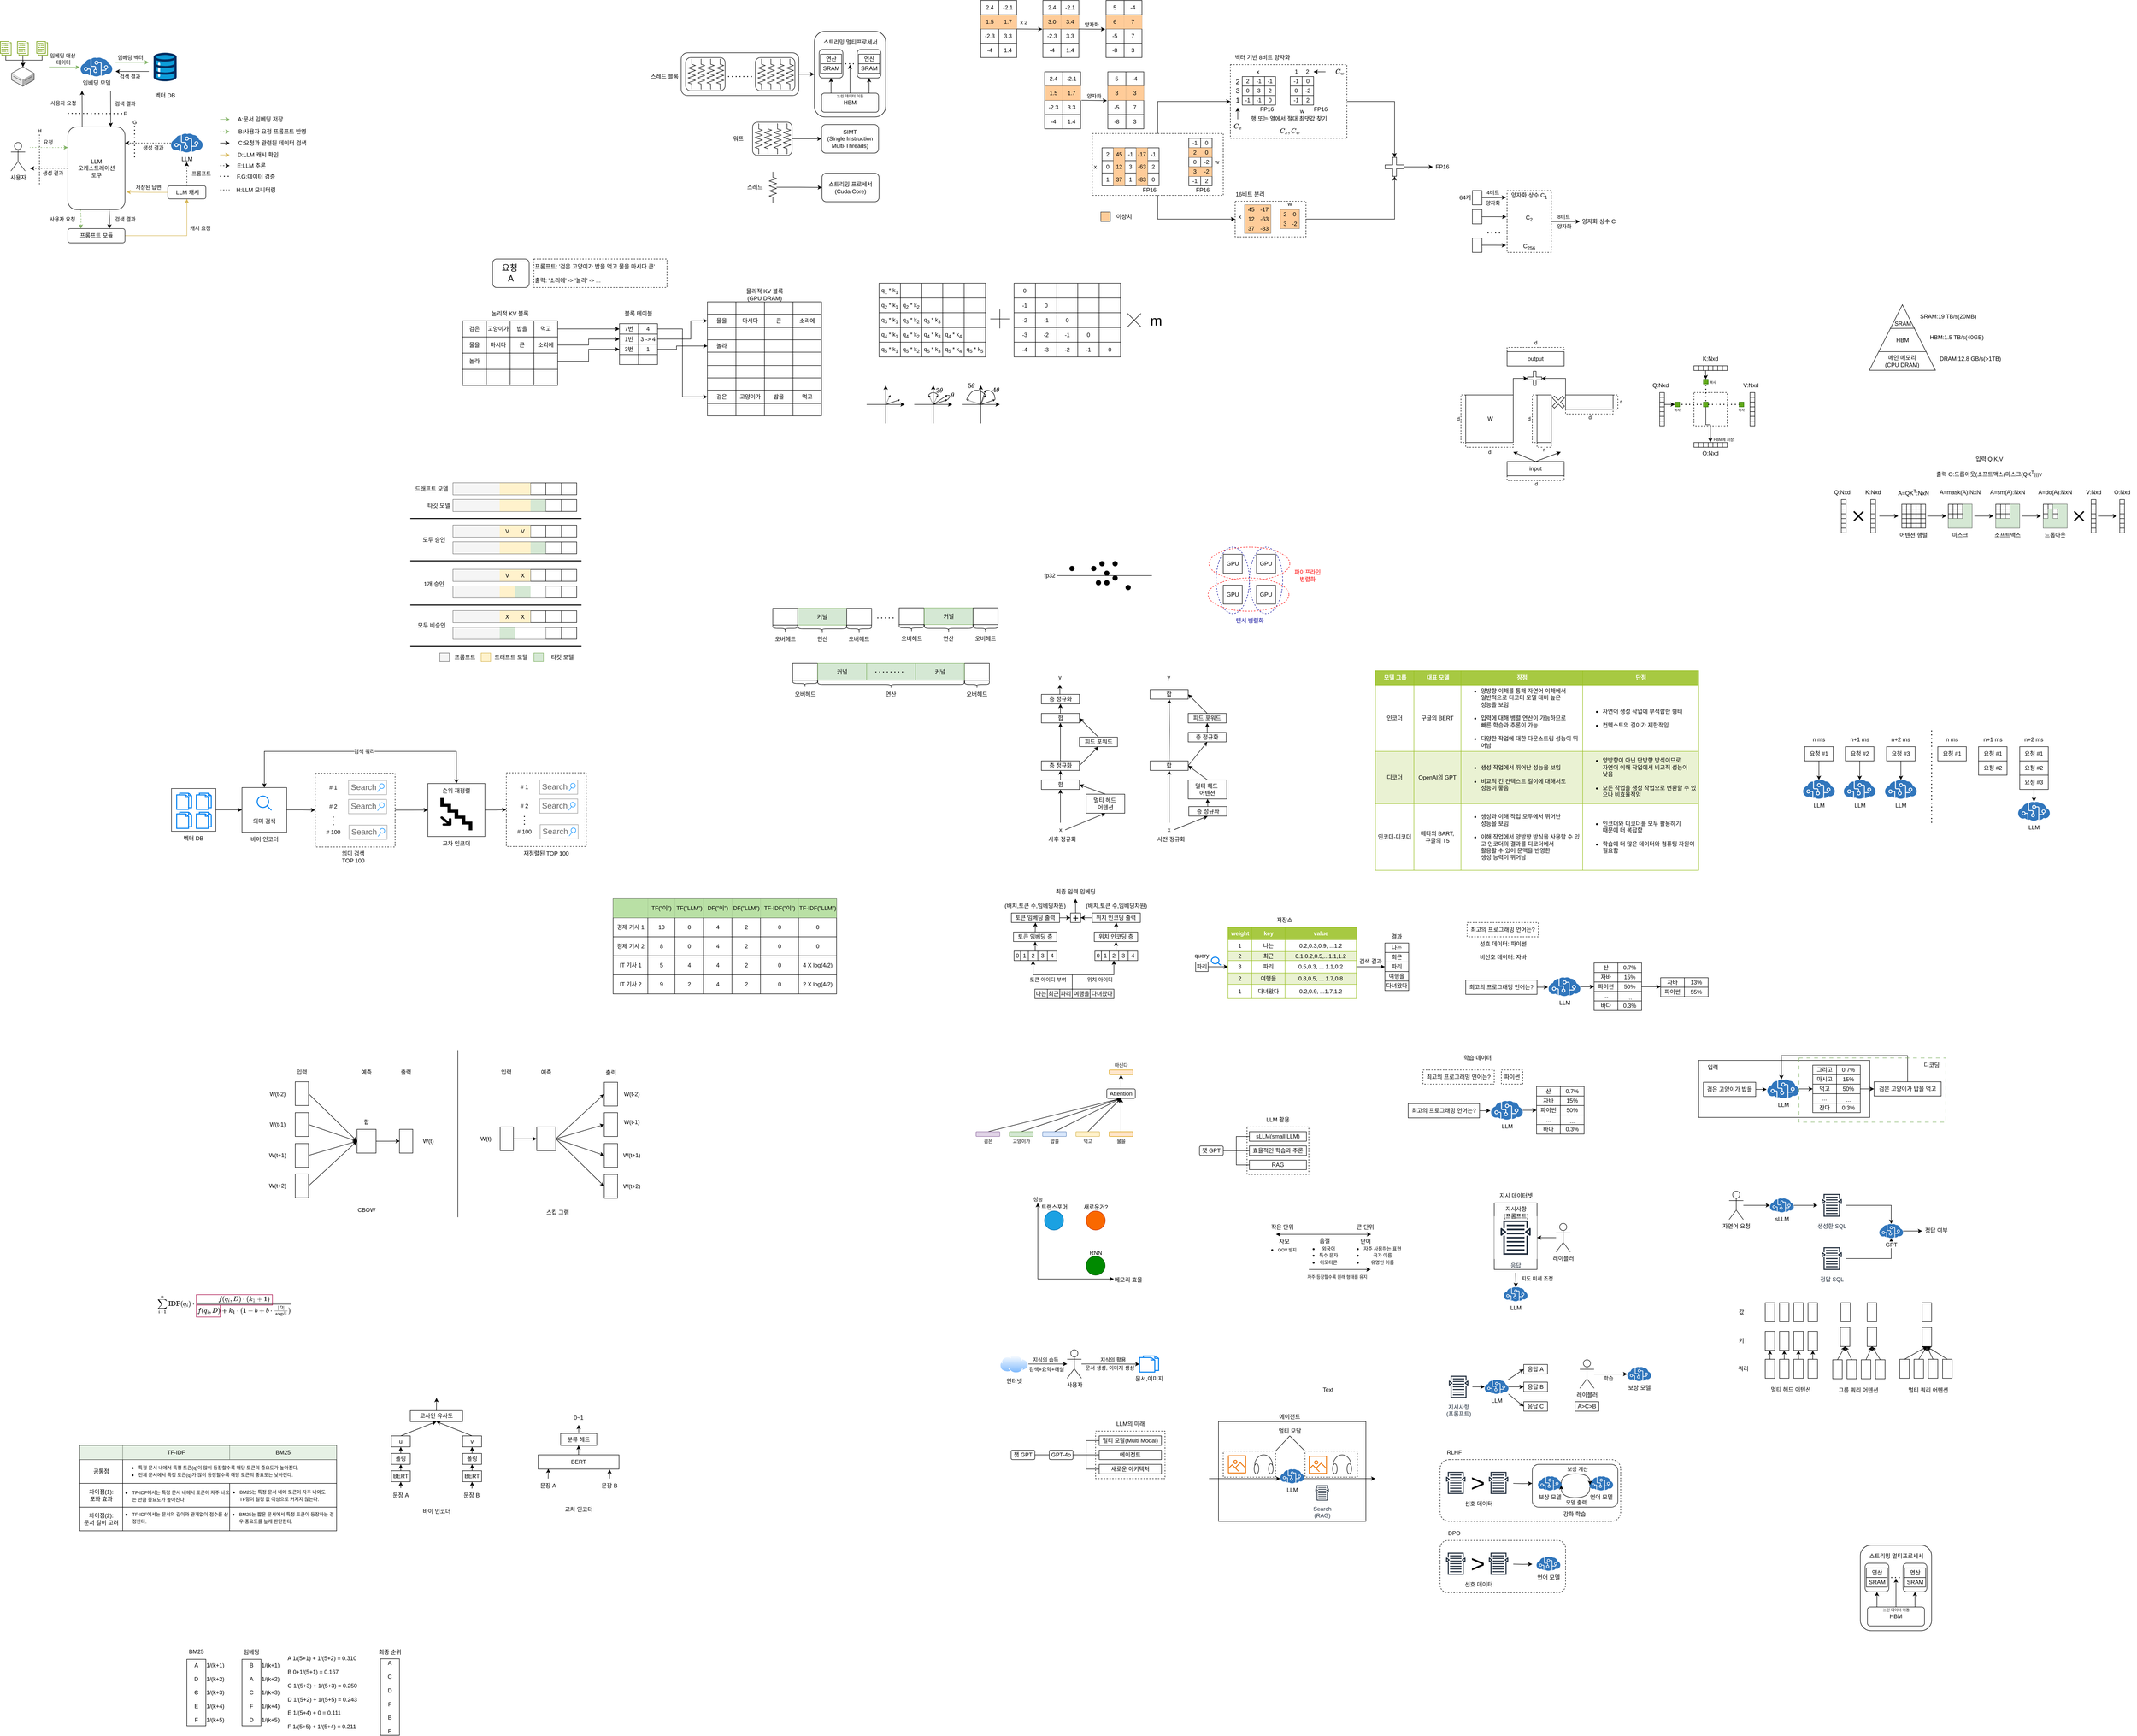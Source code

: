 <mxfile version="24.8.8">
  <diagram name="페이지-1" id="ukxxMPAlmyM7oNkTWLQT">
    <mxGraphModel dx="3915" dy="3110" grid="1" gridSize="10" guides="1" tooltips="1" connect="1" arrows="1" fold="1" page="1" pageScale="1" pageWidth="827" pageHeight="1169" math="1" shadow="0">
      <root>
        <mxCell id="0" />
        <mxCell id="1" parent="0" />
        <mxCell id="fiTTfv8lU4nAG9Q206Jt-52" style="edgeStyle=orthogonalEdgeStyle;rounded=0;orthogonalLoop=1;jettySize=auto;html=1;exitX=1;exitY=0.5;exitDx=0;exitDy=0;entryX=0;entryY=0.5;entryDx=0;entryDy=0;" edge="1" parent="1" source="fiTTfv8lU4nAG9Q206Jt-30" target="fiTTfv8lU4nAG9Q206Jt-43">
          <mxGeometry relative="1" as="geometry" />
        </mxCell>
        <mxCell id="fiTTfv8lU4nAG9Q206Jt-30" value="" style="rounded=0;whiteSpace=wrap;html=1;" vertex="1" parent="1">
          <mxGeometry x="-1083" y="-642.5" width="120" height="111.5" as="geometry" />
        </mxCell>
        <mxCell id="xJ3TNaJQ_pKh8e3rNM4q-1" value="$$\sum_{i=1}^{n}\text{IDF}(q_i) \cdot \frac{f(q_i , D) \cdot (k_1 + 1)}{f(q_i , D) + k_1 \cdot (1-b+b\cdot \frac{|D|}{\text{avgdl}})}$$&amp;nbsp;&amp;nbsp;" style="text;html=1;align=center;verticalAlign=middle;whiteSpace=wrap;rounded=0;" parent="1" vertex="1">
          <mxGeometry x="-1670" y="426" width="320" height="74" as="geometry" />
        </mxCell>
        <mxCell id="8qzMzcV6midRVHTjdpe7-136" value="" style="rounded=0;whiteSpace=wrap;html=1;fillColor=#d5e8d4;strokeColor=#82b366;" parent="1" vertex="1">
          <mxGeometry x="-160.18" y="-895" width="102.75" height="35" as="geometry" />
        </mxCell>
        <mxCell id="LiMExe0CtP17t0EFadDI-247" value="" style="rounded=0;whiteSpace=wrap;html=1;fillColor=none;dashed=1;" parent="1" vertex="1">
          <mxGeometry x="1580" y="-1465" width="70" height="70" as="geometry" />
        </mxCell>
        <mxCell id="ycrI6n4G8VfPokToj1yW-101" value="" style="rounded=0;whiteSpace=wrap;html=1;fillColor=none;dashed=1;" parent="1" vertex="1">
          <mxGeometry x="605" y="-2155" width="245" height="155" as="geometry" />
        </mxCell>
        <mxCell id="IGOOfrUMZtCDJ0HNuatj-21" value="" style="rounded=0;whiteSpace=wrap;html=1;fillColor=none;" parent="1" vertex="1">
          <mxGeometry x="1590" y="-60" width="360" height="120" as="geometry" />
        </mxCell>
        <mxCell id="5_7mXPR_Yr1a1Nt4uAli-59" value="" style="rounded=1;whiteSpace=wrap;html=1;dashed=1;fillColor=none;" parent="1" vertex="1">
          <mxGeometry x="1046" y="950" width="264" height="110" as="geometry" />
        </mxCell>
        <mxCell id="5_7mXPR_Yr1a1Nt4uAli-39" value="" style="rounded=1;whiteSpace=wrap;html=1;" parent="1" vertex="1">
          <mxGeometry x="1240" y="790" width="180" height="90" as="geometry" />
        </mxCell>
        <mxCell id="0hQ1n2YjlXsZmbkTdRMv-29" value="" style="rounded=0;whiteSpace=wrap;html=1;" parent="1" vertex="1">
          <mxGeometry x="1160" y="240" width="90" height="140" as="geometry" />
        </mxCell>
        <mxCell id="VUXOVUJdnFgX3zHBfYaI-144" value="" style="shape=tableRow;horizontal=0;startSize=0;swimlaneHead=0;swimlaneBody=0;top=0;left=0;bottom=0;right=0;dropTarget=0;collapsible=0;recursiveResize=0;expand=0;fontStyle=0;strokeColor=inherit;fillColor=#ffffff;" parent="1" vertex="1">
          <mxGeometry x="600" y="-220" width="270" height="33" as="geometry" />
        </mxCell>
        <mxCell id="VUXOVUJdnFgX3zHBfYaI-145" value="1" style="connectable=0;recursiveResize=0;strokeColor=#98bf21;fillColor=inherit;fontStyle=0;align=center;whiteSpace=wrap;html=1;" parent="VUXOVUJdnFgX3zHBfYaI-144" vertex="1">
          <mxGeometry width="50" height="30" as="geometry">
            <mxRectangle width="93" height="33" as="alternateBounds" />
          </mxGeometry>
        </mxCell>
        <mxCell id="VUXOVUJdnFgX3zHBfYaI-146" value="다녀왔다" style="connectable=0;recursiveResize=0;strokeColor=#98bf21;fillColor=inherit;fontStyle=0;align=center;whiteSpace=wrap;html=1;" parent="VUXOVUJdnFgX3zHBfYaI-144" vertex="1">
          <mxGeometry x="50" width="70" height="30" as="geometry">
            <mxRectangle width="94" height="33" as="alternateBounds" />
          </mxGeometry>
        </mxCell>
        <mxCell id="3yqZF_V5rGoLSmcY_XIU-79" value="" style="rounded=0;whiteSpace=wrap;html=1;fillColor=none;" parent="1" vertex="1">
          <mxGeometry x="580" y="700" width="310" height="210" as="geometry" />
        </mxCell>
        <mxCell id="3yqZF_V5rGoLSmcY_XIU-7" style="rounded=0;orthogonalLoop=1;jettySize=auto;html=1;exitX=0.5;exitY=0;exitDx=0;exitDy=0;entryX=0.5;entryY=1;entryDx=0;entryDy=0;strokeColor=default;" parent="1" source="3yqZF_V5rGoLSmcY_XIU-1" target="3yqZF_V5rGoLSmcY_XIU-6" edge="1">
          <mxGeometry relative="1" as="geometry" />
        </mxCell>
        <mxCell id="3yqZF_V5rGoLSmcY_XIU-1" value="" style="rounded=1;whiteSpace=wrap;html=1;fillColor=#e1d5e7;strokeColor=#9673a6;" parent="1" vertex="1">
          <mxGeometry x="70" y="90" width="50" height="10" as="geometry" />
        </mxCell>
        <mxCell id="3yqZF_V5rGoLSmcY_XIU-9" style="rounded=0;orthogonalLoop=1;jettySize=auto;html=1;exitX=0.5;exitY=0;exitDx=0;exitDy=0;entryX=0.5;entryY=1;entryDx=0;entryDy=0;" parent="1" source="3yqZF_V5rGoLSmcY_XIU-2" target="3yqZF_V5rGoLSmcY_XIU-6" edge="1">
          <mxGeometry relative="1" as="geometry" />
        </mxCell>
        <mxCell id="3yqZF_V5rGoLSmcY_XIU-2" value="" style="rounded=1;whiteSpace=wrap;html=1;fillColor=#d5e8d4;strokeColor=#82b366;" parent="1" vertex="1">
          <mxGeometry x="140" y="90" width="50" height="10" as="geometry" />
        </mxCell>
        <mxCell id="3yqZF_V5rGoLSmcY_XIU-10" style="rounded=0;orthogonalLoop=1;jettySize=auto;html=1;exitX=0.5;exitY=0;exitDx=0;exitDy=0;entryX=0.5;entryY=1;entryDx=0;entryDy=0;" parent="1" source="3yqZF_V5rGoLSmcY_XIU-3" target="3yqZF_V5rGoLSmcY_XIU-6" edge="1">
          <mxGeometry relative="1" as="geometry" />
        </mxCell>
        <mxCell id="3yqZF_V5rGoLSmcY_XIU-3" value="" style="rounded=1;whiteSpace=wrap;html=1;fillColor=#dae8fc;strokeColor=#6c8ebf;" parent="1" vertex="1">
          <mxGeometry x="210" y="90" width="50" height="10" as="geometry" />
        </mxCell>
        <mxCell id="3yqZF_V5rGoLSmcY_XIU-11" style="rounded=0;orthogonalLoop=1;jettySize=auto;html=1;exitX=0.5;exitY=0;exitDx=0;exitDy=0;entryX=0.5;entryY=1;entryDx=0;entryDy=0;" parent="1" source="3yqZF_V5rGoLSmcY_XIU-4" target="3yqZF_V5rGoLSmcY_XIU-6" edge="1">
          <mxGeometry relative="1" as="geometry" />
        </mxCell>
        <mxCell id="3yqZF_V5rGoLSmcY_XIU-4" value="" style="rounded=1;whiteSpace=wrap;html=1;fillColor=#fff2cc;strokeColor=#d6b656;" parent="1" vertex="1">
          <mxGeometry x="280" y="90" width="50" height="10" as="geometry" />
        </mxCell>
        <mxCell id="3yqZF_V5rGoLSmcY_XIU-12" style="edgeStyle=orthogonalEdgeStyle;rounded=0;orthogonalLoop=1;jettySize=auto;html=1;exitX=0.5;exitY=0;exitDx=0;exitDy=0;entryX=0.5;entryY=1;entryDx=0;entryDy=0;" parent="1" source="3yqZF_V5rGoLSmcY_XIU-5" target="3yqZF_V5rGoLSmcY_XIU-6" edge="1">
          <mxGeometry relative="1" as="geometry" />
        </mxCell>
        <mxCell id="3yqZF_V5rGoLSmcY_XIU-5" value="" style="rounded=1;whiteSpace=wrap;html=1;fillColor=#ffe6cc;strokeColor=#d79b00;" parent="1" vertex="1">
          <mxGeometry x="350" y="90" width="50" height="10" as="geometry" />
        </mxCell>
        <mxCell id="3yqZF_V5rGoLSmcY_XIU-13" style="edgeStyle=orthogonalEdgeStyle;rounded=0;orthogonalLoop=1;jettySize=auto;html=1;exitX=0.5;exitY=0;exitDx=0;exitDy=0;entryX=0.5;entryY=1;entryDx=0;entryDy=0;" parent="1" source="3yqZF_V5rGoLSmcY_XIU-6" target="3yqZF_V5rGoLSmcY_XIU-15" edge="1">
          <mxGeometry relative="1" as="geometry">
            <mxPoint x="377.524" y="-70" as="targetPoint" />
          </mxGeometry>
        </mxCell>
        <mxCell id="3yqZF_V5rGoLSmcY_XIU-6" value="Attention" style="rounded=1;whiteSpace=wrap;html=1;" parent="1" vertex="1">
          <mxGeometry x="345" width="60" height="20" as="geometry" />
        </mxCell>
        <mxCell id="3yqZF_V5rGoLSmcY_XIU-15" value="" style="rounded=1;whiteSpace=wrap;html=1;fillColor=#ffe6cc;strokeColor=#d79b00;" parent="1" vertex="1">
          <mxGeometry x="350" y="-40" width="50" height="10" as="geometry" />
        </mxCell>
        <mxCell id="3yqZF_V5rGoLSmcY_XIU-18" value="검은" style="text;html=1;align=center;verticalAlign=middle;whiteSpace=wrap;rounded=0;fontSize=10;" parent="1" vertex="1">
          <mxGeometry x="77.5" y="100" width="35" height="20" as="geometry" />
        </mxCell>
        <mxCell id="3yqZF_V5rGoLSmcY_XIU-19" value="고양이가" style="text;html=1;align=center;verticalAlign=middle;whiteSpace=wrap;rounded=0;fontSize=10;" parent="1" vertex="1">
          <mxGeometry x="143.75" y="100" width="42.5" height="20" as="geometry" />
        </mxCell>
        <mxCell id="3yqZF_V5rGoLSmcY_XIU-20" value="밥을" style="text;html=1;align=center;verticalAlign=middle;whiteSpace=wrap;rounded=0;fontSize=10;" parent="1" vertex="1">
          <mxGeometry x="217.5" y="100" width="35" height="20" as="geometry" />
        </mxCell>
        <mxCell id="3yqZF_V5rGoLSmcY_XIU-21" value="먹고" style="text;html=1;align=center;verticalAlign=middle;whiteSpace=wrap;rounded=0;fontSize=10;" parent="1" vertex="1">
          <mxGeometry x="287.5" y="100" width="35" height="20" as="geometry" />
        </mxCell>
        <mxCell id="3yqZF_V5rGoLSmcY_XIU-22" value="물을" style="text;html=1;align=center;verticalAlign=middle;whiteSpace=wrap;rounded=0;fontSize=10;" parent="1" vertex="1">
          <mxGeometry x="357.5" y="100" width="35" height="20" as="geometry" />
        </mxCell>
        <mxCell id="3yqZF_V5rGoLSmcY_XIU-23" value="마신다" style="text;html=1;align=center;verticalAlign=middle;whiteSpace=wrap;rounded=0;fontSize=10;" parent="1" vertex="1">
          <mxGeometry x="357.5" y="-60" width="35" height="20" as="geometry" />
        </mxCell>
        <mxCell id="3yqZF_V5rGoLSmcY_XIU-24" value="" style="endArrow=classic;html=1;rounded=0;" parent="1" edge="1">
          <mxGeometry width="50" height="50" relative="1" as="geometry">
            <mxPoint x="200" y="400" as="sourcePoint" />
            <mxPoint x="360" y="400" as="targetPoint" />
          </mxGeometry>
        </mxCell>
        <mxCell id="3yqZF_V5rGoLSmcY_XIU-25" value="" style="endArrow=classic;html=1;rounded=0;" parent="1" edge="1">
          <mxGeometry width="50" height="50" relative="1" as="geometry">
            <mxPoint x="200" y="400" as="sourcePoint" />
            <mxPoint x="200" y="240" as="targetPoint" />
          </mxGeometry>
        </mxCell>
        <mxCell id="3yqZF_V5rGoLSmcY_XIU-34" value="성능" style="edgeLabel;html=1;align=center;verticalAlign=middle;resizable=0;points=[];" parent="3yqZF_V5rGoLSmcY_XIU-25" vertex="1" connectable="0">
          <mxGeometry x="0.403" y="-1" relative="1" as="geometry">
            <mxPoint x="-1" y="-56" as="offset" />
          </mxGeometry>
        </mxCell>
        <mxCell id="3yqZF_V5rGoLSmcY_XIU-26" value="" style="ellipse;whiteSpace=wrap;html=1;aspect=fixed;fillColor=#1ba1e2;fontColor=#ffffff;strokeColor=#006EAF;" parent="1" vertex="1">
          <mxGeometry x="214" y="257" width="40" height="40" as="geometry" />
        </mxCell>
        <mxCell id="3yqZF_V5rGoLSmcY_XIU-28" value="트랜스포머" style="text;html=1;align=center;verticalAlign=middle;whiteSpace=wrap;rounded=0;" parent="1" vertex="1">
          <mxGeometry x="201.25" y="234" width="67.5" height="30" as="geometry" />
        </mxCell>
        <mxCell id="3yqZF_V5rGoLSmcY_XIU-29" value="" style="ellipse;whiteSpace=wrap;html=1;aspect=fixed;fillColor=#008a00;fontColor=#ffffff;strokeColor=#005700;" parent="1" vertex="1">
          <mxGeometry x="301.5" y="352" width="40" height="40" as="geometry" />
        </mxCell>
        <mxCell id="3yqZF_V5rGoLSmcY_XIU-30" value="RNN" style="text;html=1;align=center;verticalAlign=middle;whiteSpace=wrap;rounded=0;" parent="1" vertex="1">
          <mxGeometry x="287.5" y="330" width="67.5" height="30" as="geometry" />
        </mxCell>
        <mxCell id="3yqZF_V5rGoLSmcY_XIU-31" value="" style="ellipse;whiteSpace=wrap;html=1;aspect=fixed;fillColor=#fa6800;fontColor=#000000;strokeColor=#C73500;" parent="1" vertex="1">
          <mxGeometry x="301.75" y="257" width="40" height="40" as="geometry" />
        </mxCell>
        <mxCell id="3yqZF_V5rGoLSmcY_XIU-32" value="새로운거?" style="text;html=1;align=center;verticalAlign=middle;whiteSpace=wrap;rounded=0;" parent="1" vertex="1">
          <mxGeometry x="291.75" y="234" width="60" height="30" as="geometry" />
        </mxCell>
        <mxCell id="3yqZF_V5rGoLSmcY_XIU-33" value="메모리 효율" style="text;html=1;align=center;verticalAlign=middle;resizable=0;points=[];autosize=1;strokeColor=none;fillColor=none;" parent="1" vertex="1">
          <mxGeometry x="345" y="387" width="90" height="30" as="geometry" />
        </mxCell>
        <mxCell id="3yqZF_V5rGoLSmcY_XIU-41" style="edgeStyle=orthogonalEdgeStyle;rounded=0;orthogonalLoop=1;jettySize=auto;html=1;exitX=1;exitY=0.5;exitDx=0;exitDy=0;entryX=0;entryY=0.5;entryDx=0;entryDy=0;endArrow=none;endFill=0;" parent="1" source="3yqZF_V5rGoLSmcY_XIU-35" target="3yqZF_V5rGoLSmcY_XIU-39" edge="1">
          <mxGeometry relative="1" as="geometry" />
        </mxCell>
        <mxCell id="3yqZF_V5rGoLSmcY_XIU-42" style="edgeStyle=orthogonalEdgeStyle;rounded=0;orthogonalLoop=1;jettySize=auto;html=1;exitX=1;exitY=0.5;exitDx=0;exitDy=0;entryX=0;entryY=0.5;entryDx=0;entryDy=0;endArrow=none;endFill=0;" parent="1" source="3yqZF_V5rGoLSmcY_XIU-35" target="3yqZF_V5rGoLSmcY_XIU-40" edge="1">
          <mxGeometry relative="1" as="geometry" />
        </mxCell>
        <mxCell id="3yqZF_V5rGoLSmcY_XIU-43" style="edgeStyle=orthogonalEdgeStyle;rounded=0;orthogonalLoop=1;jettySize=auto;html=1;exitX=1;exitY=0.5;exitDx=0;exitDy=0;entryX=0;entryY=0.5;entryDx=0;entryDy=0;endArrow=none;endFill=0;" parent="1" source="3yqZF_V5rGoLSmcY_XIU-35" target="3yqZF_V5rGoLSmcY_XIU-38" edge="1">
          <mxGeometry relative="1" as="geometry" />
        </mxCell>
        <mxCell id="3yqZF_V5rGoLSmcY_XIU-35" value="챗 GPT" style="rounded=1;whiteSpace=wrap;html=1;" parent="1" vertex="1">
          <mxGeometry x="540" y="120" width="50" height="20" as="geometry" />
        </mxCell>
        <mxCell id="3yqZF_V5rGoLSmcY_XIU-36" value="" style="rounded=0;whiteSpace=wrap;html=1;fillColor=none;dashed=1;" parent="1" vertex="1">
          <mxGeometry x="640" y="80" width="130" height="100" as="geometry" />
        </mxCell>
        <mxCell id="3yqZF_V5rGoLSmcY_XIU-37" value="LLM 활용" style="text;html=1;align=center;verticalAlign=middle;whiteSpace=wrap;rounded=0;" parent="1" vertex="1">
          <mxGeometry x="675" y="50" width="60" height="30" as="geometry" />
        </mxCell>
        <mxCell id="3yqZF_V5rGoLSmcY_XIU-38" value="sLLM(small LLM)" style="rounded=0;whiteSpace=wrap;html=1;fillColor=none;" parent="1" vertex="1">
          <mxGeometry x="645" y="90" width="120" height="20" as="geometry" />
        </mxCell>
        <mxCell id="3yqZF_V5rGoLSmcY_XIU-39" value="효율적인 학습과 추론" style="rounded=0;whiteSpace=wrap;html=1;fillColor=none;" parent="1" vertex="1">
          <mxGeometry x="645" y="120" width="120" height="20" as="geometry" />
        </mxCell>
        <mxCell id="3yqZF_V5rGoLSmcY_XIU-40" value="RAG" style="rounded=0;whiteSpace=wrap;html=1;fillColor=none;" parent="1" vertex="1">
          <mxGeometry x="645" y="150" width="120" height="20" as="geometry" />
        </mxCell>
        <mxCell id="3yqZF_V5rGoLSmcY_XIU-47" style="edgeStyle=orthogonalEdgeStyle;rounded=0;orthogonalLoop=1;jettySize=auto;html=1;exitX=1;exitY=0.5;exitDx=0;exitDy=0;" parent="1" source="3yqZF_V5rGoLSmcY_XIU-45" target="3yqZF_V5rGoLSmcY_XIU-46" edge="1">
          <mxGeometry relative="1" as="geometry" />
        </mxCell>
        <mxCell id="3yqZF_V5rGoLSmcY_XIU-48" value="검색+요약+해설" style="edgeLabel;html=1;align=center;verticalAlign=middle;resizable=0;points=[];" parent="3yqZF_V5rGoLSmcY_XIU-47" vertex="1" connectable="0">
          <mxGeometry x="0.045" relative="1" as="geometry">
            <mxPoint x="-5" y="11" as="offset" />
          </mxGeometry>
        </mxCell>
        <mxCell id="3yqZF_V5rGoLSmcY_XIU-45" value="인터넷" style="image;aspect=fixed;perimeter=ellipsePerimeter;html=1;align=center;shadow=0;dashed=0;spacingTop=3;image=img/lib/active_directory/internet_cloud.svg;" parent="1" vertex="1">
          <mxGeometry x="120" y="560" width="60" height="37.8" as="geometry" />
        </mxCell>
        <mxCell id="3yqZF_V5rGoLSmcY_XIU-46" value="사용자" style="shape=umlActor;verticalLabelPosition=bottom;verticalAlign=top;html=1;outlineConnect=0;" parent="1" vertex="1">
          <mxGeometry x="261.75" y="548.9" width="30" height="60" as="geometry" />
        </mxCell>
        <mxCell id="3yqZF_V5rGoLSmcY_XIU-49" value="지식의 습득" style="edgeLabel;html=1;align=center;verticalAlign=middle;resizable=0;points=[];" parent="1" vertex="1" connectable="0">
          <mxGeometry x="215.497" y="570.0" as="geometry" />
        </mxCell>
        <mxCell id="3yqZF_V5rGoLSmcY_XIU-50" value="문서,이미지" style="html=1;verticalLabelPosition=bottom;align=center;labelBackgroundColor=#ffffff;verticalAlign=top;strokeWidth=2;strokeColor=#0080F0;shadow=0;dashed=0;shape=mxgraph.ios7.icons.documents;" parent="1" vertex="1">
          <mxGeometry x="414" y="561.95" width="40" height="33.9" as="geometry" />
        </mxCell>
        <mxCell id="3yqZF_V5rGoLSmcY_XIU-51" style="edgeStyle=orthogonalEdgeStyle;rounded=0;orthogonalLoop=1;jettySize=auto;html=1;entryX=-0.004;entryY=0.509;entryDx=0;entryDy=0;entryPerimeter=0;" parent="1" source="3yqZF_V5rGoLSmcY_XIU-46" target="3yqZF_V5rGoLSmcY_XIU-50" edge="1">
          <mxGeometry relative="1" as="geometry">
            <mxPoint x="300" y="580" as="sourcePoint" />
          </mxGeometry>
        </mxCell>
        <mxCell id="3yqZF_V5rGoLSmcY_XIU-52" value="문서 생성, 이미지 생성" style="edgeLabel;html=1;align=center;verticalAlign=middle;resizable=0;points=[];" parent="3yqZF_V5rGoLSmcY_XIU-51" vertex="1" connectable="0">
          <mxGeometry x="-0.234" y="1" relative="1" as="geometry">
            <mxPoint x="12" y="9" as="offset" />
          </mxGeometry>
        </mxCell>
        <mxCell id="3yqZF_V5rGoLSmcY_XIU-53" value="지식의 활용" style="edgeLabel;html=1;align=center;verticalAlign=middle;resizable=0;points=[];" parent="1" vertex="1" connectable="0">
          <mxGeometry x="357.497" y="570.0" as="geometry" />
        </mxCell>
        <mxCell id="3yqZF_V5rGoLSmcY_XIU-54" style="edgeStyle=orthogonalEdgeStyle;rounded=0;orthogonalLoop=1;jettySize=auto;html=1;exitX=1;exitY=0.5;exitDx=0;exitDy=0;entryX=0;entryY=0.5;entryDx=0;entryDy=0;endArrow=none;endFill=0;" parent="1" source="3yqZF_V5rGoLSmcY_XIU-57" target="3yqZF_V5rGoLSmcY_XIU-61" edge="1">
          <mxGeometry relative="1" as="geometry" />
        </mxCell>
        <mxCell id="3yqZF_V5rGoLSmcY_XIU-55" style="edgeStyle=orthogonalEdgeStyle;rounded=0;orthogonalLoop=1;jettySize=auto;html=1;exitX=1;exitY=0.5;exitDx=0;exitDy=0;entryX=0;entryY=0.5;entryDx=0;entryDy=0;endArrow=none;endFill=0;" parent="1" source="3yqZF_V5rGoLSmcY_XIU-57" target="3yqZF_V5rGoLSmcY_XIU-62" edge="1">
          <mxGeometry relative="1" as="geometry" />
        </mxCell>
        <mxCell id="3yqZF_V5rGoLSmcY_XIU-56" style="edgeStyle=orthogonalEdgeStyle;rounded=0;orthogonalLoop=1;jettySize=auto;html=1;exitX=1;exitY=0.5;exitDx=0;exitDy=0;entryX=0;entryY=0.5;entryDx=0;entryDy=0;endArrow=none;endFill=0;" parent="1" source="3yqZF_V5rGoLSmcY_XIU-57" target="3yqZF_V5rGoLSmcY_XIU-60" edge="1">
          <mxGeometry relative="1" as="geometry" />
        </mxCell>
        <mxCell id="3yqZF_V5rGoLSmcY_XIU-57" value="GPT-4o" style="rounded=1;whiteSpace=wrap;html=1;" parent="1" vertex="1">
          <mxGeometry x="224" y="760" width="50" height="20" as="geometry" />
        </mxCell>
        <mxCell id="3yqZF_V5rGoLSmcY_XIU-58" value="" style="rounded=0;whiteSpace=wrap;html=1;fillColor=none;dashed=1;" parent="1" vertex="1">
          <mxGeometry x="321.5" y="720" width="146" height="100" as="geometry" />
        </mxCell>
        <mxCell id="3yqZF_V5rGoLSmcY_XIU-59" value="LLM의 미래" style="text;html=1;align=center;verticalAlign=middle;whiteSpace=wrap;rounded=0;" parent="1" vertex="1">
          <mxGeometry x="360" y="690" width="70" height="30" as="geometry" />
        </mxCell>
        <mxCell id="3yqZF_V5rGoLSmcY_XIU-60" value="멀티 모달(Multi Modal)" style="rounded=0;whiteSpace=wrap;html=1;fillColor=none;" parent="1" vertex="1">
          <mxGeometry x="329" y="730" width="131" height="20" as="geometry" />
        </mxCell>
        <mxCell id="3yqZF_V5rGoLSmcY_XIU-61" value="에이전트" style="rounded=0;whiteSpace=wrap;html=1;fillColor=none;" parent="1" vertex="1">
          <mxGeometry x="329" y="760" width="131" height="20" as="geometry" />
        </mxCell>
        <mxCell id="3yqZF_V5rGoLSmcY_XIU-62" value="새로운 아키텍처" style="rounded=0;whiteSpace=wrap;html=1;fillColor=none;" parent="1" vertex="1">
          <mxGeometry x="329" y="790" width="131" height="20" as="geometry" />
        </mxCell>
        <mxCell id="3yqZF_V5rGoLSmcY_XIU-65" style="edgeStyle=orthogonalEdgeStyle;rounded=0;orthogonalLoop=1;jettySize=auto;html=1;exitX=1;exitY=0.5;exitDx=0;exitDy=0;entryX=0;entryY=0.5;entryDx=0;entryDy=0;endArrow=none;endFill=0;" parent="1" source="3yqZF_V5rGoLSmcY_XIU-64" target="3yqZF_V5rGoLSmcY_XIU-57" edge="1">
          <mxGeometry relative="1" as="geometry" />
        </mxCell>
        <mxCell id="3yqZF_V5rGoLSmcY_XIU-64" value="챗 GPT" style="rounded=1;whiteSpace=wrap;html=1;" parent="1" vertex="1">
          <mxGeometry x="143.75" y="760" width="50" height="20" as="geometry" />
        </mxCell>
        <mxCell id="3yqZF_V5rGoLSmcY_XIU-66" value="" style="sketch=0;outlineConnect=0;fontColor=#232F3E;gradientColor=none;fillColor=#ED7100;strokeColor=none;dashed=0;verticalLabelPosition=bottom;verticalAlign=top;align=center;html=1;fontSize=12;fontStyle=0;aspect=fixed;pointerEvents=1;shape=mxgraph.aws4.container_registry_image;" parent="1" vertex="1">
          <mxGeometry x="600" y="771" width="38" height="38" as="geometry" />
        </mxCell>
        <mxCell id="3yqZF_V5rGoLSmcY_XIU-67" value="" style="verticalLabelPosition=bottom;shadow=0;dashed=0;align=center;html=1;verticalAlign=top;shape=mxgraph.electrical.radio.headphones;pointerEvents=1;" parent="1" vertex="1">
          <mxGeometry x="655" y="770" width="40" height="40" as="geometry" />
        </mxCell>
        <mxCell id="3yqZF_V5rGoLSmcY_XIU-68" value="LLM" style="image;sketch=0;aspect=fixed;html=1;points=[];align=center;fontSize=12;image=img/lib/mscae/Cognitive_Services.svg;" parent="1" vertex="1">
          <mxGeometry x="710" y="800" width="50" height="30" as="geometry" />
        </mxCell>
        <mxCell id="3yqZF_V5rGoLSmcY_XIU-69" value="" style="endArrow=classic;html=1;rounded=0;" parent="1" edge="1">
          <mxGeometry width="50" height="50" relative="1" as="geometry">
            <mxPoint x="560" y="820" as="sourcePoint" />
            <mxPoint x="710" y="820" as="targetPoint" />
          </mxGeometry>
        </mxCell>
        <mxCell id="3yqZF_V5rGoLSmcY_XIU-70" value="" style="sketch=0;outlineConnect=0;fontColor=#232F3E;gradientColor=none;fillColor=#ED7100;strokeColor=none;dashed=0;verticalLabelPosition=bottom;verticalAlign=top;align=center;html=1;fontSize=12;fontStyle=0;aspect=fixed;pointerEvents=1;shape=mxgraph.aws4.container_registry_image;" parent="1" vertex="1">
          <mxGeometry x="770" y="772" width="38" height="38" as="geometry" />
        </mxCell>
        <mxCell id="3yqZF_V5rGoLSmcY_XIU-71" value="" style="verticalLabelPosition=bottom;shadow=0;dashed=0;align=center;html=1;verticalAlign=top;shape=mxgraph.electrical.radio.headphones;pointerEvents=1;" parent="1" vertex="1">
          <mxGeometry x="820" y="770" width="40" height="40" as="geometry" />
        </mxCell>
        <mxCell id="3yqZF_V5rGoLSmcY_XIU-72" value="" style="endArrow=classic;html=1;rounded=0;" parent="1" edge="1">
          <mxGeometry width="50" height="50" relative="1" as="geometry">
            <mxPoint x="760" y="820" as="sourcePoint" />
            <mxPoint x="910" y="820" as="targetPoint" />
          </mxGeometry>
        </mxCell>
        <mxCell id="3yqZF_V5rGoLSmcY_XIU-75" style="rounded=0;orthogonalLoop=1;jettySize=auto;html=1;exitX=1;exitY=0;exitDx=0;exitDy=0;endArrow=none;endFill=0;" parent="1" source="3yqZF_V5rGoLSmcY_XIU-73" edge="1">
          <mxGeometry relative="1" as="geometry">
            <mxPoint x="730" y="730" as="targetPoint" />
          </mxGeometry>
        </mxCell>
        <mxCell id="3yqZF_V5rGoLSmcY_XIU-73" value="" style="rounded=0;whiteSpace=wrap;html=1;fillColor=none;dashed=1;" parent="1" vertex="1">
          <mxGeometry x="590" y="762" width="110" height="55" as="geometry" />
        </mxCell>
        <mxCell id="3yqZF_V5rGoLSmcY_XIU-76" style="rounded=0;orthogonalLoop=1;jettySize=auto;html=1;exitX=0;exitY=0;exitDx=0;exitDy=0;endArrow=none;endFill=0;" parent="1" source="3yqZF_V5rGoLSmcY_XIU-74" edge="1">
          <mxGeometry relative="1" as="geometry">
            <mxPoint x="730" y="730" as="targetPoint" />
          </mxGeometry>
        </mxCell>
        <mxCell id="3yqZF_V5rGoLSmcY_XIU-74" value="" style="rounded=0;whiteSpace=wrap;html=1;fillColor=none;dashed=1;" parent="1" vertex="1">
          <mxGeometry x="762" y="762" width="110" height="55" as="geometry" />
        </mxCell>
        <mxCell id="3yqZF_V5rGoLSmcY_XIU-77" value="멀티 모달&amp;nbsp;" style="text;html=1;align=center;verticalAlign=middle;whiteSpace=wrap;rounded=0;" parent="1" vertex="1">
          <mxGeometry x="702" y="710" width="60" height="20" as="geometry" />
        </mxCell>
        <mxCell id="3yqZF_V5rGoLSmcY_XIU-78" value="Search&lt;br&gt;&lt;div&gt;(RAG)&lt;/div&gt;" style="sketch=0;outlineConnect=0;fontColor=#232F3E;gradientColor=none;strokeColor=#232F3E;fillColor=#ffffff;dashed=0;verticalLabelPosition=bottom;verticalAlign=top;align=center;html=1;fontSize=12;fontStyle=0;aspect=fixed;shape=mxgraph.aws4.resourceIcon;resIcon=mxgraph.aws4.search_documents;" parent="1" vertex="1">
          <mxGeometry x="778" y="830" width="40" height="40" as="geometry" />
        </mxCell>
        <mxCell id="3yqZF_V5rGoLSmcY_XIU-81" value="에이전트" style="text;html=1;align=center;verticalAlign=middle;whiteSpace=wrap;rounded=0;" parent="1" vertex="1">
          <mxGeometry x="700" y="680" width="60" height="20" as="geometry" />
        </mxCell>
        <mxCell id="VUXOVUJdnFgX3zHBfYaI-8" value="" style="endArrow=classic;startArrow=classic;html=1;rounded=0;" parent="1" edge="1">
          <mxGeometry width="50" height="50" relative="1" as="geometry">
            <mxPoint x="701" y="306" as="sourcePoint" />
            <mxPoint x="901" y="306" as="targetPoint" />
          </mxGeometry>
        </mxCell>
        <mxCell id="VUXOVUJdnFgX3zHBfYaI-9" value="음절" style="text;html=1;align=center;verticalAlign=middle;whiteSpace=wrap;rounded=0;" parent="1" vertex="1">
          <mxGeometry x="787" y="310" width="33" height="20" as="geometry" />
        </mxCell>
        <mxCell id="VUXOVUJdnFgX3zHBfYaI-10" value="단어" style="text;html=1;align=center;verticalAlign=middle;whiteSpace=wrap;rounded=0;" parent="1" vertex="1">
          <mxGeometry x="872.75" y="311" width="33" height="20" as="geometry" />
        </mxCell>
        <mxCell id="VUXOVUJdnFgX3zHBfYaI-11" value="자모" style="text;html=1;align=center;verticalAlign=middle;whiteSpace=wrap;rounded=0;" parent="1" vertex="1">
          <mxGeometry x="702" y="311" width="33" height="20" as="geometry" />
        </mxCell>
        <mxCell id="VUXOVUJdnFgX3zHBfYaI-16" value="작은 단위" style="text;html=1;align=center;verticalAlign=middle;whiteSpace=wrap;rounded=0;" parent="1" vertex="1">
          <mxGeometry x="686.75" y="284" width="55" height="13" as="geometry" />
        </mxCell>
        <mxCell id="VUXOVUJdnFgX3zHBfYaI-17" value="큰 단위" style="text;html=1;align=center;verticalAlign=middle;whiteSpace=wrap;rounded=0;" parent="1" vertex="1">
          <mxGeometry x="865.13" y="284" width="48.25" height="13" as="geometry" />
        </mxCell>
        <mxCell id="VUXOVUJdnFgX3zHBfYaI-19" value="&lt;ul&gt;&lt;li&gt;&lt;font style=&quot;font-size: 9px;&quot;&gt;OOV 방지&lt;/font&gt;&lt;/li&gt;&lt;/ul&gt;" style="text;html=1;align=center;verticalAlign=middle;whiteSpace=wrap;rounded=0;" parent="1" vertex="1">
          <mxGeometry x="655" y="323" width="98.5" height="29" as="geometry" />
        </mxCell>
        <mxCell id="VUXOVUJdnFgX3zHBfYaI-20" value="&lt;ul&gt;&lt;li&gt;&lt;font size=&quot;1&quot;&gt;외국어&lt;/font&gt;&lt;/li&gt;&lt;li&gt;&lt;font size=&quot;1&quot;&gt;특수 문자&lt;/font&gt;&lt;/li&gt;&lt;li&gt;&lt;font size=&quot;1&quot;&gt;이모티콘&lt;/font&gt;&lt;/li&gt;&lt;/ul&gt;" style="text;html=1;align=center;verticalAlign=middle;whiteSpace=wrap;rounded=0;" parent="1" vertex="1">
          <mxGeometry x="741.75" y="335" width="98.5" height="29" as="geometry" />
        </mxCell>
        <mxCell id="VUXOVUJdnFgX3zHBfYaI-21" value="&lt;ul&gt;&lt;li&gt;&lt;font size=&quot;1&quot;&gt;자주 사용하는 표현&lt;/font&gt;&lt;/li&gt;&lt;li&gt;&lt;font size=&quot;1&quot;&gt;국가 이름&lt;/font&gt;&lt;/li&gt;&lt;li&gt;&lt;font size=&quot;1&quot;&gt;유명인 이름&lt;/font&gt;&lt;/li&gt;&lt;/ul&gt;" style="text;html=1;align=center;verticalAlign=middle;whiteSpace=wrap;rounded=0;" parent="1" vertex="1">
          <mxGeometry x="840.25" y="335" width="130" height="29" as="geometry" />
        </mxCell>
        <mxCell id="VUXOVUJdnFgX3zHBfYaI-22" value="" style="endArrow=classic;html=1;rounded=0;" parent="1" edge="1">
          <mxGeometry width="50" height="50" relative="1" as="geometry">
            <mxPoint x="770" y="380" as="sourcePoint" />
            <mxPoint x="900" y="380" as="targetPoint" />
          </mxGeometry>
        </mxCell>
        <mxCell id="VUXOVUJdnFgX3zHBfYaI-23" value="&lt;font style=&quot;font-size: 9px;&quot;&gt;자주 등장할수록 원래 형태를 유지&lt;/font&gt;" style="text;html=1;align=center;verticalAlign=middle;whiteSpace=wrap;rounded=0;" parent="1" vertex="1">
          <mxGeometry x="735" y="380" width="190" height="30" as="geometry" />
        </mxCell>
        <mxCell id="VUXOVUJdnFgX3zHBfYaI-41" value="" style="group" parent="1" vertex="1" connectable="0">
          <mxGeometry x="193.75" y="-210" width="166.25" height="20" as="geometry" />
        </mxCell>
        <mxCell id="VUXOVUJdnFgX3zHBfYaI-24" value="나는" style="rounded=0;whiteSpace=wrap;html=1;" parent="VUXOVUJdnFgX3zHBfYaI-41" vertex="1">
          <mxGeometry width="26.25" height="20" as="geometry" />
        </mxCell>
        <mxCell id="VUXOVUJdnFgX3zHBfYaI-25" value="최근" style="rounded=0;whiteSpace=wrap;html=1;" parent="VUXOVUJdnFgX3zHBfYaI-41" vertex="1">
          <mxGeometry x="26.25" width="26.25" height="20" as="geometry" />
        </mxCell>
        <mxCell id="VUXOVUJdnFgX3zHBfYaI-26" value="파리" style="rounded=0;whiteSpace=wrap;html=1;" parent="VUXOVUJdnFgX3zHBfYaI-41" vertex="1">
          <mxGeometry x="52.5" width="26.25" height="20" as="geometry" />
        </mxCell>
        <mxCell id="VUXOVUJdnFgX3zHBfYaI-27" value="여행을" style="rounded=0;whiteSpace=wrap;html=1;" parent="VUXOVUJdnFgX3zHBfYaI-41" vertex="1">
          <mxGeometry x="78.75" width="37.5" height="20" as="geometry" />
        </mxCell>
        <mxCell id="VUXOVUJdnFgX3zHBfYaI-28" value="다녀왔다" style="rounded=0;whiteSpace=wrap;html=1;" parent="VUXOVUJdnFgX3zHBfYaI-41" vertex="1">
          <mxGeometry x="116.25" width="50" height="20" as="geometry" />
        </mxCell>
        <mxCell id="VUXOVUJdnFgX3zHBfYaI-42" value="" style="group" parent="1" vertex="1" connectable="0">
          <mxGeometry x="320" y="-290" width="90" height="20" as="geometry" />
        </mxCell>
        <mxCell id="VUXOVUJdnFgX3zHBfYaI-36" value="0" style="rounded=0;whiteSpace=wrap;html=1;" parent="VUXOVUJdnFgX3zHBfYaI-42" vertex="1">
          <mxGeometry width="13.75" height="20" as="geometry" />
        </mxCell>
        <mxCell id="VUXOVUJdnFgX3zHBfYaI-37" value="1" style="rounded=0;whiteSpace=wrap;html=1;" parent="VUXOVUJdnFgX3zHBfYaI-42" vertex="1">
          <mxGeometry x="13.75" width="16.25" height="20" as="geometry" />
        </mxCell>
        <mxCell id="VUXOVUJdnFgX3zHBfYaI-38" value="2" style="rounded=0;whiteSpace=wrap;html=1;" parent="VUXOVUJdnFgX3zHBfYaI-42" vertex="1">
          <mxGeometry x="30" width="20" height="20" as="geometry" />
        </mxCell>
        <mxCell id="VUXOVUJdnFgX3zHBfYaI-39" value="3" style="rounded=0;whiteSpace=wrap;html=1;" parent="VUXOVUJdnFgX3zHBfYaI-42" vertex="1">
          <mxGeometry x="50" width="20" height="20" as="geometry" />
        </mxCell>
        <mxCell id="VUXOVUJdnFgX3zHBfYaI-40" value="4" style="rounded=0;whiteSpace=wrap;html=1;" parent="VUXOVUJdnFgX3zHBfYaI-42" vertex="1">
          <mxGeometry x="70" width="20" height="20" as="geometry" />
        </mxCell>
        <mxCell id="VUXOVUJdnFgX3zHBfYaI-43" value="" style="group" parent="1" vertex="1" connectable="0">
          <mxGeometry x="150" y="-290" width="90" height="20" as="geometry" />
        </mxCell>
        <mxCell id="VUXOVUJdnFgX3zHBfYaI-30" value="0" style="rounded=0;whiteSpace=wrap;html=1;" parent="VUXOVUJdnFgX3zHBfYaI-43" vertex="1">
          <mxGeometry width="13.75" height="20" as="geometry" />
        </mxCell>
        <mxCell id="VUXOVUJdnFgX3zHBfYaI-31" value="1" style="rounded=0;whiteSpace=wrap;html=1;" parent="VUXOVUJdnFgX3zHBfYaI-43" vertex="1">
          <mxGeometry x="13.75" width="16.25" height="20" as="geometry" />
        </mxCell>
        <mxCell id="VUXOVUJdnFgX3zHBfYaI-32" value="2" style="rounded=0;whiteSpace=wrap;html=1;" parent="VUXOVUJdnFgX3zHBfYaI-43" vertex="1">
          <mxGeometry x="30" width="20" height="20" as="geometry" />
        </mxCell>
        <mxCell id="VUXOVUJdnFgX3zHBfYaI-33" value="3" style="rounded=0;whiteSpace=wrap;html=1;" parent="VUXOVUJdnFgX3zHBfYaI-43" vertex="1">
          <mxGeometry x="50" width="20" height="20" as="geometry" />
        </mxCell>
        <mxCell id="VUXOVUJdnFgX3zHBfYaI-34" value="4" style="rounded=0;whiteSpace=wrap;html=1;" parent="VUXOVUJdnFgX3zHBfYaI-43" vertex="1">
          <mxGeometry x="70" width="20" height="20" as="geometry" />
        </mxCell>
        <mxCell id="VUXOVUJdnFgX3zHBfYaI-44" style="edgeStyle=orthogonalEdgeStyle;rounded=0;orthogonalLoop=1;jettySize=auto;html=1;exitX=0;exitY=0;exitDx=0;exitDy=0;entryX=0.5;entryY=1;entryDx=0;entryDy=0;" parent="1" source="VUXOVUJdnFgX3zHBfYaI-27" target="VUXOVUJdnFgX3zHBfYaI-32" edge="1">
          <mxGeometry relative="1" as="geometry" />
        </mxCell>
        <mxCell id="VUXOVUJdnFgX3zHBfYaI-47" value="토큰 아이디 부여" style="edgeLabel;html=1;align=center;verticalAlign=middle;resizable=0;points=[];" parent="VUXOVUJdnFgX3zHBfYaI-44" vertex="1" connectable="0">
          <mxGeometry x="0.152" y="-2" relative="1" as="geometry">
            <mxPoint y="12" as="offset" />
          </mxGeometry>
        </mxCell>
        <mxCell id="VUXOVUJdnFgX3zHBfYaI-46" style="edgeStyle=orthogonalEdgeStyle;rounded=0;orthogonalLoop=1;jettySize=auto;html=1;exitX=1;exitY=0;exitDx=0;exitDy=0;entryX=0.5;entryY=1;entryDx=0;entryDy=0;" parent="1" source="VUXOVUJdnFgX3zHBfYaI-26" target="VUXOVUJdnFgX3zHBfYaI-38" edge="1">
          <mxGeometry relative="1" as="geometry" />
        </mxCell>
        <mxCell id="VUXOVUJdnFgX3zHBfYaI-48" value="위치 아이디" style="edgeLabel;html=1;align=center;verticalAlign=middle;resizable=0;points=[];" parent="VUXOVUJdnFgX3zHBfYaI-46" vertex="1" connectable="0">
          <mxGeometry x="0.514" y="-3" relative="1" as="geometry">
            <mxPoint x="-24" y="7" as="offset" />
          </mxGeometry>
        </mxCell>
        <mxCell id="VUXOVUJdnFgX3zHBfYaI-69" style="edgeStyle=orthogonalEdgeStyle;rounded=0;orthogonalLoop=1;jettySize=auto;html=1;exitX=0.5;exitY=0;exitDx=0;exitDy=0;entryX=0.5;entryY=1;entryDx=0;entryDy=0;" parent="1" source="VUXOVUJdnFgX3zHBfYaI-49" target="VUXOVUJdnFgX3zHBfYaI-53" edge="1">
          <mxGeometry relative="1" as="geometry" />
        </mxCell>
        <mxCell id="VUXOVUJdnFgX3zHBfYaI-49" value="토큰 임베딩 층" style="rounded=0;whiteSpace=wrap;html=1;" parent="1" vertex="1">
          <mxGeometry x="148.75" y="-330" width="91.25" height="20" as="geometry" />
        </mxCell>
        <mxCell id="VUXOVUJdnFgX3zHBfYaI-68" style="edgeStyle=orthogonalEdgeStyle;rounded=0;orthogonalLoop=1;jettySize=auto;html=1;exitX=0.5;exitY=0;exitDx=0;exitDy=0;entryX=0.5;entryY=1;entryDx=0;entryDy=0;" parent="1" source="VUXOVUJdnFgX3zHBfYaI-50" target="VUXOVUJdnFgX3zHBfYaI-54" edge="1">
          <mxGeometry relative="1" as="geometry" />
        </mxCell>
        <mxCell id="VUXOVUJdnFgX3zHBfYaI-50" value="위치 인코딩 층" style="rounded=0;whiteSpace=wrap;html=1;" parent="1" vertex="1">
          <mxGeometry x="318.75" y="-330" width="91.25" height="20" as="geometry" />
        </mxCell>
        <mxCell id="VUXOVUJdnFgX3zHBfYaI-51" style="edgeStyle=orthogonalEdgeStyle;rounded=0;orthogonalLoop=1;jettySize=auto;html=1;exitX=0.5;exitY=0;exitDx=0;exitDy=0;entryX=0.5;entryY=1;entryDx=0;entryDy=0;" parent="1" source="VUXOVUJdnFgX3zHBfYaI-32" target="VUXOVUJdnFgX3zHBfYaI-49" edge="1">
          <mxGeometry relative="1" as="geometry" />
        </mxCell>
        <mxCell id="VUXOVUJdnFgX3zHBfYaI-52" style="edgeStyle=orthogonalEdgeStyle;rounded=0;orthogonalLoop=1;jettySize=auto;html=1;exitX=0.5;exitY=0;exitDx=0;exitDy=0;entryX=0.5;entryY=1;entryDx=0;entryDy=0;" parent="1" source="VUXOVUJdnFgX3zHBfYaI-38" target="VUXOVUJdnFgX3zHBfYaI-50" edge="1">
          <mxGeometry relative="1" as="geometry" />
        </mxCell>
        <mxCell id="VUXOVUJdnFgX3zHBfYaI-65" style="edgeStyle=orthogonalEdgeStyle;rounded=0;orthogonalLoop=1;jettySize=auto;html=1;exitX=1;exitY=0.5;exitDx=0;exitDy=0;entryX=0;entryY=0.5;entryDx=0;entryDy=0;" parent="1" source="VUXOVUJdnFgX3zHBfYaI-53" target="VUXOVUJdnFgX3zHBfYaI-62" edge="1">
          <mxGeometry relative="1" as="geometry" />
        </mxCell>
        <mxCell id="VUXOVUJdnFgX3zHBfYaI-53" value="토큰 임베딩 출력" style="rounded=0;whiteSpace=wrap;html=1;" parent="1" vertex="1">
          <mxGeometry x="144.38" y="-370" width="101.25" height="20" as="geometry" />
        </mxCell>
        <mxCell id="VUXOVUJdnFgX3zHBfYaI-64" style="edgeStyle=orthogonalEdgeStyle;rounded=0;orthogonalLoop=1;jettySize=auto;html=1;exitX=0;exitY=0.5;exitDx=0;exitDy=0;entryX=1;entryY=0.5;entryDx=0;entryDy=0;" parent="1" source="VUXOVUJdnFgX3zHBfYaI-54" target="VUXOVUJdnFgX3zHBfYaI-62" edge="1">
          <mxGeometry relative="1" as="geometry" />
        </mxCell>
        <mxCell id="VUXOVUJdnFgX3zHBfYaI-54" value="위치 인코딩 출력" style="rounded=0;whiteSpace=wrap;html=1;" parent="1" vertex="1">
          <mxGeometry x="314.38" y="-370" width="101.25" height="20" as="geometry" />
        </mxCell>
        <mxCell id="VUXOVUJdnFgX3zHBfYaI-66" style="edgeStyle=orthogonalEdgeStyle;rounded=0;orthogonalLoop=1;jettySize=auto;html=1;exitX=0.5;exitY=0;exitDx=0;exitDy=0;" parent="1" source="VUXOVUJdnFgX3zHBfYaI-62" edge="1">
          <mxGeometry relative="1" as="geometry">
            <mxPoint x="279.286" y="-400" as="targetPoint" />
          </mxGeometry>
        </mxCell>
        <mxCell id="VUXOVUJdnFgX3zHBfYaI-62" value="&lt;font style=&quot;font-size: 21px;&quot;&gt;+&lt;/font&gt;" style="rounded=0;whiteSpace=wrap;html=1;" parent="1" vertex="1">
          <mxGeometry x="268.75" y="-370" width="21.25" height="20" as="geometry" />
        </mxCell>
        <mxCell id="VUXOVUJdnFgX3zHBfYaI-67" value="최종 입력 임베딩" style="text;html=1;align=center;verticalAlign=middle;whiteSpace=wrap;rounded=0;" parent="1" vertex="1">
          <mxGeometry x="229.06" y="-430" width="100.62" height="30" as="geometry" />
        </mxCell>
        <mxCell id="VUXOVUJdnFgX3zHBfYaI-70" value="(배치,토큰 수,임베딩차원)" style="text;html=1;align=center;verticalAlign=middle;whiteSpace=wrap;rounded=0;" parent="1" vertex="1">
          <mxGeometry x="292.5" y="-400" width="145" height="30" as="geometry" />
        </mxCell>
        <mxCell id="VUXOVUJdnFgX3zHBfYaI-71" value="(배치,토큰 수,임베딩차원)" style="text;html=1;align=center;verticalAlign=middle;whiteSpace=wrap;rounded=0;" parent="1" vertex="1">
          <mxGeometry x="121.88" y="-400" width="145" height="30" as="geometry" />
        </mxCell>
        <mxCell id="VUXOVUJdnFgX3zHBfYaI-148" style="edgeStyle=orthogonalEdgeStyle;rounded=0;orthogonalLoop=1;jettySize=auto;html=1;exitX=1;exitY=0.5;exitDx=0;exitDy=0;entryX=0;entryY=0.5;entryDx=0;entryDy=0;" parent="1" source="VUXOVUJdnFgX3zHBfYaI-72" target="VUXOVUJdnFgX3zHBfYaI-132" edge="1">
          <mxGeometry relative="1" as="geometry" />
        </mxCell>
        <mxCell id="VUXOVUJdnFgX3zHBfYaI-72" value="파리" style="rounded=0;whiteSpace=wrap;html=1;" parent="1" vertex="1">
          <mxGeometry x="531.88" y="-267" width="26.25" height="20" as="geometry" />
        </mxCell>
        <mxCell id="VUXOVUJdnFgX3zHBfYaI-119" value="Assets" style="childLayout=tableLayout;recursiveResize=0;strokeColor=#98bf21;fillColor=#A7C942;shadow=0;" parent="1" vertex="1">
          <mxGeometry x="600" y="-340" width="270" height="120" as="geometry" />
        </mxCell>
        <mxCell id="VUXOVUJdnFgX3zHBfYaI-120" style="shape=tableRow;horizontal=0;startSize=0;swimlaneHead=0;swimlaneBody=0;top=0;left=0;bottom=0;right=0;dropTarget=0;collapsible=0;recursiveResize=0;expand=0;fontStyle=0;strokeColor=inherit;fillColor=#ffffff;" parent="VUXOVUJdnFgX3zHBfYaI-119" vertex="1">
          <mxGeometry width="270" height="26" as="geometry" />
        </mxCell>
        <mxCell id="VUXOVUJdnFgX3zHBfYaI-121" value="weight" style="connectable=0;recursiveResize=0;strokeColor=inherit;fillColor=#A7C942;align=center;fontStyle=1;fontColor=#FFFFFF;html=1;" parent="VUXOVUJdnFgX3zHBfYaI-120" vertex="1">
          <mxGeometry width="50" height="26" as="geometry">
            <mxRectangle width="50" height="26" as="alternateBounds" />
          </mxGeometry>
        </mxCell>
        <mxCell id="VUXOVUJdnFgX3zHBfYaI-122" value="key" style="connectable=0;recursiveResize=0;strokeColor=inherit;fillColor=#A7C942;align=center;fontStyle=1;fontColor=#FFFFFF;html=1;" parent="VUXOVUJdnFgX3zHBfYaI-120" vertex="1">
          <mxGeometry x="50" width="70" height="26" as="geometry">
            <mxRectangle width="70" height="26" as="alternateBounds" />
          </mxGeometry>
        </mxCell>
        <mxCell id="VUXOVUJdnFgX3zHBfYaI-123" value="value" style="connectable=0;recursiveResize=0;strokeColor=inherit;fillColor=#A7C942;align=center;fontStyle=1;fontColor=#FFFFFF;html=1;" parent="VUXOVUJdnFgX3zHBfYaI-120" vertex="1">
          <mxGeometry x="120" width="150" height="26" as="geometry">
            <mxRectangle width="150" height="26" as="alternateBounds" />
          </mxGeometry>
        </mxCell>
        <mxCell id="VUXOVUJdnFgX3zHBfYaI-124" value="" style="shape=tableRow;horizontal=0;startSize=0;swimlaneHead=0;swimlaneBody=0;top=0;left=0;bottom=0;right=0;dropTarget=0;collapsible=0;recursiveResize=0;expand=0;fontStyle=0;strokeColor=inherit;fillColor=#ffffff;" parent="VUXOVUJdnFgX3zHBfYaI-119" vertex="1">
          <mxGeometry y="26" width="270" height="25" as="geometry" />
        </mxCell>
        <mxCell id="VUXOVUJdnFgX3zHBfYaI-125" value="1" style="connectable=0;recursiveResize=0;strokeColor=inherit;fillColor=inherit;align=center;whiteSpace=wrap;html=1;" parent="VUXOVUJdnFgX3zHBfYaI-124" vertex="1">
          <mxGeometry width="50" height="25" as="geometry">
            <mxRectangle width="50" height="25" as="alternateBounds" />
          </mxGeometry>
        </mxCell>
        <mxCell id="VUXOVUJdnFgX3zHBfYaI-126" value="나는" style="connectable=0;recursiveResize=0;strokeColor=inherit;fillColor=inherit;align=center;whiteSpace=wrap;html=1;" parent="VUXOVUJdnFgX3zHBfYaI-124" vertex="1">
          <mxGeometry x="50" width="70" height="25" as="geometry">
            <mxRectangle width="70" height="25" as="alternateBounds" />
          </mxGeometry>
        </mxCell>
        <mxCell id="VUXOVUJdnFgX3zHBfYaI-127" value="0.2,0.3,0.9, ...1.2" style="connectable=0;recursiveResize=0;strokeColor=inherit;fillColor=inherit;align=center;whiteSpace=wrap;html=1;" parent="VUXOVUJdnFgX3zHBfYaI-124" vertex="1">
          <mxGeometry x="120" width="150" height="25" as="geometry">
            <mxRectangle width="150" height="25" as="alternateBounds" />
          </mxGeometry>
        </mxCell>
        <mxCell id="VUXOVUJdnFgX3zHBfYaI-128" value="" style="shape=tableRow;horizontal=0;startSize=0;swimlaneHead=0;swimlaneBody=0;top=0;left=0;bottom=0;right=0;dropTarget=0;collapsible=0;recursiveResize=0;expand=0;fontStyle=1;strokeColor=inherit;fillColor=#EAF2D3;" parent="VUXOVUJdnFgX3zHBfYaI-119" vertex="1">
          <mxGeometry y="51" width="270" height="19" as="geometry" />
        </mxCell>
        <mxCell id="VUXOVUJdnFgX3zHBfYaI-129" value="2" style="connectable=0;recursiveResize=0;strokeColor=inherit;fillColor=inherit;whiteSpace=wrap;html=1;" parent="VUXOVUJdnFgX3zHBfYaI-128" vertex="1">
          <mxGeometry width="50" height="19" as="geometry">
            <mxRectangle width="50" height="19" as="alternateBounds" />
          </mxGeometry>
        </mxCell>
        <mxCell id="VUXOVUJdnFgX3zHBfYaI-130" value="최근" style="connectable=0;recursiveResize=0;strokeColor=inherit;fillColor=inherit;whiteSpace=wrap;html=1;" parent="VUXOVUJdnFgX3zHBfYaI-128" vertex="1">
          <mxGeometry x="50" width="70" height="19" as="geometry">
            <mxRectangle width="70" height="19" as="alternateBounds" />
          </mxGeometry>
        </mxCell>
        <mxCell id="VUXOVUJdnFgX3zHBfYaI-131" value="0.1,0.2,0.5,...1.1,1.2" style="connectable=0;recursiveResize=0;strokeColor=inherit;fillColor=inherit;whiteSpace=wrap;html=1;" parent="VUXOVUJdnFgX3zHBfYaI-128" vertex="1">
          <mxGeometry x="120" width="150" height="19" as="geometry">
            <mxRectangle width="150" height="19" as="alternateBounds" />
          </mxGeometry>
        </mxCell>
        <mxCell id="VUXOVUJdnFgX3zHBfYaI-132" value="" style="shape=tableRow;horizontal=0;startSize=0;swimlaneHead=0;swimlaneBody=0;top=0;left=0;bottom=0;right=0;dropTarget=0;collapsible=0;recursiveResize=0;expand=0;fontStyle=0;strokeColor=inherit;fillColor=#ffffff;" parent="VUXOVUJdnFgX3zHBfYaI-119" vertex="1">
          <mxGeometry y="70" width="270" height="26" as="geometry" />
        </mxCell>
        <mxCell id="VUXOVUJdnFgX3zHBfYaI-133" value="3" style="connectable=0;recursiveResize=0;strokeColor=inherit;fillColor=inherit;fontStyle=0;align=center;whiteSpace=wrap;html=1;" parent="VUXOVUJdnFgX3zHBfYaI-132" vertex="1">
          <mxGeometry width="50" height="26" as="geometry">
            <mxRectangle width="50" height="26" as="alternateBounds" />
          </mxGeometry>
        </mxCell>
        <mxCell id="VUXOVUJdnFgX3zHBfYaI-134" value="파리" style="connectable=0;recursiveResize=0;strokeColor=inherit;fillColor=inherit;fontStyle=0;align=center;whiteSpace=wrap;html=1;" parent="VUXOVUJdnFgX3zHBfYaI-132" vertex="1">
          <mxGeometry x="50" width="70" height="26" as="geometry">
            <mxRectangle width="70" height="26" as="alternateBounds" />
          </mxGeometry>
        </mxCell>
        <mxCell id="VUXOVUJdnFgX3zHBfYaI-135" value="0.5,0.3, ... 1.1,0.2" style="connectable=0;recursiveResize=0;strokeColor=inherit;fillColor=inherit;fontStyle=0;align=center;whiteSpace=wrap;html=1;" parent="VUXOVUJdnFgX3zHBfYaI-132" vertex="1">
          <mxGeometry x="120" width="150" height="26" as="geometry">
            <mxRectangle width="150" height="26" as="alternateBounds" />
          </mxGeometry>
        </mxCell>
        <mxCell id="VUXOVUJdnFgX3zHBfYaI-136" value="" style="shape=tableRow;horizontal=0;startSize=0;swimlaneHead=0;swimlaneBody=0;top=0;left=0;bottom=0;right=0;dropTarget=0;collapsible=0;recursiveResize=0;expand=0;fontStyle=1;strokeColor=inherit;fillColor=#EAF2D3;" parent="VUXOVUJdnFgX3zHBfYaI-119" vertex="1">
          <mxGeometry y="96" width="270" height="24" as="geometry" />
        </mxCell>
        <mxCell id="VUXOVUJdnFgX3zHBfYaI-137" value="2" style="connectable=0;recursiveResize=0;strokeColor=inherit;fillColor=inherit;whiteSpace=wrap;html=1;" parent="VUXOVUJdnFgX3zHBfYaI-136" vertex="1">
          <mxGeometry width="50" height="24" as="geometry">
            <mxRectangle width="50" height="24" as="alternateBounds" />
          </mxGeometry>
        </mxCell>
        <mxCell id="VUXOVUJdnFgX3zHBfYaI-138" value="여행을" style="connectable=0;recursiveResize=0;strokeColor=inherit;fillColor=inherit;whiteSpace=wrap;html=1;" parent="VUXOVUJdnFgX3zHBfYaI-136" vertex="1">
          <mxGeometry x="50" width="70" height="24" as="geometry">
            <mxRectangle width="70" height="24" as="alternateBounds" />
          </mxGeometry>
        </mxCell>
        <mxCell id="VUXOVUJdnFgX3zHBfYaI-139" value="0.8,0.5, ... 1.7,0.8" style="connectable=0;recursiveResize=0;strokeColor=inherit;fillColor=inherit;whiteSpace=wrap;html=1;" parent="VUXOVUJdnFgX3zHBfYaI-136" vertex="1">
          <mxGeometry x="120" width="150" height="24" as="geometry">
            <mxRectangle width="150" height="24" as="alternateBounds" />
          </mxGeometry>
        </mxCell>
        <mxCell id="VUXOVUJdnFgX3zHBfYaI-147" value="0.2,0.9, ...1.7,1.2" style="connectable=0;recursiveResize=0;strokeColor=#98bf21;fillColor=inherit;fontStyle=0;align=center;whiteSpace=wrap;html=1;" parent="1" vertex="1">
          <mxGeometry x="720" y="-220" width="150" height="30" as="geometry">
            <mxRectangle width="93" height="33" as="alternateBounds" />
          </mxGeometry>
        </mxCell>
        <mxCell id="VUXOVUJdnFgX3zHBfYaI-149" value="query" style="text;html=1;align=center;verticalAlign=middle;whiteSpace=wrap;rounded=0;" parent="1" vertex="1">
          <mxGeometry x="515" y="-295" width="60" height="30" as="geometry" />
        </mxCell>
        <mxCell id="VUXOVUJdnFgX3zHBfYaI-150" value="" style="html=1;verticalLabelPosition=bottom;align=center;labelBackgroundColor=#ffffff;verticalAlign=top;strokeWidth=2;strokeColor=#0080F0;shadow=0;dashed=0;shape=mxgraph.ios7.icons.looking_glass;" parent="1" vertex="1">
          <mxGeometry x="565" y="-277" width="20" height="17" as="geometry" />
        </mxCell>
        <mxCell id="VUXOVUJdnFgX3zHBfYaI-151" style="edgeStyle=orthogonalEdgeStyle;rounded=0;orthogonalLoop=1;jettySize=auto;html=1;exitX=1;exitY=0.5;exitDx=0;exitDy=0;" parent="1" source="VUXOVUJdnFgX3zHBfYaI-132" edge="1">
          <mxGeometry relative="1" as="geometry">
            <mxPoint x="930" y="-257" as="targetPoint" />
          </mxGeometry>
        </mxCell>
        <mxCell id="VUXOVUJdnFgX3zHBfYaI-153" value="나는" style="rounded=0;whiteSpace=wrap;html=1;" parent="1" vertex="1">
          <mxGeometry x="930" y="-307" width="50" height="20" as="geometry" />
        </mxCell>
        <mxCell id="VUXOVUJdnFgX3zHBfYaI-154" value="최근" style="rounded=0;whiteSpace=wrap;html=1;" parent="1" vertex="1">
          <mxGeometry x="930" y="-287" width="50" height="20" as="geometry" />
        </mxCell>
        <mxCell id="VUXOVUJdnFgX3zHBfYaI-155" value="파리" style="rounded=0;whiteSpace=wrap;html=1;" parent="1" vertex="1">
          <mxGeometry x="930" y="-267" width="50" height="20" as="geometry" />
        </mxCell>
        <mxCell id="VUXOVUJdnFgX3zHBfYaI-156" value="여행을" style="rounded=0;whiteSpace=wrap;html=1;" parent="1" vertex="1">
          <mxGeometry x="930" y="-247" width="50" height="20" as="geometry" />
        </mxCell>
        <mxCell id="VUXOVUJdnFgX3zHBfYaI-157" value="다녀왔다" style="rounded=0;whiteSpace=wrap;html=1;" parent="1" vertex="1">
          <mxGeometry x="930" y="-227" width="50" height="20" as="geometry" />
        </mxCell>
        <mxCell id="VUXOVUJdnFgX3zHBfYaI-158" value="검색 결과" style="text;html=1;align=center;verticalAlign=middle;whiteSpace=wrap;rounded=0;" parent="1" vertex="1">
          <mxGeometry x="870" y="-283.5" width="60" height="30" as="geometry" />
        </mxCell>
        <mxCell id="VUXOVUJdnFgX3zHBfYaI-159" value="결과" style="text;html=1;align=center;verticalAlign=middle;whiteSpace=wrap;rounded=0;" parent="1" vertex="1">
          <mxGeometry x="925" y="-335" width="60" height="30" as="geometry" />
        </mxCell>
        <mxCell id="VUXOVUJdnFgX3zHBfYaI-160" value="저장소" style="text;html=1;align=center;verticalAlign=middle;whiteSpace=wrap;rounded=0;" parent="1" vertex="1">
          <mxGeometry x="688.5" y="-370" width="60" height="30" as="geometry" />
        </mxCell>
        <mxCell id="VUXOVUJdnFgX3zHBfYaI-166" style="rounded=0;orthogonalLoop=1;jettySize=auto;html=1;exitX=1;exitY=0.5;exitDx=0;exitDy=0;entryX=0.5;entryY=1;entryDx=0;entryDy=0;" parent="1" source="VUXOVUJdnFgX3zHBfYaI-161" target="VUXOVUJdnFgX3zHBfYaI-164" edge="1">
          <mxGeometry relative="1" as="geometry" />
        </mxCell>
        <mxCell id="VUXOVUJdnFgX3zHBfYaI-167" style="edgeStyle=orthogonalEdgeStyle;rounded=0;orthogonalLoop=1;jettySize=auto;html=1;exitX=0.5;exitY=0;exitDx=0;exitDy=0;entryX=0.5;entryY=1;entryDx=0;entryDy=0;" parent="1" source="VUXOVUJdnFgX3zHBfYaI-161" target="VUXOVUJdnFgX3zHBfYaI-162" edge="1">
          <mxGeometry relative="1" as="geometry" />
        </mxCell>
        <mxCell id="VUXOVUJdnFgX3zHBfYaI-161" value="x" style="text;html=1;align=center;verticalAlign=middle;whiteSpace=wrap;rounded=0;" parent="1" vertex="1">
          <mxGeometry x="237.5" y="-560" width="20" height="30" as="geometry" />
        </mxCell>
        <mxCell id="VUXOVUJdnFgX3zHBfYaI-169" style="edgeStyle=orthogonalEdgeStyle;rounded=0;orthogonalLoop=1;jettySize=auto;html=1;exitX=0.5;exitY=0;exitDx=0;exitDy=0;entryX=0.5;entryY=1;entryDx=0;entryDy=0;" parent="1" source="VUXOVUJdnFgX3zHBfYaI-162" target="VUXOVUJdnFgX3zHBfYaI-163" edge="1">
          <mxGeometry relative="1" as="geometry" />
        </mxCell>
        <mxCell id="VUXOVUJdnFgX3zHBfYaI-162" value="합" style="rounded=0;whiteSpace=wrap;html=1;" parent="1" vertex="1">
          <mxGeometry x="207.5" y="-650" width="80" height="20" as="geometry" />
        </mxCell>
        <mxCell id="VUXOVUJdnFgX3zHBfYaI-173" style="edgeStyle=orthogonalEdgeStyle;rounded=0;orthogonalLoop=1;jettySize=auto;html=1;exitX=0.5;exitY=0;exitDx=0;exitDy=0;entryX=0.5;entryY=1;entryDx=0;entryDy=0;" parent="1" source="VUXOVUJdnFgX3zHBfYaI-163" target="VUXOVUJdnFgX3zHBfYaI-171" edge="1">
          <mxGeometry relative="1" as="geometry" />
        </mxCell>
        <mxCell id="VUXOVUJdnFgX3zHBfYaI-174" style="rounded=0;orthogonalLoop=1;jettySize=auto;html=1;exitX=1;exitY=0.5;exitDx=0;exitDy=0;entryX=0.5;entryY=1;entryDx=0;entryDy=0;" parent="1" source="VUXOVUJdnFgX3zHBfYaI-163" target="VUXOVUJdnFgX3zHBfYaI-165" edge="1">
          <mxGeometry relative="1" as="geometry" />
        </mxCell>
        <mxCell id="VUXOVUJdnFgX3zHBfYaI-163" value="층 정규화" style="rounded=0;whiteSpace=wrap;html=1;" parent="1" vertex="1">
          <mxGeometry x="207.5" y="-690" width="80" height="20" as="geometry" />
        </mxCell>
        <mxCell id="VUXOVUJdnFgX3zHBfYaI-168" style="rounded=0;orthogonalLoop=1;jettySize=auto;html=1;exitX=0.5;exitY=0;exitDx=0;exitDy=0;entryX=1;entryY=0.5;entryDx=0;entryDy=0;" parent="1" source="VUXOVUJdnFgX3zHBfYaI-164" target="VUXOVUJdnFgX3zHBfYaI-162" edge="1">
          <mxGeometry relative="1" as="geometry" />
        </mxCell>
        <mxCell id="VUXOVUJdnFgX3zHBfYaI-164" value="&lt;div&gt;&lt;span style=&quot;background-color: initial;&quot;&gt;멀티 헤드&amp;nbsp;&lt;/span&gt;&lt;/div&gt;&lt;div&gt;&lt;span style=&quot;background-color: initial;&quot;&gt;어텐션&lt;/span&gt;&lt;/div&gt;" style="rounded=0;whiteSpace=wrap;html=1;" parent="1" vertex="1">
          <mxGeometry x="301.5" y="-620" width="81.25" height="40" as="geometry" />
        </mxCell>
        <mxCell id="VUXOVUJdnFgX3zHBfYaI-175" style="rounded=0;orthogonalLoop=1;jettySize=auto;html=1;exitX=0.5;exitY=0;exitDx=0;exitDy=0;entryX=1;entryY=0.5;entryDx=0;entryDy=0;" parent="1" source="VUXOVUJdnFgX3zHBfYaI-165" target="VUXOVUJdnFgX3zHBfYaI-171" edge="1">
          <mxGeometry relative="1" as="geometry" />
        </mxCell>
        <mxCell id="VUXOVUJdnFgX3zHBfYaI-165" value="피드 포워드" style="rounded=0;whiteSpace=wrap;html=1;" parent="1" vertex="1">
          <mxGeometry x="287.5" y="-740" width="80" height="20" as="geometry" />
        </mxCell>
        <mxCell id="VUXOVUJdnFgX3zHBfYaI-170" style="edgeStyle=orthogonalEdgeStyle;rounded=0;orthogonalLoop=1;jettySize=auto;html=1;exitX=0.5;exitY=0;exitDx=0;exitDy=0;entryX=0.5;entryY=1;entryDx=0;entryDy=0;" parent="1" edge="1">
          <mxGeometry relative="1" as="geometry">
            <mxPoint x="247.5" y="-790" as="sourcePoint" />
            <mxPoint x="247.5" y="-810" as="targetPoint" />
          </mxGeometry>
        </mxCell>
        <mxCell id="VUXOVUJdnFgX3zHBfYaI-171" value="합" style="rounded=0;whiteSpace=wrap;html=1;" parent="1" vertex="1">
          <mxGeometry x="207.5" y="-790" width="80" height="20" as="geometry" />
        </mxCell>
        <mxCell id="VUXOVUJdnFgX3zHBfYaI-178" style="edgeStyle=orthogonalEdgeStyle;rounded=0;orthogonalLoop=1;jettySize=auto;html=1;exitX=0.5;exitY=0;exitDx=0;exitDy=0;entryX=0.5;entryY=1;entryDx=0;entryDy=0;" parent="1" target="VUXOVUJdnFgX3zHBfYaI-177" edge="1">
          <mxGeometry relative="1" as="geometry">
            <mxPoint x="247.5" y="-830" as="sourcePoint" />
          </mxGeometry>
        </mxCell>
        <mxCell id="VUXOVUJdnFgX3zHBfYaI-172" value="층 정규화" style="rounded=0;whiteSpace=wrap;html=1;" parent="1" vertex="1">
          <mxGeometry x="207.5" y="-830" width="80" height="20" as="geometry" />
        </mxCell>
        <mxCell id="VUXOVUJdnFgX3zHBfYaI-177" value="y" style="text;html=1;align=center;verticalAlign=middle;whiteSpace=wrap;rounded=0;" parent="1" vertex="1">
          <mxGeometry x="240" y="-881" width="12.5" height="30" as="geometry" />
        </mxCell>
        <mxCell id="VUXOVUJdnFgX3zHBfYaI-179" value="사후 정규화" style="text;html=1;align=center;verticalAlign=middle;whiteSpace=wrap;rounded=0;" parent="1" vertex="1">
          <mxGeometry x="201.25" y="-540" width="100.62" height="30" as="geometry" />
        </mxCell>
        <mxCell id="VUXOVUJdnFgX3zHBfYaI-181" style="edgeStyle=orthogonalEdgeStyle;rounded=0;orthogonalLoop=1;jettySize=auto;html=1;exitX=0.5;exitY=0;exitDx=0;exitDy=0;entryX=0.5;entryY=1;entryDx=0;entryDy=0;" parent="1" source="VUXOVUJdnFgX3zHBfYaI-182" target="VUXOVUJdnFgX3zHBfYaI-184" edge="1">
          <mxGeometry relative="1" as="geometry" />
        </mxCell>
        <mxCell id="VUXOVUJdnFgX3zHBfYaI-203" style="rounded=0;orthogonalLoop=1;jettySize=auto;html=1;exitX=1;exitY=0.5;exitDx=0;exitDy=0;entryX=0.5;entryY=1;entryDx=0;entryDy=0;" parent="1" source="VUXOVUJdnFgX3zHBfYaI-182" target="VUXOVUJdnFgX3zHBfYaI-201" edge="1">
          <mxGeometry relative="1" as="geometry" />
        </mxCell>
        <mxCell id="VUXOVUJdnFgX3zHBfYaI-182" value="x" style="text;html=1;align=center;verticalAlign=middle;whiteSpace=wrap;rounded=0;" parent="1" vertex="1">
          <mxGeometry x="466.25" y="-560" width="20" height="30" as="geometry" />
        </mxCell>
        <mxCell id="VUXOVUJdnFgX3zHBfYaI-184" value="합" style="rounded=0;whiteSpace=wrap;html=1;" parent="1" vertex="1">
          <mxGeometry x="436.25" y="-690" width="80" height="20" as="geometry" />
        </mxCell>
        <mxCell id="VUXOVUJdnFgX3zHBfYaI-185" style="edgeStyle=orthogonalEdgeStyle;rounded=0;orthogonalLoop=1;jettySize=auto;html=1;exitX=0.5;exitY=0;exitDx=0;exitDy=0;entryX=0.5;entryY=1;entryDx=0;entryDy=0;" parent="1" target="VUXOVUJdnFgX3zHBfYaI-193" edge="1">
          <mxGeometry relative="1" as="geometry">
            <mxPoint x="476.25" y="-690" as="sourcePoint" />
          </mxGeometry>
        </mxCell>
        <mxCell id="VUXOVUJdnFgX3zHBfYaI-199" style="rounded=0;orthogonalLoop=1;jettySize=auto;html=1;exitX=1;exitY=0.5;exitDx=0;exitDy=0;entryX=0.5;entryY=1;entryDx=0;entryDy=0;" parent="1" target="VUXOVUJdnFgX3zHBfYaI-198" edge="1">
          <mxGeometry relative="1" as="geometry">
            <mxPoint x="516.25" y="-680" as="sourcePoint" />
          </mxGeometry>
        </mxCell>
        <mxCell id="VUXOVUJdnFgX3zHBfYaI-188" style="rounded=0;orthogonalLoop=1;jettySize=auto;html=1;exitX=0.5;exitY=0;exitDx=0;exitDy=0;entryX=1;entryY=0.5;entryDx=0;entryDy=0;" parent="1" source="VUXOVUJdnFgX3zHBfYaI-189" target="VUXOVUJdnFgX3zHBfYaI-184" edge="1">
          <mxGeometry relative="1" as="geometry" />
        </mxCell>
        <mxCell id="VUXOVUJdnFgX3zHBfYaI-189" value="&lt;div&gt;&lt;span style=&quot;background-color: initial;&quot;&gt;멀티 헤드&amp;nbsp;&lt;/span&gt;&lt;/div&gt;&lt;div&gt;&lt;span style=&quot;background-color: initial;&quot;&gt;어텐션&lt;/span&gt;&lt;/div&gt;" style="rounded=0;whiteSpace=wrap;html=1;" parent="1" vertex="1">
          <mxGeometry x="516.25" y="-650" width="81.25" height="40" as="geometry" />
        </mxCell>
        <mxCell id="VUXOVUJdnFgX3zHBfYaI-190" style="rounded=0;orthogonalLoop=1;jettySize=auto;html=1;exitX=0.5;exitY=0;exitDx=0;exitDy=0;entryX=1;entryY=0.5;entryDx=0;entryDy=0;" parent="1" source="VUXOVUJdnFgX3zHBfYaI-191" target="VUXOVUJdnFgX3zHBfYaI-193" edge="1">
          <mxGeometry relative="1" as="geometry" />
        </mxCell>
        <mxCell id="VUXOVUJdnFgX3zHBfYaI-191" value="피드 포워드" style="rounded=0;whiteSpace=wrap;html=1;" parent="1" vertex="1">
          <mxGeometry x="516.25" y="-790" width="80" height="20" as="geometry" />
        </mxCell>
        <mxCell id="VUXOVUJdnFgX3zHBfYaI-193" value="합" style="rounded=0;whiteSpace=wrap;html=1;" parent="1" vertex="1">
          <mxGeometry x="436.25" y="-840" width="80" height="20" as="geometry" />
        </mxCell>
        <mxCell id="VUXOVUJdnFgX3zHBfYaI-196" value="y" style="text;html=1;align=center;verticalAlign=middle;whiteSpace=wrap;rounded=0;" parent="1" vertex="1">
          <mxGeometry x="468.75" y="-881" width="12.5" height="30" as="geometry" />
        </mxCell>
        <mxCell id="VUXOVUJdnFgX3zHBfYaI-197" value="사전 정규화" style="text;html=1;align=center;verticalAlign=middle;whiteSpace=wrap;rounded=0;" parent="1" vertex="1">
          <mxGeometry x="430" y="-540" width="100.62" height="30" as="geometry" />
        </mxCell>
        <mxCell id="VUXOVUJdnFgX3zHBfYaI-200" style="edgeStyle=orthogonalEdgeStyle;rounded=0;orthogonalLoop=1;jettySize=auto;html=1;exitX=0.5;exitY=0;exitDx=0;exitDy=0;entryX=0.5;entryY=1;entryDx=0;entryDy=0;" parent="1" source="VUXOVUJdnFgX3zHBfYaI-198" target="VUXOVUJdnFgX3zHBfYaI-191" edge="1">
          <mxGeometry relative="1" as="geometry" />
        </mxCell>
        <mxCell id="VUXOVUJdnFgX3zHBfYaI-198" value="층 정규화" style="rounded=0;whiteSpace=wrap;html=1;" parent="1" vertex="1">
          <mxGeometry x="516.25" y="-750" width="80" height="20" as="geometry" />
        </mxCell>
        <mxCell id="VUXOVUJdnFgX3zHBfYaI-202" style="edgeStyle=orthogonalEdgeStyle;rounded=0;orthogonalLoop=1;jettySize=auto;html=1;exitX=0.5;exitY=0;exitDx=0;exitDy=0;entryX=0.5;entryY=1;entryDx=0;entryDy=0;" parent="1" source="VUXOVUJdnFgX3zHBfYaI-201" target="VUXOVUJdnFgX3zHBfYaI-189" edge="1">
          <mxGeometry relative="1" as="geometry" />
        </mxCell>
        <mxCell id="VUXOVUJdnFgX3zHBfYaI-201" value="층 정규화" style="rounded=0;whiteSpace=wrap;html=1;" parent="1" vertex="1">
          <mxGeometry x="517.5" y="-594" width="80" height="20" as="geometry" />
        </mxCell>
        <mxCell id="-EJU2I9zkBBj3N-b47Py-1" value="Assets" style="childLayout=tableLayout;recursiveResize=0;strokeColor=#98bf21;fillColor=#A7C942;shadow=0;" parent="1" vertex="1">
          <mxGeometry x="910" y="-880" width="680" height="420" as="geometry" />
        </mxCell>
        <mxCell id="-EJU2I9zkBBj3N-b47Py-2" style="shape=tableRow;horizontal=0;startSize=0;swimlaneHead=0;swimlaneBody=0;top=0;left=0;bottom=0;right=0;dropTarget=0;collapsible=0;recursiveResize=0;expand=0;fontStyle=0;strokeColor=inherit;fillColor=#ffffff;" parent="-EJU2I9zkBBj3N-b47Py-1" vertex="1">
          <mxGeometry width="680" height="30" as="geometry" />
        </mxCell>
        <mxCell id="-EJU2I9zkBBj3N-b47Py-3" value="모델 그룹" style="connectable=0;recursiveResize=0;strokeColor=inherit;fillColor=#A7C942;align=center;fontStyle=1;fontColor=#FFFFFF;html=1;" parent="-EJU2I9zkBBj3N-b47Py-2" vertex="1">
          <mxGeometry width="81" height="30" as="geometry">
            <mxRectangle width="81" height="30" as="alternateBounds" />
          </mxGeometry>
        </mxCell>
        <mxCell id="-EJU2I9zkBBj3N-b47Py-4" value="대표 모델" style="connectable=0;recursiveResize=0;strokeColor=inherit;fillColor=#A7C942;align=center;fontStyle=1;fontColor=#FFFFFF;html=1;" parent="-EJU2I9zkBBj3N-b47Py-2" vertex="1">
          <mxGeometry x="81" width="99" height="30" as="geometry">
            <mxRectangle width="99" height="30" as="alternateBounds" />
          </mxGeometry>
        </mxCell>
        <mxCell id="-EJU2I9zkBBj3N-b47Py-5" value="장점" style="connectable=0;recursiveResize=0;strokeColor=inherit;fillColor=#A7C942;align=center;fontStyle=1;fontColor=#FFFFFF;html=1;" parent="-EJU2I9zkBBj3N-b47Py-2" vertex="1">
          <mxGeometry x="180" width="256" height="30" as="geometry">
            <mxRectangle width="256" height="30" as="alternateBounds" />
          </mxGeometry>
        </mxCell>
        <mxCell id="-EJU2I9zkBBj3N-b47Py-22" value="단점" style="connectable=0;recursiveResize=0;strokeColor=inherit;fillColor=#A7C942;align=center;fontStyle=1;fontColor=#FFFFFF;html=1;" parent="-EJU2I9zkBBj3N-b47Py-2" vertex="1">
          <mxGeometry x="436" width="244" height="30" as="geometry">
            <mxRectangle width="244" height="30" as="alternateBounds" />
          </mxGeometry>
        </mxCell>
        <mxCell id="-EJU2I9zkBBj3N-b47Py-6" value="" style="shape=tableRow;horizontal=0;startSize=0;swimlaneHead=0;swimlaneBody=0;top=0;left=0;bottom=0;right=0;dropTarget=0;collapsible=0;recursiveResize=0;expand=0;fontStyle=0;strokeColor=inherit;fillColor=#ffffff;" parent="-EJU2I9zkBBj3N-b47Py-1" vertex="1">
          <mxGeometry y="30" width="680" height="140" as="geometry" />
        </mxCell>
        <mxCell id="-EJU2I9zkBBj3N-b47Py-7" value="인코더" style="connectable=0;recursiveResize=0;strokeColor=inherit;fillColor=inherit;align=center;whiteSpace=wrap;html=1;" parent="-EJU2I9zkBBj3N-b47Py-6" vertex="1">
          <mxGeometry width="81" height="140" as="geometry">
            <mxRectangle width="81" height="140" as="alternateBounds" />
          </mxGeometry>
        </mxCell>
        <mxCell id="-EJU2I9zkBBj3N-b47Py-8" value="구글의 BERT" style="connectable=0;recursiveResize=0;strokeColor=inherit;fillColor=inherit;align=center;whiteSpace=wrap;html=1;" parent="-EJU2I9zkBBj3N-b47Py-6" vertex="1">
          <mxGeometry x="81" width="99" height="140" as="geometry">
            <mxRectangle width="99" height="140" as="alternateBounds" />
          </mxGeometry>
        </mxCell>
        <mxCell id="-EJU2I9zkBBj3N-b47Py-9" value="&lt;ul&gt;&lt;li&gt;양방향 이해를 통해 자연어 이해에서 &lt;br&gt;일반적으로 디코더 모델 대비 높은 &lt;br&gt;성능을 보임&lt;br&gt;&lt;br&gt;&lt;/li&gt;&lt;li&gt;입력에 대해 병렬 연산이 가능하므로 &lt;br&gt;빠른 학습과 추론이 가능&lt;br&gt;&amp;nbsp;&lt;/li&gt;&lt;li&gt;다양한 작업에 대한 다운스트림 성능이 뛰어남&lt;/li&gt;&lt;/ul&gt;" style="connectable=0;recursiveResize=0;strokeColor=inherit;fillColor=inherit;align=left;whiteSpace=wrap;html=1;" parent="-EJU2I9zkBBj3N-b47Py-6" vertex="1">
          <mxGeometry x="180" width="256" height="140" as="geometry">
            <mxRectangle width="256" height="140" as="alternateBounds" />
          </mxGeometry>
        </mxCell>
        <mxCell id="-EJU2I9zkBBj3N-b47Py-23" value="&lt;ul&gt;&lt;li&gt;자연어 생성 작업에 부적합한 형태&lt;br&gt;&lt;br&gt;&lt;/li&gt;&lt;li&gt;컨텍스트의 길이가 제한적임&lt;/li&gt;&lt;/ul&gt;" style="connectable=0;recursiveResize=0;strokeColor=inherit;fillColor=inherit;align=left;whiteSpace=wrap;html=1;" parent="-EJU2I9zkBBj3N-b47Py-6" vertex="1">
          <mxGeometry x="436" width="244" height="140" as="geometry">
            <mxRectangle width="244" height="140" as="alternateBounds" />
          </mxGeometry>
        </mxCell>
        <mxCell id="-EJU2I9zkBBj3N-b47Py-10" value="" style="shape=tableRow;horizontal=0;startSize=0;swimlaneHead=0;swimlaneBody=0;top=0;left=0;bottom=0;right=0;dropTarget=0;collapsible=0;recursiveResize=0;expand=0;fontStyle=1;strokeColor=inherit;fillColor=#EAF2D3;" parent="-EJU2I9zkBBj3N-b47Py-1" vertex="1">
          <mxGeometry y="170" width="680" height="110" as="geometry" />
        </mxCell>
        <mxCell id="-EJU2I9zkBBj3N-b47Py-11" value="디코더" style="connectable=0;recursiveResize=0;strokeColor=inherit;fillColor=inherit;whiteSpace=wrap;html=1;" parent="-EJU2I9zkBBj3N-b47Py-10" vertex="1">
          <mxGeometry width="81" height="110" as="geometry">
            <mxRectangle width="81" height="110" as="alternateBounds" />
          </mxGeometry>
        </mxCell>
        <mxCell id="-EJU2I9zkBBj3N-b47Py-12" value="OpenAI의 GPT" style="connectable=0;recursiveResize=0;strokeColor=inherit;fillColor=inherit;whiteSpace=wrap;html=1;" parent="-EJU2I9zkBBj3N-b47Py-10" vertex="1">
          <mxGeometry x="81" width="99" height="110" as="geometry">
            <mxRectangle width="99" height="110" as="alternateBounds" />
          </mxGeometry>
        </mxCell>
        <mxCell id="-EJU2I9zkBBj3N-b47Py-13" value="&lt;ul&gt;&lt;li&gt;생성 작업에서 뛰어난 성능을 보임&lt;br&gt;&lt;br&gt;&lt;/li&gt;&lt;li&gt;비교적 긴 컨텍스트 길이에 대해서도 &lt;br&gt;성능이 좋음&lt;/li&gt;&lt;/ul&gt;" style="connectable=0;recursiveResize=0;strokeColor=inherit;fillColor=inherit;whiteSpace=wrap;html=1;align=left;" parent="-EJU2I9zkBBj3N-b47Py-10" vertex="1">
          <mxGeometry x="180" width="256" height="110" as="geometry">
            <mxRectangle width="256" height="110" as="alternateBounds" />
          </mxGeometry>
        </mxCell>
        <mxCell id="-EJU2I9zkBBj3N-b47Py-24" value="&lt;ul&gt;&lt;li&gt;양방향이 아닌 단방향 방식이므로&lt;br&gt;자연어 이해 작업에서 비교적 성능이 &lt;br&gt;낮음&lt;br&gt;&lt;br&gt;&lt;/li&gt;&lt;li&gt;모든 작업을 생성 작업으로 변환할 수 있으나 비효율적임&lt;/li&gt;&lt;/ul&gt;" style="connectable=0;recursiveResize=0;strokeColor=inherit;fillColor=inherit;whiteSpace=wrap;html=1;align=left;" parent="-EJU2I9zkBBj3N-b47Py-10" vertex="1">
          <mxGeometry x="436" width="244" height="110" as="geometry">
            <mxRectangle width="244" height="110" as="alternateBounds" />
          </mxGeometry>
        </mxCell>
        <mxCell id="-EJU2I9zkBBj3N-b47Py-14" value="" style="shape=tableRow;horizontal=0;startSize=0;swimlaneHead=0;swimlaneBody=0;top=0;left=0;bottom=0;right=0;dropTarget=0;collapsible=0;recursiveResize=0;expand=0;fontStyle=0;strokeColor=inherit;fillColor=#ffffff;" parent="-EJU2I9zkBBj3N-b47Py-1" vertex="1">
          <mxGeometry y="280" width="680" height="140" as="geometry" />
        </mxCell>
        <mxCell id="-EJU2I9zkBBj3N-b47Py-15" value="인코더-디코더" style="connectable=0;recursiveResize=0;strokeColor=inherit;fillColor=inherit;fontStyle=0;align=center;whiteSpace=wrap;html=1;" parent="-EJU2I9zkBBj3N-b47Py-14" vertex="1">
          <mxGeometry width="81" height="140" as="geometry">
            <mxRectangle width="81" height="140" as="alternateBounds" />
          </mxGeometry>
        </mxCell>
        <mxCell id="-EJU2I9zkBBj3N-b47Py-16" value="메타의 BART,&lt;div&gt;구글의 T5&lt;/div&gt;" style="connectable=0;recursiveResize=0;strokeColor=inherit;fillColor=inherit;fontStyle=0;align=center;whiteSpace=wrap;html=1;" parent="-EJU2I9zkBBj3N-b47Py-14" vertex="1">
          <mxGeometry x="81" width="99" height="140" as="geometry">
            <mxRectangle width="99" height="140" as="alternateBounds" />
          </mxGeometry>
        </mxCell>
        <mxCell id="-EJU2I9zkBBj3N-b47Py-17" value="&lt;ul&gt;&lt;li&gt;생성과 이해 작업 모두에서 뛰어난 &lt;br&gt;성능을 보임&lt;br&gt;&lt;br&gt;&lt;/li&gt;&lt;li&gt;이해 작업에서 양방향 방식을 사용할 수 있고 인코더의 결과를 디코더에서&amp;nbsp;&lt;br&gt;활용할 수 있어 문맥을 반영한&amp;nbsp;&lt;br&gt;생성 능력이 뛰어남&lt;/li&gt;&lt;/ul&gt;" style="connectable=0;recursiveResize=0;strokeColor=inherit;fillColor=inherit;fontStyle=0;align=left;whiteSpace=wrap;html=1;" parent="-EJU2I9zkBBj3N-b47Py-14" vertex="1">
          <mxGeometry x="180" width="256" height="140" as="geometry">
            <mxRectangle width="256" height="140" as="alternateBounds" />
          </mxGeometry>
        </mxCell>
        <mxCell id="-EJU2I9zkBBj3N-b47Py-25" value="&lt;ul&gt;&lt;li&gt;인코더와 디코더를 모두 활용하기 &lt;br&gt;때문에 더 복잡함&lt;br&gt;&lt;br&gt;&lt;/li&gt;&lt;li&gt;학습에 더 많은 데이터와 컴퓨팅 자원이 필요함&lt;/li&gt;&lt;/ul&gt;" style="connectable=0;recursiveResize=0;strokeColor=inherit;fillColor=inherit;fontStyle=0;align=left;whiteSpace=wrap;html=1;" parent="-EJU2I9zkBBj3N-b47Py-14" vertex="1">
          <mxGeometry x="436" width="244" height="140" as="geometry">
            <mxRectangle width="244" height="140" as="alternateBounds" />
          </mxGeometry>
        </mxCell>
        <mxCell id="0hQ1n2YjlXsZmbkTdRMv-1" value="최고의 프로그래밍 언어는?" style="rounded=0;whiteSpace=wrap;html=1;" parent="1" vertex="1">
          <mxGeometry x="979" y="31" width="150" height="30" as="geometry" />
        </mxCell>
        <mxCell id="0hQ1n2YjlXsZmbkTdRMv-2" value="최고의 프로그래밍 언어는?" style="rounded=0;whiteSpace=wrap;html=1;dashed=1;" parent="1" vertex="1">
          <mxGeometry x="1010" y="-40" width="150" height="30" as="geometry" />
        </mxCell>
        <mxCell id="0hQ1n2YjlXsZmbkTdRMv-3" value="파이썬" style="rounded=0;whiteSpace=wrap;html=1;dashed=1;" parent="1" vertex="1">
          <mxGeometry x="1175" y="-40" width="45" height="30" as="geometry" />
        </mxCell>
        <mxCell id="0hQ1n2YjlXsZmbkTdRMv-4" value="학습 데이터" style="text;html=1;align=center;verticalAlign=middle;whiteSpace=wrap;rounded=0;" parent="1" vertex="1">
          <mxGeometry x="1090" y="-80" width="70" height="30" as="geometry" />
        </mxCell>
        <mxCell id="0hQ1n2YjlXsZmbkTdRMv-15" value="" style="edgeStyle=orthogonalEdgeStyle;rounded=0;orthogonalLoop=1;jettySize=auto;html=1;entryX=0;entryY=0.5;entryDx=0;entryDy=0;" parent="1" source="0hQ1n2YjlXsZmbkTdRMv-5" target="0hQ1n2YjlXsZmbkTdRMv-9" edge="1">
          <mxGeometry relative="1" as="geometry" />
        </mxCell>
        <mxCell id="0hQ1n2YjlXsZmbkTdRMv-5" value="LLM" style="image;sketch=0;aspect=fixed;html=1;points=[];align=center;fontSize=12;image=img/lib/mscae/Cognitive_Services.svg;" parent="1" vertex="1">
          <mxGeometry x="1153.33" y="25" width="66.67" height="40" as="geometry" />
        </mxCell>
        <mxCell id="0hQ1n2YjlXsZmbkTdRMv-6" style="edgeStyle=orthogonalEdgeStyle;rounded=0;orthogonalLoop=1;jettySize=auto;html=1;exitX=1;exitY=0.5;exitDx=0;exitDy=0;entryX=-0.02;entryY=0.525;entryDx=0;entryDy=0;entryPerimeter=0;" parent="1" source="0hQ1n2YjlXsZmbkTdRMv-1" target="0hQ1n2YjlXsZmbkTdRMv-5" edge="1">
          <mxGeometry relative="1" as="geometry" />
        </mxCell>
        <mxCell id="0hQ1n2YjlXsZmbkTdRMv-7" value="산" style="rounded=0;whiteSpace=wrap;html=1;" parent="1" vertex="1">
          <mxGeometry x="1249" y="-5" width="50" height="20" as="geometry" />
        </mxCell>
        <mxCell id="0hQ1n2YjlXsZmbkTdRMv-8" value="자바" style="rounded=0;whiteSpace=wrap;html=1;" parent="1" vertex="1">
          <mxGeometry x="1249" y="15" width="50" height="20" as="geometry" />
        </mxCell>
        <mxCell id="0hQ1n2YjlXsZmbkTdRMv-9" value="파이썬" style="rounded=0;whiteSpace=wrap;html=1;" parent="1" vertex="1">
          <mxGeometry x="1249" y="35" width="50" height="20" as="geometry" />
        </mxCell>
        <mxCell id="0hQ1n2YjlXsZmbkTdRMv-10" value="..." style="rounded=0;whiteSpace=wrap;html=1;" parent="1" vertex="1">
          <mxGeometry x="1249" y="55" width="50" height="20" as="geometry" />
        </mxCell>
        <mxCell id="0hQ1n2YjlXsZmbkTdRMv-11" value="바다" style="rounded=0;whiteSpace=wrap;html=1;" parent="1" vertex="1">
          <mxGeometry x="1249" y="75" width="50" height="20" as="geometry" />
        </mxCell>
        <mxCell id="0hQ1n2YjlXsZmbkTdRMv-16" value="0.7%" style="rounded=0;whiteSpace=wrap;html=1;" parent="1" vertex="1">
          <mxGeometry x="1299" y="-5" width="50" height="20" as="geometry" />
        </mxCell>
        <mxCell id="0hQ1n2YjlXsZmbkTdRMv-17" value="15%" style="rounded=0;whiteSpace=wrap;html=1;" parent="1" vertex="1">
          <mxGeometry x="1299" y="15" width="50" height="20" as="geometry" />
        </mxCell>
        <mxCell id="0hQ1n2YjlXsZmbkTdRMv-18" value="50%" style="rounded=0;whiteSpace=wrap;html=1;" parent="1" vertex="1">
          <mxGeometry x="1299" y="35" width="50" height="20" as="geometry" />
        </mxCell>
        <mxCell id="0hQ1n2YjlXsZmbkTdRMv-19" value="..." style="rounded=0;whiteSpace=wrap;html=1;" parent="1" vertex="1">
          <mxGeometry x="1299" y="55" width="50" height="25" as="geometry" />
        </mxCell>
        <mxCell id="0hQ1n2YjlXsZmbkTdRMv-20" value="0.3%" style="rounded=0;whiteSpace=wrap;html=1;" parent="1" vertex="1">
          <mxGeometry x="1299" y="75" width="50" height="20" as="geometry" />
        </mxCell>
        <mxCell id="0hQ1n2YjlXsZmbkTdRMv-24" value="" style="edgeStyle=orthogonalEdgeStyle;rounded=0;orthogonalLoop=1;jettySize=auto;html=1;" parent="1" source="0hQ1n2YjlXsZmbkTdRMv-21" target="0hQ1n2YjlXsZmbkTdRMv-22" edge="1">
          <mxGeometry relative="1" as="geometry" />
        </mxCell>
        <mxCell id="0hQ1n2YjlXsZmbkTdRMv-21" value="레이블러" style="shape=umlActor;verticalLabelPosition=bottom;verticalAlign=top;html=1;outlineConnect=0;" parent="1" vertex="1">
          <mxGeometry x="1290" y="283" width="30" height="60" as="geometry" />
        </mxCell>
        <mxCell id="0hQ1n2YjlXsZmbkTdRMv-27" value="" style="edgeStyle=orthogonalEdgeStyle;rounded=0;orthogonalLoop=1;jettySize=auto;html=1;" parent="1" target="0hQ1n2YjlXsZmbkTdRMv-25" edge="1">
          <mxGeometry relative="1" as="geometry">
            <mxPoint x="1205" y="387" as="sourcePoint" />
          </mxGeometry>
        </mxCell>
        <mxCell id="0hQ1n2YjlXsZmbkTdRMv-28" value="지도 미세 조정" style="edgeLabel;html=1;align=center;verticalAlign=middle;resizable=0;points=[];" parent="0hQ1n2YjlXsZmbkTdRMv-27" vertex="1" connectable="0">
          <mxGeometry x="-0.081" y="1" relative="1" as="geometry">
            <mxPoint x="43" y="-2" as="offset" />
          </mxGeometry>
        </mxCell>
        <mxCell id="0hQ1n2YjlXsZmbkTdRMv-22" value="응답" style="sketch=0;outlineConnect=0;fontColor=#232F3E;gradientColor=none;strokeColor=#232F3E;fillColor=#ffffff;dashed=0;verticalLabelPosition=bottom;verticalAlign=top;align=center;html=1;fontSize=12;fontStyle=0;aspect=fixed;shape=mxgraph.aws4.resourceIcon;resIcon=mxgraph.aws4.search_documents;" parent="1" vertex="1">
          <mxGeometry x="1160" y="268" width="90" height="90" as="geometry" />
        </mxCell>
        <mxCell id="0hQ1n2YjlXsZmbkTdRMv-23" value="지시사항&lt;div&gt;(프롬프트)&lt;/div&gt;" style="text;html=1;align=center;verticalAlign=middle;whiteSpace=wrap;rounded=0;" parent="1" vertex="1">
          <mxGeometry x="1176" y="245" width="60" height="30" as="geometry" />
        </mxCell>
        <mxCell id="0hQ1n2YjlXsZmbkTdRMv-25" value="LLM" style="image;sketch=0;aspect=fixed;html=1;points=[];align=center;fontSize=12;image=img/lib/mscae/Cognitive_Services.svg;" parent="1" vertex="1">
          <mxGeometry x="1180" y="417" width="50" height="30" as="geometry" />
        </mxCell>
        <mxCell id="0hQ1n2YjlXsZmbkTdRMv-30" value="지시 데이터셋" style="text;html=1;align=center;verticalAlign=middle;whiteSpace=wrap;rounded=0;" parent="1" vertex="1">
          <mxGeometry x="1161" y="210" width="90" height="30" as="geometry" />
        </mxCell>
        <mxCell id="5_7mXPR_Yr1a1Nt4uAli-17" value="" style="edgeStyle=orthogonalEdgeStyle;rounded=0;orthogonalLoop=1;jettySize=auto;html=1;" parent="1" source="5_7mXPR_Yr1a1Nt4uAli-1" target="5_7mXPR_Yr1a1Nt4uAli-12" edge="1">
          <mxGeometry relative="1" as="geometry" />
        </mxCell>
        <mxCell id="5_7mXPR_Yr1a1Nt4uAli-1" value="LLM" style="image;sketch=0;aspect=fixed;html=1;points=[];align=center;fontSize=12;image=img/lib/mscae/Cognitive_Services.svg;" parent="1" vertex="1">
          <mxGeometry x="1140" y="611.85" width="50" height="30" as="geometry" />
        </mxCell>
        <mxCell id="5_7mXPR_Yr1a1Nt4uAli-4" value="" style="edgeStyle=orthogonalEdgeStyle;rounded=0;orthogonalLoop=1;jettySize=auto;html=1;" parent="1" source="5_7mXPR_Yr1a1Nt4uAli-2" target="5_7mXPR_Yr1a1Nt4uAli-1" edge="1">
          <mxGeometry relative="1" as="geometry" />
        </mxCell>
        <mxCell id="5_7mXPR_Yr1a1Nt4uAli-2" value="지시사항&lt;div&gt;(프롬프트)&lt;/div&gt;" style="sketch=0;outlineConnect=0;fontColor=#232F3E;gradientColor=none;strokeColor=#232F3E;fillColor=#ffffff;dashed=0;verticalLabelPosition=bottom;verticalAlign=top;align=center;html=1;fontSize=12;fontStyle=0;aspect=fixed;shape=mxgraph.aws4.resourceIcon;resIcon=mxgraph.aws4.search_documents;" parent="1" vertex="1">
          <mxGeometry x="1055.95" y="597.8" width="58.1" height="58.1" as="geometry" />
        </mxCell>
        <mxCell id="5_7mXPR_Yr1a1Nt4uAli-11" value="응답 A" style="rounded=0;whiteSpace=wrap;html=1;" parent="1" vertex="1">
          <mxGeometry x="1222" y="579.85" width="50" height="20" as="geometry" />
        </mxCell>
        <mxCell id="5_7mXPR_Yr1a1Nt4uAli-12" value="응답 B" style="rounded=0;whiteSpace=wrap;html=1;" parent="1" vertex="1">
          <mxGeometry x="1222" y="616.9" width="50" height="20" as="geometry" />
        </mxCell>
        <mxCell id="5_7mXPR_Yr1a1Nt4uAli-13" value="응답 C" style="rounded=0;whiteSpace=wrap;html=1;" parent="1" vertex="1">
          <mxGeometry x="1222" y="658" width="50" height="20" as="geometry" />
        </mxCell>
        <mxCell id="5_7mXPR_Yr1a1Nt4uAli-19" style="rounded=0;orthogonalLoop=1;jettySize=auto;html=1;exitX=0;exitY=0.5;exitDx=0;exitDy=0;entryX=1;entryY=1.005;entryDx=0;entryDy=0;entryPerimeter=0;startArrow=classic;startFill=1;endArrow=none;endFill=0;" parent="1" source="5_7mXPR_Yr1a1Nt4uAli-13" target="5_7mXPR_Yr1a1Nt4uAli-1" edge="1">
          <mxGeometry relative="1" as="geometry" />
        </mxCell>
        <mxCell id="5_7mXPR_Yr1a1Nt4uAli-20" style="rounded=0;orthogonalLoop=1;jettySize=auto;html=1;exitX=0;exitY=0.5;exitDx=0;exitDy=0;entryX=0.98;entryY=0.005;entryDx=0;entryDy=0;entryPerimeter=0;startArrow=classic;startFill=1;endArrow=none;endFill=0;" parent="1" source="5_7mXPR_Yr1a1Nt4uAli-11" target="5_7mXPR_Yr1a1Nt4uAli-1" edge="1">
          <mxGeometry relative="1" as="geometry" />
        </mxCell>
        <mxCell id="5_7mXPR_Yr1a1Nt4uAli-24" value="" style="edgeStyle=orthogonalEdgeStyle;rounded=0;orthogonalLoop=1;jettySize=auto;html=1;" parent="1" source="5_7mXPR_Yr1a1Nt4uAli-21" target="5_7mXPR_Yr1a1Nt4uAli-22" edge="1">
          <mxGeometry relative="1" as="geometry" />
        </mxCell>
        <mxCell id="5_7mXPR_Yr1a1Nt4uAli-25" value="학습" style="edgeLabel;html=1;align=center;verticalAlign=middle;resizable=0;points=[];" parent="5_7mXPR_Yr1a1Nt4uAli-24" vertex="1" connectable="0">
          <mxGeometry x="-0.143" y="2" relative="1" as="geometry">
            <mxPoint y="11" as="offset" />
          </mxGeometry>
        </mxCell>
        <mxCell id="5_7mXPR_Yr1a1Nt4uAli-21" value="레이블러" style="shape=umlActor;verticalLabelPosition=bottom;verticalAlign=top;html=1;outlineConnect=0;" parent="1" vertex="1">
          <mxGeometry x="1340" y="570" width="30" height="60" as="geometry" />
        </mxCell>
        <mxCell id="5_7mXPR_Yr1a1Nt4uAli-22" value="보상 모델" style="image;sketch=0;aspect=fixed;html=1;points=[];align=center;fontSize=12;image=img/lib/mscae/Cognitive_Services.svg;" parent="1" vertex="1">
          <mxGeometry x="1440" y="585" width="50" height="30" as="geometry" />
        </mxCell>
        <mxCell id="5_7mXPR_Yr1a1Nt4uAli-23" value="A&amp;gt;C&amp;gt;B" style="rounded=0;whiteSpace=wrap;html=1;" parent="1" vertex="1">
          <mxGeometry x="1330" y="658" width="50" height="20" as="geometry" />
        </mxCell>
        <mxCell id="5_7mXPR_Yr1a1Nt4uAli-26" value="" style="sketch=0;outlineConnect=0;fontColor=#232F3E;gradientColor=none;strokeColor=#232F3E;fillColor=#ffffff;dashed=0;verticalLabelPosition=bottom;verticalAlign=top;align=center;html=1;fontSize=12;fontStyle=0;aspect=fixed;shape=mxgraph.aws4.resourceIcon;resIcon=mxgraph.aws4.search_documents;" parent="1" vertex="1">
          <mxGeometry x="1050" y="800" width="58.1" height="58.1" as="geometry" />
        </mxCell>
        <mxCell id="5_7mXPR_Yr1a1Nt4uAli-27" value="" style="sketch=0;outlineConnect=0;fontColor=#232F3E;gradientColor=none;strokeColor=#232F3E;fillColor=#ffffff;dashed=0;verticalLabelPosition=bottom;verticalAlign=top;align=center;html=1;fontSize=12;fontStyle=0;aspect=fixed;shape=mxgraph.aws4.resourceIcon;resIcon=mxgraph.aws4.search_documents;" parent="1" vertex="1">
          <mxGeometry x="1140" y="800" width="58.1" height="58.1" as="geometry" />
        </mxCell>
        <mxCell id="5_7mXPR_Yr1a1Nt4uAli-32" value="" style="edgeStyle=orthogonalEdgeStyle;rounded=0;orthogonalLoop=1;jettySize=auto;html=1;" parent="1" edge="1">
          <mxGeometry relative="1" as="geometry">
            <mxPoint x="1200" y="830" as="sourcePoint" />
            <mxPoint x="1240" y="830" as="targetPoint" />
          </mxGeometry>
        </mxCell>
        <mxCell id="5_7mXPR_Yr1a1Nt4uAli-28" value="&lt;font style=&quot;font-size: 51px;&quot;&gt;&amp;gt;&lt;/font&gt;" style="text;html=1;align=center;verticalAlign=middle;whiteSpace=wrap;rounded=0;" parent="1" vertex="1">
          <mxGeometry x="1071" y="784.05" width="109" height="90" as="geometry" />
        </mxCell>
        <mxCell id="5_7mXPR_Yr1a1Nt4uAli-29" value="보상 모델" style="image;sketch=0;aspect=fixed;html=1;points=[];align=center;fontSize=12;image=img/lib/mscae/Cognitive_Services.svg;" parent="1" vertex="1">
          <mxGeometry x="1252" y="815.05" width="50" height="30" as="geometry" />
        </mxCell>
        <mxCell id="5_7mXPR_Yr1a1Nt4uAli-37" value="" style="edgeStyle=orthogonalEdgeStyle;rounded=0;orthogonalLoop=1;jettySize=auto;html=1;curved=1;entryX=0.98;entryY=0.632;entryDx=0;entryDy=0;entryPerimeter=0;exitX=0.02;exitY=0.765;exitDx=0;exitDy=0;exitPerimeter=0;" parent="1" source="5_7mXPR_Yr1a1Nt4uAli-30" target="5_7mXPR_Yr1a1Nt4uAli-29" edge="1">
          <mxGeometry relative="1" as="geometry">
            <Array as="points">
              <mxPoint x="1361" y="860" />
              <mxPoint x="1301" y="860" />
            </Array>
          </mxGeometry>
        </mxCell>
        <mxCell id="5_7mXPR_Yr1a1Nt4uAli-38" value="모델 출력" style="edgeLabel;html=1;align=center;verticalAlign=middle;resizable=0;points=[];" parent="5_7mXPR_Yr1a1Nt4uAli-37" vertex="1" connectable="0">
          <mxGeometry x="-0.21" y="1" relative="1" as="geometry">
            <mxPoint x="-9" y="9" as="offset" />
          </mxGeometry>
        </mxCell>
        <mxCell id="5_7mXPR_Yr1a1Nt4uAli-30" value="언어 모델" style="image;sketch=0;aspect=fixed;html=1;points=[];align=center;fontSize=12;image=img/lib/mscae/Cognitive_Services.svg;" parent="1" vertex="1">
          <mxGeometry x="1360" y="815.05" width="50" height="30" as="geometry" />
        </mxCell>
        <mxCell id="5_7mXPR_Yr1a1Nt4uAli-31" value="선호 데이터" style="text;html=1;align=center;verticalAlign=middle;whiteSpace=wrap;rounded=0;" parent="1" vertex="1">
          <mxGeometry x="1090" y="858.1" width="75" height="30" as="geometry" />
        </mxCell>
        <mxCell id="5_7mXPR_Yr1a1Nt4uAli-33" value="Text" style="text;html=1;align=center;verticalAlign=middle;resizable=0;points=[];autosize=1;strokeColor=none;fillColor=none;" parent="1" vertex="1">
          <mxGeometry x="785" y="618" width="50" height="30" as="geometry" />
        </mxCell>
        <mxCell id="5_7mXPR_Yr1a1Nt4uAli-35" value="" style="edgeStyle=orthogonalEdgeStyle;rounded=0;orthogonalLoop=1;jettySize=auto;html=1;curved=1;exitX=0.98;exitY=0.5;exitDx=0;exitDy=0;exitPerimeter=0;entryX=0.027;entryY=0.609;entryDx=0;entryDy=0;entryPerimeter=0;" parent="1" source="5_7mXPR_Yr1a1Nt4uAli-29" target="5_7mXPR_Yr1a1Nt4uAli-30" edge="1">
          <mxGeometry relative="1" as="geometry">
            <Array as="points">
              <mxPoint x="1301" y="810" />
              <mxPoint x="1361" y="810" />
            </Array>
          </mxGeometry>
        </mxCell>
        <mxCell id="5_7mXPR_Yr1a1Nt4uAli-36" value="보상 계산" style="edgeLabel;html=1;align=center;verticalAlign=middle;resizable=0;points=[];" parent="5_7mXPR_Yr1a1Nt4uAli-35" vertex="1" connectable="0">
          <mxGeometry x="0.089" y="-2" relative="1" as="geometry">
            <mxPoint x="-3" y="-12" as="offset" />
          </mxGeometry>
        </mxCell>
        <mxCell id="5_7mXPR_Yr1a1Nt4uAli-42" value="강화 학습" style="text;html=1;align=center;verticalAlign=middle;whiteSpace=wrap;rounded=0;" parent="1" vertex="1">
          <mxGeometry x="1299" y="880" width="60" height="30" as="geometry" />
        </mxCell>
        <mxCell id="5_7mXPR_Yr1a1Nt4uAli-43" value="RLHF" style="text;html=1;align=center;verticalAlign=middle;whiteSpace=wrap;rounded=0;" parent="1" vertex="1">
          <mxGeometry x="1046" y="750" width="60" height="30" as="geometry" />
        </mxCell>
        <mxCell id="5_7mXPR_Yr1a1Nt4uAli-44" value="" style="rounded=1;whiteSpace=wrap;html=1;dashed=1;fillColor=none;" parent="1" vertex="1">
          <mxGeometry x="1046" y="780" width="380" height="130" as="geometry" />
        </mxCell>
        <mxCell id="5_7mXPR_Yr1a1Nt4uAli-46" value="" style="sketch=0;outlineConnect=0;fontColor=#232F3E;gradientColor=none;strokeColor=#232F3E;fillColor=#ffffff;dashed=0;verticalLabelPosition=bottom;verticalAlign=top;align=center;html=1;fontSize=12;fontStyle=0;aspect=fixed;shape=mxgraph.aws4.resourceIcon;resIcon=mxgraph.aws4.search_documents;" parent="1" vertex="1">
          <mxGeometry x="1050" y="970" width="58.1" height="58.1" as="geometry" />
        </mxCell>
        <mxCell id="5_7mXPR_Yr1a1Nt4uAli-47" value="" style="sketch=0;outlineConnect=0;fontColor=#232F3E;gradientColor=none;strokeColor=#232F3E;fillColor=#ffffff;dashed=0;verticalLabelPosition=bottom;verticalAlign=top;align=center;html=1;fontSize=12;fontStyle=0;aspect=fixed;shape=mxgraph.aws4.resourceIcon;resIcon=mxgraph.aws4.search_documents;" parent="1" vertex="1">
          <mxGeometry x="1140" y="970" width="58.1" height="58.1" as="geometry" />
        </mxCell>
        <mxCell id="5_7mXPR_Yr1a1Nt4uAli-48" value="" style="edgeStyle=orthogonalEdgeStyle;rounded=0;orthogonalLoop=1;jettySize=auto;html=1;" parent="1" edge="1">
          <mxGeometry relative="1" as="geometry">
            <mxPoint x="1200" y="1000" as="sourcePoint" />
            <mxPoint x="1240" y="1000" as="targetPoint" />
          </mxGeometry>
        </mxCell>
        <mxCell id="5_7mXPR_Yr1a1Nt4uAli-49" value="&lt;font style=&quot;font-size: 51px;&quot;&gt;&amp;gt;&lt;/font&gt;" style="text;html=1;align=center;verticalAlign=middle;whiteSpace=wrap;rounded=0;" parent="1" vertex="1">
          <mxGeometry x="1071" y="954.05" width="109" height="90" as="geometry" />
        </mxCell>
        <mxCell id="5_7mXPR_Yr1a1Nt4uAli-53" value="언어 모델" style="image;sketch=0;aspect=fixed;html=1;points=[];align=center;fontSize=12;image=img/lib/mscae/Cognitive_Services.svg;" parent="1" vertex="1">
          <mxGeometry x="1249" y="984.05" width="50" height="30" as="geometry" />
        </mxCell>
        <mxCell id="5_7mXPR_Yr1a1Nt4uAli-54" value="선호 데이터" style="text;html=1;align=center;verticalAlign=middle;whiteSpace=wrap;rounded=0;" parent="1" vertex="1">
          <mxGeometry x="1090" y="1028.1" width="75" height="30" as="geometry" />
        </mxCell>
        <mxCell id="5_7mXPR_Yr1a1Nt4uAli-58" value="DPO" style="text;html=1;align=center;verticalAlign=middle;whiteSpace=wrap;rounded=0;" parent="1" vertex="1">
          <mxGeometry x="1046" y="920" width="60" height="30" as="geometry" />
        </mxCell>
        <mxCell id="5_7mXPR_Yr1a1Nt4uAli-60" value="최고의 프로그래밍 언어는?" style="rounded=0;whiteSpace=wrap;html=1;" parent="1" vertex="1">
          <mxGeometry x="1100" y="-229" width="150" height="30" as="geometry" />
        </mxCell>
        <mxCell id="5_7mXPR_Yr1a1Nt4uAli-61" value="최고의 프로그래밍 언어는?" style="rounded=0;whiteSpace=wrap;html=1;dashed=1;" parent="1" vertex="1">
          <mxGeometry x="1103" y="-350" width="150" height="30" as="geometry" />
        </mxCell>
        <mxCell id="5_7mXPR_Yr1a1Nt4uAli-64" value="" style="edgeStyle=orthogonalEdgeStyle;rounded=0;orthogonalLoop=1;jettySize=auto;html=1;entryX=0;entryY=0.5;entryDx=0;entryDy=0;" parent="1" source="5_7mXPR_Yr1a1Nt4uAli-65" target="5_7mXPR_Yr1a1Nt4uAli-69" edge="1">
          <mxGeometry relative="1" as="geometry" />
        </mxCell>
        <mxCell id="5_7mXPR_Yr1a1Nt4uAli-65" value="LLM" style="image;sketch=0;aspect=fixed;html=1;points=[];align=center;fontSize=12;image=img/lib/mscae/Cognitive_Services.svg;" parent="1" vertex="1">
          <mxGeometry x="1274.33" y="-235" width="66.67" height="40" as="geometry" />
        </mxCell>
        <mxCell id="5_7mXPR_Yr1a1Nt4uAli-66" style="edgeStyle=orthogonalEdgeStyle;rounded=0;orthogonalLoop=1;jettySize=auto;html=1;exitX=1;exitY=0.5;exitDx=0;exitDy=0;entryX=-0.02;entryY=0.525;entryDx=0;entryDy=0;entryPerimeter=0;" parent="1" source="5_7mXPR_Yr1a1Nt4uAli-60" target="5_7mXPR_Yr1a1Nt4uAli-65" edge="1">
          <mxGeometry relative="1" as="geometry" />
        </mxCell>
        <mxCell id="5_7mXPR_Yr1a1Nt4uAli-67" value="산" style="rounded=0;whiteSpace=wrap;html=1;" parent="1" vertex="1">
          <mxGeometry x="1370" y="-265" width="50" height="20" as="geometry" />
        </mxCell>
        <mxCell id="5_7mXPR_Yr1a1Nt4uAli-68" value="자바" style="rounded=0;whiteSpace=wrap;html=1;" parent="1" vertex="1">
          <mxGeometry x="1370" y="-245" width="50" height="20" as="geometry" />
        </mxCell>
        <mxCell id="5_7mXPR_Yr1a1Nt4uAli-69" value="파이썬" style="rounded=0;whiteSpace=wrap;html=1;" parent="1" vertex="1">
          <mxGeometry x="1370" y="-225" width="50" height="20" as="geometry" />
        </mxCell>
        <mxCell id="5_7mXPR_Yr1a1Nt4uAli-70" value="..." style="rounded=0;whiteSpace=wrap;html=1;" parent="1" vertex="1">
          <mxGeometry x="1370" y="-205" width="50" height="20" as="geometry" />
        </mxCell>
        <mxCell id="5_7mXPR_Yr1a1Nt4uAli-71" value="바다" style="rounded=0;whiteSpace=wrap;html=1;" parent="1" vertex="1">
          <mxGeometry x="1370" y="-185" width="50" height="20" as="geometry" />
        </mxCell>
        <mxCell id="5_7mXPR_Yr1a1Nt4uAli-72" value="0.7%" style="rounded=0;whiteSpace=wrap;html=1;" parent="1" vertex="1">
          <mxGeometry x="1420" y="-265" width="50" height="20" as="geometry" />
        </mxCell>
        <mxCell id="5_7mXPR_Yr1a1Nt4uAli-73" value="15%" style="rounded=0;whiteSpace=wrap;html=1;" parent="1" vertex="1">
          <mxGeometry x="1420" y="-245" width="50" height="20" as="geometry" />
        </mxCell>
        <mxCell id="5_7mXPR_Yr1a1Nt4uAli-103" value="" style="edgeStyle=orthogonalEdgeStyle;rounded=0;orthogonalLoop=1;jettySize=auto;html=1;" parent="1" source="5_7mXPR_Yr1a1Nt4uAli-74" edge="1">
          <mxGeometry relative="1" as="geometry">
            <mxPoint x="1510" y="-215" as="targetPoint" />
          </mxGeometry>
        </mxCell>
        <mxCell id="5_7mXPR_Yr1a1Nt4uAli-74" value="50%" style="rounded=0;whiteSpace=wrap;html=1;" parent="1" vertex="1">
          <mxGeometry x="1420" y="-225" width="50" height="20" as="geometry" />
        </mxCell>
        <mxCell id="5_7mXPR_Yr1a1Nt4uAli-75" value="..." style="rounded=0;whiteSpace=wrap;html=1;" parent="1" vertex="1">
          <mxGeometry x="1420" y="-205" width="50" height="25" as="geometry" />
        </mxCell>
        <mxCell id="5_7mXPR_Yr1a1Nt4uAli-76" value="0.3%" style="rounded=0;whiteSpace=wrap;html=1;" parent="1" vertex="1">
          <mxGeometry x="1420" y="-185" width="50" height="20" as="geometry" />
        </mxCell>
        <mxCell id="5_7mXPR_Yr1a1Nt4uAli-77" value="선호 데이터: 파이썬" style="text;html=1;align=right;verticalAlign=middle;whiteSpace=wrap;rounded=0;" parent="1" vertex="1">
          <mxGeometry x="1120" y="-320" width="110" height="30" as="geometry" />
        </mxCell>
        <mxCell id="5_7mXPR_Yr1a1Nt4uAli-78" value="비선호 데이터: 자바" style="text;html=1;align=right;verticalAlign=middle;whiteSpace=wrap;rounded=0;" parent="1" vertex="1">
          <mxGeometry x="1100" y="-292" width="130" height="30" as="geometry" />
        </mxCell>
        <mxCell id="5_7mXPR_Yr1a1Nt4uAli-90" value="자바" style="rounded=0;whiteSpace=wrap;html=1;" parent="1" vertex="1">
          <mxGeometry x="1510" y="-234" width="50" height="20" as="geometry" />
        </mxCell>
        <mxCell id="5_7mXPR_Yr1a1Nt4uAli-91" value="파이썬" style="rounded=0;whiteSpace=wrap;html=1;" parent="1" vertex="1">
          <mxGeometry x="1510" y="-214" width="50" height="20" as="geometry" />
        </mxCell>
        <mxCell id="5_7mXPR_Yr1a1Nt4uAli-95" value="13%" style="rounded=0;whiteSpace=wrap;html=1;" parent="1" vertex="1">
          <mxGeometry x="1560" y="-234" width="50" height="20" as="geometry" />
        </mxCell>
        <mxCell id="5_7mXPR_Yr1a1Nt4uAli-96" value="55%" style="rounded=0;whiteSpace=wrap;html=1;" parent="1" vertex="1">
          <mxGeometry x="1560" y="-214" width="50" height="20" as="geometry" />
        </mxCell>
        <mxCell id="o6FEvByPG8BgO1eEITvP-1" value="" style="endArrow=none;html=1;rounded=0;" parent="1" edge="1">
          <mxGeometry width="50" height="50" relative="1" as="geometry">
            <mxPoint x="240" y="-1080" as="sourcePoint" />
            <mxPoint x="440" y="-1080" as="targetPoint" />
          </mxGeometry>
        </mxCell>
        <mxCell id="o6FEvByPG8BgO1eEITvP-2" value="" style="ellipse;whiteSpace=wrap;html=1;fillColor=#000000;" parent="1" vertex="1">
          <mxGeometry x="312.5" y="-1100" width="10" height="10" as="geometry" />
        </mxCell>
        <mxCell id="o6FEvByPG8BgO1eEITvP-3" value="" style="ellipse;whiteSpace=wrap;html=1;fillColor=#000000;" parent="1" vertex="1">
          <mxGeometry x="322.5" y="-1070" width="10" height="10" as="geometry" />
        </mxCell>
        <mxCell id="o6FEvByPG8BgO1eEITvP-4" value="" style="ellipse;whiteSpace=wrap;html=1;fillColor=#000000;" parent="1" vertex="1">
          <mxGeometry x="340" y="-1090" width="10" height="10" as="geometry" />
        </mxCell>
        <mxCell id="o6FEvByPG8BgO1eEITvP-5" value="" style="ellipse;whiteSpace=wrap;html=1;fillColor=#000000;" parent="1" vertex="1">
          <mxGeometry x="357.5" y="-1080" width="10" height="10" as="geometry" />
        </mxCell>
        <mxCell id="o6FEvByPG8BgO1eEITvP-6" value="" style="ellipse;whiteSpace=wrap;html=1;fillColor=#000000;" parent="1" vertex="1">
          <mxGeometry x="357.5" y="-1110" width="10" height="10" as="geometry" />
        </mxCell>
        <mxCell id="o6FEvByPG8BgO1eEITvP-7" value="" style="ellipse;whiteSpace=wrap;html=1;fillColor=#000000;" parent="1" vertex="1">
          <mxGeometry x="385" y="-1060" width="10" height="10" as="geometry" />
        </mxCell>
        <mxCell id="o6FEvByPG8BgO1eEITvP-8" value="" style="ellipse;whiteSpace=wrap;html=1;fillColor=#000000;" parent="1" vertex="1">
          <mxGeometry x="340" y="-1070" width="10" height="10" as="geometry" />
        </mxCell>
        <mxCell id="o6FEvByPG8BgO1eEITvP-9" value="" style="ellipse;whiteSpace=wrap;html=1;fillColor=#000000;" parent="1" vertex="1">
          <mxGeometry x="330" y="-1110" width="10" height="10" as="geometry" />
        </mxCell>
        <mxCell id="o6FEvByPG8BgO1eEITvP-10" value="" style="ellipse;whiteSpace=wrap;html=1;fillColor=#000000;" parent="1" vertex="1">
          <mxGeometry x="266.88" y="-1100" width="10" height="10" as="geometry" />
        </mxCell>
        <mxCell id="o6FEvByPG8BgO1eEITvP-11" value="fp32" style="text;html=1;align=center;verticalAlign=middle;whiteSpace=wrap;rounded=0;" parent="1" vertex="1">
          <mxGeometry x="195" y="-1095" width="60" height="30" as="geometry" />
        </mxCell>
        <mxCell id="o6FEvByPG8BgO1eEITvP-12" value="GPU" style="rounded=0;whiteSpace=wrap;html=1;" parent="1" vertex="1">
          <mxGeometry x="590" y="-1125" width="40" height="40" as="geometry" />
        </mxCell>
        <mxCell id="o6FEvByPG8BgO1eEITvP-13" value="GPU" style="rounded=0;whiteSpace=wrap;html=1;" parent="1" vertex="1">
          <mxGeometry x="660" y="-1125" width="40" height="40" as="geometry" />
        </mxCell>
        <mxCell id="o6FEvByPG8BgO1eEITvP-14" value="GPU" style="rounded=0;whiteSpace=wrap;html=1;" parent="1" vertex="1">
          <mxGeometry x="590" y="-1060" width="40" height="40" as="geometry" />
        </mxCell>
        <mxCell id="o6FEvByPG8BgO1eEITvP-15" value="GPU" style="rounded=0;whiteSpace=wrap;html=1;" parent="1" vertex="1">
          <mxGeometry x="660" y="-1060" width="40" height="40" as="geometry" />
        </mxCell>
        <mxCell id="o6FEvByPG8BgO1eEITvP-17" value="" style="ellipse;whiteSpace=wrap;html=1;fillColor=none;dashed=1;strokeColor=#000099;" parent="1" vertex="1">
          <mxGeometry x="575" y="-1140" width="70" height="140" as="geometry" />
        </mxCell>
        <mxCell id="o6FEvByPG8BgO1eEITvP-19" value="" style="ellipse;whiteSpace=wrap;html=1;fillColor=none;dashed=1;strokeColor=#000099;" parent="1" vertex="1">
          <mxGeometry x="645" y="-1140" width="70" height="140" as="geometry" />
        </mxCell>
        <mxCell id="o6FEvByPG8BgO1eEITvP-20" value="&lt;font color=&quot;#ff0000&quot;&gt;파이프라인 병렬화&lt;/font&gt;" style="text;html=1;align=center;verticalAlign=middle;whiteSpace=wrap;rounded=0;" parent="1" vertex="1">
          <mxGeometry x="735" y="-1095" width="65" height="30" as="geometry" />
        </mxCell>
        <mxCell id="o6FEvByPG8BgO1eEITvP-21" value="" style="ellipse;whiteSpace=wrap;html=1;fillColor=none;dashed=1;strokeColor=#FF0000;" parent="1" vertex="1">
          <mxGeometry x="560" y="-1140" width="170" height="70" as="geometry" />
        </mxCell>
        <mxCell id="o6FEvByPG8BgO1eEITvP-23" value="" style="ellipse;whiteSpace=wrap;html=1;fillColor=none;dashed=1;strokeColor=#FF0000;" parent="1" vertex="1">
          <mxGeometry x="558.13" y="-1075" width="170" height="70" as="geometry" />
        </mxCell>
        <mxCell id="o6FEvByPG8BgO1eEITvP-24" value="&lt;font color=&quot;#000099&quot;&gt;텐서 병렬화&lt;/font&gt;" style="text;html=1;align=center;verticalAlign=middle;whiteSpace=wrap;rounded=0;" parent="1" vertex="1">
          <mxGeometry x="612.13" y="-1000" width="67.87" height="30" as="geometry" />
        </mxCell>
        <mxCell id="o6FEvByPG8BgO1eEITvP-25" value="&amp;nbsp;W" style="rounded=0;whiteSpace=wrap;html=1;" parent="1" vertex="1">
          <mxGeometry x="1100" y="-1460" width="100" height="100" as="geometry" />
        </mxCell>
        <mxCell id="o6FEvByPG8BgO1eEITvP-26" value="output" style="rounded=0;whiteSpace=wrap;html=1;" parent="1" vertex="1">
          <mxGeometry x="1187" y="-1551" width="120" height="30" as="geometry" />
        </mxCell>
        <mxCell id="o6FEvByPG8BgO1eEITvP-57" style="rounded=0;orthogonalLoop=1;jettySize=auto;html=1;exitX=0.5;exitY=0;exitDx=0;exitDy=0;" parent="1" source="o6FEvByPG8BgO1eEITvP-27" edge="1">
          <mxGeometry relative="1" as="geometry">
            <mxPoint x="1200" y="-1340" as="targetPoint" />
          </mxGeometry>
        </mxCell>
        <mxCell id="o6FEvByPG8BgO1eEITvP-58" style="rounded=0;orthogonalLoop=1;jettySize=auto;html=1;exitX=0.5;exitY=0;exitDx=0;exitDy=0;" parent="1" source="o6FEvByPG8BgO1eEITvP-27" edge="1">
          <mxGeometry relative="1" as="geometry">
            <mxPoint x="1300" y="-1340" as="targetPoint" />
          </mxGeometry>
        </mxCell>
        <mxCell id="o6FEvByPG8BgO1eEITvP-27" value="input" style="rounded=0;whiteSpace=wrap;html=1;" parent="1" vertex="1">
          <mxGeometry x="1187" y="-1320" width="120" height="30" as="geometry" />
        </mxCell>
        <mxCell id="o6FEvByPG8BgO1eEITvP-28" value="" style="rounded=0;whiteSpace=wrap;html=1;" parent="1" vertex="1">
          <mxGeometry x="1310" y="-1460" width="100" height="30" as="geometry" />
        </mxCell>
        <mxCell id="o6FEvByPG8BgO1eEITvP-29" value="" style="rounded=0;whiteSpace=wrap;html=1;" parent="1" vertex="1">
          <mxGeometry x="1250" y="-1460" width="30" height="100" as="geometry" />
        </mxCell>
        <mxCell id="o6FEvByPG8BgO1eEITvP-31" style="edgeStyle=orthogonalEdgeStyle;rounded=0;orthogonalLoop=1;jettySize=auto;html=1;exitX=0;exitY=1;exitDx=0;exitDy=0;entryX=1;entryY=1;entryDx=0;entryDy=0;endArrow=none;endFill=0;dashed=1;" parent="1" source="o6FEvByPG8BgO1eEITvP-27" target="o6FEvByPG8BgO1eEITvP-27" edge="1">
          <mxGeometry relative="1" as="geometry">
            <Array as="points">
              <mxPoint x="1187" y="-1280" />
              <mxPoint x="1307" y="-1280" />
            </Array>
          </mxGeometry>
        </mxCell>
        <mxCell id="o6FEvByPG8BgO1eEITvP-32" value="d" style="edgeLabel;html=1;align=center;verticalAlign=middle;resizable=0;points=[];" parent="o6FEvByPG8BgO1eEITvP-31" vertex="1" connectable="0">
          <mxGeometry x="0.325" y="2" relative="1" as="geometry">
            <mxPoint x="-22" y="9" as="offset" />
          </mxGeometry>
        </mxCell>
        <mxCell id="o6FEvByPG8BgO1eEITvP-34" style="edgeStyle=orthogonalEdgeStyle;rounded=0;orthogonalLoop=1;jettySize=auto;html=1;exitX=0;exitY=1;exitDx=0;exitDy=0;entryX=1;entryY=1;entryDx=0;entryDy=0;endArrow=none;endFill=0;dashed=1;" parent="1" source="o6FEvByPG8BgO1eEITvP-25" target="o6FEvByPG8BgO1eEITvP-25" edge="1">
          <mxGeometry relative="1" as="geometry">
            <Array as="points">
              <mxPoint x="1100" y="-1350" />
              <mxPoint x="1200" y="-1350" />
            </Array>
          </mxGeometry>
        </mxCell>
        <mxCell id="o6FEvByPG8BgO1eEITvP-35" value="d" style="edgeLabel;html=1;align=center;verticalAlign=middle;resizable=0;points=[];" parent="o6FEvByPG8BgO1eEITvP-34" vertex="1" connectable="0">
          <mxGeometry x="0.086" y="1" relative="1" as="geometry">
            <mxPoint x="-5" y="11" as="offset" />
          </mxGeometry>
        </mxCell>
        <mxCell id="o6FEvByPG8BgO1eEITvP-37" style="edgeStyle=orthogonalEdgeStyle;rounded=0;orthogonalLoop=1;jettySize=auto;html=1;exitX=0;exitY=0;exitDx=0;exitDy=0;entryX=0;entryY=1;entryDx=0;entryDy=0;endArrow=none;endFill=0;dashed=1;" parent="1" source="o6FEvByPG8BgO1eEITvP-25" target="o6FEvByPG8BgO1eEITvP-25" edge="1">
          <mxGeometry relative="1" as="geometry">
            <Array as="points">
              <mxPoint x="1090" y="-1460" />
              <mxPoint x="1090" y="-1360" />
            </Array>
          </mxGeometry>
        </mxCell>
        <mxCell id="o6FEvByPG8BgO1eEITvP-39" value="d" style="edgeLabel;html=1;align=center;verticalAlign=middle;resizable=0;points=[];" parent="o6FEvByPG8BgO1eEITvP-37" vertex="1" connectable="0">
          <mxGeometry x="0.011" y="-2" relative="1" as="geometry">
            <mxPoint x="-4" y="-1" as="offset" />
          </mxGeometry>
        </mxCell>
        <mxCell id="o6FEvByPG8BgO1eEITvP-40" style="edgeStyle=orthogonalEdgeStyle;rounded=0;orthogonalLoop=1;jettySize=auto;html=1;exitX=0;exitY=1;exitDx=0;exitDy=0;entryX=1;entryY=1;entryDx=0;entryDy=0;endArrow=none;endFill=0;dashed=1;" parent="1" source="o6FEvByPG8BgO1eEITvP-29" target="o6FEvByPG8BgO1eEITvP-29" edge="1">
          <mxGeometry relative="1" as="geometry">
            <Array as="points">
              <mxPoint x="1250" y="-1350" />
              <mxPoint x="1280" y="-1350" />
            </Array>
          </mxGeometry>
        </mxCell>
        <mxCell id="o6FEvByPG8BgO1eEITvP-41" value="r" style="edgeLabel;html=1;align=center;verticalAlign=middle;resizable=0;points=[];" parent="o6FEvByPG8BgO1eEITvP-40" vertex="1" connectable="0">
          <mxGeometry x="-0.036" relative="1" as="geometry">
            <mxPoint y="5" as="offset" />
          </mxGeometry>
        </mxCell>
        <mxCell id="o6FEvByPG8BgO1eEITvP-43" style="edgeStyle=orthogonalEdgeStyle;rounded=0;orthogonalLoop=1;jettySize=auto;html=1;exitX=1;exitY=0;exitDx=0;exitDy=0;entryX=1;entryY=1;entryDx=0;entryDy=0;endArrow=none;endFill=0;dashed=1;" parent="1" source="o6FEvByPG8BgO1eEITvP-28" target="o6FEvByPG8BgO1eEITvP-28" edge="1">
          <mxGeometry relative="1" as="geometry">
            <Array as="points">
              <mxPoint x="1420" y="-1460" />
              <mxPoint x="1420" y="-1430" />
            </Array>
          </mxGeometry>
        </mxCell>
        <mxCell id="o6FEvByPG8BgO1eEITvP-44" value="r" style="edgeLabel;html=1;align=center;verticalAlign=middle;resizable=0;points=[];" parent="o6FEvByPG8BgO1eEITvP-43" vertex="1" connectable="0">
          <mxGeometry x="-0.007" y="1" relative="1" as="geometry">
            <mxPoint x="5" y="-1" as="offset" />
          </mxGeometry>
        </mxCell>
        <mxCell id="o6FEvByPG8BgO1eEITvP-45" style="edgeStyle=orthogonalEdgeStyle;rounded=0;orthogonalLoop=1;jettySize=auto;html=1;exitX=0;exitY=0;exitDx=0;exitDy=0;entryX=1;entryY=0;entryDx=0;entryDy=0;endArrow=none;endFill=0;dashed=1;" parent="1" source="o6FEvByPG8BgO1eEITvP-26" target="o6FEvByPG8BgO1eEITvP-26" edge="1">
          <mxGeometry relative="1" as="geometry">
            <Array as="points">
              <mxPoint x="1187" y="-1560" />
              <mxPoint x="1307" y="-1560" />
            </Array>
          </mxGeometry>
        </mxCell>
        <mxCell id="o6FEvByPG8BgO1eEITvP-46" value="d" style="edgeLabel;html=1;align=center;verticalAlign=middle;resizable=0;points=[];" parent="o6FEvByPG8BgO1eEITvP-45" vertex="1" connectable="0">
          <mxGeometry x="0.402" y="1" relative="1" as="geometry">
            <mxPoint x="-28" y="-9" as="offset" />
          </mxGeometry>
        </mxCell>
        <mxCell id="o6FEvByPG8BgO1eEITvP-47" value="" style="shape=cross;whiteSpace=wrap;html=1;" parent="1" vertex="1">
          <mxGeometry x="1230" y="-1510" width="30" height="30" as="geometry" />
        </mxCell>
        <mxCell id="o6FEvByPG8BgO1eEITvP-49" style="edgeStyle=orthogonalEdgeStyle;rounded=0;orthogonalLoop=1;jettySize=auto;html=1;exitX=0;exitY=0;exitDx=0;exitDy=0;entryX=1;entryY=0.5;entryDx=0;entryDy=0;entryPerimeter=0;" parent="1" source="o6FEvByPG8BgO1eEITvP-28" target="o6FEvByPG8BgO1eEITvP-47" edge="1">
          <mxGeometry relative="1" as="geometry" />
        </mxCell>
        <mxCell id="o6FEvByPG8BgO1eEITvP-50" value="" style="shape=cross;whiteSpace=wrap;html=1;rotation=45;" parent="1" vertex="1">
          <mxGeometry x="1280" y="-1460" width="30" height="30" as="geometry" />
        </mxCell>
        <mxCell id="o6FEvByPG8BgO1eEITvP-51" style="edgeStyle=orthogonalEdgeStyle;rounded=0;orthogonalLoop=1;jettySize=auto;html=1;exitX=1;exitY=0;exitDx=0;exitDy=0;entryX=0;entryY=0.5;entryDx=0;entryDy=0;entryPerimeter=0;" parent="1" source="o6FEvByPG8BgO1eEITvP-25" target="o6FEvByPG8BgO1eEITvP-47" edge="1">
          <mxGeometry relative="1" as="geometry" />
        </mxCell>
        <mxCell id="o6FEvByPG8BgO1eEITvP-52" style="edgeStyle=orthogonalEdgeStyle;rounded=0;orthogonalLoop=1;jettySize=auto;html=1;exitX=0;exitY=0;exitDx=0;exitDy=0;entryX=0;entryY=1;entryDx=0;entryDy=0;dashed=1;endArrow=none;endFill=0;" parent="1" source="o6FEvByPG8BgO1eEITvP-29" target="o6FEvByPG8BgO1eEITvP-29" edge="1">
          <mxGeometry relative="1" as="geometry">
            <Array as="points">
              <mxPoint x="1240" y="-1460" />
              <mxPoint x="1240" y="-1360" />
            </Array>
          </mxGeometry>
        </mxCell>
        <mxCell id="o6FEvByPG8BgO1eEITvP-53" value="d" style="edgeLabel;html=1;align=center;verticalAlign=middle;resizable=0;points=[];" parent="o6FEvByPG8BgO1eEITvP-52" vertex="1" connectable="0">
          <mxGeometry x="-0.322" y="1" relative="1" as="geometry">
            <mxPoint x="-8" y="19" as="offset" />
          </mxGeometry>
        </mxCell>
        <mxCell id="o6FEvByPG8BgO1eEITvP-55" style="edgeStyle=orthogonalEdgeStyle;rounded=0;orthogonalLoop=1;jettySize=auto;html=1;exitX=0;exitY=1;exitDx=0;exitDy=0;entryX=1;entryY=1;entryDx=0;entryDy=0;endArrow=none;endFill=0;dashed=1;" parent="1" source="o6FEvByPG8BgO1eEITvP-28" target="o6FEvByPG8BgO1eEITvP-28" edge="1">
          <mxGeometry relative="1" as="geometry">
            <Array as="points">
              <mxPoint x="1310" y="-1420" />
              <mxPoint x="1410" y="-1420" />
            </Array>
          </mxGeometry>
        </mxCell>
        <mxCell id="o6FEvByPG8BgO1eEITvP-56" value="d" style="edgeLabel;html=1;align=center;verticalAlign=middle;resizable=0;points=[];" parent="o6FEvByPG8BgO1eEITvP-55" vertex="1" connectable="0">
          <mxGeometry x="0.442" y="-3" relative="1" as="geometry">
            <mxPoint x="-26" y="4" as="offset" />
          </mxGeometry>
        </mxCell>
        <mxCell id="o6FEvByPG8BgO1eEITvP-59" value="" style="rounded=0;whiteSpace=wrap;html=1;" parent="1" vertex="1">
          <mxGeometry x="1114.05" y="-1890" width="20" height="30" as="geometry" />
        </mxCell>
        <mxCell id="o6FEvByPG8BgO1eEITvP-62" value="" style="rounded=0;whiteSpace=wrap;html=1;" parent="1" vertex="1">
          <mxGeometry x="1114.05" y="-1850" width="20" height="30" as="geometry" />
        </mxCell>
        <mxCell id="o6FEvByPG8BgO1eEITvP-63" value="" style="rounded=0;whiteSpace=wrap;html=1;" parent="1" vertex="1">
          <mxGeometry x="1114.05" y="-1790" width="20" height="30" as="geometry" />
        </mxCell>
        <mxCell id="o6FEvByPG8BgO1eEITvP-74" value="" style="edgeStyle=orthogonalEdgeStyle;rounded=0;orthogonalLoop=1;jettySize=auto;html=1;" parent="1" source="o6FEvByPG8BgO1eEITvP-64" target="o6FEvByPG8BgO1eEITvP-73" edge="1">
          <mxGeometry relative="1" as="geometry" />
        </mxCell>
        <mxCell id="o6FEvByPG8BgO1eEITvP-75" value="8비트" style="edgeLabel;html=1;align=center;verticalAlign=middle;resizable=0;points=[];" parent="o6FEvByPG8BgO1eEITvP-74" vertex="1" connectable="0">
          <mxGeometry x="-0.22" y="-3" relative="1" as="geometry">
            <mxPoint x="2" y="-13" as="offset" />
          </mxGeometry>
        </mxCell>
        <mxCell id="o6FEvByPG8BgO1eEITvP-76" value="양자화" style="edgeLabel;html=1;align=center;verticalAlign=middle;resizable=0;points=[];" parent="o6FEvByPG8BgO1eEITvP-74" vertex="1" connectable="0">
          <mxGeometry x="0.148" y="-3" relative="1" as="geometry">
            <mxPoint x="-8" y="7" as="offset" />
          </mxGeometry>
        </mxCell>
        <mxCell id="o6FEvByPG8BgO1eEITvP-64" value="&lt;div&gt;양자화 상수 C&lt;sub&gt;1&lt;/sub&gt;&lt;/div&gt;&lt;div&gt;&lt;br&gt;&lt;/div&gt;&lt;div&gt;&lt;br&gt;&lt;/div&gt;&lt;div&gt;C&lt;sub&gt;2&lt;/sub&gt;&lt;/div&gt;&lt;div&gt;&lt;br&gt;&lt;/div&gt;&lt;div&gt;&lt;br&gt;&lt;/div&gt;&lt;div&gt;&lt;br&gt;&lt;/div&gt;&lt;div&gt;C&lt;sub&gt;256&lt;/sub&gt;&lt;/div&gt;" style="rounded=0;whiteSpace=wrap;html=1;dashed=1;fillColor=none;" parent="1" vertex="1">
          <mxGeometry x="1187" y="-1890" width="93" height="130" as="geometry" />
        </mxCell>
        <mxCell id="o6FEvByPG8BgO1eEITvP-65" style="edgeStyle=orthogonalEdgeStyle;rounded=0;orthogonalLoop=1;jettySize=auto;html=1;exitX=1;exitY=0.5;exitDx=0;exitDy=0;entryX=-0.024;entryY=0.111;entryDx=0;entryDy=0;entryPerimeter=0;" parent="1" source="o6FEvByPG8BgO1eEITvP-59" target="o6FEvByPG8BgO1eEITvP-64" edge="1">
          <mxGeometry relative="1" as="geometry" />
        </mxCell>
        <mxCell id="o6FEvByPG8BgO1eEITvP-69" value="4비트" style="edgeLabel;html=1;align=center;verticalAlign=middle;resizable=0;points=[];" parent="o6FEvByPG8BgO1eEITvP-65" vertex="1" connectable="0">
          <mxGeometry x="-0.232" y="1" relative="1" as="geometry">
            <mxPoint x="3" y="-10" as="offset" />
          </mxGeometry>
        </mxCell>
        <mxCell id="o6FEvByPG8BgO1eEITvP-70" value="양자화" style="edgeLabel;html=1;align=center;verticalAlign=middle;resizable=0;points=[];" parent="o6FEvByPG8BgO1eEITvP-65" vertex="1" connectable="0">
          <mxGeometry x="-0.259" y="-1" relative="1" as="geometry">
            <mxPoint x="4" y="10" as="offset" />
          </mxGeometry>
        </mxCell>
        <mxCell id="o6FEvByPG8BgO1eEITvP-66" style="edgeStyle=orthogonalEdgeStyle;rounded=0;orthogonalLoop=1;jettySize=auto;html=1;exitX=1;exitY=0.5;exitDx=0;exitDy=0;entryX=-0.016;entryY=0.424;entryDx=0;entryDy=0;entryPerimeter=0;" parent="1" source="o6FEvByPG8BgO1eEITvP-62" target="o6FEvByPG8BgO1eEITvP-64" edge="1">
          <mxGeometry relative="1" as="geometry" />
        </mxCell>
        <mxCell id="o6FEvByPG8BgO1eEITvP-67" style="edgeStyle=orthogonalEdgeStyle;rounded=0;orthogonalLoop=1;jettySize=auto;html=1;exitX=1;exitY=0.5;exitDx=0;exitDy=0;entryX=-0.024;entryY=0.886;entryDx=0;entryDy=0;entryPerimeter=0;" parent="1" source="o6FEvByPG8BgO1eEITvP-63" target="o6FEvByPG8BgO1eEITvP-64" edge="1">
          <mxGeometry relative="1" as="geometry" />
        </mxCell>
        <mxCell id="o6FEvByPG8BgO1eEITvP-68" value="" style="endArrow=none;dashed=1;html=1;dashPattern=1 3;strokeWidth=2;rounded=0;" parent="1" edge="1">
          <mxGeometry width="50" height="50" relative="1" as="geometry">
            <mxPoint x="1146" y="-1801" as="sourcePoint" />
            <mxPoint x="1176" y="-1801" as="targetPoint" />
          </mxGeometry>
        </mxCell>
        <mxCell id="o6FEvByPG8BgO1eEITvP-71" value="64개" style="text;html=1;align=center;verticalAlign=middle;whiteSpace=wrap;rounded=0;" parent="1" vertex="1">
          <mxGeometry x="1084.05" y="-1890" width="30" height="30" as="geometry" />
        </mxCell>
        <mxCell id="o6FEvByPG8BgO1eEITvP-73" value="양자화 상수 C" style="text;html=1;align=center;verticalAlign=middle;whiteSpace=wrap;rounded=0;" parent="1" vertex="1">
          <mxGeometry x="1340" y="-1840" width="80" height="30" as="geometry" />
        </mxCell>
        <mxCell id="FQCmeaVQXvLP3h_un_9Z-8" value="" style="edgeStyle=orthogonalEdgeStyle;rounded=0;orthogonalLoop=1;jettySize=auto;html=1;" parent="1" source="FQCmeaVQXvLP3h_un_9Z-1" target="FQCmeaVQXvLP3h_un_9Z-2" edge="1">
          <mxGeometry relative="1" as="geometry" />
        </mxCell>
        <mxCell id="FQCmeaVQXvLP3h_un_9Z-1" value="자연어 요청" style="shape=umlActor;verticalLabelPosition=bottom;verticalAlign=top;html=1;outlineConnect=0;" parent="1" vertex="1">
          <mxGeometry x="1654" y="215" width="30" height="60" as="geometry" />
        </mxCell>
        <mxCell id="FQCmeaVQXvLP3h_un_9Z-9" value="" style="edgeStyle=orthogonalEdgeStyle;rounded=0;orthogonalLoop=1;jettySize=auto;html=1;" parent="1" source="FQCmeaVQXvLP3h_un_9Z-2" target="FQCmeaVQXvLP3h_un_9Z-3" edge="1">
          <mxGeometry relative="1" as="geometry" />
        </mxCell>
        <mxCell id="FQCmeaVQXvLP3h_un_9Z-2" value="sLLM" style="image;sketch=0;aspect=fixed;html=1;points=[];align=center;fontSize=12;image=img/lib/mscae/Cognitive_Services.svg;" parent="1" vertex="1">
          <mxGeometry x="1740" y="230" width="50" height="30" as="geometry" />
        </mxCell>
        <mxCell id="FQCmeaVQXvLP3h_un_9Z-10" value="" style="edgeStyle=orthogonalEdgeStyle;rounded=0;orthogonalLoop=1;jettySize=auto;html=1;" parent="1" source="FQCmeaVQXvLP3h_un_9Z-3" target="FQCmeaVQXvLP3h_un_9Z-5" edge="1">
          <mxGeometry relative="1" as="geometry" />
        </mxCell>
        <mxCell id="FQCmeaVQXvLP3h_un_9Z-3" value="생성한 SQL" style="sketch=0;outlineConnect=0;fontColor=#232F3E;gradientColor=none;strokeColor=#232F3E;fillColor=#ffffff;dashed=0;verticalLabelPosition=bottom;verticalAlign=top;align=center;html=1;fontSize=12;fontStyle=0;aspect=fixed;shape=mxgraph.aws4.resourceIcon;resIcon=mxgraph.aws4.search_documents;" parent="1" vertex="1">
          <mxGeometry x="1840" y="215" width="60" height="60" as="geometry" />
        </mxCell>
        <mxCell id="FQCmeaVQXvLP3h_un_9Z-11" style="edgeStyle=orthogonalEdgeStyle;rounded=0;orthogonalLoop=1;jettySize=auto;html=1;" parent="1" source="FQCmeaVQXvLP3h_un_9Z-4" target="FQCmeaVQXvLP3h_un_9Z-5" edge="1">
          <mxGeometry relative="1" as="geometry" />
        </mxCell>
        <mxCell id="FQCmeaVQXvLP3h_un_9Z-4" value="정답 SQL" style="sketch=0;outlineConnect=0;fontColor=#232F3E;gradientColor=none;strokeColor=#232F3E;fillColor=#ffffff;dashed=0;verticalLabelPosition=bottom;verticalAlign=top;align=center;html=1;fontSize=12;fontStyle=0;aspect=fixed;shape=mxgraph.aws4.resourceIcon;resIcon=mxgraph.aws4.search_documents;" parent="1" vertex="1">
          <mxGeometry x="1840" y="327" width="60" height="60" as="geometry" />
        </mxCell>
        <mxCell id="FQCmeaVQXvLP3h_un_9Z-12" style="edgeStyle=orthogonalEdgeStyle;rounded=0;orthogonalLoop=1;jettySize=auto;html=1;" parent="1" source="FQCmeaVQXvLP3h_un_9Z-5" edge="1">
          <mxGeometry relative="1" as="geometry">
            <mxPoint x="2060" y="299" as="targetPoint" />
          </mxGeometry>
        </mxCell>
        <mxCell id="FQCmeaVQXvLP3h_un_9Z-5" value="GPT" style="image;sketch=0;aspect=fixed;html=1;points=[];align=center;fontSize=12;image=img/lib/mscae/Cognitive_Services.svg;" parent="1" vertex="1">
          <mxGeometry x="1970" y="284" width="50" height="30" as="geometry" />
        </mxCell>
        <mxCell id="FQCmeaVQXvLP3h_un_9Z-13" value="정답 여부" style="text;html=1;align=center;verticalAlign=middle;whiteSpace=wrap;rounded=0;" parent="1" vertex="1">
          <mxGeometry x="2060" y="283" width="60" height="30" as="geometry" />
        </mxCell>
        <mxCell id="IGOOfrUMZtCDJ0HNuatj-3" value="검은 고양이가 밥을" style="rounded=0;whiteSpace=wrap;html=1;" parent="1" vertex="1">
          <mxGeometry x="1600" y="-14" width="110" height="30" as="geometry" />
        </mxCell>
        <mxCell id="IGOOfrUMZtCDJ0HNuatj-4" value="" style="edgeStyle=orthogonalEdgeStyle;rounded=0;orthogonalLoop=1;jettySize=auto;html=1;entryX=0;entryY=0.5;entryDx=0;entryDy=0;" parent="1" source="IGOOfrUMZtCDJ0HNuatj-5" target="IGOOfrUMZtCDJ0HNuatj-9" edge="1">
          <mxGeometry relative="1" as="geometry" />
        </mxCell>
        <mxCell id="IGOOfrUMZtCDJ0HNuatj-5" value="LLM" style="image;sketch=0;aspect=fixed;html=1;points=[];align=center;fontSize=12;image=img/lib/mscae/Cognitive_Services.svg;" parent="1" vertex="1">
          <mxGeometry x="1734.33" y="-20" width="66.67" height="40" as="geometry" />
        </mxCell>
        <mxCell id="IGOOfrUMZtCDJ0HNuatj-6" style="edgeStyle=orthogonalEdgeStyle;rounded=0;orthogonalLoop=1;jettySize=auto;html=1;exitX=1;exitY=0.5;exitDx=0;exitDy=0;entryX=-0.02;entryY=0.525;entryDx=0;entryDy=0;entryPerimeter=0;" parent="1" source="IGOOfrUMZtCDJ0HNuatj-3" target="IGOOfrUMZtCDJ0HNuatj-5" edge="1">
          <mxGeometry relative="1" as="geometry" />
        </mxCell>
        <mxCell id="IGOOfrUMZtCDJ0HNuatj-7" value="그리고" style="rounded=0;whiteSpace=wrap;html=1;" parent="1" vertex="1">
          <mxGeometry x="1830" y="-50" width="50" height="20" as="geometry" />
        </mxCell>
        <mxCell id="IGOOfrUMZtCDJ0HNuatj-8" value="마시고" style="rounded=0;whiteSpace=wrap;html=1;" parent="1" vertex="1">
          <mxGeometry x="1830" y="-30" width="50" height="20" as="geometry" />
        </mxCell>
        <mxCell id="IGOOfrUMZtCDJ0HNuatj-9" value="먹고" style="rounded=0;whiteSpace=wrap;html=1;" parent="1" vertex="1">
          <mxGeometry x="1830" y="-10" width="50" height="20" as="geometry" />
        </mxCell>
        <mxCell id="IGOOfrUMZtCDJ0HNuatj-10" value="..." style="rounded=0;whiteSpace=wrap;html=1;" parent="1" vertex="1">
          <mxGeometry x="1830" y="10" width="50" height="20" as="geometry" />
        </mxCell>
        <mxCell id="IGOOfrUMZtCDJ0HNuatj-11" value="잔다" style="rounded=0;whiteSpace=wrap;html=1;" parent="1" vertex="1">
          <mxGeometry x="1830" y="30" width="50" height="20" as="geometry" />
        </mxCell>
        <mxCell id="IGOOfrUMZtCDJ0HNuatj-12" value="0.7%" style="rounded=0;whiteSpace=wrap;html=1;" parent="1" vertex="1">
          <mxGeometry x="1880" y="-50" width="50" height="20" as="geometry" />
        </mxCell>
        <mxCell id="IGOOfrUMZtCDJ0HNuatj-13" value="15%" style="rounded=0;whiteSpace=wrap;html=1;" parent="1" vertex="1">
          <mxGeometry x="1880" y="-30" width="50" height="20" as="geometry" />
        </mxCell>
        <mxCell id="IGOOfrUMZtCDJ0HNuatj-18" value="" style="edgeStyle=orthogonalEdgeStyle;rounded=0;orthogonalLoop=1;jettySize=auto;html=1;" parent="1" source="IGOOfrUMZtCDJ0HNuatj-14" target="IGOOfrUMZtCDJ0HNuatj-17" edge="1">
          <mxGeometry relative="1" as="geometry" />
        </mxCell>
        <mxCell id="IGOOfrUMZtCDJ0HNuatj-14" value="50%" style="rounded=0;whiteSpace=wrap;html=1;" parent="1" vertex="1">
          <mxGeometry x="1880" y="-10" width="50" height="20" as="geometry" />
        </mxCell>
        <mxCell id="IGOOfrUMZtCDJ0HNuatj-15" value="..." style="rounded=0;whiteSpace=wrap;html=1;" parent="1" vertex="1">
          <mxGeometry x="1880" y="10" width="50" height="25" as="geometry" />
        </mxCell>
        <mxCell id="IGOOfrUMZtCDJ0HNuatj-16" value="0.3%" style="rounded=0;whiteSpace=wrap;html=1;" parent="1" vertex="1">
          <mxGeometry x="1880" y="30" width="50" height="20" as="geometry" />
        </mxCell>
        <mxCell id="IGOOfrUMZtCDJ0HNuatj-17" value="검은 고양이가 밥을 먹고" style="rounded=0;whiteSpace=wrap;html=1;" parent="1" vertex="1">
          <mxGeometry x="1959" y="-15" width="141" height="30" as="geometry" />
        </mxCell>
        <mxCell id="IGOOfrUMZtCDJ0HNuatj-20" style="edgeStyle=orthogonalEdgeStyle;rounded=0;orthogonalLoop=1;jettySize=auto;html=1;exitX=0.5;exitY=0;exitDx=0;exitDy=0;entryX=0.445;entryY=0;entryDx=0;entryDy=0;entryPerimeter=0;" parent="1" source="IGOOfrUMZtCDJ0HNuatj-17" target="IGOOfrUMZtCDJ0HNuatj-5" edge="1">
          <mxGeometry relative="1" as="geometry">
            <Array as="points">
              <mxPoint x="2030" y="-70" />
              <mxPoint x="1764" y="-70" />
            </Array>
          </mxGeometry>
        </mxCell>
        <mxCell id="IGOOfrUMZtCDJ0HNuatj-22" value="입력" style="text;html=1;align=center;verticalAlign=middle;whiteSpace=wrap;rounded=0;" parent="1" vertex="1">
          <mxGeometry x="1590" y="-60" width="60" height="30" as="geometry" />
        </mxCell>
        <mxCell id="IGOOfrUMZtCDJ0HNuatj-23" value="" style="rounded=0;whiteSpace=wrap;html=1;fillColor=none;dashed=1;dashPattern=8 8;strokeColor=#82b366;" parent="1" vertex="1">
          <mxGeometry x="1801" y="-65" width="309" height="135" as="geometry" />
        </mxCell>
        <mxCell id="IGOOfrUMZtCDJ0HNuatj-24" value="디코딩" style="text;html=1;align=center;verticalAlign=middle;whiteSpace=wrap;rounded=0;" parent="1" vertex="1">
          <mxGeometry x="2050" y="-65" width="60" height="30" as="geometry" />
        </mxCell>
        <mxCell id="IGOOfrUMZtCDJ0HNuatj-26" value="" style="rounded=1;whiteSpace=wrap;html=1;" parent="1" vertex="1">
          <mxGeometry x="1930" y="960" width="150" height="180" as="geometry" />
        </mxCell>
        <mxCell id="IGOOfrUMZtCDJ0HNuatj-27" value="" style="rounded=1;whiteSpace=wrap;html=1;" parent="1" vertex="1">
          <mxGeometry x="1940" y="998.1" width="50" height="60" as="geometry" />
        </mxCell>
        <mxCell id="IGOOfrUMZtCDJ0HNuatj-28" value="연산" style="rounded=0;whiteSpace=wrap;html=1;" parent="1" vertex="1">
          <mxGeometry x="1942.75" y="1008.1" width="44.5" height="20" as="geometry" />
        </mxCell>
        <mxCell id="IGOOfrUMZtCDJ0HNuatj-29" value="SRAM" style="rounded=0;whiteSpace=wrap;html=1;" parent="1" vertex="1">
          <mxGeometry x="1942.75" y="1028.1" width="44.5" height="20" as="geometry" />
        </mxCell>
        <mxCell id="IGOOfrUMZtCDJ0HNuatj-31" value="" style="rounded=1;whiteSpace=wrap;html=1;" parent="1" vertex="1">
          <mxGeometry x="2020" y="998.1" width="50" height="60" as="geometry" />
        </mxCell>
        <mxCell id="IGOOfrUMZtCDJ0HNuatj-32" value="연산" style="rounded=0;whiteSpace=wrap;html=1;" parent="1" vertex="1">
          <mxGeometry x="2022.75" y="1008.1" width="44.5" height="20" as="geometry" />
        </mxCell>
        <mxCell id="IGOOfrUMZtCDJ0HNuatj-33" value="SRAM" style="rounded=0;whiteSpace=wrap;html=1;" parent="1" vertex="1">
          <mxGeometry x="2022.75" y="1028.1" width="44.5" height="20" as="geometry" />
        </mxCell>
        <mxCell id="IGOOfrUMZtCDJ0HNuatj-34" value="" style="endArrow=none;dashed=1;html=1;dashPattern=1 3;strokeWidth=2;rounded=0;" parent="1" edge="1">
          <mxGeometry width="50" height="50" relative="1" as="geometry">
            <mxPoint x="1995" y="1028.1" as="sourcePoint" />
            <mxPoint x="2015" y="1028.1" as="targetPoint" />
          </mxGeometry>
        </mxCell>
        <mxCell id="IGOOfrUMZtCDJ0HNuatj-35" value="스트리밍 멀티프로세서" style="text;html=1;align=center;verticalAlign=middle;whiteSpace=wrap;rounded=0;" parent="1" vertex="1">
          <mxGeometry x="1941" y="968.1" width="130" height="30" as="geometry" />
        </mxCell>
        <mxCell id="IGOOfrUMZtCDJ0HNuatj-37" style="edgeStyle=orthogonalEdgeStyle;rounded=0;orthogonalLoop=1;jettySize=auto;html=1;exitX=0.5;exitY=0;exitDx=0;exitDy=0;entryX=0.5;entryY=1;entryDx=0;entryDy=0;" parent="1" source="IGOOfrUMZtCDJ0HNuatj-36" target="IGOOfrUMZtCDJ0HNuatj-27" edge="1">
          <mxGeometry relative="1" as="geometry">
            <Array as="points">
              <mxPoint x="1965" y="1090" />
            </Array>
          </mxGeometry>
        </mxCell>
        <mxCell id="IGOOfrUMZtCDJ0HNuatj-38" style="edgeStyle=orthogonalEdgeStyle;rounded=0;orthogonalLoop=1;jettySize=auto;html=1;exitX=0.5;exitY=0;exitDx=0;exitDy=0;entryX=0.5;entryY=1;entryDx=0;entryDy=0;" parent="1" source="IGOOfrUMZtCDJ0HNuatj-36" target="IGOOfrUMZtCDJ0HNuatj-31" edge="1">
          <mxGeometry relative="1" as="geometry">
            <Array as="points">
              <mxPoint x="2045" y="1090" />
            </Array>
          </mxGeometry>
        </mxCell>
        <mxCell id="IGOOfrUMZtCDJ0HNuatj-39" style="edgeStyle=orthogonalEdgeStyle;rounded=0;orthogonalLoop=1;jettySize=auto;html=1;exitX=0.5;exitY=0;exitDx=0;exitDy=0;" parent="1" source="IGOOfrUMZtCDJ0HNuatj-36" edge="1">
          <mxGeometry relative="1" as="geometry">
            <mxPoint x="2005" y="1030" as="targetPoint" />
          </mxGeometry>
        </mxCell>
        <mxCell id="IGOOfrUMZtCDJ0HNuatj-36" value="HBM" style="rounded=1;whiteSpace=wrap;html=1;" parent="1" vertex="1">
          <mxGeometry x="1945" y="1090" width="120" height="40" as="geometry" />
        </mxCell>
        <mxCell id="IGOOfrUMZtCDJ0HNuatj-40" value="&lt;font style=&quot;font-size: 8px;&quot;&gt;느린 데이터 이동&lt;/font&gt;" style="text;html=1;align=center;verticalAlign=middle;whiteSpace=wrap;rounded=0;" parent="1" vertex="1">
          <mxGeometry x="1954.5" y="1080" width="101" height="30" as="geometry" />
        </mxCell>
        <mxCell id="IGOOfrUMZtCDJ0HNuatj-46" value="" style="rounded=0;whiteSpace=wrap;html=1;" parent="1" vertex="1">
          <mxGeometry x="1730" y="510" width="20" height="40" as="geometry" />
        </mxCell>
        <mxCell id="IGOOfrUMZtCDJ0HNuatj-47" value="" style="rounded=0;whiteSpace=wrap;html=1;" parent="1" vertex="1">
          <mxGeometry x="1760" y="510" width="20" height="40" as="geometry" />
        </mxCell>
        <mxCell id="IGOOfrUMZtCDJ0HNuatj-48" value="" style="rounded=0;whiteSpace=wrap;html=1;" parent="1" vertex="1">
          <mxGeometry x="1790" y="510" width="20" height="40" as="geometry" />
        </mxCell>
        <mxCell id="IGOOfrUMZtCDJ0HNuatj-49" value="" style="rounded=0;whiteSpace=wrap;html=1;" parent="1" vertex="1">
          <mxGeometry x="1820" y="510" width="20" height="40" as="geometry" />
        </mxCell>
        <mxCell id="IGOOfrUMZtCDJ0HNuatj-50" value="" style="rounded=0;whiteSpace=wrap;html=1;" parent="1" vertex="1">
          <mxGeometry x="1730" y="450" width="20" height="40" as="geometry" />
        </mxCell>
        <mxCell id="IGOOfrUMZtCDJ0HNuatj-51" value="" style="rounded=0;whiteSpace=wrap;html=1;" parent="1" vertex="1">
          <mxGeometry x="1760" y="450" width="20" height="40" as="geometry" />
        </mxCell>
        <mxCell id="IGOOfrUMZtCDJ0HNuatj-52" value="" style="rounded=0;whiteSpace=wrap;html=1;" parent="1" vertex="1">
          <mxGeometry x="1790" y="450" width="20" height="40" as="geometry" />
        </mxCell>
        <mxCell id="IGOOfrUMZtCDJ0HNuatj-53" value="" style="rounded=0;whiteSpace=wrap;html=1;" parent="1" vertex="1">
          <mxGeometry x="1820" y="450" width="20" height="40" as="geometry" />
        </mxCell>
        <mxCell id="IGOOfrUMZtCDJ0HNuatj-66" style="edgeStyle=orthogonalEdgeStyle;rounded=0;orthogonalLoop=1;jettySize=auto;html=1;exitX=0.5;exitY=0;exitDx=0;exitDy=0;entryX=0.5;entryY=1;entryDx=0;entryDy=0;" parent="1" source="IGOOfrUMZtCDJ0HNuatj-54" target="IGOOfrUMZtCDJ0HNuatj-46" edge="1">
          <mxGeometry relative="1" as="geometry" />
        </mxCell>
        <mxCell id="IGOOfrUMZtCDJ0HNuatj-54" value="" style="rounded=0;whiteSpace=wrap;html=1;" parent="1" vertex="1">
          <mxGeometry x="1730" y="568.9" width="20" height="40" as="geometry" />
        </mxCell>
        <mxCell id="IGOOfrUMZtCDJ0HNuatj-65" style="edgeStyle=orthogonalEdgeStyle;rounded=0;orthogonalLoop=1;jettySize=auto;html=1;exitX=0.5;exitY=0;exitDx=0;exitDy=0;entryX=0.5;entryY=1;entryDx=0;entryDy=0;" parent="1" source="IGOOfrUMZtCDJ0HNuatj-55" target="IGOOfrUMZtCDJ0HNuatj-47" edge="1">
          <mxGeometry relative="1" as="geometry" />
        </mxCell>
        <mxCell id="IGOOfrUMZtCDJ0HNuatj-55" value="" style="rounded=0;whiteSpace=wrap;html=1;" parent="1" vertex="1">
          <mxGeometry x="1760" y="568.9" width="20" height="40" as="geometry" />
        </mxCell>
        <mxCell id="IGOOfrUMZtCDJ0HNuatj-67" style="edgeStyle=orthogonalEdgeStyle;rounded=0;orthogonalLoop=1;jettySize=auto;html=1;exitX=0.5;exitY=0;exitDx=0;exitDy=0;entryX=0.5;entryY=1;entryDx=0;entryDy=0;" parent="1" source="IGOOfrUMZtCDJ0HNuatj-56" target="IGOOfrUMZtCDJ0HNuatj-48" edge="1">
          <mxGeometry relative="1" as="geometry" />
        </mxCell>
        <mxCell id="IGOOfrUMZtCDJ0HNuatj-56" value="" style="rounded=0;whiteSpace=wrap;html=1;" parent="1" vertex="1">
          <mxGeometry x="1790" y="568.9" width="20" height="40" as="geometry" />
        </mxCell>
        <mxCell id="IGOOfrUMZtCDJ0HNuatj-68" style="edgeStyle=orthogonalEdgeStyle;rounded=0;orthogonalLoop=1;jettySize=auto;html=1;exitX=0.5;exitY=0;exitDx=0;exitDy=0;entryX=0.5;entryY=1;entryDx=0;entryDy=0;" parent="1" source="IGOOfrUMZtCDJ0HNuatj-57" target="IGOOfrUMZtCDJ0HNuatj-49" edge="1">
          <mxGeometry relative="1" as="geometry" />
        </mxCell>
        <mxCell id="IGOOfrUMZtCDJ0HNuatj-57" value="" style="rounded=0;whiteSpace=wrap;html=1;" parent="1" vertex="1">
          <mxGeometry x="1820" y="568.9" width="20" height="40" as="geometry" />
        </mxCell>
        <mxCell id="IGOOfrUMZtCDJ0HNuatj-58" value="값" style="text;html=1;align=center;verticalAlign=middle;whiteSpace=wrap;rounded=0;" parent="1" vertex="1">
          <mxGeometry x="1650" y="455" width="60" height="30" as="geometry" />
        </mxCell>
        <mxCell id="IGOOfrUMZtCDJ0HNuatj-59" value="키" style="text;html=1;align=center;verticalAlign=middle;whiteSpace=wrap;rounded=0;" parent="1" vertex="1">
          <mxGeometry x="1650" y="515" width="60" height="30" as="geometry" />
        </mxCell>
        <mxCell id="IGOOfrUMZtCDJ0HNuatj-60" value="쿼리" style="text;html=1;align=center;verticalAlign=middle;whiteSpace=wrap;rounded=0;" parent="1" vertex="1">
          <mxGeometry x="1654" y="573.9" width="60" height="30" as="geometry" />
        </mxCell>
        <mxCell id="IGOOfrUMZtCDJ0HNuatj-61" value="멀티 헤드 어텐션" style="text;html=1;align=center;verticalAlign=middle;whiteSpace=wrap;rounded=0;" parent="1" vertex="1">
          <mxGeometry x="1734.33" y="618" width="100" height="30" as="geometry" />
        </mxCell>
        <mxCell id="IGOOfrUMZtCDJ0HNuatj-70" value="" style="rounded=0;whiteSpace=wrap;html=1;" parent="1" vertex="1">
          <mxGeometry x="1888" y="502" width="20" height="40" as="geometry" />
        </mxCell>
        <mxCell id="IGOOfrUMZtCDJ0HNuatj-72" value="" style="rounded=0;whiteSpace=wrap;html=1;" parent="1" vertex="1">
          <mxGeometry x="1944.5" y="502" width="20" height="40" as="geometry" />
        </mxCell>
        <mxCell id="IGOOfrUMZtCDJ0HNuatj-73" value="" style="rounded=0;whiteSpace=wrap;html=1;" parent="1" vertex="1">
          <mxGeometry x="1889" y="450" width="20" height="40" as="geometry" />
        </mxCell>
        <mxCell id="IGOOfrUMZtCDJ0HNuatj-76" value="" style="rounded=0;whiteSpace=wrap;html=1;" parent="1" vertex="1">
          <mxGeometry x="1944.5" y="450" width="20" height="40" as="geometry" />
        </mxCell>
        <mxCell id="IGOOfrUMZtCDJ0HNuatj-86" style="rounded=0;orthogonalLoop=1;jettySize=auto;html=1;exitX=0.5;exitY=0;exitDx=0;exitDy=0;entryX=0.5;entryY=1;entryDx=0;entryDy=0;" parent="1" source="IGOOfrUMZtCDJ0HNuatj-78" target="IGOOfrUMZtCDJ0HNuatj-70" edge="1">
          <mxGeometry relative="1" as="geometry" />
        </mxCell>
        <mxCell id="IGOOfrUMZtCDJ0HNuatj-78" value="" style="rounded=0;whiteSpace=wrap;html=1;" parent="1" vertex="1">
          <mxGeometry x="1872" y="569.9" width="20" height="40" as="geometry" />
        </mxCell>
        <mxCell id="IGOOfrUMZtCDJ0HNuatj-88" style="rounded=0;orthogonalLoop=1;jettySize=auto;html=1;exitX=0.5;exitY=0;exitDx=0;exitDy=0;entryX=0.5;entryY=1;entryDx=0;entryDy=0;" parent="1" source="IGOOfrUMZtCDJ0HNuatj-80" target="IGOOfrUMZtCDJ0HNuatj-70" edge="1">
          <mxGeometry relative="1" as="geometry" />
        </mxCell>
        <mxCell id="IGOOfrUMZtCDJ0HNuatj-80" value="" style="rounded=0;whiteSpace=wrap;html=1;" parent="1" vertex="1">
          <mxGeometry x="1902" y="569.9" width="20" height="40" as="geometry" />
        </mxCell>
        <mxCell id="IGOOfrUMZtCDJ0HNuatj-89" style="rounded=0;orthogonalLoop=1;jettySize=auto;html=1;exitX=0.5;exitY=0;exitDx=0;exitDy=0;entryX=0.5;entryY=1;entryDx=0;entryDy=0;" parent="1" source="IGOOfrUMZtCDJ0HNuatj-82" target="IGOOfrUMZtCDJ0HNuatj-72" edge="1">
          <mxGeometry relative="1" as="geometry" />
        </mxCell>
        <mxCell id="IGOOfrUMZtCDJ0HNuatj-82" value="" style="rounded=0;whiteSpace=wrap;html=1;" parent="1" vertex="1">
          <mxGeometry x="1932" y="569.9" width="20" height="40" as="geometry" />
        </mxCell>
        <mxCell id="IGOOfrUMZtCDJ0HNuatj-90" style="rounded=0;orthogonalLoop=1;jettySize=auto;html=1;exitX=0.5;exitY=0;exitDx=0;exitDy=0;entryX=0.5;entryY=1;entryDx=0;entryDy=0;" parent="1" source="IGOOfrUMZtCDJ0HNuatj-84" target="IGOOfrUMZtCDJ0HNuatj-72" edge="1">
          <mxGeometry relative="1" as="geometry" />
        </mxCell>
        <mxCell id="IGOOfrUMZtCDJ0HNuatj-84" value="" style="rounded=0;whiteSpace=wrap;html=1;" parent="1" vertex="1">
          <mxGeometry x="1962" y="569.9" width="20" height="40" as="geometry" />
        </mxCell>
        <mxCell id="IGOOfrUMZtCDJ0HNuatj-85" value="그룹 쿼리 어텐션" style="text;html=1;align=center;verticalAlign=middle;whiteSpace=wrap;rounded=0;" parent="1" vertex="1">
          <mxGeometry x="1876.33" y="619" width="100" height="30" as="geometry" />
        </mxCell>
        <mxCell id="IGOOfrUMZtCDJ0HNuatj-91" value="" style="rounded=0;whiteSpace=wrap;html=1;" parent="1" vertex="1">
          <mxGeometry x="2060" y="502" width="20" height="40" as="geometry" />
        </mxCell>
        <mxCell id="IGOOfrUMZtCDJ0HNuatj-93" value="" style="rounded=0;whiteSpace=wrap;html=1;" parent="1" vertex="1">
          <mxGeometry x="2060" y="450" width="20" height="40" as="geometry" />
        </mxCell>
        <mxCell id="IGOOfrUMZtCDJ0HNuatj-95" style="rounded=0;orthogonalLoop=1;jettySize=auto;html=1;exitX=0.5;exitY=0;exitDx=0;exitDy=0;entryX=0.5;entryY=1;entryDx=0;entryDy=0;" parent="1" source="IGOOfrUMZtCDJ0HNuatj-96" target="IGOOfrUMZtCDJ0HNuatj-91" edge="1">
          <mxGeometry relative="1" as="geometry" />
        </mxCell>
        <mxCell id="IGOOfrUMZtCDJ0HNuatj-96" value="" style="rounded=0;whiteSpace=wrap;html=1;" parent="1" vertex="1">
          <mxGeometry x="2013" y="568.9" width="20" height="40" as="geometry" />
        </mxCell>
        <mxCell id="IGOOfrUMZtCDJ0HNuatj-97" style="rounded=0;orthogonalLoop=1;jettySize=auto;html=1;exitX=0.5;exitY=0;exitDx=0;exitDy=0;entryX=0.5;entryY=1;entryDx=0;entryDy=0;" parent="1" source="IGOOfrUMZtCDJ0HNuatj-98" target="IGOOfrUMZtCDJ0HNuatj-91" edge="1">
          <mxGeometry relative="1" as="geometry" />
        </mxCell>
        <mxCell id="IGOOfrUMZtCDJ0HNuatj-98" value="" style="rounded=0;whiteSpace=wrap;html=1;" parent="1" vertex="1">
          <mxGeometry x="2043" y="568.9" width="20" height="40" as="geometry" />
        </mxCell>
        <mxCell id="IGOOfrUMZtCDJ0HNuatj-99" style="rounded=0;orthogonalLoop=1;jettySize=auto;html=1;exitX=0.5;exitY=0;exitDx=0;exitDy=0;entryX=0.5;entryY=1;entryDx=0;entryDy=0;" parent="1" source="IGOOfrUMZtCDJ0HNuatj-100" target="IGOOfrUMZtCDJ0HNuatj-91" edge="1">
          <mxGeometry relative="1" as="geometry">
            <mxPoint x="2095.5" y="541" as="targetPoint" />
          </mxGeometry>
        </mxCell>
        <mxCell id="IGOOfrUMZtCDJ0HNuatj-100" value="" style="rounded=0;whiteSpace=wrap;html=1;" parent="1" vertex="1">
          <mxGeometry x="2073" y="568.9" width="20" height="40" as="geometry" />
        </mxCell>
        <mxCell id="IGOOfrUMZtCDJ0HNuatj-101" style="rounded=0;orthogonalLoop=1;jettySize=auto;html=1;exitX=0.5;exitY=0;exitDx=0;exitDy=0;entryX=0.5;entryY=1;entryDx=0;entryDy=0;" parent="1" source="IGOOfrUMZtCDJ0HNuatj-102" target="IGOOfrUMZtCDJ0HNuatj-91" edge="1">
          <mxGeometry relative="1" as="geometry">
            <mxPoint x="2095.5" y="541" as="targetPoint" />
          </mxGeometry>
        </mxCell>
        <mxCell id="IGOOfrUMZtCDJ0HNuatj-102" value="" style="rounded=0;whiteSpace=wrap;html=1;" parent="1" vertex="1">
          <mxGeometry x="2103" y="568.9" width="20" height="40" as="geometry" />
        </mxCell>
        <mxCell id="IGOOfrUMZtCDJ0HNuatj-103" value="멀티 쿼리 어텐션" style="text;html=1;align=center;verticalAlign=middle;whiteSpace=wrap;rounded=0;" parent="1" vertex="1">
          <mxGeometry x="2022.75" y="619" width="100" height="30" as="geometry" />
        </mxCell>
        <mxCell id="ycrI6n4G8VfPokToj1yW-1" value="" style="shape=table;startSize=0;container=1;collapsible=0;childLayout=tableLayout;" parent="1" vertex="1">
          <mxGeometry x="335" y="-1980" width="120" height="80" as="geometry" />
        </mxCell>
        <mxCell id="ycrI6n4G8VfPokToj1yW-2" value="" style="shape=tableRow;horizontal=0;startSize=0;swimlaneHead=0;swimlaneBody=0;strokeColor=inherit;top=0;left=0;bottom=0;right=0;collapsible=0;dropTarget=0;fillColor=none;points=[[0,0.5],[1,0.5]];portConstraint=eastwest;" parent="ycrI6n4G8VfPokToj1yW-1" vertex="1">
          <mxGeometry width="120" height="27" as="geometry" />
        </mxCell>
        <mxCell id="ycrI6n4G8VfPokToj1yW-3" value="2" style="shape=partialRectangle;html=1;whiteSpace=wrap;connectable=0;strokeColor=inherit;overflow=hidden;fillColor=none;top=0;left=0;bottom=0;right=0;pointerEvents=1;" parent="ycrI6n4G8VfPokToj1yW-2" vertex="1">
          <mxGeometry width="24" height="27" as="geometry">
            <mxRectangle width="24" height="27" as="alternateBounds" />
          </mxGeometry>
        </mxCell>
        <mxCell id="ycrI6n4G8VfPokToj1yW-4" value="45" style="shape=partialRectangle;html=1;whiteSpace=wrap;connectable=0;strokeColor=#36393d;overflow=hidden;fillColor=#ffcc99;top=0;left=0;bottom=0;right=0;pointerEvents=1;" parent="ycrI6n4G8VfPokToj1yW-2" vertex="1">
          <mxGeometry x="24" width="24" height="27" as="geometry">
            <mxRectangle width="24" height="27" as="alternateBounds" />
          </mxGeometry>
        </mxCell>
        <mxCell id="ycrI6n4G8VfPokToj1yW-5" value="-1" style="shape=partialRectangle;html=1;whiteSpace=wrap;connectable=0;strokeColor=inherit;overflow=hidden;fillColor=none;top=0;left=0;bottom=0;right=0;pointerEvents=1;" parent="ycrI6n4G8VfPokToj1yW-2" vertex="1">
          <mxGeometry x="48" width="24" height="27" as="geometry">
            <mxRectangle width="24" height="27" as="alternateBounds" />
          </mxGeometry>
        </mxCell>
        <mxCell id="ycrI6n4G8VfPokToj1yW-6" value="-17" style="shape=partialRectangle;html=1;whiteSpace=wrap;connectable=0;strokeColor=#36393d;overflow=hidden;fillColor=#ffcc99;top=0;left=0;bottom=0;right=0;pointerEvents=1;" parent="ycrI6n4G8VfPokToj1yW-2" vertex="1">
          <mxGeometry x="72" width="24" height="27" as="geometry">
            <mxRectangle width="24" height="27" as="alternateBounds" />
          </mxGeometry>
        </mxCell>
        <mxCell id="ycrI6n4G8VfPokToj1yW-7" value="-1" style="shape=partialRectangle;html=1;whiteSpace=wrap;connectable=0;strokeColor=inherit;overflow=hidden;fillColor=none;top=0;left=0;bottom=0;right=0;pointerEvents=1;" parent="ycrI6n4G8VfPokToj1yW-2" vertex="1">
          <mxGeometry x="96" width="24" height="27" as="geometry">
            <mxRectangle width="24" height="27" as="alternateBounds" />
          </mxGeometry>
        </mxCell>
        <mxCell id="ycrI6n4G8VfPokToj1yW-8" value="" style="shape=tableRow;horizontal=0;startSize=0;swimlaneHead=0;swimlaneBody=0;strokeColor=inherit;top=0;left=0;bottom=0;right=0;collapsible=0;dropTarget=0;fillColor=none;points=[[0,0.5],[1,0.5]];portConstraint=eastwest;" parent="ycrI6n4G8VfPokToj1yW-1" vertex="1">
          <mxGeometry y="27" width="120" height="26" as="geometry" />
        </mxCell>
        <mxCell id="ycrI6n4G8VfPokToj1yW-9" value="0" style="shape=partialRectangle;html=1;whiteSpace=wrap;connectable=0;strokeColor=inherit;overflow=hidden;fillColor=none;top=0;left=0;bottom=0;right=0;pointerEvents=1;" parent="ycrI6n4G8VfPokToj1yW-8" vertex="1">
          <mxGeometry width="24" height="26" as="geometry">
            <mxRectangle width="24" height="26" as="alternateBounds" />
          </mxGeometry>
        </mxCell>
        <mxCell id="ycrI6n4G8VfPokToj1yW-10" value="12" style="shape=partialRectangle;html=1;whiteSpace=wrap;connectable=0;strokeColor=#36393d;overflow=hidden;fillColor=#ffcc99;top=0;left=0;bottom=0;right=0;pointerEvents=1;" parent="ycrI6n4G8VfPokToj1yW-8" vertex="1">
          <mxGeometry x="24" width="24" height="26" as="geometry">
            <mxRectangle width="24" height="26" as="alternateBounds" />
          </mxGeometry>
        </mxCell>
        <mxCell id="ycrI6n4G8VfPokToj1yW-11" value="3" style="shape=partialRectangle;html=1;whiteSpace=wrap;connectable=0;strokeColor=inherit;overflow=hidden;fillColor=none;top=0;left=0;bottom=0;right=0;pointerEvents=1;" parent="ycrI6n4G8VfPokToj1yW-8" vertex="1">
          <mxGeometry x="48" width="24" height="26" as="geometry">
            <mxRectangle width="24" height="26" as="alternateBounds" />
          </mxGeometry>
        </mxCell>
        <mxCell id="ycrI6n4G8VfPokToj1yW-12" value="-63" style="shape=partialRectangle;html=1;whiteSpace=wrap;connectable=0;strokeColor=#36393d;overflow=hidden;fillColor=#ffcc99;top=0;left=0;bottom=0;right=0;pointerEvents=1;" parent="ycrI6n4G8VfPokToj1yW-8" vertex="1">
          <mxGeometry x="72" width="24" height="26" as="geometry">
            <mxRectangle width="24" height="26" as="alternateBounds" />
          </mxGeometry>
        </mxCell>
        <mxCell id="ycrI6n4G8VfPokToj1yW-13" value="2" style="shape=partialRectangle;html=1;whiteSpace=wrap;connectable=0;strokeColor=inherit;overflow=hidden;fillColor=none;top=0;left=0;bottom=0;right=0;pointerEvents=1;" parent="ycrI6n4G8VfPokToj1yW-8" vertex="1">
          <mxGeometry x="96" width="24" height="26" as="geometry">
            <mxRectangle width="24" height="26" as="alternateBounds" />
          </mxGeometry>
        </mxCell>
        <mxCell id="ycrI6n4G8VfPokToj1yW-14" value="" style="shape=tableRow;horizontal=0;startSize=0;swimlaneHead=0;swimlaneBody=0;strokeColor=inherit;top=0;left=0;bottom=0;right=0;collapsible=0;dropTarget=0;fillColor=none;points=[[0,0.5],[1,0.5]];portConstraint=eastwest;" parent="ycrI6n4G8VfPokToj1yW-1" vertex="1">
          <mxGeometry y="53" width="120" height="27" as="geometry" />
        </mxCell>
        <mxCell id="ycrI6n4G8VfPokToj1yW-15" value="1" style="shape=partialRectangle;html=1;whiteSpace=wrap;connectable=0;strokeColor=inherit;overflow=hidden;fillColor=none;top=0;left=0;bottom=0;right=0;pointerEvents=1;" parent="ycrI6n4G8VfPokToj1yW-14" vertex="1">
          <mxGeometry width="24" height="27" as="geometry">
            <mxRectangle width="24" height="27" as="alternateBounds" />
          </mxGeometry>
        </mxCell>
        <mxCell id="ycrI6n4G8VfPokToj1yW-16" value="37" style="shape=partialRectangle;html=1;whiteSpace=wrap;connectable=0;strokeColor=#36393d;overflow=hidden;fillColor=#ffcc99;top=0;left=0;bottom=0;right=0;pointerEvents=1;" parent="ycrI6n4G8VfPokToj1yW-14" vertex="1">
          <mxGeometry x="24" width="24" height="27" as="geometry">
            <mxRectangle width="24" height="27" as="alternateBounds" />
          </mxGeometry>
        </mxCell>
        <mxCell id="ycrI6n4G8VfPokToj1yW-17" value="1" style="shape=partialRectangle;html=1;whiteSpace=wrap;connectable=0;strokeColor=inherit;overflow=hidden;fillColor=none;top=0;left=0;bottom=0;right=0;pointerEvents=1;" parent="ycrI6n4G8VfPokToj1yW-14" vertex="1">
          <mxGeometry x="48" width="24" height="27" as="geometry">
            <mxRectangle width="24" height="27" as="alternateBounds" />
          </mxGeometry>
        </mxCell>
        <mxCell id="ycrI6n4G8VfPokToj1yW-18" value="-83" style="shape=partialRectangle;html=1;whiteSpace=wrap;connectable=0;strokeColor=#36393d;overflow=hidden;fillColor=#ffcc99;top=0;left=0;bottom=0;right=0;pointerEvents=1;" parent="ycrI6n4G8VfPokToj1yW-14" vertex="1">
          <mxGeometry x="72" width="24" height="27" as="geometry">
            <mxRectangle width="24" height="27" as="alternateBounds" />
          </mxGeometry>
        </mxCell>
        <mxCell id="ycrI6n4G8VfPokToj1yW-19" value="0" style="shape=partialRectangle;html=1;whiteSpace=wrap;connectable=0;strokeColor=inherit;overflow=hidden;fillColor=none;top=0;left=0;bottom=0;right=0;pointerEvents=1;" parent="ycrI6n4G8VfPokToj1yW-14" vertex="1">
          <mxGeometry x="96" width="24" height="27" as="geometry">
            <mxRectangle width="24" height="27" as="alternateBounds" />
          </mxGeometry>
        </mxCell>
        <mxCell id="ycrI6n4G8VfPokToj1yW-20" value="" style="shape=table;startSize=0;container=1;collapsible=0;childLayout=tableLayout;" parent="1" vertex="1">
          <mxGeometry x="517.5" y="-2000" width="49" height="100" as="geometry" />
        </mxCell>
        <mxCell id="ycrI6n4G8VfPokToj1yW-21" value="" style="shape=tableRow;horizontal=0;startSize=0;swimlaneHead=0;swimlaneBody=0;strokeColor=inherit;top=0;left=0;bottom=0;right=0;collapsible=0;dropTarget=0;fillColor=none;points=[[0,0.5],[1,0.5]];portConstraint=eastwest;" parent="ycrI6n4G8VfPokToj1yW-20" vertex="1">
          <mxGeometry width="49" height="20" as="geometry" />
        </mxCell>
        <mxCell id="ycrI6n4G8VfPokToj1yW-22" value="-1" style="shape=partialRectangle;html=1;whiteSpace=wrap;connectable=0;strokeColor=inherit;overflow=hidden;fillColor=none;top=0;left=0;bottom=0;right=0;pointerEvents=1;" parent="ycrI6n4G8VfPokToj1yW-21" vertex="1">
          <mxGeometry width="25" height="20" as="geometry">
            <mxRectangle width="25" height="20" as="alternateBounds" />
          </mxGeometry>
        </mxCell>
        <mxCell id="ycrI6n4G8VfPokToj1yW-23" value="0" style="shape=partialRectangle;html=1;whiteSpace=wrap;connectable=0;strokeColor=inherit;overflow=hidden;fillColor=none;top=0;left=0;bottom=0;right=0;pointerEvents=1;" parent="ycrI6n4G8VfPokToj1yW-21" vertex="1">
          <mxGeometry x="25" width="24" height="20" as="geometry">
            <mxRectangle width="24" height="20" as="alternateBounds" />
          </mxGeometry>
        </mxCell>
        <mxCell id="ycrI6n4G8VfPokToj1yW-24" value="" style="shape=tableRow;horizontal=0;startSize=0;swimlaneHead=0;swimlaneBody=0;strokeColor=inherit;top=0;left=0;bottom=0;right=0;collapsible=0;dropTarget=0;fillColor=none;points=[[0,0.5],[1,0.5]];portConstraint=eastwest;" parent="ycrI6n4G8VfPokToj1yW-20" vertex="1">
          <mxGeometry y="20" width="49" height="20" as="geometry" />
        </mxCell>
        <mxCell id="ycrI6n4G8VfPokToj1yW-25" value="2" style="shape=partialRectangle;html=1;whiteSpace=wrap;connectable=0;strokeColor=#36393d;overflow=hidden;fillColor=#ffcc99;top=0;left=0;bottom=0;right=0;pointerEvents=1;" parent="ycrI6n4G8VfPokToj1yW-24" vertex="1">
          <mxGeometry width="25" height="20" as="geometry">
            <mxRectangle width="25" height="20" as="alternateBounds" />
          </mxGeometry>
        </mxCell>
        <mxCell id="ycrI6n4G8VfPokToj1yW-26" value="0" style="shape=partialRectangle;html=1;whiteSpace=wrap;connectable=0;strokeColor=#36393d;overflow=hidden;fillColor=#ffcc99;top=0;left=0;bottom=0;right=0;pointerEvents=1;" parent="ycrI6n4G8VfPokToj1yW-24" vertex="1">
          <mxGeometry x="25" width="24" height="20" as="geometry">
            <mxRectangle width="24" height="20" as="alternateBounds" />
          </mxGeometry>
        </mxCell>
        <mxCell id="ycrI6n4G8VfPokToj1yW-27" value="" style="shape=tableRow;horizontal=0;startSize=0;swimlaneHead=0;swimlaneBody=0;strokeColor=inherit;top=0;left=0;bottom=0;right=0;collapsible=0;dropTarget=0;fillColor=none;points=[[0,0.5],[1,0.5]];portConstraint=eastwest;" parent="ycrI6n4G8VfPokToj1yW-20" vertex="1">
          <mxGeometry y="40" width="49" height="20" as="geometry" />
        </mxCell>
        <mxCell id="ycrI6n4G8VfPokToj1yW-28" value="0" style="shape=partialRectangle;html=1;whiteSpace=wrap;connectable=0;strokeColor=inherit;overflow=hidden;fillColor=none;top=0;left=0;bottom=0;right=0;pointerEvents=1;" parent="ycrI6n4G8VfPokToj1yW-27" vertex="1">
          <mxGeometry width="25" height="20" as="geometry">
            <mxRectangle width="25" height="20" as="alternateBounds" />
          </mxGeometry>
        </mxCell>
        <mxCell id="ycrI6n4G8VfPokToj1yW-29" value="-2" style="shape=partialRectangle;html=1;whiteSpace=wrap;connectable=0;strokeColor=inherit;overflow=hidden;fillColor=none;top=0;left=0;bottom=0;right=0;pointerEvents=1;" parent="ycrI6n4G8VfPokToj1yW-27" vertex="1">
          <mxGeometry x="25" width="24" height="20" as="geometry">
            <mxRectangle width="24" height="20" as="alternateBounds" />
          </mxGeometry>
        </mxCell>
        <mxCell id="ycrI6n4G8VfPokToj1yW-30" value="" style="shape=tableRow;horizontal=0;startSize=0;swimlaneHead=0;swimlaneBody=0;strokeColor=inherit;top=0;left=0;bottom=0;right=0;collapsible=0;dropTarget=0;fillColor=none;points=[[0,0.5],[1,0.5]];portConstraint=eastwest;" parent="ycrI6n4G8VfPokToj1yW-20" vertex="1">
          <mxGeometry y="60" width="49" height="20" as="geometry" />
        </mxCell>
        <mxCell id="ycrI6n4G8VfPokToj1yW-31" value="3" style="shape=partialRectangle;html=1;whiteSpace=wrap;connectable=0;strokeColor=#36393d;overflow=hidden;fillColor=#ffcc99;top=0;left=0;bottom=0;right=0;pointerEvents=1;" parent="ycrI6n4G8VfPokToj1yW-30" vertex="1">
          <mxGeometry width="25" height="20" as="geometry">
            <mxRectangle width="25" height="20" as="alternateBounds" />
          </mxGeometry>
        </mxCell>
        <mxCell id="ycrI6n4G8VfPokToj1yW-32" value="-2" style="shape=partialRectangle;html=1;whiteSpace=wrap;connectable=0;strokeColor=#36393d;overflow=hidden;fillColor=#ffcc99;top=0;left=0;bottom=0;right=0;pointerEvents=1;" parent="ycrI6n4G8VfPokToj1yW-30" vertex="1">
          <mxGeometry x="25" width="24" height="20" as="geometry">
            <mxRectangle width="24" height="20" as="alternateBounds" />
          </mxGeometry>
        </mxCell>
        <mxCell id="ycrI6n4G8VfPokToj1yW-33" value="" style="shape=tableRow;horizontal=0;startSize=0;swimlaneHead=0;swimlaneBody=0;strokeColor=inherit;top=0;left=0;bottom=0;right=0;collapsible=0;dropTarget=0;fillColor=none;points=[[0,0.5],[1,0.5]];portConstraint=eastwest;" parent="ycrI6n4G8VfPokToj1yW-20" vertex="1">
          <mxGeometry y="80" width="49" height="20" as="geometry" />
        </mxCell>
        <mxCell id="ycrI6n4G8VfPokToj1yW-34" value="-1" style="shape=partialRectangle;html=1;whiteSpace=wrap;connectable=0;strokeColor=inherit;overflow=hidden;fillColor=none;top=0;left=0;bottom=0;right=0;pointerEvents=1;" parent="ycrI6n4G8VfPokToj1yW-33" vertex="1">
          <mxGeometry width="25" height="20" as="geometry">
            <mxRectangle width="25" height="20" as="alternateBounds" />
          </mxGeometry>
        </mxCell>
        <mxCell id="ycrI6n4G8VfPokToj1yW-35" value="2" style="shape=partialRectangle;html=1;whiteSpace=wrap;connectable=0;strokeColor=inherit;overflow=hidden;fillColor=none;top=0;left=0;bottom=0;right=0;pointerEvents=1;" parent="ycrI6n4G8VfPokToj1yW-33" vertex="1">
          <mxGeometry x="25" width="24" height="20" as="geometry">
            <mxRectangle width="24" height="20" as="alternateBounds" />
          </mxGeometry>
        </mxCell>
        <mxCell id="ycrI6n4G8VfPokToj1yW-36" value="x" style="text;html=1;align=center;verticalAlign=middle;whiteSpace=wrap;rounded=0;" parent="1" vertex="1">
          <mxGeometry x="310" y="-1952.5" width="21.5" height="25" as="geometry" />
        </mxCell>
        <mxCell id="ycrI6n4G8VfPokToj1yW-37" value="w" style="text;html=1;align=center;verticalAlign=middle;whiteSpace=wrap;rounded=0;" parent="1" vertex="1">
          <mxGeometry x="566.5" y="-1962.5" width="20" height="25" as="geometry" />
        </mxCell>
        <mxCell id="ycrI6n4G8VfPokToj1yW-38" value="" style="rounded=0;whiteSpace=wrap;html=1;fillColor=#ffcc99;strokeColor=#36393d;" parent="1" vertex="1">
          <mxGeometry x="332.5" y="-1845" width="20" height="20" as="geometry" />
        </mxCell>
        <mxCell id="ycrI6n4G8VfPokToj1yW-39" value="이상치" style="text;html=1;align=center;verticalAlign=middle;whiteSpace=wrap;rounded=0;" parent="1" vertex="1">
          <mxGeometry x="359.5" y="-1842.5" width="42.5" height="15" as="geometry" />
        </mxCell>
        <mxCell id="ycrI6n4G8VfPokToj1yW-40" value="" style="shape=table;startSize=0;container=1;collapsible=0;childLayout=tableLayout;fillColor=#ffcc99;strokeColor=#36393d;" parent="1" vertex="1">
          <mxGeometry x="635" y="-1860" width="55" height="60" as="geometry" />
        </mxCell>
        <mxCell id="ycrI6n4G8VfPokToj1yW-41" value="" style="shape=tableRow;horizontal=0;startSize=0;swimlaneHead=0;swimlaneBody=0;strokeColor=#36393d;top=0;left=0;bottom=0;right=0;collapsible=0;dropTarget=0;fillColor=#ffcc99;points=[[0,0.5],[1,0.5]];portConstraint=eastwest;" parent="ycrI6n4G8VfPokToj1yW-40" vertex="1">
          <mxGeometry width="55" height="20" as="geometry" />
        </mxCell>
        <mxCell id="ycrI6n4G8VfPokToj1yW-42" value="45" style="shape=partialRectangle;html=1;whiteSpace=wrap;connectable=0;strokeColor=#36393d;overflow=hidden;fillColor=#ffcc99;top=0;left=0;bottom=0;right=0;pointerEvents=1;" parent="ycrI6n4G8VfPokToj1yW-41" vertex="1">
          <mxGeometry width="28" height="20" as="geometry">
            <mxRectangle width="28" height="20" as="alternateBounds" />
          </mxGeometry>
        </mxCell>
        <mxCell id="ycrI6n4G8VfPokToj1yW-43" value="-17" style="shape=partialRectangle;html=1;whiteSpace=wrap;connectable=0;strokeColor=#36393d;overflow=hidden;fillColor=#ffcc99;top=0;left=0;bottom=0;right=0;pointerEvents=1;" parent="ycrI6n4G8VfPokToj1yW-41" vertex="1">
          <mxGeometry x="28" width="27" height="20" as="geometry">
            <mxRectangle width="27" height="20" as="alternateBounds" />
          </mxGeometry>
        </mxCell>
        <mxCell id="ycrI6n4G8VfPokToj1yW-44" value="" style="shape=tableRow;horizontal=0;startSize=0;swimlaneHead=0;swimlaneBody=0;strokeColor=#36393d;top=0;left=0;bottom=0;right=0;collapsible=0;dropTarget=0;fillColor=#ffcc99;points=[[0,0.5],[1,0.5]];portConstraint=eastwest;" parent="ycrI6n4G8VfPokToj1yW-40" vertex="1">
          <mxGeometry y="20" width="55" height="20" as="geometry" />
        </mxCell>
        <mxCell id="ycrI6n4G8VfPokToj1yW-45" value="12" style="shape=partialRectangle;html=1;whiteSpace=wrap;connectable=0;strokeColor=#36393d;overflow=hidden;fillColor=#ffcc99;top=0;left=0;bottom=0;right=0;pointerEvents=1;" parent="ycrI6n4G8VfPokToj1yW-44" vertex="1">
          <mxGeometry width="28" height="20" as="geometry">
            <mxRectangle width="28" height="20" as="alternateBounds" />
          </mxGeometry>
        </mxCell>
        <mxCell id="ycrI6n4G8VfPokToj1yW-46" value="-63" style="shape=partialRectangle;html=1;whiteSpace=wrap;connectable=0;strokeColor=#36393d;overflow=hidden;fillColor=#ffcc99;top=0;left=0;bottom=0;right=0;pointerEvents=1;" parent="ycrI6n4G8VfPokToj1yW-44" vertex="1">
          <mxGeometry x="28" width="27" height="20" as="geometry">
            <mxRectangle width="27" height="20" as="alternateBounds" />
          </mxGeometry>
        </mxCell>
        <mxCell id="ycrI6n4G8VfPokToj1yW-47" value="" style="shape=tableRow;horizontal=0;startSize=0;swimlaneHead=0;swimlaneBody=0;strokeColor=#36393d;top=0;left=0;bottom=0;right=0;collapsible=0;dropTarget=0;fillColor=#ffcc99;points=[[0,0.5],[1,0.5]];portConstraint=eastwest;" parent="ycrI6n4G8VfPokToj1yW-40" vertex="1">
          <mxGeometry y="40" width="55" height="20" as="geometry" />
        </mxCell>
        <mxCell id="ycrI6n4G8VfPokToj1yW-48" value="37" style="shape=partialRectangle;html=1;whiteSpace=wrap;connectable=0;strokeColor=#36393d;overflow=hidden;fillColor=#ffcc99;top=0;left=0;bottom=0;right=0;pointerEvents=1;" parent="ycrI6n4G8VfPokToj1yW-47" vertex="1">
          <mxGeometry width="28" height="20" as="geometry">
            <mxRectangle width="28" height="20" as="alternateBounds" />
          </mxGeometry>
        </mxCell>
        <mxCell id="ycrI6n4G8VfPokToj1yW-49" value="-83" style="shape=partialRectangle;html=1;whiteSpace=wrap;connectable=0;strokeColor=#36393d;overflow=hidden;fillColor=#ffcc99;top=0;left=0;bottom=0;right=0;pointerEvents=1;" parent="ycrI6n4G8VfPokToj1yW-47" vertex="1">
          <mxGeometry x="28" width="27" height="20" as="geometry">
            <mxRectangle width="27" height="20" as="alternateBounds" />
          </mxGeometry>
        </mxCell>
        <mxCell id="ycrI6n4G8VfPokToj1yW-50" value="" style="shape=table;startSize=0;container=1;collapsible=0;childLayout=tableLayout;fillColor=#ffcc99;strokeColor=#36393d;" parent="1" vertex="1">
          <mxGeometry x="710" y="-1850" width="40" height="40" as="geometry" />
        </mxCell>
        <mxCell id="ycrI6n4G8VfPokToj1yW-51" value="" style="shape=tableRow;horizontal=0;startSize=0;swimlaneHead=0;swimlaneBody=0;strokeColor=#36393d;top=0;left=0;bottom=0;right=0;collapsible=0;dropTarget=0;fillColor=#ffcc99;points=[[0,0.5],[1,0.5]];portConstraint=eastwest;" parent="ycrI6n4G8VfPokToj1yW-50" vertex="1">
          <mxGeometry width="40" height="20" as="geometry" />
        </mxCell>
        <mxCell id="ycrI6n4G8VfPokToj1yW-52" value="2" style="shape=partialRectangle;html=1;whiteSpace=wrap;connectable=0;strokeColor=#36393d;overflow=hidden;fillColor=#ffcc99;top=0;left=0;bottom=0;right=0;pointerEvents=1;" parent="ycrI6n4G8VfPokToj1yW-51" vertex="1">
          <mxGeometry width="20" height="20" as="geometry">
            <mxRectangle width="20" height="20" as="alternateBounds" />
          </mxGeometry>
        </mxCell>
        <mxCell id="ycrI6n4G8VfPokToj1yW-53" value="0" style="shape=partialRectangle;html=1;whiteSpace=wrap;connectable=0;strokeColor=#36393d;overflow=hidden;fillColor=#ffcc99;top=0;left=0;bottom=0;right=0;pointerEvents=1;" parent="ycrI6n4G8VfPokToj1yW-51" vertex="1">
          <mxGeometry x="20" width="20" height="20" as="geometry">
            <mxRectangle width="20" height="20" as="alternateBounds" />
          </mxGeometry>
        </mxCell>
        <mxCell id="ycrI6n4G8VfPokToj1yW-54" value="" style="shape=tableRow;horizontal=0;startSize=0;swimlaneHead=0;swimlaneBody=0;strokeColor=#36393d;top=0;left=0;bottom=0;right=0;collapsible=0;dropTarget=0;fillColor=#ffcc99;points=[[0,0.5],[1,0.5]];portConstraint=eastwest;" parent="ycrI6n4G8VfPokToj1yW-50" vertex="1">
          <mxGeometry y="20" width="40" height="20" as="geometry" />
        </mxCell>
        <mxCell id="ycrI6n4G8VfPokToj1yW-55" value="3" style="shape=partialRectangle;html=1;whiteSpace=wrap;connectable=0;strokeColor=#36393d;overflow=hidden;fillColor=#ffcc99;top=0;left=0;bottom=0;right=0;pointerEvents=1;" parent="ycrI6n4G8VfPokToj1yW-54" vertex="1">
          <mxGeometry width="20" height="20" as="geometry">
            <mxRectangle width="20" height="20" as="alternateBounds" />
          </mxGeometry>
        </mxCell>
        <mxCell id="ycrI6n4G8VfPokToj1yW-56" value="-2" style="shape=partialRectangle;html=1;whiteSpace=wrap;connectable=0;strokeColor=#36393d;overflow=hidden;fillColor=#ffcc99;top=0;left=0;bottom=0;right=0;pointerEvents=1;" parent="ycrI6n4G8VfPokToj1yW-54" vertex="1">
          <mxGeometry x="20" width="20" height="20" as="geometry">
            <mxRectangle width="20" height="20" as="alternateBounds" />
          </mxGeometry>
        </mxCell>
        <mxCell id="ycrI6n4G8VfPokToj1yW-57" value="x" style="text;html=1;align=center;verticalAlign=middle;whiteSpace=wrap;rounded=0;" parent="1" vertex="1">
          <mxGeometry x="615" y="-1845" width="20" height="20" as="geometry" />
        </mxCell>
        <mxCell id="ycrI6n4G8VfPokToj1yW-59" value="w" style="text;html=1;align=center;verticalAlign=middle;whiteSpace=wrap;rounded=0;" parent="1" vertex="1">
          <mxGeometry x="720" y="-1875" width="20" height="25" as="geometry" />
        </mxCell>
        <mxCell id="ycrI6n4G8VfPokToj1yW-60" value="FP16" style="text;html=1;align=center;verticalAlign=middle;whiteSpace=wrap;rounded=0;" parent="1" vertex="1">
          <mxGeometry x="415" y="-1900" width="40" height="17.5" as="geometry" />
        </mxCell>
        <mxCell id="ycrI6n4G8VfPokToj1yW-62" value="FP16" style="text;html=1;align=center;verticalAlign=middle;whiteSpace=wrap;rounded=0;" parent="1" vertex="1">
          <mxGeometry x="526.5" y="-1900" width="40" height="17.5" as="geometry" />
        </mxCell>
        <mxCell id="ycrI6n4G8VfPokToj1yW-63" value="" style="shape=table;startSize=0;container=1;collapsible=0;childLayout=tableLayout;" parent="1" vertex="1">
          <mxGeometry x="630" y="-2130" width="70" height="60" as="geometry" />
        </mxCell>
        <mxCell id="ycrI6n4G8VfPokToj1yW-64" value="" style="shape=tableRow;horizontal=0;startSize=0;swimlaneHead=0;swimlaneBody=0;strokeColor=inherit;top=0;left=0;bottom=0;right=0;collapsible=0;dropTarget=0;fillColor=none;points=[[0,0.5],[1,0.5]];portConstraint=eastwest;" parent="ycrI6n4G8VfPokToj1yW-63" vertex="1">
          <mxGeometry width="70" height="20" as="geometry" />
        </mxCell>
        <mxCell id="ycrI6n4G8VfPokToj1yW-65" value="2" style="shape=partialRectangle;html=1;whiteSpace=wrap;connectable=0;strokeColor=inherit;overflow=hidden;fillColor=none;top=0;left=0;bottom=0;right=0;pointerEvents=1;" parent="ycrI6n4G8VfPokToj1yW-64" vertex="1">
          <mxGeometry width="23" height="20" as="geometry">
            <mxRectangle width="23" height="20" as="alternateBounds" />
          </mxGeometry>
        </mxCell>
        <mxCell id="ycrI6n4G8VfPokToj1yW-66" value="-1" style="shape=partialRectangle;html=1;whiteSpace=wrap;connectable=0;strokeColor=inherit;overflow=hidden;fillColor=none;top=0;left=0;bottom=0;right=0;pointerEvents=1;" parent="ycrI6n4G8VfPokToj1yW-64" vertex="1">
          <mxGeometry x="23" width="24" height="20" as="geometry">
            <mxRectangle width="24" height="20" as="alternateBounds" />
          </mxGeometry>
        </mxCell>
        <mxCell id="ycrI6n4G8VfPokToj1yW-67" value="-1" style="shape=partialRectangle;html=1;whiteSpace=wrap;connectable=0;strokeColor=inherit;overflow=hidden;fillColor=none;top=0;left=0;bottom=0;right=0;pointerEvents=1;" parent="ycrI6n4G8VfPokToj1yW-64" vertex="1">
          <mxGeometry x="47" width="23" height="20" as="geometry">
            <mxRectangle width="23" height="20" as="alternateBounds" />
          </mxGeometry>
        </mxCell>
        <mxCell id="ycrI6n4G8VfPokToj1yW-68" value="" style="shape=tableRow;horizontal=0;startSize=0;swimlaneHead=0;swimlaneBody=0;strokeColor=inherit;top=0;left=0;bottom=0;right=0;collapsible=0;dropTarget=0;fillColor=none;points=[[0,0.5],[1,0.5]];portConstraint=eastwest;" parent="ycrI6n4G8VfPokToj1yW-63" vertex="1">
          <mxGeometry y="20" width="70" height="20" as="geometry" />
        </mxCell>
        <mxCell id="ycrI6n4G8VfPokToj1yW-69" value="0" style="shape=partialRectangle;html=1;whiteSpace=wrap;connectable=0;strokeColor=inherit;overflow=hidden;fillColor=none;top=0;left=0;bottom=0;right=0;pointerEvents=1;" parent="ycrI6n4G8VfPokToj1yW-68" vertex="1">
          <mxGeometry width="23" height="20" as="geometry">
            <mxRectangle width="23" height="20" as="alternateBounds" />
          </mxGeometry>
        </mxCell>
        <mxCell id="ycrI6n4G8VfPokToj1yW-70" value="3" style="shape=partialRectangle;html=1;whiteSpace=wrap;connectable=0;strokeColor=inherit;overflow=hidden;fillColor=none;top=0;left=0;bottom=0;right=0;pointerEvents=1;" parent="ycrI6n4G8VfPokToj1yW-68" vertex="1">
          <mxGeometry x="23" width="24" height="20" as="geometry">
            <mxRectangle width="24" height="20" as="alternateBounds" />
          </mxGeometry>
        </mxCell>
        <mxCell id="ycrI6n4G8VfPokToj1yW-71" value="2" style="shape=partialRectangle;html=1;whiteSpace=wrap;connectable=0;strokeColor=inherit;overflow=hidden;fillColor=none;top=0;left=0;bottom=0;right=0;pointerEvents=1;" parent="ycrI6n4G8VfPokToj1yW-68" vertex="1">
          <mxGeometry x="47" width="23" height="20" as="geometry">
            <mxRectangle width="23" height="20" as="alternateBounds" />
          </mxGeometry>
        </mxCell>
        <mxCell id="ycrI6n4G8VfPokToj1yW-72" value="" style="shape=tableRow;horizontal=0;startSize=0;swimlaneHead=0;swimlaneBody=0;strokeColor=inherit;top=0;left=0;bottom=0;right=0;collapsible=0;dropTarget=0;fillColor=none;points=[[0,0.5],[1,0.5]];portConstraint=eastwest;" parent="ycrI6n4G8VfPokToj1yW-63" vertex="1">
          <mxGeometry y="40" width="70" height="20" as="geometry" />
        </mxCell>
        <mxCell id="ycrI6n4G8VfPokToj1yW-73" value="-1" style="shape=partialRectangle;html=1;whiteSpace=wrap;connectable=0;strokeColor=inherit;overflow=hidden;fillColor=none;top=0;left=0;bottom=0;right=0;pointerEvents=1;" parent="ycrI6n4G8VfPokToj1yW-72" vertex="1">
          <mxGeometry width="23" height="20" as="geometry">
            <mxRectangle width="23" height="20" as="alternateBounds" />
          </mxGeometry>
        </mxCell>
        <mxCell id="ycrI6n4G8VfPokToj1yW-74" value="-1" style="shape=partialRectangle;html=1;whiteSpace=wrap;connectable=0;strokeColor=inherit;overflow=hidden;fillColor=none;top=0;left=0;bottom=0;right=0;pointerEvents=1;" parent="ycrI6n4G8VfPokToj1yW-72" vertex="1">
          <mxGeometry x="23" width="24" height="20" as="geometry">
            <mxRectangle width="24" height="20" as="alternateBounds" />
          </mxGeometry>
        </mxCell>
        <mxCell id="ycrI6n4G8VfPokToj1yW-75" value="0" style="shape=partialRectangle;html=1;whiteSpace=wrap;connectable=0;strokeColor=inherit;overflow=hidden;fillColor=none;top=0;left=0;bottom=0;right=0;pointerEvents=1;" parent="ycrI6n4G8VfPokToj1yW-72" vertex="1">
          <mxGeometry x="47" width="23" height="20" as="geometry">
            <mxRectangle width="23" height="20" as="alternateBounds" />
          </mxGeometry>
        </mxCell>
        <mxCell id="ycrI6n4G8VfPokToj1yW-76" value="" style="shape=table;startSize=0;container=1;collapsible=0;childLayout=tableLayout;" parent="1" vertex="1">
          <mxGeometry x="731" y="-2130" width="49" height="60" as="geometry" />
        </mxCell>
        <mxCell id="ycrI6n4G8VfPokToj1yW-77" value="" style="shape=tableRow;horizontal=0;startSize=0;swimlaneHead=0;swimlaneBody=0;strokeColor=inherit;top=0;left=0;bottom=0;right=0;collapsible=0;dropTarget=0;fillColor=none;points=[[0,0.5],[1,0.5]];portConstraint=eastwest;" parent="ycrI6n4G8VfPokToj1yW-76" vertex="1">
          <mxGeometry width="49" height="20" as="geometry" />
        </mxCell>
        <mxCell id="ycrI6n4G8VfPokToj1yW-78" value="-1" style="shape=partialRectangle;html=1;whiteSpace=wrap;connectable=0;strokeColor=inherit;overflow=hidden;fillColor=none;top=0;left=0;bottom=0;right=0;pointerEvents=1;" parent="ycrI6n4G8VfPokToj1yW-77" vertex="1">
          <mxGeometry width="25" height="20" as="geometry">
            <mxRectangle width="25" height="20" as="alternateBounds" />
          </mxGeometry>
        </mxCell>
        <mxCell id="ycrI6n4G8VfPokToj1yW-79" value="0" style="shape=partialRectangle;html=1;whiteSpace=wrap;connectable=0;strokeColor=inherit;overflow=hidden;fillColor=none;top=0;left=0;bottom=0;right=0;pointerEvents=1;" parent="ycrI6n4G8VfPokToj1yW-77" vertex="1">
          <mxGeometry x="25" width="24" height="20" as="geometry">
            <mxRectangle width="24" height="20" as="alternateBounds" />
          </mxGeometry>
        </mxCell>
        <mxCell id="ycrI6n4G8VfPokToj1yW-80" value="" style="shape=tableRow;horizontal=0;startSize=0;swimlaneHead=0;swimlaneBody=0;strokeColor=inherit;top=0;left=0;bottom=0;right=0;collapsible=0;dropTarget=0;fillColor=none;points=[[0,0.5],[1,0.5]];portConstraint=eastwest;" parent="ycrI6n4G8VfPokToj1yW-76" vertex="1">
          <mxGeometry y="20" width="49" height="20" as="geometry" />
        </mxCell>
        <mxCell id="ycrI6n4G8VfPokToj1yW-81" value="0" style="shape=partialRectangle;html=1;whiteSpace=wrap;connectable=0;strokeColor=inherit;overflow=hidden;fillColor=none;top=0;left=0;bottom=0;right=0;pointerEvents=1;" parent="ycrI6n4G8VfPokToj1yW-80" vertex="1">
          <mxGeometry width="25" height="20" as="geometry">
            <mxRectangle width="25" height="20" as="alternateBounds" />
          </mxGeometry>
        </mxCell>
        <mxCell id="ycrI6n4G8VfPokToj1yW-82" value="-2" style="shape=partialRectangle;html=1;whiteSpace=wrap;connectable=0;strokeColor=inherit;overflow=hidden;fillColor=none;top=0;left=0;bottom=0;right=0;pointerEvents=1;" parent="ycrI6n4G8VfPokToj1yW-80" vertex="1">
          <mxGeometry x="25" width="24" height="20" as="geometry">
            <mxRectangle width="24" height="20" as="alternateBounds" />
          </mxGeometry>
        </mxCell>
        <mxCell id="ycrI6n4G8VfPokToj1yW-83" value="" style="shape=tableRow;horizontal=0;startSize=0;swimlaneHead=0;swimlaneBody=0;strokeColor=inherit;top=0;left=0;bottom=0;right=0;collapsible=0;dropTarget=0;fillColor=none;points=[[0,0.5],[1,0.5]];portConstraint=eastwest;" parent="ycrI6n4G8VfPokToj1yW-76" vertex="1">
          <mxGeometry y="40" width="49" height="20" as="geometry" />
        </mxCell>
        <mxCell id="ycrI6n4G8VfPokToj1yW-84" value="-1" style="shape=partialRectangle;html=1;whiteSpace=wrap;connectable=0;strokeColor=inherit;overflow=hidden;fillColor=none;top=0;left=0;bottom=0;right=0;pointerEvents=1;" parent="ycrI6n4G8VfPokToj1yW-83" vertex="1">
          <mxGeometry width="25" height="20" as="geometry">
            <mxRectangle width="25" height="20" as="alternateBounds" />
          </mxGeometry>
        </mxCell>
        <mxCell id="ycrI6n4G8VfPokToj1yW-85" value="2" style="shape=partialRectangle;html=1;whiteSpace=wrap;connectable=0;strokeColor=inherit;overflow=hidden;fillColor=none;top=0;left=0;bottom=0;right=0;pointerEvents=1;" parent="ycrI6n4G8VfPokToj1yW-83" vertex="1">
          <mxGeometry x="25" width="24" height="20" as="geometry">
            <mxRectangle width="24" height="20" as="alternateBounds" />
          </mxGeometry>
        </mxCell>
        <mxCell id="ycrI6n4G8VfPokToj1yW-86" value="x" style="text;html=1;align=center;verticalAlign=middle;whiteSpace=wrap;rounded=0;" parent="1" vertex="1">
          <mxGeometry x="652.5" y="-2150" width="20" height="20" as="geometry" />
        </mxCell>
        <mxCell id="ycrI6n4G8VfPokToj1yW-87" value="w" style="text;html=1;align=center;verticalAlign=middle;whiteSpace=wrap;rounded=0;" parent="1" vertex="1">
          <mxGeometry x="745.5" y="-2070" width="20" height="25" as="geometry" />
        </mxCell>
        <mxCell id="ycrI6n4G8VfPokToj1yW-88" value="&lt;font style=&quot;font-size: 15px;&quot;&gt;2&lt;/font&gt;&lt;div style=&quot;font-size: 15px; line-height: 130%;&quot;&gt;&lt;font style=&quot;font-size: 15px;&quot;&gt;3&lt;/font&gt;&lt;/div&gt;&lt;div style=&quot;font-size: 15px; line-height: 130%;&quot;&gt;&lt;font style=&quot;font-size: 15px;&quot;&gt;1&lt;/font&gt;&lt;/div&gt;" style="text;html=1;align=center;verticalAlign=middle;whiteSpace=wrap;rounded=0;spacing=5;" parent="1" vertex="1">
          <mxGeometry x="611" y="-2135" width="19" height="70" as="geometry" />
        </mxCell>
        <mxCell id="ycrI6n4G8VfPokToj1yW-94" value="" style="edgeStyle=orthogonalEdgeStyle;rounded=0;orthogonalLoop=1;jettySize=auto;html=1;" parent="1" source="ycrI6n4G8VfPokToj1yW-93" target="ycrI6n4G8VfPokToj1yW-88" edge="1">
          <mxGeometry relative="1" as="geometry" />
        </mxCell>
        <mxCell id="ycrI6n4G8VfPokToj1yW-93" value="$$C_x$$" style="text;html=1;align=center;verticalAlign=middle;whiteSpace=wrap;rounded=0;" parent="1" vertex="1">
          <mxGeometry x="590.5" y="-2040" width="60" height="30" as="geometry" />
        </mxCell>
        <mxCell id="ycrI6n4G8VfPokToj1yW-95" value="1&amp;nbsp; &amp;nbsp; &amp;nbsp;2" style="text;html=1;align=center;verticalAlign=middle;whiteSpace=wrap;rounded=0;" parent="1" vertex="1">
          <mxGeometry x="731" y="-2155" width="49" height="30" as="geometry" />
        </mxCell>
        <mxCell id="ycrI6n4G8VfPokToj1yW-97" value="" style="edgeStyle=orthogonalEdgeStyle;rounded=0;orthogonalLoop=1;jettySize=auto;html=1;" parent="1" source="ycrI6n4G8VfPokToj1yW-96" target="ycrI6n4G8VfPokToj1yW-95" edge="1">
          <mxGeometry relative="1" as="geometry" />
        </mxCell>
        <mxCell id="ycrI6n4G8VfPokToj1yW-96" value="$$C_w$$" style="text;html=1;align=center;verticalAlign=middle;whiteSpace=wrap;rounded=0;" parent="1" vertex="1">
          <mxGeometry x="805.13" y="-2155" width="60" height="30" as="geometry" />
        </mxCell>
        <mxCell id="ycrI6n4G8VfPokToj1yW-98" value="FP16" style="text;html=1;align=center;verticalAlign=middle;whiteSpace=wrap;rounded=0;" parent="1" vertex="1">
          <mxGeometry x="662" y="-2070" width="40" height="17.5" as="geometry" />
        </mxCell>
        <mxCell id="ycrI6n4G8VfPokToj1yW-99" value="FP16" style="text;html=1;align=center;verticalAlign=middle;whiteSpace=wrap;rounded=0;" parent="1" vertex="1">
          <mxGeometry x="775" y="-2070" width="40" height="17.5" as="geometry" />
        </mxCell>
        <mxCell id="ycrI6n4G8VfPokToj1yW-100" value="행 또는 열에서 절대 최댓값 찾기&amp;nbsp;&lt;div&gt;$$C_x , C_w$$&lt;/div&gt;" style="text;html=1;align=center;verticalAlign=middle;whiteSpace=wrap;rounded=0;" parent="1" vertex="1">
          <mxGeometry x="640" y="-2052.5" width="180" height="60" as="geometry" />
        </mxCell>
        <mxCell id="ycrI6n4G8VfPokToj1yW-110" style="edgeStyle=orthogonalEdgeStyle;rounded=0;orthogonalLoop=1;jettySize=auto;html=1;exitX=1;exitY=0.5;exitDx=0;exitDy=0;entryX=0.5;entryY=0;entryDx=0;entryDy=0;entryPerimeter=0;" parent="1" source="ycrI6n4G8VfPokToj1yW-101" target="ycrI6n4G8VfPokToj1yW-109" edge="1">
          <mxGeometry relative="1" as="geometry">
            <mxPoint x="950" y="-2010" as="targetPoint" />
          </mxGeometry>
        </mxCell>
        <mxCell id="ycrI6n4G8VfPokToj1yW-102" value="벡터 기반 8비트 양자화" style="text;html=1;align=center;verticalAlign=middle;whiteSpace=wrap;rounded=0;" parent="1" vertex="1">
          <mxGeometry x="605" y="-2185" width="135" height="30" as="geometry" />
        </mxCell>
        <mxCell id="ycrI6n4G8VfPokToj1yW-103" value="" style="rounded=0;whiteSpace=wrap;html=1;fillColor=none;dashed=1;" parent="1" vertex="1">
          <mxGeometry x="615" y="-1867.5" width="149" height="75" as="geometry" />
        </mxCell>
        <mxCell id="ycrI6n4G8VfPokToj1yW-104" value="16비트 분리" style="text;html=1;align=center;verticalAlign=middle;whiteSpace=wrap;rounded=0;" parent="1" vertex="1">
          <mxGeometry x="613.13" y="-1897.5" width="66.87" height="30" as="geometry" />
        </mxCell>
        <mxCell id="ycrI6n4G8VfPokToj1yW-106" style="edgeStyle=orthogonalEdgeStyle;rounded=0;orthogonalLoop=1;jettySize=auto;html=1;exitX=0.5;exitY=0;exitDx=0;exitDy=0;entryX=0;entryY=0.5;entryDx=0;entryDy=0;" parent="1" source="ycrI6n4G8VfPokToj1yW-105" target="ycrI6n4G8VfPokToj1yW-101" edge="1">
          <mxGeometry relative="1" as="geometry" />
        </mxCell>
        <mxCell id="ycrI6n4G8VfPokToj1yW-107" style="edgeStyle=orthogonalEdgeStyle;rounded=0;orthogonalLoop=1;jettySize=auto;html=1;exitX=0.5;exitY=1;exitDx=0;exitDy=0;entryX=0;entryY=0.5;entryDx=0;entryDy=0;" parent="1" source="ycrI6n4G8VfPokToj1yW-105" target="ycrI6n4G8VfPokToj1yW-103" edge="1">
          <mxGeometry relative="1" as="geometry" />
        </mxCell>
        <mxCell id="ycrI6n4G8VfPokToj1yW-105" value="" style="rounded=0;whiteSpace=wrap;html=1;fillColor=none;dashed=1;" parent="1" vertex="1">
          <mxGeometry x="314.38" y="-2010" width="275.62" height="130" as="geometry" />
        </mxCell>
        <mxCell id="ycrI6n4G8VfPokToj1yW-114" value="" style="edgeStyle=orthogonalEdgeStyle;rounded=0;orthogonalLoop=1;jettySize=auto;html=1;" parent="1" source="ycrI6n4G8VfPokToj1yW-109" target="ycrI6n4G8VfPokToj1yW-113" edge="1">
          <mxGeometry relative="1" as="geometry" />
        </mxCell>
        <mxCell id="ycrI6n4G8VfPokToj1yW-109" value="" style="shape=cross;whiteSpace=wrap;html=1;" parent="1" vertex="1">
          <mxGeometry x="930.5" y="-1960" width="39.75" height="40" as="geometry" />
        </mxCell>
        <mxCell id="ycrI6n4G8VfPokToj1yW-112" style="edgeStyle=orthogonalEdgeStyle;rounded=0;orthogonalLoop=1;jettySize=auto;html=1;exitX=1;exitY=0.5;exitDx=0;exitDy=0;entryX=0.5;entryY=1;entryDx=0;entryDy=0;entryPerimeter=0;" parent="1" source="ycrI6n4G8VfPokToj1yW-103" target="ycrI6n4G8VfPokToj1yW-109" edge="1">
          <mxGeometry relative="1" as="geometry" />
        </mxCell>
        <mxCell id="ycrI6n4G8VfPokToj1yW-113" value="FP16" style="text;html=1;align=center;verticalAlign=middle;whiteSpace=wrap;rounded=0;" parent="1" vertex="1">
          <mxGeometry x="1031" y="-1948.75" width="40" height="17.5" as="geometry" />
        </mxCell>
        <mxCell id="ycrI6n4G8VfPokToj1yW-125" value="" style="shape=table;startSize=0;container=1;collapsible=0;childLayout=tableLayout;" parent="1" vertex="1">
          <mxGeometry x="214.38" y="-2140" width="75.62" height="120" as="geometry" />
        </mxCell>
        <mxCell id="ycrI6n4G8VfPokToj1yW-126" value="" style="shape=tableRow;horizontal=0;startSize=0;swimlaneHead=0;swimlaneBody=0;strokeColor=inherit;top=0;left=0;bottom=0;right=0;collapsible=0;dropTarget=0;fillColor=none;points=[[0,0.5],[1,0.5]];portConstraint=eastwest;" parent="ycrI6n4G8VfPokToj1yW-125" vertex="1">
          <mxGeometry width="75.62" height="30" as="geometry" />
        </mxCell>
        <mxCell id="ycrI6n4G8VfPokToj1yW-127" value="2.4" style="shape=partialRectangle;html=1;whiteSpace=wrap;connectable=0;strokeColor=inherit;overflow=hidden;fillColor=none;top=0;left=0;bottom=0;right=0;pointerEvents=1;" parent="ycrI6n4G8VfPokToj1yW-126" vertex="1">
          <mxGeometry width="38" height="30" as="geometry">
            <mxRectangle width="38" height="30" as="alternateBounds" />
          </mxGeometry>
        </mxCell>
        <mxCell id="ycrI6n4G8VfPokToj1yW-128" value="-2.1" style="shape=partialRectangle;html=1;whiteSpace=wrap;connectable=0;strokeColor=inherit;overflow=hidden;fillColor=none;top=0;left=0;bottom=0;right=0;pointerEvents=1;" parent="ycrI6n4G8VfPokToj1yW-126" vertex="1">
          <mxGeometry x="38" width="38" height="30" as="geometry">
            <mxRectangle width="38" height="30" as="alternateBounds" />
          </mxGeometry>
        </mxCell>
        <mxCell id="ycrI6n4G8VfPokToj1yW-129" value="" style="shape=tableRow;horizontal=0;startSize=0;swimlaneHead=0;swimlaneBody=0;strokeColor=inherit;top=0;left=0;bottom=0;right=0;collapsible=0;dropTarget=0;fillColor=none;points=[[0,0.5],[1,0.5]];portConstraint=eastwest;" parent="ycrI6n4G8VfPokToj1yW-125" vertex="1">
          <mxGeometry y="30" width="75.62" height="30" as="geometry" />
        </mxCell>
        <mxCell id="ycrI6n4G8VfPokToj1yW-130" value="1.5" style="shape=partialRectangle;html=1;whiteSpace=wrap;connectable=0;strokeColor=#36393d;overflow=hidden;fillColor=#ffcc99;top=0;left=0;bottom=0;right=0;pointerEvents=1;" parent="ycrI6n4G8VfPokToj1yW-129" vertex="1">
          <mxGeometry width="38" height="30" as="geometry">
            <mxRectangle width="38" height="30" as="alternateBounds" />
          </mxGeometry>
        </mxCell>
        <mxCell id="ycrI6n4G8VfPokToj1yW-131" value="1.7" style="shape=partialRectangle;html=1;whiteSpace=wrap;connectable=0;strokeColor=#36393d;overflow=hidden;fillColor=#ffcc99;top=0;left=0;bottom=0;right=0;pointerEvents=1;" parent="ycrI6n4G8VfPokToj1yW-129" vertex="1">
          <mxGeometry x="38" width="38" height="30" as="geometry">
            <mxRectangle width="38" height="30" as="alternateBounds" />
          </mxGeometry>
        </mxCell>
        <mxCell id="ycrI6n4G8VfPokToj1yW-132" value="" style="shape=tableRow;horizontal=0;startSize=0;swimlaneHead=0;swimlaneBody=0;strokeColor=inherit;top=0;left=0;bottom=0;right=0;collapsible=0;dropTarget=0;fillColor=none;points=[[0,0.5],[1,0.5]];portConstraint=eastwest;" parent="ycrI6n4G8VfPokToj1yW-125" vertex="1">
          <mxGeometry y="60" width="75.62" height="30" as="geometry" />
        </mxCell>
        <mxCell id="ycrI6n4G8VfPokToj1yW-133" value="-2.3" style="shape=partialRectangle;html=1;whiteSpace=wrap;connectable=0;strokeColor=inherit;overflow=hidden;fillColor=none;top=0;left=0;bottom=0;right=0;pointerEvents=1;" parent="ycrI6n4G8VfPokToj1yW-132" vertex="1">
          <mxGeometry width="38" height="30" as="geometry">
            <mxRectangle width="38" height="30" as="alternateBounds" />
          </mxGeometry>
        </mxCell>
        <mxCell id="ycrI6n4G8VfPokToj1yW-134" value="3.3" style="shape=partialRectangle;html=1;whiteSpace=wrap;connectable=0;strokeColor=inherit;overflow=hidden;fillColor=none;top=0;left=0;bottom=0;right=0;pointerEvents=1;" parent="ycrI6n4G8VfPokToj1yW-132" vertex="1">
          <mxGeometry x="38" width="38" height="30" as="geometry">
            <mxRectangle width="38" height="30" as="alternateBounds" />
          </mxGeometry>
        </mxCell>
        <mxCell id="ycrI6n4G8VfPokToj1yW-135" value="" style="shape=tableRow;horizontal=0;startSize=0;swimlaneHead=0;swimlaneBody=0;strokeColor=inherit;top=0;left=0;bottom=0;right=0;collapsible=0;dropTarget=0;fillColor=none;points=[[0,0.5],[1,0.5]];portConstraint=eastwest;" parent="ycrI6n4G8VfPokToj1yW-125" vertex="1">
          <mxGeometry y="90" width="75.62" height="30" as="geometry" />
        </mxCell>
        <mxCell id="ycrI6n4G8VfPokToj1yW-136" value="-4" style="shape=partialRectangle;html=1;whiteSpace=wrap;connectable=0;strokeColor=inherit;overflow=hidden;fillColor=none;top=0;left=0;bottom=0;right=0;pointerEvents=1;" parent="ycrI6n4G8VfPokToj1yW-135" vertex="1">
          <mxGeometry width="38" height="30" as="geometry">
            <mxRectangle width="38" height="30" as="alternateBounds" />
          </mxGeometry>
        </mxCell>
        <mxCell id="ycrI6n4G8VfPokToj1yW-137" value="1.4" style="shape=partialRectangle;html=1;whiteSpace=wrap;connectable=0;strokeColor=inherit;overflow=hidden;fillColor=none;top=0;left=0;bottom=0;right=0;pointerEvents=1;" parent="ycrI6n4G8VfPokToj1yW-135" vertex="1">
          <mxGeometry x="38" width="38" height="30" as="geometry">
            <mxRectangle width="38" height="30" as="alternateBounds" />
          </mxGeometry>
        </mxCell>
        <mxCell id="ycrI6n4G8VfPokToj1yW-138" value="" style="shape=table;startSize=0;container=1;collapsible=0;childLayout=tableLayout;" parent="1" vertex="1">
          <mxGeometry x="347.2" y="-2140" width="75.62" height="120" as="geometry" />
        </mxCell>
        <mxCell id="ycrI6n4G8VfPokToj1yW-139" value="" style="shape=tableRow;horizontal=0;startSize=0;swimlaneHead=0;swimlaneBody=0;strokeColor=inherit;top=0;left=0;bottom=0;right=0;collapsible=0;dropTarget=0;fillColor=none;points=[[0,0.5],[1,0.5]];portConstraint=eastwest;" parent="ycrI6n4G8VfPokToj1yW-138" vertex="1">
          <mxGeometry width="75.62" height="30" as="geometry" />
        </mxCell>
        <mxCell id="ycrI6n4G8VfPokToj1yW-140" value="5" style="shape=partialRectangle;html=1;whiteSpace=wrap;connectable=0;strokeColor=inherit;overflow=hidden;fillColor=none;top=0;left=0;bottom=0;right=0;pointerEvents=1;" parent="ycrI6n4G8VfPokToj1yW-139" vertex="1">
          <mxGeometry width="38" height="30" as="geometry">
            <mxRectangle width="38" height="30" as="alternateBounds" />
          </mxGeometry>
        </mxCell>
        <mxCell id="ycrI6n4G8VfPokToj1yW-141" value="-4" style="shape=partialRectangle;html=1;whiteSpace=wrap;connectable=0;strokeColor=inherit;overflow=hidden;fillColor=none;top=0;left=0;bottom=0;right=0;pointerEvents=1;" parent="ycrI6n4G8VfPokToj1yW-139" vertex="1">
          <mxGeometry x="38" width="38" height="30" as="geometry">
            <mxRectangle width="38" height="30" as="alternateBounds" />
          </mxGeometry>
        </mxCell>
        <mxCell id="ycrI6n4G8VfPokToj1yW-142" value="" style="shape=tableRow;horizontal=0;startSize=0;swimlaneHead=0;swimlaneBody=0;strokeColor=inherit;top=0;left=0;bottom=0;right=0;collapsible=0;dropTarget=0;fillColor=none;points=[[0,0.5],[1,0.5]];portConstraint=eastwest;" parent="ycrI6n4G8VfPokToj1yW-138" vertex="1">
          <mxGeometry y="30" width="75.62" height="30" as="geometry" />
        </mxCell>
        <mxCell id="ycrI6n4G8VfPokToj1yW-143" value="3" style="shape=partialRectangle;html=1;whiteSpace=wrap;connectable=0;strokeColor=#36393d;overflow=hidden;fillColor=#ffcc99;top=0;left=0;bottom=0;right=0;pointerEvents=1;" parent="ycrI6n4G8VfPokToj1yW-142" vertex="1">
          <mxGeometry width="38" height="30" as="geometry">
            <mxRectangle width="38" height="30" as="alternateBounds" />
          </mxGeometry>
        </mxCell>
        <mxCell id="ycrI6n4G8VfPokToj1yW-144" value="3" style="shape=partialRectangle;html=1;whiteSpace=wrap;connectable=0;strokeColor=#36393d;overflow=hidden;fillColor=#ffcc99;top=0;left=0;bottom=0;right=0;pointerEvents=1;" parent="ycrI6n4G8VfPokToj1yW-142" vertex="1">
          <mxGeometry x="38" width="38" height="30" as="geometry">
            <mxRectangle width="38" height="30" as="alternateBounds" />
          </mxGeometry>
        </mxCell>
        <mxCell id="ycrI6n4G8VfPokToj1yW-145" value="" style="shape=tableRow;horizontal=0;startSize=0;swimlaneHead=0;swimlaneBody=0;strokeColor=inherit;top=0;left=0;bottom=0;right=0;collapsible=0;dropTarget=0;fillColor=none;points=[[0,0.5],[1,0.5]];portConstraint=eastwest;" parent="ycrI6n4G8VfPokToj1yW-138" vertex="1">
          <mxGeometry y="60" width="75.62" height="30" as="geometry" />
        </mxCell>
        <mxCell id="ycrI6n4G8VfPokToj1yW-146" value="-5" style="shape=partialRectangle;html=1;whiteSpace=wrap;connectable=0;strokeColor=inherit;overflow=hidden;fillColor=none;top=0;left=0;bottom=0;right=0;pointerEvents=1;" parent="ycrI6n4G8VfPokToj1yW-145" vertex="1">
          <mxGeometry width="38" height="30" as="geometry">
            <mxRectangle width="38" height="30" as="alternateBounds" />
          </mxGeometry>
        </mxCell>
        <mxCell id="ycrI6n4G8VfPokToj1yW-147" value="7" style="shape=partialRectangle;html=1;whiteSpace=wrap;connectable=0;strokeColor=inherit;overflow=hidden;fillColor=none;top=0;left=0;bottom=0;right=0;pointerEvents=1;" parent="ycrI6n4G8VfPokToj1yW-145" vertex="1">
          <mxGeometry x="38" width="38" height="30" as="geometry">
            <mxRectangle width="38" height="30" as="alternateBounds" />
          </mxGeometry>
        </mxCell>
        <mxCell id="ycrI6n4G8VfPokToj1yW-148" value="" style="shape=tableRow;horizontal=0;startSize=0;swimlaneHead=0;swimlaneBody=0;strokeColor=inherit;top=0;left=0;bottom=0;right=0;collapsible=0;dropTarget=0;fillColor=none;points=[[0,0.5],[1,0.5]];portConstraint=eastwest;" parent="ycrI6n4G8VfPokToj1yW-138" vertex="1">
          <mxGeometry y="90" width="75.62" height="30" as="geometry" />
        </mxCell>
        <mxCell id="ycrI6n4G8VfPokToj1yW-149" value="-8" style="shape=partialRectangle;html=1;whiteSpace=wrap;connectable=0;strokeColor=inherit;overflow=hidden;fillColor=none;top=0;left=0;bottom=0;right=0;pointerEvents=1;" parent="ycrI6n4G8VfPokToj1yW-148" vertex="1">
          <mxGeometry width="38" height="30" as="geometry">
            <mxRectangle width="38" height="30" as="alternateBounds" />
          </mxGeometry>
        </mxCell>
        <mxCell id="ycrI6n4G8VfPokToj1yW-150" value="3" style="shape=partialRectangle;html=1;whiteSpace=wrap;connectable=0;strokeColor=inherit;overflow=hidden;fillColor=none;top=0;left=0;bottom=0;right=0;pointerEvents=1;" parent="ycrI6n4G8VfPokToj1yW-148" vertex="1">
          <mxGeometry x="38" width="38" height="30" as="geometry">
            <mxRectangle width="38" height="30" as="alternateBounds" />
          </mxGeometry>
        </mxCell>
        <mxCell id="ycrI6n4G8VfPokToj1yW-151" value="" style="endArrow=classic;html=1;rounded=0;exitX=1.023;exitY=0;exitDx=0;exitDy=0;exitPerimeter=0;entryX=-0.022;entryY=0.023;entryDx=0;entryDy=0;entryPerimeter=0;" parent="1" source="ycrI6n4G8VfPokToj1yW-132" target="ycrI6n4G8VfPokToj1yW-145" edge="1">
          <mxGeometry width="50" height="50" relative="1" as="geometry">
            <mxPoint x="370" y="-2000" as="sourcePoint" />
            <mxPoint x="420" y="-2050" as="targetPoint" />
          </mxGeometry>
        </mxCell>
        <mxCell id="ycrI6n4G8VfPokToj1yW-152" value="양자화" style="edgeLabel;html=1;align=center;verticalAlign=middle;resizable=0;points=[];" parent="ycrI6n4G8VfPokToj1yW-151" vertex="1" connectable="0">
          <mxGeometry x="0.155" relative="1" as="geometry">
            <mxPoint x="-5" y="-10" as="offset" />
          </mxGeometry>
        </mxCell>
        <mxCell id="ycrI6n4G8VfPokToj1yW-153" value="" style="shape=table;startSize=0;container=1;collapsible=0;childLayout=tableLayout;" parent="1" vertex="1">
          <mxGeometry x="210.62" y="-2290" width="75.62" height="120" as="geometry" />
        </mxCell>
        <mxCell id="ycrI6n4G8VfPokToj1yW-154" value="" style="shape=tableRow;horizontal=0;startSize=0;swimlaneHead=0;swimlaneBody=0;strokeColor=inherit;top=0;left=0;bottom=0;right=0;collapsible=0;dropTarget=0;fillColor=none;points=[[0,0.5],[1,0.5]];portConstraint=eastwest;" parent="ycrI6n4G8VfPokToj1yW-153" vertex="1">
          <mxGeometry width="75.62" height="30" as="geometry" />
        </mxCell>
        <mxCell id="ycrI6n4G8VfPokToj1yW-155" value="2.4" style="shape=partialRectangle;html=1;whiteSpace=wrap;connectable=0;strokeColor=inherit;overflow=hidden;fillColor=none;top=0;left=0;bottom=0;right=0;pointerEvents=1;" parent="ycrI6n4G8VfPokToj1yW-154" vertex="1">
          <mxGeometry width="38" height="30" as="geometry">
            <mxRectangle width="38" height="30" as="alternateBounds" />
          </mxGeometry>
        </mxCell>
        <mxCell id="ycrI6n4G8VfPokToj1yW-156" value="-2.1" style="shape=partialRectangle;html=1;whiteSpace=wrap;connectable=0;strokeColor=inherit;overflow=hidden;fillColor=none;top=0;left=0;bottom=0;right=0;pointerEvents=1;" parent="ycrI6n4G8VfPokToj1yW-154" vertex="1">
          <mxGeometry x="38" width="38" height="30" as="geometry">
            <mxRectangle width="38" height="30" as="alternateBounds" />
          </mxGeometry>
        </mxCell>
        <mxCell id="ycrI6n4G8VfPokToj1yW-157" value="" style="shape=tableRow;horizontal=0;startSize=0;swimlaneHead=0;swimlaneBody=0;strokeColor=inherit;top=0;left=0;bottom=0;right=0;collapsible=0;dropTarget=0;fillColor=none;points=[[0,0.5],[1,0.5]];portConstraint=eastwest;" parent="ycrI6n4G8VfPokToj1yW-153" vertex="1">
          <mxGeometry y="30" width="75.62" height="30" as="geometry" />
        </mxCell>
        <mxCell id="ycrI6n4G8VfPokToj1yW-158" value="3.0" style="shape=partialRectangle;html=1;whiteSpace=wrap;connectable=0;strokeColor=#36393d;overflow=hidden;fillColor=#ffcc99;top=0;left=0;bottom=0;right=0;pointerEvents=1;" parent="ycrI6n4G8VfPokToj1yW-157" vertex="1">
          <mxGeometry width="38" height="30" as="geometry">
            <mxRectangle width="38" height="30" as="alternateBounds" />
          </mxGeometry>
        </mxCell>
        <mxCell id="ycrI6n4G8VfPokToj1yW-159" value="3.4" style="shape=partialRectangle;html=1;whiteSpace=wrap;connectable=0;strokeColor=#36393d;overflow=hidden;fillColor=#ffcc99;top=0;left=0;bottom=0;right=0;pointerEvents=1;" parent="ycrI6n4G8VfPokToj1yW-157" vertex="1">
          <mxGeometry x="38" width="38" height="30" as="geometry">
            <mxRectangle width="38" height="30" as="alternateBounds" />
          </mxGeometry>
        </mxCell>
        <mxCell id="ycrI6n4G8VfPokToj1yW-160" value="" style="shape=tableRow;horizontal=0;startSize=0;swimlaneHead=0;swimlaneBody=0;strokeColor=inherit;top=0;left=0;bottom=0;right=0;collapsible=0;dropTarget=0;fillColor=none;points=[[0,0.5],[1,0.5]];portConstraint=eastwest;" parent="ycrI6n4G8VfPokToj1yW-153" vertex="1">
          <mxGeometry y="60" width="75.62" height="30" as="geometry" />
        </mxCell>
        <mxCell id="ycrI6n4G8VfPokToj1yW-161" value="-2.3" style="shape=partialRectangle;html=1;whiteSpace=wrap;connectable=0;strokeColor=inherit;overflow=hidden;fillColor=none;top=0;left=0;bottom=0;right=0;pointerEvents=1;" parent="ycrI6n4G8VfPokToj1yW-160" vertex="1">
          <mxGeometry width="38" height="30" as="geometry">
            <mxRectangle width="38" height="30" as="alternateBounds" />
          </mxGeometry>
        </mxCell>
        <mxCell id="ycrI6n4G8VfPokToj1yW-162" value="3.3" style="shape=partialRectangle;html=1;whiteSpace=wrap;connectable=0;strokeColor=inherit;overflow=hidden;fillColor=none;top=0;left=0;bottom=0;right=0;pointerEvents=1;" parent="ycrI6n4G8VfPokToj1yW-160" vertex="1">
          <mxGeometry x="38" width="38" height="30" as="geometry">
            <mxRectangle width="38" height="30" as="alternateBounds" />
          </mxGeometry>
        </mxCell>
        <mxCell id="ycrI6n4G8VfPokToj1yW-163" value="" style="shape=tableRow;horizontal=0;startSize=0;swimlaneHead=0;swimlaneBody=0;strokeColor=inherit;top=0;left=0;bottom=0;right=0;collapsible=0;dropTarget=0;fillColor=none;points=[[0,0.5],[1,0.5]];portConstraint=eastwest;" parent="ycrI6n4G8VfPokToj1yW-153" vertex="1">
          <mxGeometry y="90" width="75.62" height="30" as="geometry" />
        </mxCell>
        <mxCell id="ycrI6n4G8VfPokToj1yW-164" value="-4" style="shape=partialRectangle;html=1;whiteSpace=wrap;connectable=0;strokeColor=inherit;overflow=hidden;fillColor=none;top=0;left=0;bottom=0;right=0;pointerEvents=1;" parent="ycrI6n4G8VfPokToj1yW-163" vertex="1">
          <mxGeometry width="38" height="30" as="geometry">
            <mxRectangle width="38" height="30" as="alternateBounds" />
          </mxGeometry>
        </mxCell>
        <mxCell id="ycrI6n4G8VfPokToj1yW-165" value="1.4" style="shape=partialRectangle;html=1;whiteSpace=wrap;connectable=0;strokeColor=inherit;overflow=hidden;fillColor=none;top=0;left=0;bottom=0;right=0;pointerEvents=1;" parent="ycrI6n4G8VfPokToj1yW-163" vertex="1">
          <mxGeometry x="38" width="38" height="30" as="geometry">
            <mxRectangle width="38" height="30" as="alternateBounds" />
          </mxGeometry>
        </mxCell>
        <mxCell id="ycrI6n4G8VfPokToj1yW-166" value="" style="shape=table;startSize=0;container=1;collapsible=0;childLayout=tableLayout;" parent="1" vertex="1">
          <mxGeometry x="343.44" y="-2290" width="75.62" height="120" as="geometry" />
        </mxCell>
        <mxCell id="ycrI6n4G8VfPokToj1yW-167" value="" style="shape=tableRow;horizontal=0;startSize=0;swimlaneHead=0;swimlaneBody=0;strokeColor=inherit;top=0;left=0;bottom=0;right=0;collapsible=0;dropTarget=0;fillColor=none;points=[[0,0.5],[1,0.5]];portConstraint=eastwest;" parent="ycrI6n4G8VfPokToj1yW-166" vertex="1">
          <mxGeometry width="75.62" height="30" as="geometry" />
        </mxCell>
        <mxCell id="ycrI6n4G8VfPokToj1yW-168" value="5" style="shape=partialRectangle;html=1;whiteSpace=wrap;connectable=0;strokeColor=inherit;overflow=hidden;fillColor=none;top=0;left=0;bottom=0;right=0;pointerEvents=1;" parent="ycrI6n4G8VfPokToj1yW-167" vertex="1">
          <mxGeometry width="38" height="30" as="geometry">
            <mxRectangle width="38" height="30" as="alternateBounds" />
          </mxGeometry>
        </mxCell>
        <mxCell id="ycrI6n4G8VfPokToj1yW-169" value="-4" style="shape=partialRectangle;html=1;whiteSpace=wrap;connectable=0;strokeColor=inherit;overflow=hidden;fillColor=none;top=0;left=0;bottom=0;right=0;pointerEvents=1;" parent="ycrI6n4G8VfPokToj1yW-167" vertex="1">
          <mxGeometry x="38" width="38" height="30" as="geometry">
            <mxRectangle width="38" height="30" as="alternateBounds" />
          </mxGeometry>
        </mxCell>
        <mxCell id="ycrI6n4G8VfPokToj1yW-170" value="" style="shape=tableRow;horizontal=0;startSize=0;swimlaneHead=0;swimlaneBody=0;strokeColor=inherit;top=0;left=0;bottom=0;right=0;collapsible=0;dropTarget=0;fillColor=none;points=[[0,0.5],[1,0.5]];portConstraint=eastwest;" parent="ycrI6n4G8VfPokToj1yW-166" vertex="1">
          <mxGeometry y="30" width="75.62" height="30" as="geometry" />
        </mxCell>
        <mxCell id="ycrI6n4G8VfPokToj1yW-171" value="6" style="shape=partialRectangle;html=1;whiteSpace=wrap;connectable=0;strokeColor=#36393d;overflow=hidden;fillColor=#ffcc99;top=0;left=0;bottom=0;right=0;pointerEvents=1;" parent="ycrI6n4G8VfPokToj1yW-170" vertex="1">
          <mxGeometry width="38" height="30" as="geometry">
            <mxRectangle width="38" height="30" as="alternateBounds" />
          </mxGeometry>
        </mxCell>
        <mxCell id="ycrI6n4G8VfPokToj1yW-172" value="7" style="shape=partialRectangle;html=1;whiteSpace=wrap;connectable=0;strokeColor=#36393d;overflow=hidden;fillColor=#ffcc99;top=0;left=0;bottom=0;right=0;pointerEvents=1;" parent="ycrI6n4G8VfPokToj1yW-170" vertex="1">
          <mxGeometry x="38" width="38" height="30" as="geometry">
            <mxRectangle width="38" height="30" as="alternateBounds" />
          </mxGeometry>
        </mxCell>
        <mxCell id="ycrI6n4G8VfPokToj1yW-173" value="" style="shape=tableRow;horizontal=0;startSize=0;swimlaneHead=0;swimlaneBody=0;strokeColor=inherit;top=0;left=0;bottom=0;right=0;collapsible=0;dropTarget=0;fillColor=none;points=[[0,0.5],[1,0.5]];portConstraint=eastwest;" parent="ycrI6n4G8VfPokToj1yW-166" vertex="1">
          <mxGeometry y="60" width="75.62" height="30" as="geometry" />
        </mxCell>
        <mxCell id="ycrI6n4G8VfPokToj1yW-174" value="-5" style="shape=partialRectangle;html=1;whiteSpace=wrap;connectable=0;strokeColor=inherit;overflow=hidden;fillColor=none;top=0;left=0;bottom=0;right=0;pointerEvents=1;" parent="ycrI6n4G8VfPokToj1yW-173" vertex="1">
          <mxGeometry width="38" height="30" as="geometry">
            <mxRectangle width="38" height="30" as="alternateBounds" />
          </mxGeometry>
        </mxCell>
        <mxCell id="ycrI6n4G8VfPokToj1yW-175" value="7" style="shape=partialRectangle;html=1;whiteSpace=wrap;connectable=0;strokeColor=inherit;overflow=hidden;fillColor=none;top=0;left=0;bottom=0;right=0;pointerEvents=1;" parent="ycrI6n4G8VfPokToj1yW-173" vertex="1">
          <mxGeometry x="38" width="38" height="30" as="geometry">
            <mxRectangle width="38" height="30" as="alternateBounds" />
          </mxGeometry>
        </mxCell>
        <mxCell id="ycrI6n4G8VfPokToj1yW-176" value="" style="shape=tableRow;horizontal=0;startSize=0;swimlaneHead=0;swimlaneBody=0;strokeColor=inherit;top=0;left=0;bottom=0;right=0;collapsible=0;dropTarget=0;fillColor=none;points=[[0,0.5],[1,0.5]];portConstraint=eastwest;" parent="ycrI6n4G8VfPokToj1yW-166" vertex="1">
          <mxGeometry y="90" width="75.62" height="30" as="geometry" />
        </mxCell>
        <mxCell id="ycrI6n4G8VfPokToj1yW-177" value="-8" style="shape=partialRectangle;html=1;whiteSpace=wrap;connectable=0;strokeColor=inherit;overflow=hidden;fillColor=none;top=0;left=0;bottom=0;right=0;pointerEvents=1;" parent="ycrI6n4G8VfPokToj1yW-176" vertex="1">
          <mxGeometry width="38" height="30" as="geometry">
            <mxRectangle width="38" height="30" as="alternateBounds" />
          </mxGeometry>
        </mxCell>
        <mxCell id="ycrI6n4G8VfPokToj1yW-178" value="3" style="shape=partialRectangle;html=1;whiteSpace=wrap;connectable=0;strokeColor=inherit;overflow=hidden;fillColor=none;top=0;left=0;bottom=0;right=0;pointerEvents=1;" parent="ycrI6n4G8VfPokToj1yW-176" vertex="1">
          <mxGeometry x="38" width="38" height="30" as="geometry">
            <mxRectangle width="38" height="30" as="alternateBounds" />
          </mxGeometry>
        </mxCell>
        <mxCell id="ycrI6n4G8VfPokToj1yW-179" value="" style="endArrow=classic;html=1;rounded=0;exitX=0.997;exitY=0.006;exitDx=0;exitDy=0;exitPerimeter=0;entryX=-0.022;entryY=0.023;entryDx=0;entryDy=0;entryPerimeter=0;" parent="1" source="ycrI6n4G8VfPokToj1yW-160" target="ycrI6n4G8VfPokToj1yW-173" edge="1">
          <mxGeometry width="50" height="50" relative="1" as="geometry">
            <mxPoint x="366.24" y="-2150" as="sourcePoint" />
            <mxPoint x="416.24" y="-2200" as="targetPoint" />
          </mxGeometry>
        </mxCell>
        <mxCell id="ycrI6n4G8VfPokToj1yW-180" value="양자화" style="edgeLabel;html=1;align=center;verticalAlign=middle;resizable=0;points=[];" parent="ycrI6n4G8VfPokToj1yW-179" vertex="1" connectable="0">
          <mxGeometry x="0.155" relative="1" as="geometry">
            <mxPoint x="-5" y="-10" as="offset" />
          </mxGeometry>
        </mxCell>
        <mxCell id="ycrI6n4G8VfPokToj1yW-194" value="" style="shape=table;startSize=0;container=1;collapsible=0;childLayout=tableLayout;" parent="1" vertex="1">
          <mxGeometry x="80" y="-2290" width="75.62" height="120" as="geometry" />
        </mxCell>
        <mxCell id="ycrI6n4G8VfPokToj1yW-195" value="" style="shape=tableRow;horizontal=0;startSize=0;swimlaneHead=0;swimlaneBody=0;strokeColor=inherit;top=0;left=0;bottom=0;right=0;collapsible=0;dropTarget=0;fillColor=none;points=[[0,0.5],[1,0.5]];portConstraint=eastwest;" parent="ycrI6n4G8VfPokToj1yW-194" vertex="1">
          <mxGeometry width="75.62" height="30" as="geometry" />
        </mxCell>
        <mxCell id="ycrI6n4G8VfPokToj1yW-196" value="2.4" style="shape=partialRectangle;html=1;whiteSpace=wrap;connectable=0;strokeColor=inherit;overflow=hidden;fillColor=none;top=0;left=0;bottom=0;right=0;pointerEvents=1;" parent="ycrI6n4G8VfPokToj1yW-195" vertex="1">
          <mxGeometry width="38" height="30" as="geometry">
            <mxRectangle width="38" height="30" as="alternateBounds" />
          </mxGeometry>
        </mxCell>
        <mxCell id="ycrI6n4G8VfPokToj1yW-197" value="-2.1" style="shape=partialRectangle;html=1;whiteSpace=wrap;connectable=0;strokeColor=inherit;overflow=hidden;fillColor=none;top=0;left=0;bottom=0;right=0;pointerEvents=1;" parent="ycrI6n4G8VfPokToj1yW-195" vertex="1">
          <mxGeometry x="38" width="38" height="30" as="geometry">
            <mxRectangle width="38" height="30" as="alternateBounds" />
          </mxGeometry>
        </mxCell>
        <mxCell id="ycrI6n4G8VfPokToj1yW-198" value="" style="shape=tableRow;horizontal=0;startSize=0;swimlaneHead=0;swimlaneBody=0;strokeColor=inherit;top=0;left=0;bottom=0;right=0;collapsible=0;dropTarget=0;fillColor=none;points=[[0,0.5],[1,0.5]];portConstraint=eastwest;" parent="ycrI6n4G8VfPokToj1yW-194" vertex="1">
          <mxGeometry y="30" width="75.62" height="30" as="geometry" />
        </mxCell>
        <mxCell id="ycrI6n4G8VfPokToj1yW-199" value="1.5" style="shape=partialRectangle;html=1;whiteSpace=wrap;connectable=0;strokeColor=#36393d;overflow=hidden;fillColor=#ffcc99;top=0;left=0;bottom=0;right=0;pointerEvents=1;" parent="ycrI6n4G8VfPokToj1yW-198" vertex="1">
          <mxGeometry width="38" height="30" as="geometry">
            <mxRectangle width="38" height="30" as="alternateBounds" />
          </mxGeometry>
        </mxCell>
        <mxCell id="ycrI6n4G8VfPokToj1yW-200" value="1.7" style="shape=partialRectangle;html=1;whiteSpace=wrap;connectable=0;strokeColor=#36393d;overflow=hidden;fillColor=#ffcc99;top=0;left=0;bottom=0;right=0;pointerEvents=1;" parent="ycrI6n4G8VfPokToj1yW-198" vertex="1">
          <mxGeometry x="38" width="38" height="30" as="geometry">
            <mxRectangle width="38" height="30" as="alternateBounds" />
          </mxGeometry>
        </mxCell>
        <mxCell id="ycrI6n4G8VfPokToj1yW-201" value="" style="shape=tableRow;horizontal=0;startSize=0;swimlaneHead=0;swimlaneBody=0;strokeColor=inherit;top=0;left=0;bottom=0;right=0;collapsible=0;dropTarget=0;fillColor=none;points=[[0,0.5],[1,0.5]];portConstraint=eastwest;" parent="ycrI6n4G8VfPokToj1yW-194" vertex="1">
          <mxGeometry y="60" width="75.62" height="30" as="geometry" />
        </mxCell>
        <mxCell id="ycrI6n4G8VfPokToj1yW-202" value="-2.3" style="shape=partialRectangle;html=1;whiteSpace=wrap;connectable=0;strokeColor=inherit;overflow=hidden;fillColor=none;top=0;left=0;bottom=0;right=0;pointerEvents=1;" parent="ycrI6n4G8VfPokToj1yW-201" vertex="1">
          <mxGeometry width="38" height="30" as="geometry">
            <mxRectangle width="38" height="30" as="alternateBounds" />
          </mxGeometry>
        </mxCell>
        <mxCell id="ycrI6n4G8VfPokToj1yW-203" value="3.3" style="shape=partialRectangle;html=1;whiteSpace=wrap;connectable=0;strokeColor=inherit;overflow=hidden;fillColor=none;top=0;left=0;bottom=0;right=0;pointerEvents=1;" parent="ycrI6n4G8VfPokToj1yW-201" vertex="1">
          <mxGeometry x="38" width="38" height="30" as="geometry">
            <mxRectangle width="38" height="30" as="alternateBounds" />
          </mxGeometry>
        </mxCell>
        <mxCell id="ycrI6n4G8VfPokToj1yW-204" value="" style="shape=tableRow;horizontal=0;startSize=0;swimlaneHead=0;swimlaneBody=0;strokeColor=inherit;top=0;left=0;bottom=0;right=0;collapsible=0;dropTarget=0;fillColor=none;points=[[0,0.5],[1,0.5]];portConstraint=eastwest;" parent="ycrI6n4G8VfPokToj1yW-194" vertex="1">
          <mxGeometry y="90" width="75.62" height="30" as="geometry" />
        </mxCell>
        <mxCell id="ycrI6n4G8VfPokToj1yW-205" value="-4" style="shape=partialRectangle;html=1;whiteSpace=wrap;connectable=0;strokeColor=inherit;overflow=hidden;fillColor=none;top=0;left=0;bottom=0;right=0;pointerEvents=1;" parent="ycrI6n4G8VfPokToj1yW-204" vertex="1">
          <mxGeometry width="38" height="30" as="geometry">
            <mxRectangle width="38" height="30" as="alternateBounds" />
          </mxGeometry>
        </mxCell>
        <mxCell id="ycrI6n4G8VfPokToj1yW-206" value="1.4" style="shape=partialRectangle;html=1;whiteSpace=wrap;connectable=0;strokeColor=inherit;overflow=hidden;fillColor=none;top=0;left=0;bottom=0;right=0;pointerEvents=1;" parent="ycrI6n4G8VfPokToj1yW-204" vertex="1">
          <mxGeometry x="38" width="38" height="30" as="geometry">
            <mxRectangle width="38" height="30" as="alternateBounds" />
          </mxGeometry>
        </mxCell>
        <mxCell id="ycrI6n4G8VfPokToj1yW-207" value="" style="endArrow=classic;html=1;rounded=0;exitX=0.999;exitY=0.006;exitDx=0;exitDy=0;exitPerimeter=0;entryX=-0.022;entryY=0.023;entryDx=0;entryDy=0;entryPerimeter=0;" parent="1" source="ycrI6n4G8VfPokToj1yW-201" edge="1">
          <mxGeometry width="50" height="50" relative="1" as="geometry">
            <mxPoint x="155.62" y="-2230.5" as="sourcePoint" />
            <mxPoint x="209.62" y="-2229.5" as="targetPoint" />
          </mxGeometry>
        </mxCell>
        <mxCell id="ycrI6n4G8VfPokToj1yW-208" value="x 2" style="edgeLabel;html=1;align=center;verticalAlign=middle;resizable=0;points=[];" parent="ycrI6n4G8VfPokToj1yW-207" vertex="1" connectable="0">
          <mxGeometry x="0.155" relative="1" as="geometry">
            <mxPoint x="-17" y="-15" as="offset" />
          </mxGeometry>
        </mxCell>
        <mxCell id="LiMExe0CtP17t0EFadDI-2" value="LLM" style="image;sketch=0;aspect=fixed;html=1;points=[];align=center;fontSize=12;image=img/lib/mscae/Cognitive_Services.svg;" parent="1" vertex="1">
          <mxGeometry x="1809.66" y="-650" width="66.67" height="40" as="geometry" />
        </mxCell>
        <mxCell id="LiMExe0CtP17t0EFadDI-6" value="" style="edgeStyle=orthogonalEdgeStyle;rounded=0;orthogonalLoop=1;jettySize=auto;html=1;" parent="1" source="LiMExe0CtP17t0EFadDI-5" target="LiMExe0CtP17t0EFadDI-2" edge="1">
          <mxGeometry relative="1" as="geometry" />
        </mxCell>
        <mxCell id="LiMExe0CtP17t0EFadDI-5" value="요청 #1" style="rounded=0;whiteSpace=wrap;html=1;" parent="1" vertex="1">
          <mxGeometry x="1812.99" y="-720" width="60" height="30" as="geometry" />
        </mxCell>
        <mxCell id="LiMExe0CtP17t0EFadDI-7" value="n ms" style="text;html=1;align=center;verticalAlign=middle;whiteSpace=wrap;rounded=0;" parent="1" vertex="1">
          <mxGeometry x="1812.99" y="-750" width="60" height="30" as="geometry" />
        </mxCell>
        <mxCell id="LiMExe0CtP17t0EFadDI-8" value="LLM" style="image;sketch=0;aspect=fixed;html=1;points=[];align=center;fontSize=12;image=img/lib/mscae/Cognitive_Services.svg;" parent="1" vertex="1">
          <mxGeometry x="1895.33" y="-650" width="66.67" height="40" as="geometry" />
        </mxCell>
        <mxCell id="LiMExe0CtP17t0EFadDI-9" value="" style="edgeStyle=orthogonalEdgeStyle;rounded=0;orthogonalLoop=1;jettySize=auto;html=1;" parent="1" source="LiMExe0CtP17t0EFadDI-10" target="LiMExe0CtP17t0EFadDI-8" edge="1">
          <mxGeometry relative="1" as="geometry" />
        </mxCell>
        <mxCell id="LiMExe0CtP17t0EFadDI-10" value="요청 #2" style="rounded=0;whiteSpace=wrap;html=1;" parent="1" vertex="1">
          <mxGeometry x="1898.66" y="-720" width="60" height="30" as="geometry" />
        </mxCell>
        <mxCell id="LiMExe0CtP17t0EFadDI-11" value="n+1 ms" style="text;html=1;align=center;verticalAlign=middle;whiteSpace=wrap;rounded=0;" parent="1" vertex="1">
          <mxGeometry x="1898.66" y="-750" width="60" height="30" as="geometry" />
        </mxCell>
        <mxCell id="LiMExe0CtP17t0EFadDI-12" value="LLM" style="image;sketch=0;aspect=fixed;html=1;points=[];align=center;fontSize=12;image=img/lib/mscae/Cognitive_Services.svg;" parent="1" vertex="1">
          <mxGeometry x="1982" y="-650" width="66.67" height="40" as="geometry" />
        </mxCell>
        <mxCell id="LiMExe0CtP17t0EFadDI-13" value="" style="edgeStyle=orthogonalEdgeStyle;rounded=0;orthogonalLoop=1;jettySize=auto;html=1;" parent="1" source="LiMExe0CtP17t0EFadDI-14" target="LiMExe0CtP17t0EFadDI-12" edge="1">
          <mxGeometry relative="1" as="geometry" />
        </mxCell>
        <mxCell id="LiMExe0CtP17t0EFadDI-14" value="요청 #3" style="rounded=0;whiteSpace=wrap;html=1;" parent="1" vertex="1">
          <mxGeometry x="1985.33" y="-720" width="60" height="30" as="geometry" />
        </mxCell>
        <mxCell id="LiMExe0CtP17t0EFadDI-15" value="n+2 ms" style="text;html=1;align=center;verticalAlign=middle;whiteSpace=wrap;rounded=0;" parent="1" vertex="1">
          <mxGeometry x="1985.33" y="-750" width="60" height="30" as="geometry" />
        </mxCell>
        <mxCell id="LiMExe0CtP17t0EFadDI-16" value="" style="endArrow=none;dashed=1;html=1;dashPattern=1 3;strokeWidth=2;rounded=0;" parent="1" edge="1">
          <mxGeometry width="50" height="50" relative="1" as="geometry">
            <mxPoint x="2080" y="-560" as="sourcePoint" />
            <mxPoint x="2080" y="-760" as="targetPoint" />
          </mxGeometry>
        </mxCell>
        <mxCell id="LiMExe0CtP17t0EFadDI-17" value="요청 #1" style="rounded=0;whiteSpace=wrap;html=1;" parent="1" vertex="1">
          <mxGeometry x="2093" y="-720" width="60" height="30" as="geometry" />
        </mxCell>
        <mxCell id="LiMExe0CtP17t0EFadDI-18" value="n ms" style="text;html=1;align=center;verticalAlign=middle;whiteSpace=wrap;rounded=0;" parent="1" vertex="1">
          <mxGeometry x="2093" y="-750" width="60" height="30" as="geometry" />
        </mxCell>
        <mxCell id="LiMExe0CtP17t0EFadDI-19" value="요청 #2" style="rounded=0;whiteSpace=wrap;html=1;" parent="1" vertex="1">
          <mxGeometry x="2178.67" y="-690" width="60" height="30" as="geometry" />
        </mxCell>
        <mxCell id="LiMExe0CtP17t0EFadDI-20" value="n+1 ms" style="text;html=1;align=center;verticalAlign=middle;whiteSpace=wrap;rounded=0;" parent="1" vertex="1">
          <mxGeometry x="2178.67" y="-750" width="60" height="30" as="geometry" />
        </mxCell>
        <mxCell id="LiMExe0CtP17t0EFadDI-27" value="" style="edgeStyle=orthogonalEdgeStyle;rounded=0;orthogonalLoop=1;jettySize=auto;html=1;" parent="1" source="LiMExe0CtP17t0EFadDI-21" target="LiMExe0CtP17t0EFadDI-26" edge="1">
          <mxGeometry relative="1" as="geometry" />
        </mxCell>
        <mxCell id="LiMExe0CtP17t0EFadDI-21" value="요청 #3" style="rounded=0;whiteSpace=wrap;html=1;" parent="1" vertex="1">
          <mxGeometry x="2265.34" y="-660" width="60" height="30" as="geometry" />
        </mxCell>
        <mxCell id="LiMExe0CtP17t0EFadDI-22" value="n+2 ms" style="text;html=1;align=center;verticalAlign=middle;whiteSpace=wrap;rounded=0;" parent="1" vertex="1">
          <mxGeometry x="2265.34" y="-750" width="60" height="30" as="geometry" />
        </mxCell>
        <mxCell id="LiMExe0CtP17t0EFadDI-23" value="요청 #1" style="rounded=0;whiteSpace=wrap;html=1;" parent="1" vertex="1">
          <mxGeometry x="2178.67" y="-720" width="60" height="30" as="geometry" />
        </mxCell>
        <mxCell id="LiMExe0CtP17t0EFadDI-24" value="요청 #2" style="rounded=0;whiteSpace=wrap;html=1;" parent="1" vertex="1">
          <mxGeometry x="2265.34" y="-690" width="60" height="30" as="geometry" />
        </mxCell>
        <mxCell id="LiMExe0CtP17t0EFadDI-25" value="요청 #1" style="rounded=0;whiteSpace=wrap;html=1;" parent="1" vertex="1">
          <mxGeometry x="2265.34" y="-720" width="60" height="30" as="geometry" />
        </mxCell>
        <mxCell id="LiMExe0CtP17t0EFadDI-26" value="LLM" style="image;sketch=0;aspect=fixed;html=1;points=[];align=center;fontSize=12;image=img/lib/mscae/Cognitive_Services.svg;" parent="1" vertex="1">
          <mxGeometry x="2262" y="-604" width="66.67" height="40" as="geometry" />
        </mxCell>
        <mxCell id="LiMExe0CtP17t0EFadDI-28" value="" style="shape=table;startSize=0;container=1;collapsible=0;childLayout=tableLayout;" parent="1" vertex="1">
          <mxGeometry x="1890" y="-1240" width="10" height="70" as="geometry" />
        </mxCell>
        <mxCell id="LiMExe0CtP17t0EFadDI-29" value="" style="shape=tableRow;horizontal=0;startSize=0;swimlaneHead=0;swimlaneBody=0;strokeColor=inherit;top=0;left=0;bottom=0;right=0;collapsible=0;dropTarget=0;fillColor=none;points=[[0,0.5],[1,0.5]];portConstraint=eastwest;" parent="LiMExe0CtP17t0EFadDI-28" vertex="1">
          <mxGeometry width="10" height="10" as="geometry" />
        </mxCell>
        <mxCell id="LiMExe0CtP17t0EFadDI-30" value="" style="shape=partialRectangle;html=1;whiteSpace=wrap;connectable=0;strokeColor=inherit;overflow=hidden;fillColor=none;top=0;left=0;bottom=0;right=0;pointerEvents=1;" parent="LiMExe0CtP17t0EFadDI-29" vertex="1">
          <mxGeometry width="10" height="10" as="geometry">
            <mxRectangle width="10" height="10" as="alternateBounds" />
          </mxGeometry>
        </mxCell>
        <mxCell id="LiMExe0CtP17t0EFadDI-31" value="" style="shape=tableRow;horizontal=0;startSize=0;swimlaneHead=0;swimlaneBody=0;strokeColor=inherit;top=0;left=0;bottom=0;right=0;collapsible=0;dropTarget=0;fillColor=none;points=[[0,0.5],[1,0.5]];portConstraint=eastwest;" parent="LiMExe0CtP17t0EFadDI-28" vertex="1">
          <mxGeometry y="10" width="10" height="10" as="geometry" />
        </mxCell>
        <mxCell id="LiMExe0CtP17t0EFadDI-32" value="" style="shape=partialRectangle;html=1;whiteSpace=wrap;connectable=0;strokeColor=inherit;overflow=hidden;fillColor=none;top=0;left=0;bottom=0;right=0;pointerEvents=1;" parent="LiMExe0CtP17t0EFadDI-31" vertex="1">
          <mxGeometry width="10" height="10" as="geometry">
            <mxRectangle width="10" height="10" as="alternateBounds" />
          </mxGeometry>
        </mxCell>
        <mxCell id="LiMExe0CtP17t0EFadDI-33" value="" style="shape=tableRow;horizontal=0;startSize=0;swimlaneHead=0;swimlaneBody=0;strokeColor=inherit;top=0;left=0;bottom=0;right=0;collapsible=0;dropTarget=0;fillColor=none;points=[[0,0.5],[1,0.5]];portConstraint=eastwest;" parent="LiMExe0CtP17t0EFadDI-28" vertex="1">
          <mxGeometry y="20" width="10" height="10" as="geometry" />
        </mxCell>
        <mxCell id="LiMExe0CtP17t0EFadDI-34" value="" style="shape=partialRectangle;html=1;whiteSpace=wrap;connectable=0;strokeColor=inherit;overflow=hidden;fillColor=none;top=0;left=0;bottom=0;right=0;pointerEvents=1;" parent="LiMExe0CtP17t0EFadDI-33" vertex="1">
          <mxGeometry width="10" height="10" as="geometry">
            <mxRectangle width="10" height="10" as="alternateBounds" />
          </mxGeometry>
        </mxCell>
        <mxCell id="LiMExe0CtP17t0EFadDI-35" value="" style="shape=tableRow;horizontal=0;startSize=0;swimlaneHead=0;swimlaneBody=0;strokeColor=inherit;top=0;left=0;bottom=0;right=0;collapsible=0;dropTarget=0;fillColor=none;points=[[0,0.5],[1,0.5]];portConstraint=eastwest;" parent="LiMExe0CtP17t0EFadDI-28" vertex="1">
          <mxGeometry y="30" width="10" height="10" as="geometry" />
        </mxCell>
        <mxCell id="LiMExe0CtP17t0EFadDI-36" value="" style="shape=partialRectangle;html=1;whiteSpace=wrap;connectable=0;strokeColor=inherit;overflow=hidden;fillColor=none;top=0;left=0;bottom=0;right=0;pointerEvents=1;" parent="LiMExe0CtP17t0EFadDI-35" vertex="1">
          <mxGeometry width="10" height="10" as="geometry">
            <mxRectangle width="10" height="10" as="alternateBounds" />
          </mxGeometry>
        </mxCell>
        <mxCell id="LiMExe0CtP17t0EFadDI-37" value="" style="shape=tableRow;horizontal=0;startSize=0;swimlaneHead=0;swimlaneBody=0;strokeColor=inherit;top=0;left=0;bottom=0;right=0;collapsible=0;dropTarget=0;fillColor=none;points=[[0,0.5],[1,0.5]];portConstraint=eastwest;" parent="LiMExe0CtP17t0EFadDI-28" vertex="1">
          <mxGeometry y="40" width="10" height="10" as="geometry" />
        </mxCell>
        <mxCell id="LiMExe0CtP17t0EFadDI-38" value="" style="shape=partialRectangle;html=1;whiteSpace=wrap;connectable=0;strokeColor=inherit;overflow=hidden;fillColor=none;top=0;left=0;bottom=0;right=0;pointerEvents=1;" parent="LiMExe0CtP17t0EFadDI-37" vertex="1">
          <mxGeometry width="10" height="10" as="geometry">
            <mxRectangle width="10" height="10" as="alternateBounds" />
          </mxGeometry>
        </mxCell>
        <mxCell id="LiMExe0CtP17t0EFadDI-39" value="" style="shape=tableRow;horizontal=0;startSize=0;swimlaneHead=0;swimlaneBody=0;strokeColor=inherit;top=0;left=0;bottom=0;right=0;collapsible=0;dropTarget=0;fillColor=none;points=[[0,0.5],[1,0.5]];portConstraint=eastwest;" parent="LiMExe0CtP17t0EFadDI-28" vertex="1">
          <mxGeometry y="50" width="10" height="10" as="geometry" />
        </mxCell>
        <mxCell id="LiMExe0CtP17t0EFadDI-40" value="" style="shape=partialRectangle;html=1;whiteSpace=wrap;connectable=0;strokeColor=inherit;overflow=hidden;fillColor=none;top=0;left=0;bottom=0;right=0;pointerEvents=1;" parent="LiMExe0CtP17t0EFadDI-39" vertex="1">
          <mxGeometry width="10" height="10" as="geometry">
            <mxRectangle width="10" height="10" as="alternateBounds" />
          </mxGeometry>
        </mxCell>
        <mxCell id="LiMExe0CtP17t0EFadDI-41" value="" style="shape=tableRow;horizontal=0;startSize=0;swimlaneHead=0;swimlaneBody=0;strokeColor=inherit;top=0;left=0;bottom=0;right=0;collapsible=0;dropTarget=0;fillColor=none;points=[[0,0.5],[1,0.5]];portConstraint=eastwest;" parent="LiMExe0CtP17t0EFadDI-28" vertex="1">
          <mxGeometry y="60" width="10" height="10" as="geometry" />
        </mxCell>
        <mxCell id="LiMExe0CtP17t0EFadDI-42" value="" style="shape=partialRectangle;html=1;whiteSpace=wrap;connectable=0;strokeColor=inherit;overflow=hidden;fillColor=none;top=0;left=0;bottom=0;right=0;pointerEvents=1;" parent="LiMExe0CtP17t0EFadDI-41" vertex="1">
          <mxGeometry width="10" height="10" as="geometry">
            <mxRectangle width="10" height="10" as="alternateBounds" />
          </mxGeometry>
        </mxCell>
        <mxCell id="LiMExe0CtP17t0EFadDI-43" value="Q:Nxd" style="text;html=1;align=center;verticalAlign=middle;whiteSpace=wrap;rounded=0;" parent="1" vertex="1">
          <mxGeometry x="1862" y="-1270" width="60" height="30" as="geometry" />
        </mxCell>
        <mxCell id="LiMExe0CtP17t0EFadDI-44" value="" style="shape=umlDestroy;whiteSpace=wrap;html=1;strokeWidth=3;targetShapes=umlLifeline;" parent="1" vertex="1">
          <mxGeometry x="1916.33" y="-1215" width="20" height="20" as="geometry" />
        </mxCell>
        <mxCell id="LiMExe0CtP17t0EFadDI-45" value="" style="shape=table;startSize=0;container=1;collapsible=0;childLayout=tableLayout;" parent="1" vertex="1">
          <mxGeometry x="1952" y="-1240" width="10" height="70" as="geometry" />
        </mxCell>
        <mxCell id="LiMExe0CtP17t0EFadDI-46" value="" style="shape=tableRow;horizontal=0;startSize=0;swimlaneHead=0;swimlaneBody=0;strokeColor=inherit;top=0;left=0;bottom=0;right=0;collapsible=0;dropTarget=0;fillColor=none;points=[[0,0.5],[1,0.5]];portConstraint=eastwest;" parent="LiMExe0CtP17t0EFadDI-45" vertex="1">
          <mxGeometry width="10" height="10" as="geometry" />
        </mxCell>
        <mxCell id="LiMExe0CtP17t0EFadDI-47" value="" style="shape=partialRectangle;html=1;whiteSpace=wrap;connectable=0;strokeColor=inherit;overflow=hidden;fillColor=none;top=0;left=0;bottom=0;right=0;pointerEvents=1;" parent="LiMExe0CtP17t0EFadDI-46" vertex="1">
          <mxGeometry width="10" height="10" as="geometry">
            <mxRectangle width="10" height="10" as="alternateBounds" />
          </mxGeometry>
        </mxCell>
        <mxCell id="LiMExe0CtP17t0EFadDI-48" value="" style="shape=tableRow;horizontal=0;startSize=0;swimlaneHead=0;swimlaneBody=0;strokeColor=inherit;top=0;left=0;bottom=0;right=0;collapsible=0;dropTarget=0;fillColor=none;points=[[0,0.5],[1,0.5]];portConstraint=eastwest;" parent="LiMExe0CtP17t0EFadDI-45" vertex="1">
          <mxGeometry y="10" width="10" height="10" as="geometry" />
        </mxCell>
        <mxCell id="LiMExe0CtP17t0EFadDI-49" value="" style="shape=partialRectangle;html=1;whiteSpace=wrap;connectable=0;strokeColor=inherit;overflow=hidden;fillColor=none;top=0;left=0;bottom=0;right=0;pointerEvents=1;" parent="LiMExe0CtP17t0EFadDI-48" vertex="1">
          <mxGeometry width="10" height="10" as="geometry">
            <mxRectangle width="10" height="10" as="alternateBounds" />
          </mxGeometry>
        </mxCell>
        <mxCell id="LiMExe0CtP17t0EFadDI-50" value="" style="shape=tableRow;horizontal=0;startSize=0;swimlaneHead=0;swimlaneBody=0;strokeColor=inherit;top=0;left=0;bottom=0;right=0;collapsible=0;dropTarget=0;fillColor=none;points=[[0,0.5],[1,0.5]];portConstraint=eastwest;" parent="LiMExe0CtP17t0EFadDI-45" vertex="1">
          <mxGeometry y="20" width="10" height="10" as="geometry" />
        </mxCell>
        <mxCell id="LiMExe0CtP17t0EFadDI-51" value="" style="shape=partialRectangle;html=1;whiteSpace=wrap;connectable=0;strokeColor=inherit;overflow=hidden;fillColor=none;top=0;left=0;bottom=0;right=0;pointerEvents=1;" parent="LiMExe0CtP17t0EFadDI-50" vertex="1">
          <mxGeometry width="10" height="10" as="geometry">
            <mxRectangle width="10" height="10" as="alternateBounds" />
          </mxGeometry>
        </mxCell>
        <mxCell id="LiMExe0CtP17t0EFadDI-52" value="" style="shape=tableRow;horizontal=0;startSize=0;swimlaneHead=0;swimlaneBody=0;strokeColor=inherit;top=0;left=0;bottom=0;right=0;collapsible=0;dropTarget=0;fillColor=none;points=[[0,0.5],[1,0.5]];portConstraint=eastwest;" parent="LiMExe0CtP17t0EFadDI-45" vertex="1">
          <mxGeometry y="30" width="10" height="10" as="geometry" />
        </mxCell>
        <mxCell id="LiMExe0CtP17t0EFadDI-53" value="" style="shape=partialRectangle;html=1;whiteSpace=wrap;connectable=0;strokeColor=inherit;overflow=hidden;fillColor=none;top=0;left=0;bottom=0;right=0;pointerEvents=1;" parent="LiMExe0CtP17t0EFadDI-52" vertex="1">
          <mxGeometry width="10" height="10" as="geometry">
            <mxRectangle width="10" height="10" as="alternateBounds" />
          </mxGeometry>
        </mxCell>
        <mxCell id="LiMExe0CtP17t0EFadDI-54" value="" style="shape=tableRow;horizontal=0;startSize=0;swimlaneHead=0;swimlaneBody=0;strokeColor=inherit;top=0;left=0;bottom=0;right=0;collapsible=0;dropTarget=0;fillColor=none;points=[[0,0.5],[1,0.5]];portConstraint=eastwest;" parent="LiMExe0CtP17t0EFadDI-45" vertex="1">
          <mxGeometry y="40" width="10" height="10" as="geometry" />
        </mxCell>
        <mxCell id="LiMExe0CtP17t0EFadDI-55" value="" style="shape=partialRectangle;html=1;whiteSpace=wrap;connectable=0;strokeColor=inherit;overflow=hidden;fillColor=none;top=0;left=0;bottom=0;right=0;pointerEvents=1;" parent="LiMExe0CtP17t0EFadDI-54" vertex="1">
          <mxGeometry width="10" height="10" as="geometry">
            <mxRectangle width="10" height="10" as="alternateBounds" />
          </mxGeometry>
        </mxCell>
        <mxCell id="LiMExe0CtP17t0EFadDI-56" value="" style="shape=tableRow;horizontal=0;startSize=0;swimlaneHead=0;swimlaneBody=0;strokeColor=inherit;top=0;left=0;bottom=0;right=0;collapsible=0;dropTarget=0;fillColor=none;points=[[0,0.5],[1,0.5]];portConstraint=eastwest;" parent="LiMExe0CtP17t0EFadDI-45" vertex="1">
          <mxGeometry y="50" width="10" height="10" as="geometry" />
        </mxCell>
        <mxCell id="LiMExe0CtP17t0EFadDI-57" value="" style="shape=partialRectangle;html=1;whiteSpace=wrap;connectable=0;strokeColor=inherit;overflow=hidden;fillColor=none;top=0;left=0;bottom=0;right=0;pointerEvents=1;" parent="LiMExe0CtP17t0EFadDI-56" vertex="1">
          <mxGeometry width="10" height="10" as="geometry">
            <mxRectangle width="10" height="10" as="alternateBounds" />
          </mxGeometry>
        </mxCell>
        <mxCell id="LiMExe0CtP17t0EFadDI-58" value="" style="shape=tableRow;horizontal=0;startSize=0;swimlaneHead=0;swimlaneBody=0;strokeColor=inherit;top=0;left=0;bottom=0;right=0;collapsible=0;dropTarget=0;fillColor=none;points=[[0,0.5],[1,0.5]];portConstraint=eastwest;" parent="LiMExe0CtP17t0EFadDI-45" vertex="1">
          <mxGeometry y="60" width="10" height="10" as="geometry" />
        </mxCell>
        <mxCell id="LiMExe0CtP17t0EFadDI-59" value="" style="shape=partialRectangle;html=1;whiteSpace=wrap;connectable=0;strokeColor=inherit;overflow=hidden;fillColor=none;top=0;left=0;bottom=0;right=0;pointerEvents=1;" parent="LiMExe0CtP17t0EFadDI-58" vertex="1">
          <mxGeometry width="10" height="10" as="geometry">
            <mxRectangle width="10" height="10" as="alternateBounds" />
          </mxGeometry>
        </mxCell>
        <mxCell id="LiMExe0CtP17t0EFadDI-60" value="K:Nxd" style="text;html=1;align=center;verticalAlign=middle;whiteSpace=wrap;rounded=0;" parent="1" vertex="1">
          <mxGeometry x="1927" y="-1270" width="60" height="30" as="geometry" />
        </mxCell>
        <mxCell id="LiMExe0CtP17t0EFadDI-61" value="" style="shape=table;startSize=0;container=1;collapsible=0;childLayout=tableLayout;" parent="1" vertex="1">
          <mxGeometry x="2017.25" y="-1230" width="50" height="50" as="geometry" />
        </mxCell>
        <mxCell id="LiMExe0CtP17t0EFadDI-62" value="" style="shape=tableRow;horizontal=0;startSize=0;swimlaneHead=0;swimlaneBody=0;strokeColor=inherit;top=0;left=0;bottom=0;right=0;collapsible=0;dropTarget=0;fillColor=none;points=[[0,0.5],[1,0.5]];portConstraint=eastwest;" parent="LiMExe0CtP17t0EFadDI-61" vertex="1">
          <mxGeometry width="50" height="10" as="geometry" />
        </mxCell>
        <mxCell id="LiMExe0CtP17t0EFadDI-63" value="" style="shape=partialRectangle;html=1;whiteSpace=wrap;connectable=0;strokeColor=inherit;overflow=hidden;fillColor=none;top=0;left=0;bottom=0;right=0;pointerEvents=1;" parent="LiMExe0CtP17t0EFadDI-62" vertex="1">
          <mxGeometry width="10" height="10" as="geometry">
            <mxRectangle width="10" height="10" as="alternateBounds" />
          </mxGeometry>
        </mxCell>
        <mxCell id="LiMExe0CtP17t0EFadDI-64" value="" style="shape=partialRectangle;html=1;whiteSpace=wrap;connectable=0;strokeColor=inherit;overflow=hidden;fillColor=none;top=0;left=0;bottom=0;right=0;pointerEvents=1;" parent="LiMExe0CtP17t0EFadDI-62" vertex="1">
          <mxGeometry x="10" width="10" height="10" as="geometry">
            <mxRectangle width="10" height="10" as="alternateBounds" />
          </mxGeometry>
        </mxCell>
        <mxCell id="LiMExe0CtP17t0EFadDI-65" value="" style="shape=partialRectangle;html=1;whiteSpace=wrap;connectable=0;strokeColor=inherit;overflow=hidden;fillColor=none;top=0;left=0;bottom=0;right=0;pointerEvents=1;" parent="LiMExe0CtP17t0EFadDI-62" vertex="1">
          <mxGeometry x="20" width="10" height="10" as="geometry">
            <mxRectangle width="10" height="10" as="alternateBounds" />
          </mxGeometry>
        </mxCell>
        <mxCell id="LiMExe0CtP17t0EFadDI-66" value="" style="shape=partialRectangle;html=1;whiteSpace=wrap;connectable=0;strokeColor=inherit;overflow=hidden;fillColor=none;top=0;left=0;bottom=0;right=0;pointerEvents=1;" parent="LiMExe0CtP17t0EFadDI-62" vertex="1">
          <mxGeometry x="30" width="10" height="10" as="geometry">
            <mxRectangle width="10" height="10" as="alternateBounds" />
          </mxGeometry>
        </mxCell>
        <mxCell id="LiMExe0CtP17t0EFadDI-67" value="" style="shape=partialRectangle;html=1;whiteSpace=wrap;connectable=0;strokeColor=inherit;overflow=hidden;fillColor=none;top=0;left=0;bottom=0;right=0;pointerEvents=1;" parent="LiMExe0CtP17t0EFadDI-62" vertex="1">
          <mxGeometry x="40" width="10" height="10" as="geometry">
            <mxRectangle width="10" height="10" as="alternateBounds" />
          </mxGeometry>
        </mxCell>
        <mxCell id="LiMExe0CtP17t0EFadDI-68" value="" style="shape=tableRow;horizontal=0;startSize=0;swimlaneHead=0;swimlaneBody=0;strokeColor=inherit;top=0;left=0;bottom=0;right=0;collapsible=0;dropTarget=0;fillColor=none;points=[[0,0.5],[1,0.5]];portConstraint=eastwest;" parent="LiMExe0CtP17t0EFadDI-61" vertex="1">
          <mxGeometry y="10" width="50" height="10" as="geometry" />
        </mxCell>
        <mxCell id="LiMExe0CtP17t0EFadDI-69" value="" style="shape=partialRectangle;html=1;whiteSpace=wrap;connectable=0;strokeColor=inherit;overflow=hidden;fillColor=none;top=0;left=0;bottom=0;right=0;pointerEvents=1;" parent="LiMExe0CtP17t0EFadDI-68" vertex="1">
          <mxGeometry width="10" height="10" as="geometry">
            <mxRectangle width="10" height="10" as="alternateBounds" />
          </mxGeometry>
        </mxCell>
        <mxCell id="LiMExe0CtP17t0EFadDI-70" value="" style="shape=partialRectangle;html=1;whiteSpace=wrap;connectable=0;strokeColor=inherit;overflow=hidden;fillColor=none;top=0;left=0;bottom=0;right=0;pointerEvents=1;" parent="LiMExe0CtP17t0EFadDI-68" vertex="1">
          <mxGeometry x="10" width="10" height="10" as="geometry">
            <mxRectangle width="10" height="10" as="alternateBounds" />
          </mxGeometry>
        </mxCell>
        <mxCell id="LiMExe0CtP17t0EFadDI-71" value="" style="shape=partialRectangle;html=1;whiteSpace=wrap;connectable=0;strokeColor=inherit;overflow=hidden;fillColor=none;top=0;left=0;bottom=0;right=0;pointerEvents=1;" parent="LiMExe0CtP17t0EFadDI-68" vertex="1">
          <mxGeometry x="20" width="10" height="10" as="geometry">
            <mxRectangle width="10" height="10" as="alternateBounds" />
          </mxGeometry>
        </mxCell>
        <mxCell id="LiMExe0CtP17t0EFadDI-72" value="" style="shape=partialRectangle;html=1;whiteSpace=wrap;connectable=0;strokeColor=inherit;overflow=hidden;fillColor=none;top=0;left=0;bottom=0;right=0;pointerEvents=1;" parent="LiMExe0CtP17t0EFadDI-68" vertex="1">
          <mxGeometry x="30" width="10" height="10" as="geometry">
            <mxRectangle width="10" height="10" as="alternateBounds" />
          </mxGeometry>
        </mxCell>
        <mxCell id="LiMExe0CtP17t0EFadDI-73" value="" style="shape=partialRectangle;html=1;whiteSpace=wrap;connectable=0;strokeColor=inherit;overflow=hidden;fillColor=none;top=0;left=0;bottom=0;right=0;pointerEvents=1;" parent="LiMExe0CtP17t0EFadDI-68" vertex="1">
          <mxGeometry x="40" width="10" height="10" as="geometry">
            <mxRectangle width="10" height="10" as="alternateBounds" />
          </mxGeometry>
        </mxCell>
        <mxCell id="LiMExe0CtP17t0EFadDI-74" value="" style="shape=tableRow;horizontal=0;startSize=0;swimlaneHead=0;swimlaneBody=0;strokeColor=inherit;top=0;left=0;bottom=0;right=0;collapsible=0;dropTarget=0;fillColor=none;points=[[0,0.5],[1,0.5]];portConstraint=eastwest;" parent="LiMExe0CtP17t0EFadDI-61" vertex="1">
          <mxGeometry y="20" width="50" height="10" as="geometry" />
        </mxCell>
        <mxCell id="LiMExe0CtP17t0EFadDI-75" value="" style="shape=partialRectangle;html=1;whiteSpace=wrap;connectable=0;strokeColor=inherit;overflow=hidden;fillColor=none;top=0;left=0;bottom=0;right=0;pointerEvents=1;" parent="LiMExe0CtP17t0EFadDI-74" vertex="1">
          <mxGeometry width="10" height="10" as="geometry">
            <mxRectangle width="10" height="10" as="alternateBounds" />
          </mxGeometry>
        </mxCell>
        <mxCell id="LiMExe0CtP17t0EFadDI-76" value="" style="shape=partialRectangle;html=1;whiteSpace=wrap;connectable=0;strokeColor=inherit;overflow=hidden;fillColor=none;top=0;left=0;bottom=0;right=0;pointerEvents=1;" parent="LiMExe0CtP17t0EFadDI-74" vertex="1">
          <mxGeometry x="10" width="10" height="10" as="geometry">
            <mxRectangle width="10" height="10" as="alternateBounds" />
          </mxGeometry>
        </mxCell>
        <mxCell id="LiMExe0CtP17t0EFadDI-77" value="" style="shape=partialRectangle;html=1;whiteSpace=wrap;connectable=0;strokeColor=inherit;overflow=hidden;fillColor=none;top=0;left=0;bottom=0;right=0;pointerEvents=1;" parent="LiMExe0CtP17t0EFadDI-74" vertex="1">
          <mxGeometry x="20" width="10" height="10" as="geometry">
            <mxRectangle width="10" height="10" as="alternateBounds" />
          </mxGeometry>
        </mxCell>
        <mxCell id="LiMExe0CtP17t0EFadDI-78" value="" style="shape=partialRectangle;html=1;whiteSpace=wrap;connectable=0;strokeColor=inherit;overflow=hidden;fillColor=none;top=0;left=0;bottom=0;right=0;pointerEvents=1;" parent="LiMExe0CtP17t0EFadDI-74" vertex="1">
          <mxGeometry x="30" width="10" height="10" as="geometry">
            <mxRectangle width="10" height="10" as="alternateBounds" />
          </mxGeometry>
        </mxCell>
        <mxCell id="LiMExe0CtP17t0EFadDI-79" value="" style="shape=partialRectangle;html=1;whiteSpace=wrap;connectable=0;strokeColor=inherit;overflow=hidden;fillColor=none;top=0;left=0;bottom=0;right=0;pointerEvents=1;" parent="LiMExe0CtP17t0EFadDI-74" vertex="1">
          <mxGeometry x="40" width="10" height="10" as="geometry">
            <mxRectangle width="10" height="10" as="alternateBounds" />
          </mxGeometry>
        </mxCell>
        <mxCell id="LiMExe0CtP17t0EFadDI-80" value="" style="shape=tableRow;horizontal=0;startSize=0;swimlaneHead=0;swimlaneBody=0;strokeColor=inherit;top=0;left=0;bottom=0;right=0;collapsible=0;dropTarget=0;fillColor=none;points=[[0,0.5],[1,0.5]];portConstraint=eastwest;" parent="LiMExe0CtP17t0EFadDI-61" vertex="1">
          <mxGeometry y="30" width="50" height="10" as="geometry" />
        </mxCell>
        <mxCell id="LiMExe0CtP17t0EFadDI-81" value="" style="shape=partialRectangle;html=1;whiteSpace=wrap;connectable=0;strokeColor=inherit;overflow=hidden;fillColor=none;top=0;left=0;bottom=0;right=0;pointerEvents=1;" parent="LiMExe0CtP17t0EFadDI-80" vertex="1">
          <mxGeometry width="10" height="10" as="geometry">
            <mxRectangle width="10" height="10" as="alternateBounds" />
          </mxGeometry>
        </mxCell>
        <mxCell id="LiMExe0CtP17t0EFadDI-82" value="" style="shape=partialRectangle;html=1;whiteSpace=wrap;connectable=0;strokeColor=inherit;overflow=hidden;fillColor=none;top=0;left=0;bottom=0;right=0;pointerEvents=1;" parent="LiMExe0CtP17t0EFadDI-80" vertex="1">
          <mxGeometry x="10" width="10" height="10" as="geometry">
            <mxRectangle width="10" height="10" as="alternateBounds" />
          </mxGeometry>
        </mxCell>
        <mxCell id="LiMExe0CtP17t0EFadDI-83" value="" style="shape=partialRectangle;html=1;whiteSpace=wrap;connectable=0;strokeColor=inherit;overflow=hidden;fillColor=none;top=0;left=0;bottom=0;right=0;pointerEvents=1;" parent="LiMExe0CtP17t0EFadDI-80" vertex="1">
          <mxGeometry x="20" width="10" height="10" as="geometry">
            <mxRectangle width="10" height="10" as="alternateBounds" />
          </mxGeometry>
        </mxCell>
        <mxCell id="LiMExe0CtP17t0EFadDI-84" value="" style="shape=partialRectangle;html=1;whiteSpace=wrap;connectable=0;strokeColor=inherit;overflow=hidden;fillColor=none;top=0;left=0;bottom=0;right=0;pointerEvents=1;" parent="LiMExe0CtP17t0EFadDI-80" vertex="1">
          <mxGeometry x="30" width="10" height="10" as="geometry">
            <mxRectangle width="10" height="10" as="alternateBounds" />
          </mxGeometry>
        </mxCell>
        <mxCell id="LiMExe0CtP17t0EFadDI-85" value="" style="shape=partialRectangle;html=1;whiteSpace=wrap;connectable=0;strokeColor=inherit;overflow=hidden;fillColor=none;top=0;left=0;bottom=0;right=0;pointerEvents=1;" parent="LiMExe0CtP17t0EFadDI-80" vertex="1">
          <mxGeometry x="40" width="10" height="10" as="geometry">
            <mxRectangle width="10" height="10" as="alternateBounds" />
          </mxGeometry>
        </mxCell>
        <mxCell id="LiMExe0CtP17t0EFadDI-86" value="" style="shape=tableRow;horizontal=0;startSize=0;swimlaneHead=0;swimlaneBody=0;strokeColor=inherit;top=0;left=0;bottom=0;right=0;collapsible=0;dropTarget=0;fillColor=none;points=[[0,0.5],[1,0.5]];portConstraint=eastwest;" parent="LiMExe0CtP17t0EFadDI-61" vertex="1">
          <mxGeometry y="40" width="50" height="10" as="geometry" />
        </mxCell>
        <mxCell id="LiMExe0CtP17t0EFadDI-87" value="" style="shape=partialRectangle;html=1;whiteSpace=wrap;connectable=0;strokeColor=inherit;overflow=hidden;fillColor=none;top=0;left=0;bottom=0;right=0;pointerEvents=1;" parent="LiMExe0CtP17t0EFadDI-86" vertex="1">
          <mxGeometry width="10" height="10" as="geometry">
            <mxRectangle width="10" height="10" as="alternateBounds" />
          </mxGeometry>
        </mxCell>
        <mxCell id="LiMExe0CtP17t0EFadDI-88" value="" style="shape=partialRectangle;html=1;whiteSpace=wrap;connectable=0;strokeColor=inherit;overflow=hidden;fillColor=none;top=0;left=0;bottom=0;right=0;pointerEvents=1;" parent="LiMExe0CtP17t0EFadDI-86" vertex="1">
          <mxGeometry x="10" width="10" height="10" as="geometry">
            <mxRectangle width="10" height="10" as="alternateBounds" />
          </mxGeometry>
        </mxCell>
        <mxCell id="LiMExe0CtP17t0EFadDI-89" value="" style="shape=partialRectangle;html=1;whiteSpace=wrap;connectable=0;strokeColor=inherit;overflow=hidden;fillColor=none;top=0;left=0;bottom=0;right=0;pointerEvents=1;" parent="LiMExe0CtP17t0EFadDI-86" vertex="1">
          <mxGeometry x="20" width="10" height="10" as="geometry">
            <mxRectangle width="10" height="10" as="alternateBounds" />
          </mxGeometry>
        </mxCell>
        <mxCell id="LiMExe0CtP17t0EFadDI-90" value="" style="shape=partialRectangle;html=1;whiteSpace=wrap;connectable=0;strokeColor=inherit;overflow=hidden;fillColor=none;top=0;left=0;bottom=0;right=0;pointerEvents=1;" parent="LiMExe0CtP17t0EFadDI-86" vertex="1">
          <mxGeometry x="30" width="10" height="10" as="geometry">
            <mxRectangle width="10" height="10" as="alternateBounds" />
          </mxGeometry>
        </mxCell>
        <mxCell id="LiMExe0CtP17t0EFadDI-91" value="" style="shape=partialRectangle;html=1;whiteSpace=wrap;connectable=0;strokeColor=inherit;overflow=hidden;fillColor=none;top=0;left=0;bottom=0;right=0;pointerEvents=1;" parent="LiMExe0CtP17t0EFadDI-86" vertex="1">
          <mxGeometry x="40" width="10" height="10" as="geometry">
            <mxRectangle width="10" height="10" as="alternateBounds" />
          </mxGeometry>
        </mxCell>
        <mxCell id="LiMExe0CtP17t0EFadDI-92" value="" style="endArrow=classic;html=1;rounded=0;" parent="1" edge="1">
          <mxGeometry width="50" height="50" relative="1" as="geometry">
            <mxPoint x="1970" y="-1205.29" as="sourcePoint" />
            <mxPoint x="2010" y="-1205.29" as="targetPoint" />
          </mxGeometry>
        </mxCell>
        <mxCell id="LiMExe0CtP17t0EFadDI-93" value="A=QK&lt;sup&gt;T&lt;/sup&gt;:NxN" style="text;html=1;align=center;verticalAlign=middle;whiteSpace=wrap;rounded=0;" parent="1" vertex="1">
          <mxGeometry x="2012.25" y="-1270" width="60" height="30" as="geometry" />
        </mxCell>
        <mxCell id="LiMExe0CtP17t0EFadDI-94" value="" style="shape=table;startSize=0;container=1;collapsible=0;childLayout=tableLayout;" parent="1" vertex="1">
          <mxGeometry x="2115" y="-1230" width="50" height="50" as="geometry" />
        </mxCell>
        <mxCell id="LiMExe0CtP17t0EFadDI-95" value="" style="shape=tableRow;horizontal=0;startSize=0;swimlaneHead=0;swimlaneBody=0;strokeColor=inherit;top=0;left=0;bottom=0;right=0;collapsible=0;dropTarget=0;fillColor=none;points=[[0,0.5],[1,0.5]];portConstraint=eastwest;" parent="LiMExe0CtP17t0EFadDI-94" vertex="1">
          <mxGeometry width="50" height="10" as="geometry" />
        </mxCell>
        <mxCell id="LiMExe0CtP17t0EFadDI-96" value="" style="shape=partialRectangle;html=1;whiteSpace=wrap;connectable=0;strokeColor=inherit;overflow=hidden;fillColor=none;top=0;left=0;bottom=0;right=0;pointerEvents=1;" parent="LiMExe0CtP17t0EFadDI-95" vertex="1">
          <mxGeometry width="10" height="10" as="geometry">
            <mxRectangle width="10" height="10" as="alternateBounds" />
          </mxGeometry>
        </mxCell>
        <mxCell id="LiMExe0CtP17t0EFadDI-97" value="" style="shape=partialRectangle;html=1;whiteSpace=wrap;connectable=0;strokeColor=inherit;overflow=hidden;fillColor=none;top=0;left=0;bottom=0;right=0;pointerEvents=1;" parent="LiMExe0CtP17t0EFadDI-95" vertex="1">
          <mxGeometry x="10" width="10" height="10" as="geometry">
            <mxRectangle width="10" height="10" as="alternateBounds" />
          </mxGeometry>
        </mxCell>
        <mxCell id="LiMExe0CtP17t0EFadDI-98" value="" style="shape=partialRectangle;html=1;whiteSpace=wrap;connectable=0;strokeColor=inherit;overflow=hidden;fillColor=none;top=0;left=0;bottom=0;right=0;pointerEvents=1;" parent="LiMExe0CtP17t0EFadDI-95" vertex="1">
          <mxGeometry x="20" width="10" height="10" as="geometry">
            <mxRectangle width="10" height="10" as="alternateBounds" />
          </mxGeometry>
        </mxCell>
        <mxCell id="LiMExe0CtP17t0EFadDI-99" value="" style="shape=partialRectangle;html=1;whiteSpace=wrap;connectable=0;strokeColor=#82b366;overflow=hidden;fillColor=#d5e8d4;top=0;left=0;bottom=0;right=0;pointerEvents=1;" parent="LiMExe0CtP17t0EFadDI-95" vertex="1">
          <mxGeometry x="30" width="10" height="10" as="geometry">
            <mxRectangle width="10" height="10" as="alternateBounds" />
          </mxGeometry>
        </mxCell>
        <mxCell id="LiMExe0CtP17t0EFadDI-100" value="" style="shape=partialRectangle;html=1;whiteSpace=wrap;connectable=0;strokeColor=#82b366;overflow=hidden;fillColor=#d5e8d4;top=0;left=0;bottom=0;right=0;pointerEvents=1;" parent="LiMExe0CtP17t0EFadDI-95" vertex="1">
          <mxGeometry x="40" width="10" height="10" as="geometry">
            <mxRectangle width="10" height="10" as="alternateBounds" />
          </mxGeometry>
        </mxCell>
        <mxCell id="LiMExe0CtP17t0EFadDI-101" value="" style="shape=tableRow;horizontal=0;startSize=0;swimlaneHead=0;swimlaneBody=0;strokeColor=inherit;top=0;left=0;bottom=0;right=0;collapsible=0;dropTarget=0;fillColor=none;points=[[0,0.5],[1,0.5]];portConstraint=eastwest;" parent="LiMExe0CtP17t0EFadDI-94" vertex="1">
          <mxGeometry y="10" width="50" height="10" as="geometry" />
        </mxCell>
        <mxCell id="LiMExe0CtP17t0EFadDI-102" value="" style="shape=partialRectangle;html=1;whiteSpace=wrap;connectable=0;strokeColor=inherit;overflow=hidden;fillColor=none;top=0;left=0;bottom=0;right=0;pointerEvents=1;" parent="LiMExe0CtP17t0EFadDI-101" vertex="1">
          <mxGeometry width="10" height="10" as="geometry">
            <mxRectangle width="10" height="10" as="alternateBounds" />
          </mxGeometry>
        </mxCell>
        <mxCell id="LiMExe0CtP17t0EFadDI-103" value="" style="shape=partialRectangle;html=1;whiteSpace=wrap;connectable=0;strokeColor=inherit;overflow=hidden;fillColor=none;top=0;left=0;bottom=0;right=0;pointerEvents=1;" parent="LiMExe0CtP17t0EFadDI-101" vertex="1">
          <mxGeometry x="10" width="10" height="10" as="geometry">
            <mxRectangle width="10" height="10" as="alternateBounds" />
          </mxGeometry>
        </mxCell>
        <mxCell id="LiMExe0CtP17t0EFadDI-104" value="" style="shape=partialRectangle;html=1;whiteSpace=wrap;connectable=0;strokeColor=inherit;overflow=hidden;fillColor=none;top=0;left=0;bottom=0;right=0;pointerEvents=1;" parent="LiMExe0CtP17t0EFadDI-101" vertex="1">
          <mxGeometry x="20" width="10" height="10" as="geometry">
            <mxRectangle width="10" height="10" as="alternateBounds" />
          </mxGeometry>
        </mxCell>
        <mxCell id="LiMExe0CtP17t0EFadDI-105" value="" style="shape=partialRectangle;html=1;whiteSpace=wrap;connectable=0;strokeColor=#82b366;overflow=hidden;fillColor=#d5e8d4;top=0;left=0;bottom=0;right=0;pointerEvents=1;" parent="LiMExe0CtP17t0EFadDI-101" vertex="1">
          <mxGeometry x="30" width="10" height="10" as="geometry">
            <mxRectangle width="10" height="10" as="alternateBounds" />
          </mxGeometry>
        </mxCell>
        <mxCell id="LiMExe0CtP17t0EFadDI-106" value="" style="shape=partialRectangle;html=1;whiteSpace=wrap;connectable=0;strokeColor=#82b366;overflow=hidden;fillColor=#d5e8d4;top=0;left=0;bottom=0;right=0;pointerEvents=1;" parent="LiMExe0CtP17t0EFadDI-101" vertex="1">
          <mxGeometry x="40" width="10" height="10" as="geometry">
            <mxRectangle width="10" height="10" as="alternateBounds" />
          </mxGeometry>
        </mxCell>
        <mxCell id="LiMExe0CtP17t0EFadDI-107" value="" style="shape=tableRow;horizontal=0;startSize=0;swimlaneHead=0;swimlaneBody=0;strokeColor=inherit;top=0;left=0;bottom=0;right=0;collapsible=0;dropTarget=0;fillColor=none;points=[[0,0.5],[1,0.5]];portConstraint=eastwest;" parent="LiMExe0CtP17t0EFadDI-94" vertex="1">
          <mxGeometry y="20" width="50" height="10" as="geometry" />
        </mxCell>
        <mxCell id="LiMExe0CtP17t0EFadDI-108" value="" style="shape=partialRectangle;html=1;whiteSpace=wrap;connectable=0;strokeColor=inherit;overflow=hidden;fillColor=none;top=0;left=0;bottom=0;right=0;pointerEvents=1;" parent="LiMExe0CtP17t0EFadDI-107" vertex="1">
          <mxGeometry width="10" height="10" as="geometry">
            <mxRectangle width="10" height="10" as="alternateBounds" />
          </mxGeometry>
        </mxCell>
        <mxCell id="LiMExe0CtP17t0EFadDI-109" value="" style="shape=partialRectangle;html=1;whiteSpace=wrap;connectable=0;strokeColor=inherit;overflow=hidden;fillColor=none;top=0;left=0;bottom=0;right=0;pointerEvents=1;" parent="LiMExe0CtP17t0EFadDI-107" vertex="1">
          <mxGeometry x="10" width="10" height="10" as="geometry">
            <mxRectangle width="10" height="10" as="alternateBounds" />
          </mxGeometry>
        </mxCell>
        <mxCell id="LiMExe0CtP17t0EFadDI-110" value="" style="shape=partialRectangle;html=1;whiteSpace=wrap;connectable=0;strokeColor=inherit;overflow=hidden;fillColor=none;top=0;left=0;bottom=0;right=0;pointerEvents=1;" parent="LiMExe0CtP17t0EFadDI-107" vertex="1">
          <mxGeometry x="20" width="10" height="10" as="geometry">
            <mxRectangle width="10" height="10" as="alternateBounds" />
          </mxGeometry>
        </mxCell>
        <mxCell id="LiMExe0CtP17t0EFadDI-111" value="" style="shape=partialRectangle;html=1;whiteSpace=wrap;connectable=0;strokeColor=#82b366;overflow=hidden;fillColor=#d5e8d4;top=0;left=0;bottom=0;right=0;pointerEvents=1;" parent="LiMExe0CtP17t0EFadDI-107" vertex="1">
          <mxGeometry x="30" width="10" height="10" as="geometry">
            <mxRectangle width="10" height="10" as="alternateBounds" />
          </mxGeometry>
        </mxCell>
        <mxCell id="LiMExe0CtP17t0EFadDI-112" value="" style="shape=partialRectangle;html=1;whiteSpace=wrap;connectable=0;strokeColor=#82b366;overflow=hidden;fillColor=#d5e8d4;top=0;left=0;bottom=0;right=0;pointerEvents=1;" parent="LiMExe0CtP17t0EFadDI-107" vertex="1">
          <mxGeometry x="40" width="10" height="10" as="geometry">
            <mxRectangle width="10" height="10" as="alternateBounds" />
          </mxGeometry>
        </mxCell>
        <mxCell id="LiMExe0CtP17t0EFadDI-113" value="" style="shape=tableRow;horizontal=0;startSize=0;swimlaneHead=0;swimlaneBody=0;strokeColor=inherit;top=0;left=0;bottom=0;right=0;collapsible=0;dropTarget=0;fillColor=none;points=[[0,0.5],[1,0.5]];portConstraint=eastwest;" parent="LiMExe0CtP17t0EFadDI-94" vertex="1">
          <mxGeometry y="30" width="50" height="10" as="geometry" />
        </mxCell>
        <mxCell id="LiMExe0CtP17t0EFadDI-114" value="" style="shape=partialRectangle;html=1;whiteSpace=wrap;connectable=0;strokeColor=#82b366;overflow=hidden;fillColor=#d5e8d4;top=0;left=0;bottom=0;right=0;pointerEvents=1;" parent="LiMExe0CtP17t0EFadDI-113" vertex="1">
          <mxGeometry width="10" height="10" as="geometry">
            <mxRectangle width="10" height="10" as="alternateBounds" />
          </mxGeometry>
        </mxCell>
        <mxCell id="LiMExe0CtP17t0EFadDI-115" value="" style="shape=partialRectangle;html=1;whiteSpace=wrap;connectable=0;strokeColor=#82b366;overflow=hidden;fillColor=#d5e8d4;top=0;left=0;bottom=0;right=0;pointerEvents=1;" parent="LiMExe0CtP17t0EFadDI-113" vertex="1">
          <mxGeometry x="10" width="10" height="10" as="geometry">
            <mxRectangle width="10" height="10" as="alternateBounds" />
          </mxGeometry>
        </mxCell>
        <mxCell id="LiMExe0CtP17t0EFadDI-116" value="" style="shape=partialRectangle;html=1;whiteSpace=wrap;connectable=0;strokeColor=#82b366;overflow=hidden;fillColor=#d5e8d4;top=0;left=0;bottom=0;right=0;pointerEvents=1;" parent="LiMExe0CtP17t0EFadDI-113" vertex="1">
          <mxGeometry x="20" width="10" height="10" as="geometry">
            <mxRectangle width="10" height="10" as="alternateBounds" />
          </mxGeometry>
        </mxCell>
        <mxCell id="LiMExe0CtP17t0EFadDI-117" value="" style="shape=partialRectangle;html=1;whiteSpace=wrap;connectable=0;strokeColor=#82b366;overflow=hidden;fillColor=#d5e8d4;top=0;left=0;bottom=0;right=0;pointerEvents=1;" parent="LiMExe0CtP17t0EFadDI-113" vertex="1">
          <mxGeometry x="30" width="10" height="10" as="geometry">
            <mxRectangle width="10" height="10" as="alternateBounds" />
          </mxGeometry>
        </mxCell>
        <mxCell id="LiMExe0CtP17t0EFadDI-118" value="" style="shape=partialRectangle;html=1;whiteSpace=wrap;connectable=0;strokeColor=#82b366;overflow=hidden;fillColor=#d5e8d4;top=0;left=0;bottom=0;right=0;pointerEvents=1;" parent="LiMExe0CtP17t0EFadDI-113" vertex="1">
          <mxGeometry x="40" width="10" height="10" as="geometry">
            <mxRectangle width="10" height="10" as="alternateBounds" />
          </mxGeometry>
        </mxCell>
        <mxCell id="LiMExe0CtP17t0EFadDI-119" value="" style="shape=tableRow;horizontal=0;startSize=0;swimlaneHead=0;swimlaneBody=0;strokeColor=#82b366;top=0;left=0;bottom=0;right=0;collapsible=0;dropTarget=0;fillColor=#d5e8d4;points=[[0,0.5],[1,0.5]];portConstraint=eastwest;" parent="LiMExe0CtP17t0EFadDI-94" vertex="1">
          <mxGeometry y="40" width="50" height="10" as="geometry" />
        </mxCell>
        <mxCell id="LiMExe0CtP17t0EFadDI-120" value="" style="shape=partialRectangle;html=1;whiteSpace=wrap;connectable=0;strokeColor=#82b366;overflow=hidden;fillColor=#d5e8d4;top=0;left=0;bottom=0;right=0;pointerEvents=1;" parent="LiMExe0CtP17t0EFadDI-119" vertex="1">
          <mxGeometry width="10" height="10" as="geometry">
            <mxRectangle width="10" height="10" as="alternateBounds" />
          </mxGeometry>
        </mxCell>
        <mxCell id="LiMExe0CtP17t0EFadDI-121" value="" style="shape=partialRectangle;html=1;whiteSpace=wrap;connectable=0;strokeColor=#82b366;overflow=hidden;fillColor=#d5e8d4;top=0;left=0;bottom=0;right=0;pointerEvents=1;" parent="LiMExe0CtP17t0EFadDI-119" vertex="1">
          <mxGeometry x="10" width="10" height="10" as="geometry">
            <mxRectangle width="10" height="10" as="alternateBounds" />
          </mxGeometry>
        </mxCell>
        <mxCell id="LiMExe0CtP17t0EFadDI-122" value="" style="shape=partialRectangle;html=1;whiteSpace=wrap;connectable=0;strokeColor=#82b366;overflow=hidden;fillColor=#d5e8d4;top=0;left=0;bottom=0;right=0;pointerEvents=1;" parent="LiMExe0CtP17t0EFadDI-119" vertex="1">
          <mxGeometry x="20" width="10" height="10" as="geometry">
            <mxRectangle width="10" height="10" as="alternateBounds" />
          </mxGeometry>
        </mxCell>
        <mxCell id="LiMExe0CtP17t0EFadDI-123" value="" style="shape=partialRectangle;html=1;whiteSpace=wrap;connectable=0;strokeColor=#82b366;overflow=hidden;fillColor=#d5e8d4;top=0;left=0;bottom=0;right=0;pointerEvents=1;" parent="LiMExe0CtP17t0EFadDI-119" vertex="1">
          <mxGeometry x="30" width="10" height="10" as="geometry">
            <mxRectangle width="10" height="10" as="alternateBounds" />
          </mxGeometry>
        </mxCell>
        <mxCell id="LiMExe0CtP17t0EFadDI-124" value="" style="shape=partialRectangle;html=1;whiteSpace=wrap;connectable=0;strokeColor=inherit;overflow=hidden;fillColor=none;top=0;left=0;bottom=0;right=0;pointerEvents=1;" parent="LiMExe0CtP17t0EFadDI-119" vertex="1">
          <mxGeometry x="40" width="10" height="10" as="geometry">
            <mxRectangle width="10" height="10" as="alternateBounds" />
          </mxGeometry>
        </mxCell>
        <mxCell id="LiMExe0CtP17t0EFadDI-125" value="A=mask(A):NxN" style="text;html=1;align=center;verticalAlign=middle;whiteSpace=wrap;rounded=0;" parent="1" vertex="1">
          <mxGeometry x="2110" y="-1270" width="60" height="30" as="geometry" />
        </mxCell>
        <mxCell id="LiMExe0CtP17t0EFadDI-126" value="" style="shape=table;startSize=0;container=1;collapsible=0;childLayout=tableLayout;" parent="1" vertex="1">
          <mxGeometry x="2215" y="-1230" width="50" height="50" as="geometry" />
        </mxCell>
        <mxCell id="LiMExe0CtP17t0EFadDI-127" value="" style="shape=tableRow;horizontal=0;startSize=0;swimlaneHead=0;swimlaneBody=0;strokeColor=inherit;top=0;left=0;bottom=0;right=0;collapsible=0;dropTarget=0;fillColor=none;points=[[0,0.5],[1,0.5]];portConstraint=eastwest;" parent="LiMExe0CtP17t0EFadDI-126" vertex="1">
          <mxGeometry width="50" height="10" as="geometry" />
        </mxCell>
        <mxCell id="LiMExe0CtP17t0EFadDI-128" value="" style="shape=partialRectangle;html=1;whiteSpace=wrap;connectable=0;strokeColor=inherit;overflow=hidden;fillColor=none;top=0;left=0;bottom=0;right=0;pointerEvents=1;" parent="LiMExe0CtP17t0EFadDI-127" vertex="1">
          <mxGeometry width="10" height="10" as="geometry">
            <mxRectangle width="10" height="10" as="alternateBounds" />
          </mxGeometry>
        </mxCell>
        <mxCell id="LiMExe0CtP17t0EFadDI-129" value="" style="shape=partialRectangle;html=1;whiteSpace=wrap;connectable=0;strokeColor=inherit;overflow=hidden;fillColor=none;top=0;left=0;bottom=0;right=0;pointerEvents=1;" parent="LiMExe0CtP17t0EFadDI-127" vertex="1">
          <mxGeometry x="10" width="10" height="10" as="geometry">
            <mxRectangle width="10" height="10" as="alternateBounds" />
          </mxGeometry>
        </mxCell>
        <mxCell id="LiMExe0CtP17t0EFadDI-130" value="" style="shape=partialRectangle;html=1;whiteSpace=wrap;connectable=0;strokeColor=inherit;overflow=hidden;fillColor=none;top=0;left=0;bottom=0;right=0;pointerEvents=1;" parent="LiMExe0CtP17t0EFadDI-127" vertex="1">
          <mxGeometry x="20" width="10" height="10" as="geometry">
            <mxRectangle width="10" height="10" as="alternateBounds" />
          </mxGeometry>
        </mxCell>
        <mxCell id="LiMExe0CtP17t0EFadDI-131" value="" style="shape=partialRectangle;html=1;whiteSpace=wrap;connectable=0;strokeColor=#82b366;overflow=hidden;fillColor=#d5e8d4;top=0;left=0;bottom=0;right=0;pointerEvents=1;" parent="LiMExe0CtP17t0EFadDI-127" vertex="1">
          <mxGeometry x="30" width="10" height="10" as="geometry">
            <mxRectangle width="10" height="10" as="alternateBounds" />
          </mxGeometry>
        </mxCell>
        <mxCell id="LiMExe0CtP17t0EFadDI-132" value="" style="shape=partialRectangle;html=1;whiteSpace=wrap;connectable=0;strokeColor=#82b366;overflow=hidden;fillColor=#d5e8d4;top=0;left=0;bottom=0;right=0;pointerEvents=1;" parent="LiMExe0CtP17t0EFadDI-127" vertex="1">
          <mxGeometry x="40" width="10" height="10" as="geometry">
            <mxRectangle width="10" height="10" as="alternateBounds" />
          </mxGeometry>
        </mxCell>
        <mxCell id="LiMExe0CtP17t0EFadDI-133" value="" style="shape=tableRow;horizontal=0;startSize=0;swimlaneHead=0;swimlaneBody=0;strokeColor=inherit;top=0;left=0;bottom=0;right=0;collapsible=0;dropTarget=0;fillColor=none;points=[[0,0.5],[1,0.5]];portConstraint=eastwest;" parent="LiMExe0CtP17t0EFadDI-126" vertex="1">
          <mxGeometry y="10" width="50" height="10" as="geometry" />
        </mxCell>
        <mxCell id="LiMExe0CtP17t0EFadDI-134" value="" style="shape=partialRectangle;html=1;whiteSpace=wrap;connectable=0;strokeColor=inherit;overflow=hidden;fillColor=none;top=0;left=0;bottom=0;right=0;pointerEvents=1;" parent="LiMExe0CtP17t0EFadDI-133" vertex="1">
          <mxGeometry width="10" height="10" as="geometry">
            <mxRectangle width="10" height="10" as="alternateBounds" />
          </mxGeometry>
        </mxCell>
        <mxCell id="LiMExe0CtP17t0EFadDI-135" value="" style="shape=partialRectangle;html=1;whiteSpace=wrap;connectable=0;strokeColor=inherit;overflow=hidden;fillColor=none;top=0;left=0;bottom=0;right=0;pointerEvents=1;" parent="LiMExe0CtP17t0EFadDI-133" vertex="1">
          <mxGeometry x="10" width="10" height="10" as="geometry">
            <mxRectangle width="10" height="10" as="alternateBounds" />
          </mxGeometry>
        </mxCell>
        <mxCell id="LiMExe0CtP17t0EFadDI-136" value="" style="shape=partialRectangle;html=1;whiteSpace=wrap;connectable=0;strokeColor=inherit;overflow=hidden;fillColor=none;top=0;left=0;bottom=0;right=0;pointerEvents=1;" parent="LiMExe0CtP17t0EFadDI-133" vertex="1">
          <mxGeometry x="20" width="10" height="10" as="geometry">
            <mxRectangle width="10" height="10" as="alternateBounds" />
          </mxGeometry>
        </mxCell>
        <mxCell id="LiMExe0CtP17t0EFadDI-137" value="" style="shape=partialRectangle;html=1;whiteSpace=wrap;connectable=0;strokeColor=#82b366;overflow=hidden;fillColor=#d5e8d4;top=0;left=0;bottom=0;right=0;pointerEvents=1;" parent="LiMExe0CtP17t0EFadDI-133" vertex="1">
          <mxGeometry x="30" width="10" height="10" as="geometry">
            <mxRectangle width="10" height="10" as="alternateBounds" />
          </mxGeometry>
        </mxCell>
        <mxCell id="LiMExe0CtP17t0EFadDI-138" value="" style="shape=partialRectangle;html=1;whiteSpace=wrap;connectable=0;strokeColor=#82b366;overflow=hidden;fillColor=#d5e8d4;top=0;left=0;bottom=0;right=0;pointerEvents=1;" parent="LiMExe0CtP17t0EFadDI-133" vertex="1">
          <mxGeometry x="40" width="10" height="10" as="geometry">
            <mxRectangle width="10" height="10" as="alternateBounds" />
          </mxGeometry>
        </mxCell>
        <mxCell id="LiMExe0CtP17t0EFadDI-139" value="" style="shape=tableRow;horizontal=0;startSize=0;swimlaneHead=0;swimlaneBody=0;strokeColor=inherit;top=0;left=0;bottom=0;right=0;collapsible=0;dropTarget=0;fillColor=none;points=[[0,0.5],[1,0.5]];portConstraint=eastwest;" parent="LiMExe0CtP17t0EFadDI-126" vertex="1">
          <mxGeometry y="20" width="50" height="10" as="geometry" />
        </mxCell>
        <mxCell id="LiMExe0CtP17t0EFadDI-140" value="" style="shape=partialRectangle;html=1;whiteSpace=wrap;connectable=0;strokeColor=inherit;overflow=hidden;fillColor=none;top=0;left=0;bottom=0;right=0;pointerEvents=1;" parent="LiMExe0CtP17t0EFadDI-139" vertex="1">
          <mxGeometry width="10" height="10" as="geometry">
            <mxRectangle width="10" height="10" as="alternateBounds" />
          </mxGeometry>
        </mxCell>
        <mxCell id="LiMExe0CtP17t0EFadDI-141" value="" style="shape=partialRectangle;html=1;whiteSpace=wrap;connectable=0;strokeColor=inherit;overflow=hidden;fillColor=none;top=0;left=0;bottom=0;right=0;pointerEvents=1;" parent="LiMExe0CtP17t0EFadDI-139" vertex="1">
          <mxGeometry x="10" width="10" height="10" as="geometry">
            <mxRectangle width="10" height="10" as="alternateBounds" />
          </mxGeometry>
        </mxCell>
        <mxCell id="LiMExe0CtP17t0EFadDI-142" value="" style="shape=partialRectangle;html=1;whiteSpace=wrap;connectable=0;strokeColor=inherit;overflow=hidden;fillColor=none;top=0;left=0;bottom=0;right=0;pointerEvents=1;" parent="LiMExe0CtP17t0EFadDI-139" vertex="1">
          <mxGeometry x="20" width="10" height="10" as="geometry">
            <mxRectangle width="10" height="10" as="alternateBounds" />
          </mxGeometry>
        </mxCell>
        <mxCell id="LiMExe0CtP17t0EFadDI-143" value="" style="shape=partialRectangle;html=1;whiteSpace=wrap;connectable=0;strokeColor=#82b366;overflow=hidden;fillColor=#d5e8d4;top=0;left=0;bottom=0;right=0;pointerEvents=1;" parent="LiMExe0CtP17t0EFadDI-139" vertex="1">
          <mxGeometry x="30" width="10" height="10" as="geometry">
            <mxRectangle width="10" height="10" as="alternateBounds" />
          </mxGeometry>
        </mxCell>
        <mxCell id="LiMExe0CtP17t0EFadDI-144" value="" style="shape=partialRectangle;html=1;whiteSpace=wrap;connectable=0;strokeColor=#82b366;overflow=hidden;fillColor=#d5e8d4;top=0;left=0;bottom=0;right=0;pointerEvents=1;" parent="LiMExe0CtP17t0EFadDI-139" vertex="1">
          <mxGeometry x="40" width="10" height="10" as="geometry">
            <mxRectangle width="10" height="10" as="alternateBounds" />
          </mxGeometry>
        </mxCell>
        <mxCell id="LiMExe0CtP17t0EFadDI-145" value="" style="shape=tableRow;horizontal=0;startSize=0;swimlaneHead=0;swimlaneBody=0;strokeColor=inherit;top=0;left=0;bottom=0;right=0;collapsible=0;dropTarget=0;fillColor=none;points=[[0,0.5],[1,0.5]];portConstraint=eastwest;" parent="LiMExe0CtP17t0EFadDI-126" vertex="1">
          <mxGeometry y="30" width="50" height="10" as="geometry" />
        </mxCell>
        <mxCell id="LiMExe0CtP17t0EFadDI-146" value="" style="shape=partialRectangle;html=1;whiteSpace=wrap;connectable=0;strokeColor=#82b366;overflow=hidden;fillColor=#d5e8d4;top=0;left=0;bottom=0;right=0;pointerEvents=1;" parent="LiMExe0CtP17t0EFadDI-145" vertex="1">
          <mxGeometry width="10" height="10" as="geometry">
            <mxRectangle width="10" height="10" as="alternateBounds" />
          </mxGeometry>
        </mxCell>
        <mxCell id="LiMExe0CtP17t0EFadDI-147" value="" style="shape=partialRectangle;html=1;whiteSpace=wrap;connectable=0;strokeColor=#82b366;overflow=hidden;fillColor=#d5e8d4;top=0;left=0;bottom=0;right=0;pointerEvents=1;" parent="LiMExe0CtP17t0EFadDI-145" vertex="1">
          <mxGeometry x="10" width="10" height="10" as="geometry">
            <mxRectangle width="10" height="10" as="alternateBounds" />
          </mxGeometry>
        </mxCell>
        <mxCell id="LiMExe0CtP17t0EFadDI-148" value="" style="shape=partialRectangle;html=1;whiteSpace=wrap;connectable=0;strokeColor=#82b366;overflow=hidden;fillColor=#d5e8d4;top=0;left=0;bottom=0;right=0;pointerEvents=1;" parent="LiMExe0CtP17t0EFadDI-145" vertex="1">
          <mxGeometry x="20" width="10" height="10" as="geometry">
            <mxRectangle width="10" height="10" as="alternateBounds" />
          </mxGeometry>
        </mxCell>
        <mxCell id="LiMExe0CtP17t0EFadDI-149" value="" style="shape=partialRectangle;html=1;whiteSpace=wrap;connectable=0;strokeColor=#82b366;overflow=hidden;fillColor=#d5e8d4;top=0;left=0;bottom=0;right=0;pointerEvents=1;" parent="LiMExe0CtP17t0EFadDI-145" vertex="1">
          <mxGeometry x="30" width="10" height="10" as="geometry">
            <mxRectangle width="10" height="10" as="alternateBounds" />
          </mxGeometry>
        </mxCell>
        <mxCell id="LiMExe0CtP17t0EFadDI-150" value="" style="shape=partialRectangle;html=1;whiteSpace=wrap;connectable=0;strokeColor=#82b366;overflow=hidden;fillColor=#d5e8d4;top=0;left=0;bottom=0;right=0;pointerEvents=1;" parent="LiMExe0CtP17t0EFadDI-145" vertex="1">
          <mxGeometry x="40" width="10" height="10" as="geometry">
            <mxRectangle width="10" height="10" as="alternateBounds" />
          </mxGeometry>
        </mxCell>
        <mxCell id="LiMExe0CtP17t0EFadDI-151" value="" style="shape=tableRow;horizontal=0;startSize=0;swimlaneHead=0;swimlaneBody=0;strokeColor=#82b366;top=0;left=0;bottom=0;right=0;collapsible=0;dropTarget=0;fillColor=#d5e8d4;points=[[0,0.5],[1,0.5]];portConstraint=eastwest;" parent="LiMExe0CtP17t0EFadDI-126" vertex="1">
          <mxGeometry y="40" width="50" height="10" as="geometry" />
        </mxCell>
        <mxCell id="LiMExe0CtP17t0EFadDI-152" value="" style="shape=partialRectangle;html=1;whiteSpace=wrap;connectable=0;strokeColor=#82b366;overflow=hidden;fillColor=#d5e8d4;top=0;left=0;bottom=0;right=0;pointerEvents=1;" parent="LiMExe0CtP17t0EFadDI-151" vertex="1">
          <mxGeometry width="10" height="10" as="geometry">
            <mxRectangle width="10" height="10" as="alternateBounds" />
          </mxGeometry>
        </mxCell>
        <mxCell id="LiMExe0CtP17t0EFadDI-153" value="" style="shape=partialRectangle;html=1;whiteSpace=wrap;connectable=0;strokeColor=#82b366;overflow=hidden;fillColor=#d5e8d4;top=0;left=0;bottom=0;right=0;pointerEvents=1;" parent="LiMExe0CtP17t0EFadDI-151" vertex="1">
          <mxGeometry x="10" width="10" height="10" as="geometry">
            <mxRectangle width="10" height="10" as="alternateBounds" />
          </mxGeometry>
        </mxCell>
        <mxCell id="LiMExe0CtP17t0EFadDI-154" value="" style="shape=partialRectangle;html=1;whiteSpace=wrap;connectable=0;strokeColor=#82b366;overflow=hidden;fillColor=#d5e8d4;top=0;left=0;bottom=0;right=0;pointerEvents=1;" parent="LiMExe0CtP17t0EFadDI-151" vertex="1">
          <mxGeometry x="20" width="10" height="10" as="geometry">
            <mxRectangle width="10" height="10" as="alternateBounds" />
          </mxGeometry>
        </mxCell>
        <mxCell id="LiMExe0CtP17t0EFadDI-155" value="" style="shape=partialRectangle;html=1;whiteSpace=wrap;connectable=0;strokeColor=#82b366;overflow=hidden;fillColor=#d5e8d4;top=0;left=0;bottom=0;right=0;pointerEvents=1;" parent="LiMExe0CtP17t0EFadDI-151" vertex="1">
          <mxGeometry x="30" width="10" height="10" as="geometry">
            <mxRectangle width="10" height="10" as="alternateBounds" />
          </mxGeometry>
        </mxCell>
        <mxCell id="LiMExe0CtP17t0EFadDI-156" value="" style="shape=partialRectangle;html=1;whiteSpace=wrap;connectable=0;strokeColor=inherit;overflow=hidden;fillColor=none;top=0;left=0;bottom=0;right=0;pointerEvents=1;" parent="LiMExe0CtP17t0EFadDI-151" vertex="1">
          <mxGeometry x="40" width="10" height="10" as="geometry">
            <mxRectangle width="10" height="10" as="alternateBounds" />
          </mxGeometry>
        </mxCell>
        <mxCell id="LiMExe0CtP17t0EFadDI-157" value="A=sm(A):NxN" style="text;html=1;align=center;verticalAlign=middle;whiteSpace=wrap;rounded=0;" parent="1" vertex="1">
          <mxGeometry x="2210" y="-1270" width="60" height="30" as="geometry" />
        </mxCell>
        <mxCell id="LiMExe0CtP17t0EFadDI-158" value="" style="shape=table;startSize=0;container=1;collapsible=0;childLayout=tableLayout;" parent="1" vertex="1">
          <mxGeometry x="2315" y="-1230" width="50" height="50" as="geometry" />
        </mxCell>
        <mxCell id="LiMExe0CtP17t0EFadDI-159" value="" style="shape=tableRow;horizontal=0;startSize=0;swimlaneHead=0;swimlaneBody=0;strokeColor=inherit;top=0;left=0;bottom=0;right=0;collapsible=0;dropTarget=0;fillColor=none;points=[[0,0.5],[1,0.5]];portConstraint=eastwest;" parent="LiMExe0CtP17t0EFadDI-158" vertex="1">
          <mxGeometry width="50" height="10" as="geometry" />
        </mxCell>
        <mxCell id="LiMExe0CtP17t0EFadDI-160" value="" style="shape=partialRectangle;html=1;whiteSpace=wrap;connectable=0;strokeColor=inherit;overflow=hidden;fillColor=none;top=0;left=0;bottom=0;right=0;pointerEvents=1;" parent="LiMExe0CtP17t0EFadDI-159" vertex="1">
          <mxGeometry width="10" height="10" as="geometry">
            <mxRectangle width="10" height="10" as="alternateBounds" />
          </mxGeometry>
        </mxCell>
        <mxCell id="LiMExe0CtP17t0EFadDI-161" value="" style="shape=partialRectangle;html=1;whiteSpace=wrap;connectable=0;strokeColor=inherit;overflow=hidden;fillColor=none;top=0;left=0;bottom=0;right=0;pointerEvents=1;" parent="LiMExe0CtP17t0EFadDI-159" vertex="1">
          <mxGeometry x="10" width="10" height="10" as="geometry">
            <mxRectangle width="10" height="10" as="alternateBounds" />
          </mxGeometry>
        </mxCell>
        <mxCell id="LiMExe0CtP17t0EFadDI-162" value="" style="shape=partialRectangle;html=1;whiteSpace=wrap;connectable=0;strokeColor=#82b366;overflow=hidden;fillColor=#d5e8d4;top=0;left=0;bottom=0;right=0;pointerEvents=1;" parent="LiMExe0CtP17t0EFadDI-159" vertex="1">
          <mxGeometry x="20" width="10" height="10" as="geometry">
            <mxRectangle width="10" height="10" as="alternateBounds" />
          </mxGeometry>
        </mxCell>
        <mxCell id="LiMExe0CtP17t0EFadDI-163" value="" style="shape=partialRectangle;html=1;whiteSpace=wrap;connectable=0;strokeColor=#82b366;overflow=hidden;fillColor=#d5e8d4;top=0;left=0;bottom=0;right=0;pointerEvents=1;" parent="LiMExe0CtP17t0EFadDI-159" vertex="1">
          <mxGeometry x="30" width="10" height="10" as="geometry">
            <mxRectangle width="10" height="10" as="alternateBounds" />
          </mxGeometry>
        </mxCell>
        <mxCell id="LiMExe0CtP17t0EFadDI-164" value="" style="shape=partialRectangle;html=1;whiteSpace=wrap;connectable=0;strokeColor=#82b366;overflow=hidden;fillColor=#d5e8d4;top=0;left=0;bottom=0;right=0;pointerEvents=1;" parent="LiMExe0CtP17t0EFadDI-159" vertex="1">
          <mxGeometry x="40" width="10" height="10" as="geometry">
            <mxRectangle width="10" height="10" as="alternateBounds" />
          </mxGeometry>
        </mxCell>
        <mxCell id="LiMExe0CtP17t0EFadDI-165" value="" style="shape=tableRow;horizontal=0;startSize=0;swimlaneHead=0;swimlaneBody=0;strokeColor=inherit;top=0;left=0;bottom=0;right=0;collapsible=0;dropTarget=0;fillColor=none;points=[[0,0.5],[1,0.5]];portConstraint=eastwest;" parent="LiMExe0CtP17t0EFadDI-158" vertex="1">
          <mxGeometry y="10" width="50" height="10" as="geometry" />
        </mxCell>
        <mxCell id="LiMExe0CtP17t0EFadDI-166" value="" style="shape=partialRectangle;html=1;whiteSpace=wrap;connectable=0;strokeColor=inherit;overflow=hidden;fillColor=none;top=0;left=0;bottom=0;right=0;pointerEvents=1;" parent="LiMExe0CtP17t0EFadDI-165" vertex="1">
          <mxGeometry width="10" height="10" as="geometry">
            <mxRectangle width="10" height="10" as="alternateBounds" />
          </mxGeometry>
        </mxCell>
        <mxCell id="LiMExe0CtP17t0EFadDI-167" value="" style="shape=partialRectangle;html=1;whiteSpace=wrap;connectable=0;strokeColor=#82b366;overflow=hidden;fillColor=#d5e8d4;top=0;left=0;bottom=0;right=0;pointerEvents=1;" parent="LiMExe0CtP17t0EFadDI-165" vertex="1">
          <mxGeometry x="10" width="10" height="10" as="geometry">
            <mxRectangle width="10" height="10" as="alternateBounds" />
          </mxGeometry>
        </mxCell>
        <mxCell id="LiMExe0CtP17t0EFadDI-168" value="" style="shape=partialRectangle;html=1;whiteSpace=wrap;connectable=0;strokeColor=inherit;overflow=hidden;fillColor=none;top=0;left=0;bottom=0;right=0;pointerEvents=1;" parent="LiMExe0CtP17t0EFadDI-165" vertex="1">
          <mxGeometry x="20" width="10" height="10" as="geometry">
            <mxRectangle width="10" height="10" as="alternateBounds" />
          </mxGeometry>
        </mxCell>
        <mxCell id="LiMExe0CtP17t0EFadDI-169" value="" style="shape=partialRectangle;html=1;whiteSpace=wrap;connectable=0;strokeColor=#82b366;overflow=hidden;fillColor=#d5e8d4;top=0;left=0;bottom=0;right=0;pointerEvents=1;" parent="LiMExe0CtP17t0EFadDI-165" vertex="1">
          <mxGeometry x="30" width="10" height="10" as="geometry">
            <mxRectangle width="10" height="10" as="alternateBounds" />
          </mxGeometry>
        </mxCell>
        <mxCell id="LiMExe0CtP17t0EFadDI-170" value="" style="shape=partialRectangle;html=1;whiteSpace=wrap;connectable=0;strokeColor=#82b366;overflow=hidden;fillColor=#d5e8d4;top=0;left=0;bottom=0;right=0;pointerEvents=1;" parent="LiMExe0CtP17t0EFadDI-165" vertex="1">
          <mxGeometry x="40" width="10" height="10" as="geometry">
            <mxRectangle width="10" height="10" as="alternateBounds" />
          </mxGeometry>
        </mxCell>
        <mxCell id="LiMExe0CtP17t0EFadDI-171" value="" style="shape=tableRow;horizontal=0;startSize=0;swimlaneHead=0;swimlaneBody=0;strokeColor=inherit;top=0;left=0;bottom=0;right=0;collapsible=0;dropTarget=0;fillColor=none;points=[[0,0.5],[1,0.5]];portConstraint=eastwest;" parent="LiMExe0CtP17t0EFadDI-158" vertex="1">
          <mxGeometry y="20" width="50" height="10" as="geometry" />
        </mxCell>
        <mxCell id="LiMExe0CtP17t0EFadDI-172" value="" style="shape=partialRectangle;html=1;whiteSpace=wrap;connectable=0;strokeColor=inherit;overflow=hidden;fillColor=none;top=0;left=0;bottom=0;right=0;pointerEvents=1;" parent="LiMExe0CtP17t0EFadDI-171" vertex="1">
          <mxGeometry width="10" height="10" as="geometry">
            <mxRectangle width="10" height="10" as="alternateBounds" />
          </mxGeometry>
        </mxCell>
        <mxCell id="LiMExe0CtP17t0EFadDI-173" value="" style="shape=partialRectangle;html=1;whiteSpace=wrap;connectable=0;strokeColor=#82b366;overflow=hidden;fillColor=#d5e8d4;top=0;left=0;bottom=0;right=0;pointerEvents=1;" parent="LiMExe0CtP17t0EFadDI-171" vertex="1">
          <mxGeometry x="10" width="10" height="10" as="geometry">
            <mxRectangle width="10" height="10" as="alternateBounds" />
          </mxGeometry>
        </mxCell>
        <mxCell id="LiMExe0CtP17t0EFadDI-174" value="" style="shape=partialRectangle;html=1;whiteSpace=wrap;connectable=0;strokeColor=inherit;overflow=hidden;fillColor=none;top=0;left=0;bottom=0;right=0;pointerEvents=1;" parent="LiMExe0CtP17t0EFadDI-171" vertex="1">
          <mxGeometry x="20" width="10" height="10" as="geometry">
            <mxRectangle width="10" height="10" as="alternateBounds" />
          </mxGeometry>
        </mxCell>
        <mxCell id="LiMExe0CtP17t0EFadDI-175" value="" style="shape=partialRectangle;html=1;whiteSpace=wrap;connectable=0;strokeColor=#82b366;overflow=hidden;fillColor=#d5e8d4;top=0;left=0;bottom=0;right=0;pointerEvents=1;" parent="LiMExe0CtP17t0EFadDI-171" vertex="1">
          <mxGeometry x="30" width="10" height="10" as="geometry">
            <mxRectangle width="10" height="10" as="alternateBounds" />
          </mxGeometry>
        </mxCell>
        <mxCell id="LiMExe0CtP17t0EFadDI-176" value="" style="shape=partialRectangle;html=1;whiteSpace=wrap;connectable=0;strokeColor=#82b366;overflow=hidden;fillColor=#d5e8d4;top=0;left=0;bottom=0;right=0;pointerEvents=1;" parent="LiMExe0CtP17t0EFadDI-171" vertex="1">
          <mxGeometry x="40" width="10" height="10" as="geometry">
            <mxRectangle width="10" height="10" as="alternateBounds" />
          </mxGeometry>
        </mxCell>
        <mxCell id="LiMExe0CtP17t0EFadDI-177" value="" style="shape=tableRow;horizontal=0;startSize=0;swimlaneHead=0;swimlaneBody=0;strokeColor=inherit;top=0;left=0;bottom=0;right=0;collapsible=0;dropTarget=0;fillColor=none;points=[[0,0.5],[1,0.5]];portConstraint=eastwest;" parent="LiMExe0CtP17t0EFadDI-158" vertex="1">
          <mxGeometry y="30" width="50" height="10" as="geometry" />
        </mxCell>
        <mxCell id="LiMExe0CtP17t0EFadDI-178" value="" style="shape=partialRectangle;html=1;whiteSpace=wrap;connectable=0;strokeColor=#82b366;overflow=hidden;fillColor=#d5e8d4;top=0;left=0;bottom=0;right=0;pointerEvents=1;" parent="LiMExe0CtP17t0EFadDI-177" vertex="1">
          <mxGeometry width="10" height="10" as="geometry">
            <mxRectangle width="10" height="10" as="alternateBounds" />
          </mxGeometry>
        </mxCell>
        <mxCell id="LiMExe0CtP17t0EFadDI-179" value="" style="shape=partialRectangle;html=1;whiteSpace=wrap;connectable=0;strokeColor=#82b366;overflow=hidden;fillColor=#d5e8d4;top=0;left=0;bottom=0;right=0;pointerEvents=1;" parent="LiMExe0CtP17t0EFadDI-177" vertex="1">
          <mxGeometry x="10" width="10" height="10" as="geometry">
            <mxRectangle width="10" height="10" as="alternateBounds" />
          </mxGeometry>
        </mxCell>
        <mxCell id="LiMExe0CtP17t0EFadDI-180" value="" style="shape=partialRectangle;html=1;whiteSpace=wrap;connectable=0;strokeColor=#82b366;overflow=hidden;fillColor=#d5e8d4;top=0;left=0;bottom=0;right=0;pointerEvents=1;" parent="LiMExe0CtP17t0EFadDI-177" vertex="1">
          <mxGeometry x="20" width="10" height="10" as="geometry">
            <mxRectangle width="10" height="10" as="alternateBounds" />
          </mxGeometry>
        </mxCell>
        <mxCell id="LiMExe0CtP17t0EFadDI-181" value="" style="shape=partialRectangle;html=1;whiteSpace=wrap;connectable=0;strokeColor=#82b366;overflow=hidden;fillColor=#d5e8d4;top=0;left=0;bottom=0;right=0;pointerEvents=1;" parent="LiMExe0CtP17t0EFadDI-177" vertex="1">
          <mxGeometry x="30" width="10" height="10" as="geometry">
            <mxRectangle width="10" height="10" as="alternateBounds" />
          </mxGeometry>
        </mxCell>
        <mxCell id="LiMExe0CtP17t0EFadDI-182" value="" style="shape=partialRectangle;html=1;whiteSpace=wrap;connectable=0;strokeColor=#82b366;overflow=hidden;fillColor=#d5e8d4;top=0;left=0;bottom=0;right=0;pointerEvents=1;" parent="LiMExe0CtP17t0EFadDI-177" vertex="1">
          <mxGeometry x="40" width="10" height="10" as="geometry">
            <mxRectangle width="10" height="10" as="alternateBounds" />
          </mxGeometry>
        </mxCell>
        <mxCell id="LiMExe0CtP17t0EFadDI-183" value="" style="shape=tableRow;horizontal=0;startSize=0;swimlaneHead=0;swimlaneBody=0;strokeColor=#82b366;top=0;left=0;bottom=0;right=0;collapsible=0;dropTarget=0;fillColor=#d5e8d4;points=[[0,0.5],[1,0.5]];portConstraint=eastwest;" parent="LiMExe0CtP17t0EFadDI-158" vertex="1">
          <mxGeometry y="40" width="50" height="10" as="geometry" />
        </mxCell>
        <mxCell id="LiMExe0CtP17t0EFadDI-184" value="" style="shape=partialRectangle;html=1;whiteSpace=wrap;connectable=0;strokeColor=#82b366;overflow=hidden;fillColor=#d5e8d4;top=0;left=0;bottom=0;right=0;pointerEvents=1;" parent="LiMExe0CtP17t0EFadDI-183" vertex="1">
          <mxGeometry width="10" height="10" as="geometry">
            <mxRectangle width="10" height="10" as="alternateBounds" />
          </mxGeometry>
        </mxCell>
        <mxCell id="LiMExe0CtP17t0EFadDI-185" value="" style="shape=partialRectangle;html=1;whiteSpace=wrap;connectable=0;strokeColor=#82b366;overflow=hidden;fillColor=#d5e8d4;top=0;left=0;bottom=0;right=0;pointerEvents=1;" parent="LiMExe0CtP17t0EFadDI-183" vertex="1">
          <mxGeometry x="10" width="10" height="10" as="geometry">
            <mxRectangle width="10" height="10" as="alternateBounds" />
          </mxGeometry>
        </mxCell>
        <mxCell id="LiMExe0CtP17t0EFadDI-186" value="" style="shape=partialRectangle;html=1;whiteSpace=wrap;connectable=0;strokeColor=#82b366;overflow=hidden;fillColor=#d5e8d4;top=0;left=0;bottom=0;right=0;pointerEvents=1;" parent="LiMExe0CtP17t0EFadDI-183" vertex="1">
          <mxGeometry x="20" width="10" height="10" as="geometry">
            <mxRectangle width="10" height="10" as="alternateBounds" />
          </mxGeometry>
        </mxCell>
        <mxCell id="LiMExe0CtP17t0EFadDI-187" value="" style="shape=partialRectangle;html=1;whiteSpace=wrap;connectable=0;strokeColor=#82b366;overflow=hidden;fillColor=#d5e8d4;top=0;left=0;bottom=0;right=0;pointerEvents=1;" parent="LiMExe0CtP17t0EFadDI-183" vertex="1">
          <mxGeometry x="30" width="10" height="10" as="geometry">
            <mxRectangle width="10" height="10" as="alternateBounds" />
          </mxGeometry>
        </mxCell>
        <mxCell id="LiMExe0CtP17t0EFadDI-188" value="" style="shape=partialRectangle;html=1;whiteSpace=wrap;connectable=0;strokeColor=inherit;overflow=hidden;fillColor=none;top=0;left=0;bottom=0;right=0;pointerEvents=1;" parent="LiMExe0CtP17t0EFadDI-183" vertex="1">
          <mxGeometry x="40" width="10" height="10" as="geometry">
            <mxRectangle width="10" height="10" as="alternateBounds" />
          </mxGeometry>
        </mxCell>
        <mxCell id="LiMExe0CtP17t0EFadDI-189" value="A=do(A):NxN" style="text;html=1;align=center;verticalAlign=middle;whiteSpace=wrap;rounded=0;" parent="1" vertex="1">
          <mxGeometry x="2310" y="-1270" width="60" height="30" as="geometry" />
        </mxCell>
        <mxCell id="LiMExe0CtP17t0EFadDI-190" value="" style="shape=umlDestroy;whiteSpace=wrap;html=1;strokeWidth=3;targetShapes=umlLifeline;" parent="1" vertex="1">
          <mxGeometry x="2380" y="-1215" width="20" height="20" as="geometry" />
        </mxCell>
        <mxCell id="LiMExe0CtP17t0EFadDI-191" value="" style="shape=table;startSize=0;container=1;collapsible=0;childLayout=tableLayout;" parent="1" vertex="1">
          <mxGeometry x="2415.67" y="-1240" width="10" height="70" as="geometry" />
        </mxCell>
        <mxCell id="LiMExe0CtP17t0EFadDI-192" value="" style="shape=tableRow;horizontal=0;startSize=0;swimlaneHead=0;swimlaneBody=0;strokeColor=inherit;top=0;left=0;bottom=0;right=0;collapsible=0;dropTarget=0;fillColor=none;points=[[0,0.5],[1,0.5]];portConstraint=eastwest;" parent="LiMExe0CtP17t0EFadDI-191" vertex="1">
          <mxGeometry width="10" height="10" as="geometry" />
        </mxCell>
        <mxCell id="LiMExe0CtP17t0EFadDI-193" value="" style="shape=partialRectangle;html=1;whiteSpace=wrap;connectable=0;strokeColor=inherit;overflow=hidden;fillColor=none;top=0;left=0;bottom=0;right=0;pointerEvents=1;" parent="LiMExe0CtP17t0EFadDI-192" vertex="1">
          <mxGeometry width="10" height="10" as="geometry">
            <mxRectangle width="10" height="10" as="alternateBounds" />
          </mxGeometry>
        </mxCell>
        <mxCell id="LiMExe0CtP17t0EFadDI-194" value="" style="shape=tableRow;horizontal=0;startSize=0;swimlaneHead=0;swimlaneBody=0;strokeColor=inherit;top=0;left=0;bottom=0;right=0;collapsible=0;dropTarget=0;fillColor=none;points=[[0,0.5],[1,0.5]];portConstraint=eastwest;" parent="LiMExe0CtP17t0EFadDI-191" vertex="1">
          <mxGeometry y="10" width="10" height="10" as="geometry" />
        </mxCell>
        <mxCell id="LiMExe0CtP17t0EFadDI-195" value="" style="shape=partialRectangle;html=1;whiteSpace=wrap;connectable=0;strokeColor=inherit;overflow=hidden;fillColor=none;top=0;left=0;bottom=0;right=0;pointerEvents=1;" parent="LiMExe0CtP17t0EFadDI-194" vertex="1">
          <mxGeometry width="10" height="10" as="geometry">
            <mxRectangle width="10" height="10" as="alternateBounds" />
          </mxGeometry>
        </mxCell>
        <mxCell id="LiMExe0CtP17t0EFadDI-196" value="" style="shape=tableRow;horizontal=0;startSize=0;swimlaneHead=0;swimlaneBody=0;strokeColor=inherit;top=0;left=0;bottom=0;right=0;collapsible=0;dropTarget=0;fillColor=none;points=[[0,0.5],[1,0.5]];portConstraint=eastwest;" parent="LiMExe0CtP17t0EFadDI-191" vertex="1">
          <mxGeometry y="20" width="10" height="10" as="geometry" />
        </mxCell>
        <mxCell id="LiMExe0CtP17t0EFadDI-197" value="" style="shape=partialRectangle;html=1;whiteSpace=wrap;connectable=0;strokeColor=inherit;overflow=hidden;fillColor=none;top=0;left=0;bottom=0;right=0;pointerEvents=1;" parent="LiMExe0CtP17t0EFadDI-196" vertex="1">
          <mxGeometry width="10" height="10" as="geometry">
            <mxRectangle width="10" height="10" as="alternateBounds" />
          </mxGeometry>
        </mxCell>
        <mxCell id="LiMExe0CtP17t0EFadDI-198" value="" style="shape=tableRow;horizontal=0;startSize=0;swimlaneHead=0;swimlaneBody=0;strokeColor=inherit;top=0;left=0;bottom=0;right=0;collapsible=0;dropTarget=0;fillColor=none;points=[[0,0.5],[1,0.5]];portConstraint=eastwest;" parent="LiMExe0CtP17t0EFadDI-191" vertex="1">
          <mxGeometry y="30" width="10" height="10" as="geometry" />
        </mxCell>
        <mxCell id="LiMExe0CtP17t0EFadDI-199" value="" style="shape=partialRectangle;html=1;whiteSpace=wrap;connectable=0;strokeColor=inherit;overflow=hidden;fillColor=none;top=0;left=0;bottom=0;right=0;pointerEvents=1;" parent="LiMExe0CtP17t0EFadDI-198" vertex="1">
          <mxGeometry width="10" height="10" as="geometry">
            <mxRectangle width="10" height="10" as="alternateBounds" />
          </mxGeometry>
        </mxCell>
        <mxCell id="LiMExe0CtP17t0EFadDI-200" value="" style="shape=tableRow;horizontal=0;startSize=0;swimlaneHead=0;swimlaneBody=0;strokeColor=inherit;top=0;left=0;bottom=0;right=0;collapsible=0;dropTarget=0;fillColor=none;points=[[0,0.5],[1,0.5]];portConstraint=eastwest;" parent="LiMExe0CtP17t0EFadDI-191" vertex="1">
          <mxGeometry y="40" width="10" height="10" as="geometry" />
        </mxCell>
        <mxCell id="LiMExe0CtP17t0EFadDI-201" value="" style="shape=partialRectangle;html=1;whiteSpace=wrap;connectable=0;strokeColor=inherit;overflow=hidden;fillColor=none;top=0;left=0;bottom=0;right=0;pointerEvents=1;" parent="LiMExe0CtP17t0EFadDI-200" vertex="1">
          <mxGeometry width="10" height="10" as="geometry">
            <mxRectangle width="10" height="10" as="alternateBounds" />
          </mxGeometry>
        </mxCell>
        <mxCell id="LiMExe0CtP17t0EFadDI-202" value="" style="shape=tableRow;horizontal=0;startSize=0;swimlaneHead=0;swimlaneBody=0;strokeColor=inherit;top=0;left=0;bottom=0;right=0;collapsible=0;dropTarget=0;fillColor=none;points=[[0,0.5],[1,0.5]];portConstraint=eastwest;" parent="LiMExe0CtP17t0EFadDI-191" vertex="1">
          <mxGeometry y="50" width="10" height="10" as="geometry" />
        </mxCell>
        <mxCell id="LiMExe0CtP17t0EFadDI-203" value="" style="shape=partialRectangle;html=1;whiteSpace=wrap;connectable=0;strokeColor=inherit;overflow=hidden;fillColor=none;top=0;left=0;bottom=0;right=0;pointerEvents=1;" parent="LiMExe0CtP17t0EFadDI-202" vertex="1">
          <mxGeometry width="10" height="10" as="geometry">
            <mxRectangle width="10" height="10" as="alternateBounds" />
          </mxGeometry>
        </mxCell>
        <mxCell id="LiMExe0CtP17t0EFadDI-204" value="" style="shape=tableRow;horizontal=0;startSize=0;swimlaneHead=0;swimlaneBody=0;strokeColor=inherit;top=0;left=0;bottom=0;right=0;collapsible=0;dropTarget=0;fillColor=none;points=[[0,0.5],[1,0.5]];portConstraint=eastwest;" parent="LiMExe0CtP17t0EFadDI-191" vertex="1">
          <mxGeometry y="60" width="10" height="10" as="geometry" />
        </mxCell>
        <mxCell id="LiMExe0CtP17t0EFadDI-205" value="" style="shape=partialRectangle;html=1;whiteSpace=wrap;connectable=0;strokeColor=inherit;overflow=hidden;fillColor=none;top=0;left=0;bottom=0;right=0;pointerEvents=1;" parent="LiMExe0CtP17t0EFadDI-204" vertex="1">
          <mxGeometry width="10" height="10" as="geometry">
            <mxRectangle width="10" height="10" as="alternateBounds" />
          </mxGeometry>
        </mxCell>
        <mxCell id="LiMExe0CtP17t0EFadDI-206" value="V:Nxd" style="text;html=1;align=center;verticalAlign=middle;whiteSpace=wrap;rounded=0;" parent="1" vertex="1">
          <mxGeometry x="2390.67" y="-1270" width="60" height="30" as="geometry" />
        </mxCell>
        <mxCell id="LiMExe0CtP17t0EFadDI-207" value="" style="endArrow=classic;html=1;rounded=0;" parent="1" edge="1">
          <mxGeometry width="50" height="50" relative="1" as="geometry">
            <mxPoint x="2430" y="-1205.29" as="sourcePoint" />
            <mxPoint x="2470" y="-1205.29" as="targetPoint" />
          </mxGeometry>
        </mxCell>
        <mxCell id="LiMExe0CtP17t0EFadDI-208" value="" style="shape=table;startSize=0;container=1;collapsible=0;childLayout=tableLayout;" parent="1" vertex="1">
          <mxGeometry x="2475.67" y="-1240" width="10" height="70" as="geometry" />
        </mxCell>
        <mxCell id="LiMExe0CtP17t0EFadDI-209" value="" style="shape=tableRow;horizontal=0;startSize=0;swimlaneHead=0;swimlaneBody=0;strokeColor=inherit;top=0;left=0;bottom=0;right=0;collapsible=0;dropTarget=0;fillColor=none;points=[[0,0.5],[1,0.5]];portConstraint=eastwest;" parent="LiMExe0CtP17t0EFadDI-208" vertex="1">
          <mxGeometry width="10" height="10" as="geometry" />
        </mxCell>
        <mxCell id="LiMExe0CtP17t0EFadDI-210" value="" style="shape=partialRectangle;html=1;whiteSpace=wrap;connectable=0;strokeColor=inherit;overflow=hidden;fillColor=none;top=0;left=0;bottom=0;right=0;pointerEvents=1;" parent="LiMExe0CtP17t0EFadDI-209" vertex="1">
          <mxGeometry width="10" height="10" as="geometry">
            <mxRectangle width="10" height="10" as="alternateBounds" />
          </mxGeometry>
        </mxCell>
        <mxCell id="LiMExe0CtP17t0EFadDI-211" value="" style="shape=tableRow;horizontal=0;startSize=0;swimlaneHead=0;swimlaneBody=0;strokeColor=inherit;top=0;left=0;bottom=0;right=0;collapsible=0;dropTarget=0;fillColor=none;points=[[0,0.5],[1,0.5]];portConstraint=eastwest;" parent="LiMExe0CtP17t0EFadDI-208" vertex="1">
          <mxGeometry y="10" width="10" height="10" as="geometry" />
        </mxCell>
        <mxCell id="LiMExe0CtP17t0EFadDI-212" value="" style="shape=partialRectangle;html=1;whiteSpace=wrap;connectable=0;strokeColor=inherit;overflow=hidden;fillColor=none;top=0;left=0;bottom=0;right=0;pointerEvents=1;" parent="LiMExe0CtP17t0EFadDI-211" vertex="1">
          <mxGeometry width="10" height="10" as="geometry">
            <mxRectangle width="10" height="10" as="alternateBounds" />
          </mxGeometry>
        </mxCell>
        <mxCell id="LiMExe0CtP17t0EFadDI-213" value="" style="shape=tableRow;horizontal=0;startSize=0;swimlaneHead=0;swimlaneBody=0;strokeColor=inherit;top=0;left=0;bottom=0;right=0;collapsible=0;dropTarget=0;fillColor=none;points=[[0,0.5],[1,0.5]];portConstraint=eastwest;" parent="LiMExe0CtP17t0EFadDI-208" vertex="1">
          <mxGeometry y="20" width="10" height="10" as="geometry" />
        </mxCell>
        <mxCell id="LiMExe0CtP17t0EFadDI-214" value="" style="shape=partialRectangle;html=1;whiteSpace=wrap;connectable=0;strokeColor=inherit;overflow=hidden;fillColor=none;top=0;left=0;bottom=0;right=0;pointerEvents=1;" parent="LiMExe0CtP17t0EFadDI-213" vertex="1">
          <mxGeometry width="10" height="10" as="geometry">
            <mxRectangle width="10" height="10" as="alternateBounds" />
          </mxGeometry>
        </mxCell>
        <mxCell id="LiMExe0CtP17t0EFadDI-215" value="" style="shape=tableRow;horizontal=0;startSize=0;swimlaneHead=0;swimlaneBody=0;strokeColor=inherit;top=0;left=0;bottom=0;right=0;collapsible=0;dropTarget=0;fillColor=none;points=[[0,0.5],[1,0.5]];portConstraint=eastwest;" parent="LiMExe0CtP17t0EFadDI-208" vertex="1">
          <mxGeometry y="30" width="10" height="10" as="geometry" />
        </mxCell>
        <mxCell id="LiMExe0CtP17t0EFadDI-216" value="" style="shape=partialRectangle;html=1;whiteSpace=wrap;connectable=0;strokeColor=inherit;overflow=hidden;fillColor=none;top=0;left=0;bottom=0;right=0;pointerEvents=1;" parent="LiMExe0CtP17t0EFadDI-215" vertex="1">
          <mxGeometry width="10" height="10" as="geometry">
            <mxRectangle width="10" height="10" as="alternateBounds" />
          </mxGeometry>
        </mxCell>
        <mxCell id="LiMExe0CtP17t0EFadDI-217" value="" style="shape=tableRow;horizontal=0;startSize=0;swimlaneHead=0;swimlaneBody=0;strokeColor=inherit;top=0;left=0;bottom=0;right=0;collapsible=0;dropTarget=0;fillColor=none;points=[[0,0.5],[1,0.5]];portConstraint=eastwest;" parent="LiMExe0CtP17t0EFadDI-208" vertex="1">
          <mxGeometry y="40" width="10" height="10" as="geometry" />
        </mxCell>
        <mxCell id="LiMExe0CtP17t0EFadDI-218" value="" style="shape=partialRectangle;html=1;whiteSpace=wrap;connectable=0;strokeColor=inherit;overflow=hidden;fillColor=none;top=0;left=0;bottom=0;right=0;pointerEvents=1;" parent="LiMExe0CtP17t0EFadDI-217" vertex="1">
          <mxGeometry width="10" height="10" as="geometry">
            <mxRectangle width="10" height="10" as="alternateBounds" />
          </mxGeometry>
        </mxCell>
        <mxCell id="LiMExe0CtP17t0EFadDI-219" value="" style="shape=tableRow;horizontal=0;startSize=0;swimlaneHead=0;swimlaneBody=0;strokeColor=inherit;top=0;left=0;bottom=0;right=0;collapsible=0;dropTarget=0;fillColor=none;points=[[0,0.5],[1,0.5]];portConstraint=eastwest;" parent="LiMExe0CtP17t0EFadDI-208" vertex="1">
          <mxGeometry y="50" width="10" height="10" as="geometry" />
        </mxCell>
        <mxCell id="LiMExe0CtP17t0EFadDI-220" value="" style="shape=partialRectangle;html=1;whiteSpace=wrap;connectable=0;strokeColor=inherit;overflow=hidden;fillColor=none;top=0;left=0;bottom=0;right=0;pointerEvents=1;" parent="LiMExe0CtP17t0EFadDI-219" vertex="1">
          <mxGeometry width="10" height="10" as="geometry">
            <mxRectangle width="10" height="10" as="alternateBounds" />
          </mxGeometry>
        </mxCell>
        <mxCell id="LiMExe0CtP17t0EFadDI-221" value="" style="shape=tableRow;horizontal=0;startSize=0;swimlaneHead=0;swimlaneBody=0;strokeColor=inherit;top=0;left=0;bottom=0;right=0;collapsible=0;dropTarget=0;fillColor=none;points=[[0,0.5],[1,0.5]];portConstraint=eastwest;" parent="LiMExe0CtP17t0EFadDI-208" vertex="1">
          <mxGeometry y="60" width="10" height="10" as="geometry" />
        </mxCell>
        <mxCell id="LiMExe0CtP17t0EFadDI-222" value="" style="shape=partialRectangle;html=1;whiteSpace=wrap;connectable=0;strokeColor=inherit;overflow=hidden;fillColor=none;top=0;left=0;bottom=0;right=0;pointerEvents=1;" parent="LiMExe0CtP17t0EFadDI-221" vertex="1">
          <mxGeometry width="10" height="10" as="geometry">
            <mxRectangle width="10" height="10" as="alternateBounds" />
          </mxGeometry>
        </mxCell>
        <mxCell id="LiMExe0CtP17t0EFadDI-223" value="O:Nxd" style="text;html=1;align=center;verticalAlign=middle;whiteSpace=wrap;rounded=0;" parent="1" vertex="1">
          <mxGeometry x="2450.67" y="-1270" width="60" height="30" as="geometry" />
        </mxCell>
        <mxCell id="LiMExe0CtP17t0EFadDI-224" value="" style="endArrow=classic;html=1;rounded=0;" parent="1" edge="1">
          <mxGeometry width="50" height="50" relative="1" as="geometry">
            <mxPoint x="2071" y="-1205.29" as="sourcePoint" />
            <mxPoint x="2111" y="-1205.29" as="targetPoint" />
          </mxGeometry>
        </mxCell>
        <mxCell id="LiMExe0CtP17t0EFadDI-225" value="" style="endArrow=classic;html=1;rounded=0;" parent="1" edge="1">
          <mxGeometry width="50" height="50" relative="1" as="geometry">
            <mxPoint x="2170" y="-1205.29" as="sourcePoint" />
            <mxPoint x="2210" y="-1205.29" as="targetPoint" />
          </mxGeometry>
        </mxCell>
        <mxCell id="LiMExe0CtP17t0EFadDI-226" value="" style="endArrow=classic;html=1;rounded=0;" parent="1" edge="1">
          <mxGeometry width="50" height="50" relative="1" as="geometry">
            <mxPoint x="2270" y="-1205.29" as="sourcePoint" />
            <mxPoint x="2310" y="-1205.29" as="targetPoint" />
          </mxGeometry>
        </mxCell>
        <mxCell id="LiMExe0CtP17t0EFadDI-227" value="마스크" style="text;html=1;align=center;verticalAlign=middle;whiteSpace=wrap;rounded=0;" parent="1" vertex="1">
          <mxGeometry x="2110" y="-1180" width="60" height="30" as="geometry" />
        </mxCell>
        <mxCell id="LiMExe0CtP17t0EFadDI-228" value="드롭아웃" style="text;html=1;align=center;verticalAlign=middle;whiteSpace=wrap;rounded=0;" parent="1" vertex="1">
          <mxGeometry x="2310" y="-1180" width="60" height="30" as="geometry" />
        </mxCell>
        <mxCell id="LiMExe0CtP17t0EFadDI-229" value="소프트맥스" style="text;html=1;align=center;verticalAlign=middle;whiteSpace=wrap;rounded=0;" parent="1" vertex="1">
          <mxGeometry x="2205" y="-1180" width="70" height="30" as="geometry" />
        </mxCell>
        <mxCell id="LiMExe0CtP17t0EFadDI-230" value="어텐션 행렬" style="text;html=1;align=center;verticalAlign=middle;whiteSpace=wrap;rounded=0;" parent="1" vertex="1">
          <mxGeometry x="2008.38" y="-1180" width="67.75" height="30" as="geometry" />
        </mxCell>
        <mxCell id="LiMExe0CtP17t0EFadDI-231" value="입력:Q,K,V" style="text;html=1;align=center;verticalAlign=middle;whiteSpace=wrap;rounded=0;" parent="1" vertex="1">
          <mxGeometry x="2163.67" y="-1340" width="75" height="30" as="geometry" />
        </mxCell>
        <mxCell id="LiMExe0CtP17t0EFadDI-232" value="출력 O:드롭아웃(소프트맥스(마스크(QK&lt;sup&gt;T&lt;/sup&gt;&lt;span style=&quot;font-size: 10px;&quot;&gt;)))V&lt;/span&gt;" style="text;html=1;align=center;verticalAlign=middle;whiteSpace=wrap;rounded=0;" parent="1" vertex="1">
          <mxGeometry x="2076.17" y="-1310" width="250" height="30" as="geometry" />
        </mxCell>
        <mxCell id="LiMExe0CtP17t0EFadDI-236" value="" style="triangle;whiteSpace=wrap;html=1;rotation=-90;" parent="1" vertex="1">
          <mxGeometry x="1949.5" y="-1650.5" width="138" height="139" as="geometry" />
        </mxCell>
        <mxCell id="LiMExe0CtP17t0EFadDI-238" value="" style="endArrow=none;html=1;rounded=0;entryX=0.64;entryY=0.688;entryDx=0;entryDy=0;entryPerimeter=0;" parent="1" target="LiMExe0CtP17t0EFadDI-236" edge="1">
          <mxGeometry width="50" height="50" relative="1" as="geometry">
            <mxPoint x="1993" y="-1600" as="sourcePoint" />
            <mxPoint x="2043" y="-1650" as="targetPoint" />
          </mxGeometry>
        </mxCell>
        <mxCell id="LiMExe0CtP17t0EFadDI-239" value="" style="endArrow=none;html=1;rounded=0;" parent="1" edge="1">
          <mxGeometry width="50" height="50" relative="1" as="geometry">
            <mxPoint x="1969" y="-1551" as="sourcePoint" />
            <mxPoint x="2069" y="-1551" as="targetPoint" />
          </mxGeometry>
        </mxCell>
        <mxCell id="LiMExe0CtP17t0EFadDI-240" value="SRAM" style="text;html=1;align=center;verticalAlign=middle;whiteSpace=wrap;rounded=0;" parent="1" vertex="1">
          <mxGeometry x="1994" y="-1620" width="51.33" height="20" as="geometry" />
        </mxCell>
        <mxCell id="LiMExe0CtP17t0EFadDI-241" value="HBM" style="text;html=1;align=center;verticalAlign=middle;whiteSpace=wrap;rounded=0;" parent="1" vertex="1">
          <mxGeometry x="1988.5" y="-1590" width="60" height="30" as="geometry" />
        </mxCell>
        <mxCell id="LiMExe0CtP17t0EFadDI-242" value="메인 메모리&lt;div&gt;(CPU DRAM)&lt;/div&gt;" style="text;html=1;align=center;verticalAlign=middle;whiteSpace=wrap;rounded=0;" parent="1" vertex="1">
          <mxGeometry x="1978.33" y="-1556" width="80" height="50" as="geometry" />
        </mxCell>
        <mxCell id="LiMExe0CtP17t0EFadDI-243" value="SRAM:19 TB/s(20MB)" style="text;html=1;align=center;verticalAlign=middle;whiteSpace=wrap;rounded=0;" parent="1" vertex="1">
          <mxGeometry x="2050" y="-1640" width="130" height="30" as="geometry" />
        </mxCell>
        <mxCell id="LiMExe0CtP17t0EFadDI-244" value="HBM:1.5 TB/s(40GB)" style="text;html=1;align=center;verticalAlign=middle;whiteSpace=wrap;rounded=0;" parent="1" vertex="1">
          <mxGeometry x="2068" y="-1596" width="130" height="30" as="geometry" />
        </mxCell>
        <mxCell id="LiMExe0CtP17t0EFadDI-245" value="DRAM:12.8 GB/s(&amp;gt;1TB)" style="text;html=1;align=center;verticalAlign=middle;whiteSpace=wrap;rounded=0;" parent="1" vertex="1">
          <mxGeometry x="2093" y="-1551" width="137" height="30" as="geometry" />
        </mxCell>
        <mxCell id="LiMExe0CtP17t0EFadDI-351" style="edgeStyle=orthogonalEdgeStyle;rounded=0;orthogonalLoop=1;jettySize=auto;html=1;exitX=0.5;exitY=1;exitDx=0;exitDy=0;fontFamily=Helvetica;fontSize=12;fontColor=default;entryX=0.494;entryY=-0.02;entryDx=0;entryDy=0;entryPerimeter=0;" parent="1" source="LiMExe0CtP17t0EFadDI-248" target="LiMExe0CtP17t0EFadDI-342" edge="1">
          <mxGeometry relative="1" as="geometry">
            <mxPoint x="1540" y="-1360" as="targetPoint" />
          </mxGeometry>
        </mxCell>
        <mxCell id="LiMExe0CtP17t0EFadDI-248" value="" style="rounded=0;whiteSpace=wrap;html=1;fillColor=#60a917;strokeColor=#2D7600;fontColor=#ffffff;" parent="1" vertex="1">
          <mxGeometry x="1600" y="-1445" width="10" height="10" as="geometry" />
        </mxCell>
        <mxCell id="LiMExe0CtP17t0EFadDI-264" value="" style="shape=table;startSize=0;container=1;collapsible=0;childLayout=tableLayout;" parent="1" vertex="1">
          <mxGeometry x="1508" y="-1465" width="10" height="70" as="geometry" />
        </mxCell>
        <mxCell id="LiMExe0CtP17t0EFadDI-265" value="" style="shape=tableRow;horizontal=0;startSize=0;swimlaneHead=0;swimlaneBody=0;strokeColor=inherit;top=0;left=0;bottom=0;right=0;collapsible=0;dropTarget=0;fillColor=none;points=[[0,0.5],[1,0.5]];portConstraint=eastwest;" parent="LiMExe0CtP17t0EFadDI-264" vertex="1">
          <mxGeometry width="10" height="10" as="geometry" />
        </mxCell>
        <mxCell id="LiMExe0CtP17t0EFadDI-266" value="" style="shape=partialRectangle;html=1;whiteSpace=wrap;connectable=0;strokeColor=inherit;overflow=hidden;fillColor=none;top=0;left=0;bottom=0;right=0;pointerEvents=1;" parent="LiMExe0CtP17t0EFadDI-265" vertex="1">
          <mxGeometry width="10" height="10" as="geometry">
            <mxRectangle width="10" height="10" as="alternateBounds" />
          </mxGeometry>
        </mxCell>
        <mxCell id="LiMExe0CtP17t0EFadDI-267" value="" style="shape=tableRow;horizontal=0;startSize=0;swimlaneHead=0;swimlaneBody=0;strokeColor=inherit;top=0;left=0;bottom=0;right=0;collapsible=0;dropTarget=0;fillColor=none;points=[[0,0.5],[1,0.5]];portConstraint=eastwest;" parent="LiMExe0CtP17t0EFadDI-264" vertex="1">
          <mxGeometry y="10" width="10" height="10" as="geometry" />
        </mxCell>
        <mxCell id="LiMExe0CtP17t0EFadDI-268" value="" style="shape=partialRectangle;html=1;whiteSpace=wrap;connectable=0;strokeColor=inherit;overflow=hidden;fillColor=none;top=0;left=0;bottom=0;right=0;pointerEvents=1;" parent="LiMExe0CtP17t0EFadDI-267" vertex="1">
          <mxGeometry width="10" height="10" as="geometry">
            <mxRectangle width="10" height="10" as="alternateBounds" />
          </mxGeometry>
        </mxCell>
        <mxCell id="LiMExe0CtP17t0EFadDI-269" value="" style="shape=tableRow;horizontal=0;startSize=0;swimlaneHead=0;swimlaneBody=0;strokeColor=inherit;top=0;left=0;bottom=0;right=0;collapsible=0;dropTarget=0;fillColor=none;points=[[0,0.5],[1,0.5]];portConstraint=eastwest;" parent="LiMExe0CtP17t0EFadDI-264" vertex="1">
          <mxGeometry y="20" width="10" height="10" as="geometry" />
        </mxCell>
        <mxCell id="LiMExe0CtP17t0EFadDI-270" value="" style="shape=partialRectangle;html=1;whiteSpace=wrap;connectable=0;strokeColor=inherit;overflow=hidden;fillColor=none;top=0;left=0;bottom=0;right=0;pointerEvents=1;" parent="LiMExe0CtP17t0EFadDI-269" vertex="1">
          <mxGeometry width="10" height="10" as="geometry">
            <mxRectangle width="10" height="10" as="alternateBounds" />
          </mxGeometry>
        </mxCell>
        <mxCell id="LiMExe0CtP17t0EFadDI-271" value="" style="shape=tableRow;horizontal=0;startSize=0;swimlaneHead=0;swimlaneBody=0;strokeColor=inherit;top=0;left=0;bottom=0;right=0;collapsible=0;dropTarget=0;fillColor=none;points=[[0,0.5],[1,0.5]];portConstraint=eastwest;" parent="LiMExe0CtP17t0EFadDI-264" vertex="1">
          <mxGeometry y="30" width="10" height="10" as="geometry" />
        </mxCell>
        <mxCell id="LiMExe0CtP17t0EFadDI-272" value="" style="shape=partialRectangle;html=1;whiteSpace=wrap;connectable=0;strokeColor=inherit;overflow=hidden;fillColor=none;top=0;left=0;bottom=0;right=0;pointerEvents=1;" parent="LiMExe0CtP17t0EFadDI-271" vertex="1">
          <mxGeometry width="10" height="10" as="geometry">
            <mxRectangle width="10" height="10" as="alternateBounds" />
          </mxGeometry>
        </mxCell>
        <mxCell id="LiMExe0CtP17t0EFadDI-273" value="" style="shape=tableRow;horizontal=0;startSize=0;swimlaneHead=0;swimlaneBody=0;strokeColor=inherit;top=0;left=0;bottom=0;right=0;collapsible=0;dropTarget=0;fillColor=none;points=[[0,0.5],[1,0.5]];portConstraint=eastwest;" parent="LiMExe0CtP17t0EFadDI-264" vertex="1">
          <mxGeometry y="40" width="10" height="10" as="geometry" />
        </mxCell>
        <mxCell id="LiMExe0CtP17t0EFadDI-274" value="" style="shape=partialRectangle;html=1;whiteSpace=wrap;connectable=0;strokeColor=inherit;overflow=hidden;fillColor=none;top=0;left=0;bottom=0;right=0;pointerEvents=1;" parent="LiMExe0CtP17t0EFadDI-273" vertex="1">
          <mxGeometry width="10" height="10" as="geometry">
            <mxRectangle width="10" height="10" as="alternateBounds" />
          </mxGeometry>
        </mxCell>
        <mxCell id="LiMExe0CtP17t0EFadDI-275" value="" style="shape=tableRow;horizontal=0;startSize=0;swimlaneHead=0;swimlaneBody=0;strokeColor=inherit;top=0;left=0;bottom=0;right=0;collapsible=0;dropTarget=0;fillColor=none;points=[[0,0.5],[1,0.5]];portConstraint=eastwest;" parent="LiMExe0CtP17t0EFadDI-264" vertex="1">
          <mxGeometry y="50" width="10" height="10" as="geometry" />
        </mxCell>
        <mxCell id="LiMExe0CtP17t0EFadDI-276" value="" style="shape=partialRectangle;html=1;whiteSpace=wrap;connectable=0;strokeColor=inherit;overflow=hidden;fillColor=none;top=0;left=0;bottom=0;right=0;pointerEvents=1;" parent="LiMExe0CtP17t0EFadDI-275" vertex="1">
          <mxGeometry width="10" height="10" as="geometry">
            <mxRectangle width="10" height="10" as="alternateBounds" />
          </mxGeometry>
        </mxCell>
        <mxCell id="LiMExe0CtP17t0EFadDI-277" value="" style="shape=tableRow;horizontal=0;startSize=0;swimlaneHead=0;swimlaneBody=0;strokeColor=inherit;top=0;left=0;bottom=0;right=0;collapsible=0;dropTarget=0;fillColor=none;points=[[0,0.5],[1,0.5]];portConstraint=eastwest;" parent="LiMExe0CtP17t0EFadDI-264" vertex="1">
          <mxGeometry y="60" width="10" height="10" as="geometry" />
        </mxCell>
        <mxCell id="LiMExe0CtP17t0EFadDI-278" value="" style="shape=partialRectangle;html=1;whiteSpace=wrap;connectable=0;strokeColor=inherit;overflow=hidden;fillColor=none;top=0;left=0;bottom=0;right=0;pointerEvents=1;" parent="LiMExe0CtP17t0EFadDI-277" vertex="1">
          <mxGeometry width="10" height="10" as="geometry">
            <mxRectangle width="10" height="10" as="alternateBounds" />
          </mxGeometry>
        </mxCell>
        <mxCell id="LiMExe0CtP17t0EFadDI-279" value="Q:Nxd" style="text;html=1;align=center;verticalAlign=middle;whiteSpace=wrap;rounded=0;" parent="1" vertex="1">
          <mxGeometry x="1480" y="-1495" width="60" height="30" as="geometry" />
        </mxCell>
        <mxCell id="LiMExe0CtP17t0EFadDI-316" style="edgeStyle=orthogonalEdgeStyle;rounded=0;orthogonalLoop=1;jettySize=auto;html=1;exitX=0.35;exitY=1;exitDx=0;exitDy=0;exitPerimeter=0;entryX=0.5;entryY=0;entryDx=0;entryDy=0;fontFamily=Helvetica;fontSize=12;fontColor=default;" parent="1" source="LiMExe0CtP17t0EFadDI-296" target="LiMExe0CtP17t0EFadDI-308" edge="1">
          <mxGeometry relative="1" as="geometry" />
        </mxCell>
        <mxCell id="LiMExe0CtP17t0EFadDI-296" value="" style="shape=table;startSize=0;container=1;collapsible=0;childLayout=tableLayout;points=[[0,0,0,0,0],[0,0.25,0,0,0],[0,0.5,0,0,0],[0,0.75,0,0,0],[0,1,0,0,0],[0.25,0,0,0,0],[0.25,1,0,0,0],[0.35,1,0,0,0],[0.5,0,0,0,0],[0.5,1,0,0,0],[0.75,0,0,0,0],[0.75,1,0,0,0],[1,0,0,0,0],[1,0.25,0,0,0],[1,0.5,0,0,0],[1,0.75,0,0,0],[1,1,0,0,0]];" parent="1" vertex="1">
          <mxGeometry x="1580" y="-1521.5" width="70" height="10" as="geometry" />
        </mxCell>
        <mxCell id="LiMExe0CtP17t0EFadDI-297" value="" style="shape=tableRow;horizontal=0;startSize=0;swimlaneHead=0;swimlaneBody=0;strokeColor=inherit;top=0;left=0;bottom=0;right=0;collapsible=0;dropTarget=0;fillColor=none;points=[[0,0.5],[1,0.5]];portConstraint=eastwest;" parent="LiMExe0CtP17t0EFadDI-296" vertex="1">
          <mxGeometry width="70" height="10" as="geometry" />
        </mxCell>
        <mxCell id="LiMExe0CtP17t0EFadDI-298" value="" style="shape=partialRectangle;html=1;whiteSpace=wrap;connectable=0;strokeColor=inherit;overflow=hidden;fillColor=none;top=0;left=0;bottom=0;right=0;pointerEvents=1;" parent="LiMExe0CtP17t0EFadDI-297" vertex="1">
          <mxGeometry width="10" height="10" as="geometry">
            <mxRectangle width="10" height="10" as="alternateBounds" />
          </mxGeometry>
        </mxCell>
        <mxCell id="LiMExe0CtP17t0EFadDI-299" value="" style="shape=partialRectangle;html=1;whiteSpace=wrap;connectable=0;strokeColor=inherit;overflow=hidden;fillColor=none;top=0;left=0;bottom=0;right=0;pointerEvents=1;" parent="LiMExe0CtP17t0EFadDI-297" vertex="1">
          <mxGeometry x="10" width="10" height="10" as="geometry">
            <mxRectangle width="10" height="10" as="alternateBounds" />
          </mxGeometry>
        </mxCell>
        <mxCell id="LiMExe0CtP17t0EFadDI-300" value="" style="shape=partialRectangle;html=1;whiteSpace=wrap;connectable=0;strokeColor=inherit;overflow=hidden;fillColor=none;top=0;left=0;bottom=0;right=0;pointerEvents=1;" parent="LiMExe0CtP17t0EFadDI-297" vertex="1">
          <mxGeometry x="20" width="10" height="10" as="geometry">
            <mxRectangle width="10" height="10" as="alternateBounds" />
          </mxGeometry>
        </mxCell>
        <mxCell id="LiMExe0CtP17t0EFadDI-301" value="" style="shape=partialRectangle;html=1;whiteSpace=wrap;connectable=0;strokeColor=inherit;overflow=hidden;fillColor=none;top=0;left=0;bottom=0;right=0;pointerEvents=1;" parent="LiMExe0CtP17t0EFadDI-297" vertex="1">
          <mxGeometry x="30" width="10" height="10" as="geometry">
            <mxRectangle width="10" height="10" as="alternateBounds" />
          </mxGeometry>
        </mxCell>
        <mxCell id="LiMExe0CtP17t0EFadDI-302" value="" style="shape=partialRectangle;html=1;whiteSpace=wrap;connectable=0;strokeColor=inherit;overflow=hidden;fillColor=none;top=0;left=0;bottom=0;right=0;pointerEvents=1;" parent="LiMExe0CtP17t0EFadDI-297" vertex="1">
          <mxGeometry x="40" width="10" height="10" as="geometry">
            <mxRectangle width="10" height="10" as="alternateBounds" />
          </mxGeometry>
        </mxCell>
        <mxCell id="LiMExe0CtP17t0EFadDI-303" value="" style="shape=partialRectangle;html=1;whiteSpace=wrap;connectable=0;strokeColor=inherit;overflow=hidden;fillColor=none;top=0;left=0;bottom=0;right=0;pointerEvents=1;" parent="LiMExe0CtP17t0EFadDI-297" vertex="1">
          <mxGeometry x="50" width="10" height="10" as="geometry">
            <mxRectangle width="10" height="10" as="alternateBounds" />
          </mxGeometry>
        </mxCell>
        <mxCell id="LiMExe0CtP17t0EFadDI-304" value="" style="shape=partialRectangle;html=1;whiteSpace=wrap;connectable=0;strokeColor=inherit;overflow=hidden;fillColor=none;top=0;left=0;bottom=0;right=0;pointerEvents=1;" parent="LiMExe0CtP17t0EFadDI-297" vertex="1">
          <mxGeometry x="60" width="10" height="10" as="geometry">
            <mxRectangle width="10" height="10" as="alternateBounds" />
          </mxGeometry>
        </mxCell>
        <mxCell id="LiMExe0CtP17t0EFadDI-305" value="K:Nxd" style="text;html=1;align=center;verticalAlign=middle;whiteSpace=wrap;rounded=0;" parent="1" vertex="1">
          <mxGeometry x="1585" y="-1551.5" width="60" height="30" as="geometry" />
        </mxCell>
        <mxCell id="LiMExe0CtP17t0EFadDI-306" value="" style="rounded=0;whiteSpace=wrap;html=1;fillColor=#60a917;strokeColor=#2D7600;fontColor=#ffffff;" parent="1" vertex="1">
          <mxGeometry x="1540" y="-1445" width="10" height="10" as="geometry" />
        </mxCell>
        <mxCell id="LiMExe0CtP17t0EFadDI-308" value="" style="rounded=0;whiteSpace=wrap;html=1;fillColor=#60a917;strokeColor=#2D7600;fontColor=#ffffff;" parent="1" vertex="1">
          <mxGeometry x="1600" y="-1493" width="10" height="10" as="geometry" />
        </mxCell>
        <mxCell id="LiMExe0CtP17t0EFadDI-312" style="edgeStyle=orthogonalEdgeStyle;rounded=0;orthogonalLoop=1;jettySize=auto;html=1;exitX=1;exitY=0.5;exitDx=0;exitDy=0;entryX=0;entryY=0.5;entryDx=0;entryDy=0;" parent="1" source="LiMExe0CtP17t0EFadDI-269" target="LiMExe0CtP17t0EFadDI-306" edge="1">
          <mxGeometry relative="1" as="geometry" />
        </mxCell>
        <mxCell id="LiMExe0CtP17t0EFadDI-317" value="" style="endArrow=none;dashed=1;html=1;dashPattern=1 3;strokeWidth=2;rounded=0;fontFamily=Helvetica;fontSize=12;fontColor=default;entryX=0.5;entryY=1;entryDx=0;entryDy=0;exitX=0.5;exitY=0;exitDx=0;exitDy=0;" parent="1" edge="1">
          <mxGeometry width="50" height="50" relative="1" as="geometry">
            <mxPoint x="1605" y="-1447" as="sourcePoint" />
            <mxPoint x="1605" y="-1485" as="targetPoint" />
          </mxGeometry>
        </mxCell>
        <mxCell id="LiMExe0CtP17t0EFadDI-318" value="" style="endArrow=none;dashed=1;html=1;dashPattern=1 3;strokeWidth=2;rounded=0;fontFamily=Helvetica;fontSize=12;fontColor=default;exitX=0;exitY=0.5;exitDx=0;exitDy=0;" parent="1" edge="1">
          <mxGeometry width="50" height="50" relative="1" as="geometry">
            <mxPoint x="1596" y="-1440" as="sourcePoint" />
            <mxPoint x="1550" y="-1440" as="targetPoint" />
          </mxGeometry>
        </mxCell>
        <mxCell id="LiMExe0CtP17t0EFadDI-319" value="&lt;font style=&quot;font-size: 7px;&quot;&gt;복사&lt;/font&gt;" style="text;html=1;align=center;verticalAlign=middle;whiteSpace=wrap;rounded=0;fontFamily=Helvetica;fontSize=12;fontColor=default;" parent="1" vertex="1">
          <mxGeometry x="1605" y="-1498" width="30" height="20" as="geometry" />
        </mxCell>
        <mxCell id="LiMExe0CtP17t0EFadDI-320" value="&lt;font style=&quot;font-size: 7px;&quot;&gt;복사&lt;/font&gt;" style="text;html=1;align=center;verticalAlign=middle;whiteSpace=wrap;rounded=0;fontFamily=Helvetica;fontSize=12;fontColor=default;" parent="1" vertex="1">
          <mxGeometry x="1530" y="-1440" width="30" height="20" as="geometry" />
        </mxCell>
        <mxCell id="LiMExe0CtP17t0EFadDI-321" value="" style="shape=table;startSize=0;container=1;collapsible=0;childLayout=tableLayout;" parent="1" vertex="1">
          <mxGeometry x="1698" y="-1465" width="10" height="70" as="geometry" />
        </mxCell>
        <mxCell id="LiMExe0CtP17t0EFadDI-322" value="" style="shape=tableRow;horizontal=0;startSize=0;swimlaneHead=0;swimlaneBody=0;strokeColor=inherit;top=0;left=0;bottom=0;right=0;collapsible=0;dropTarget=0;fillColor=none;points=[[0,0.5],[1,0.5]];portConstraint=eastwest;" parent="LiMExe0CtP17t0EFadDI-321" vertex="1">
          <mxGeometry width="10" height="10" as="geometry" />
        </mxCell>
        <mxCell id="LiMExe0CtP17t0EFadDI-323" value="" style="shape=partialRectangle;html=1;whiteSpace=wrap;connectable=0;strokeColor=inherit;overflow=hidden;fillColor=none;top=0;left=0;bottom=0;right=0;pointerEvents=1;" parent="LiMExe0CtP17t0EFadDI-322" vertex="1">
          <mxGeometry width="10" height="10" as="geometry">
            <mxRectangle width="10" height="10" as="alternateBounds" />
          </mxGeometry>
        </mxCell>
        <mxCell id="LiMExe0CtP17t0EFadDI-324" value="" style="shape=tableRow;horizontal=0;startSize=0;swimlaneHead=0;swimlaneBody=0;strokeColor=inherit;top=0;left=0;bottom=0;right=0;collapsible=0;dropTarget=0;fillColor=none;points=[[0,0.5],[1,0.5]];portConstraint=eastwest;" parent="LiMExe0CtP17t0EFadDI-321" vertex="1">
          <mxGeometry y="10" width="10" height="10" as="geometry" />
        </mxCell>
        <mxCell id="LiMExe0CtP17t0EFadDI-325" value="" style="shape=partialRectangle;html=1;whiteSpace=wrap;connectable=0;strokeColor=inherit;overflow=hidden;fillColor=none;top=0;left=0;bottom=0;right=0;pointerEvents=1;" parent="LiMExe0CtP17t0EFadDI-324" vertex="1">
          <mxGeometry width="10" height="10" as="geometry">
            <mxRectangle width="10" height="10" as="alternateBounds" />
          </mxGeometry>
        </mxCell>
        <mxCell id="LiMExe0CtP17t0EFadDI-326" value="" style="shape=tableRow;horizontal=0;startSize=0;swimlaneHead=0;swimlaneBody=0;strokeColor=inherit;top=0;left=0;bottom=0;right=0;collapsible=0;dropTarget=0;fillColor=none;points=[[0,0.5],[1,0.5]];portConstraint=eastwest;" parent="LiMExe0CtP17t0EFadDI-321" vertex="1">
          <mxGeometry y="20" width="10" height="10" as="geometry" />
        </mxCell>
        <mxCell id="LiMExe0CtP17t0EFadDI-327" value="" style="shape=partialRectangle;html=1;whiteSpace=wrap;connectable=0;strokeColor=inherit;overflow=hidden;fillColor=none;top=0;left=0;bottom=0;right=0;pointerEvents=1;" parent="LiMExe0CtP17t0EFadDI-326" vertex="1">
          <mxGeometry width="10" height="10" as="geometry">
            <mxRectangle width="10" height="10" as="alternateBounds" />
          </mxGeometry>
        </mxCell>
        <mxCell id="LiMExe0CtP17t0EFadDI-328" value="" style="shape=tableRow;horizontal=0;startSize=0;swimlaneHead=0;swimlaneBody=0;strokeColor=inherit;top=0;left=0;bottom=0;right=0;collapsible=0;dropTarget=0;fillColor=none;points=[[0,0.5],[1,0.5]];portConstraint=eastwest;" parent="LiMExe0CtP17t0EFadDI-321" vertex="1">
          <mxGeometry y="30" width="10" height="10" as="geometry" />
        </mxCell>
        <mxCell id="LiMExe0CtP17t0EFadDI-329" value="" style="shape=partialRectangle;html=1;whiteSpace=wrap;connectable=0;strokeColor=inherit;overflow=hidden;fillColor=none;top=0;left=0;bottom=0;right=0;pointerEvents=1;" parent="LiMExe0CtP17t0EFadDI-328" vertex="1">
          <mxGeometry width="10" height="10" as="geometry">
            <mxRectangle width="10" height="10" as="alternateBounds" />
          </mxGeometry>
        </mxCell>
        <mxCell id="LiMExe0CtP17t0EFadDI-330" value="" style="shape=tableRow;horizontal=0;startSize=0;swimlaneHead=0;swimlaneBody=0;strokeColor=inherit;top=0;left=0;bottom=0;right=0;collapsible=0;dropTarget=0;fillColor=none;points=[[0,0.5],[1,0.5]];portConstraint=eastwest;" parent="LiMExe0CtP17t0EFadDI-321" vertex="1">
          <mxGeometry y="40" width="10" height="10" as="geometry" />
        </mxCell>
        <mxCell id="LiMExe0CtP17t0EFadDI-331" value="" style="shape=partialRectangle;html=1;whiteSpace=wrap;connectable=0;strokeColor=inherit;overflow=hidden;fillColor=none;top=0;left=0;bottom=0;right=0;pointerEvents=1;" parent="LiMExe0CtP17t0EFadDI-330" vertex="1">
          <mxGeometry width="10" height="10" as="geometry">
            <mxRectangle width="10" height="10" as="alternateBounds" />
          </mxGeometry>
        </mxCell>
        <mxCell id="LiMExe0CtP17t0EFadDI-332" value="" style="shape=tableRow;horizontal=0;startSize=0;swimlaneHead=0;swimlaneBody=0;strokeColor=inherit;top=0;left=0;bottom=0;right=0;collapsible=0;dropTarget=0;fillColor=none;points=[[0,0.5],[1,0.5]];portConstraint=eastwest;" parent="LiMExe0CtP17t0EFadDI-321" vertex="1">
          <mxGeometry y="50" width="10" height="10" as="geometry" />
        </mxCell>
        <mxCell id="LiMExe0CtP17t0EFadDI-333" value="" style="shape=partialRectangle;html=1;whiteSpace=wrap;connectable=0;strokeColor=inherit;overflow=hidden;fillColor=none;top=0;left=0;bottom=0;right=0;pointerEvents=1;" parent="LiMExe0CtP17t0EFadDI-332" vertex="1">
          <mxGeometry width="10" height="10" as="geometry">
            <mxRectangle width="10" height="10" as="alternateBounds" />
          </mxGeometry>
        </mxCell>
        <mxCell id="LiMExe0CtP17t0EFadDI-334" value="" style="shape=tableRow;horizontal=0;startSize=0;swimlaneHead=0;swimlaneBody=0;strokeColor=inherit;top=0;left=0;bottom=0;right=0;collapsible=0;dropTarget=0;fillColor=none;points=[[0,0.5],[1,0.5]];portConstraint=eastwest;" parent="LiMExe0CtP17t0EFadDI-321" vertex="1">
          <mxGeometry y="60" width="10" height="10" as="geometry" />
        </mxCell>
        <mxCell id="LiMExe0CtP17t0EFadDI-335" value="" style="shape=partialRectangle;html=1;whiteSpace=wrap;connectable=0;strokeColor=inherit;overflow=hidden;fillColor=none;top=0;left=0;bottom=0;right=0;pointerEvents=1;" parent="LiMExe0CtP17t0EFadDI-334" vertex="1">
          <mxGeometry width="10" height="10" as="geometry">
            <mxRectangle width="10" height="10" as="alternateBounds" />
          </mxGeometry>
        </mxCell>
        <mxCell id="LiMExe0CtP17t0EFadDI-336" value="V:Nxd" style="text;html=1;align=center;verticalAlign=middle;whiteSpace=wrap;rounded=0;" parent="1" vertex="1">
          <mxGeometry x="1670" y="-1495" width="60" height="30" as="geometry" />
        </mxCell>
        <mxCell id="LiMExe0CtP17t0EFadDI-337" value="" style="rounded=0;whiteSpace=wrap;html=1;fillColor=#60a917;strokeColor=#2D7600;fontColor=#ffffff;" parent="1" vertex="1">
          <mxGeometry x="1675" y="-1445" width="10" height="10" as="geometry" />
        </mxCell>
        <mxCell id="LiMExe0CtP17t0EFadDI-339" value="&lt;font style=&quot;font-size: 7px;&quot;&gt;복사&lt;/font&gt;" style="text;html=1;align=center;verticalAlign=middle;whiteSpace=wrap;rounded=0;fontFamily=Helvetica;fontSize=12;fontColor=default;" parent="1" vertex="1">
          <mxGeometry x="1665" y="-1440" width="30" height="20" as="geometry" />
        </mxCell>
        <mxCell id="LiMExe0CtP17t0EFadDI-340" value="" style="endArrow=none;dashed=1;html=1;dashPattern=1 3;strokeWidth=2;rounded=0;fontFamily=Helvetica;fontSize=12;fontColor=default;entryX=0;entryY=0.5;entryDx=0;entryDy=0;exitX=1;exitY=0.5;exitDx=0;exitDy=0;" parent="1" source="LiMExe0CtP17t0EFadDI-248" target="LiMExe0CtP17t0EFadDI-337" edge="1">
          <mxGeometry width="50" height="50" relative="1" as="geometry">
            <mxPoint x="1620" y="-1420" as="sourcePoint" />
            <mxPoint x="1670" y="-1470" as="targetPoint" />
          </mxGeometry>
        </mxCell>
        <mxCell id="LiMExe0CtP17t0EFadDI-341" value="" style="shape=table;startSize=0;container=1;collapsible=0;childLayout=tableLayout;points=[[0,0,0,0,0],[0,0.25,0,0,0],[0,0.5,0,0,0],[0,0.75,0,0,0],[0,1,0,0,0],[0.25,0,0,0,0],[0.25,1,0,0,0],[0.35,1,0,0,0],[0.5,0,0,0,0],[0.5,1,0,0,0],[0.75,0,0,0,0],[0.75,1,0,0,0],[1,0,0,0,0],[1,0.25,0,0,0],[1,0.5,0,0,0],[1,0.75,0,0,0],[1,1,0,0,0]];" parent="1" vertex="1">
          <mxGeometry x="1580" y="-1360" width="70" height="10" as="geometry" />
        </mxCell>
        <mxCell id="LiMExe0CtP17t0EFadDI-342" value="" style="shape=tableRow;horizontal=0;startSize=0;swimlaneHead=0;swimlaneBody=0;strokeColor=inherit;top=0;left=0;bottom=0;right=0;collapsible=0;dropTarget=0;fillColor=none;points=[[0,0.5],[1,0.5]];portConstraint=eastwest;" parent="LiMExe0CtP17t0EFadDI-341" vertex="1">
          <mxGeometry width="70" height="10" as="geometry" />
        </mxCell>
        <mxCell id="LiMExe0CtP17t0EFadDI-343" value="" style="shape=partialRectangle;html=1;whiteSpace=wrap;connectable=0;strokeColor=inherit;overflow=hidden;fillColor=none;top=0;left=0;bottom=0;right=0;pointerEvents=1;" parent="LiMExe0CtP17t0EFadDI-342" vertex="1">
          <mxGeometry width="10" height="10" as="geometry">
            <mxRectangle width="10" height="10" as="alternateBounds" />
          </mxGeometry>
        </mxCell>
        <mxCell id="LiMExe0CtP17t0EFadDI-344" value="" style="shape=partialRectangle;html=1;whiteSpace=wrap;connectable=0;strokeColor=inherit;overflow=hidden;fillColor=none;top=0;left=0;bottom=0;right=0;pointerEvents=1;" parent="LiMExe0CtP17t0EFadDI-342" vertex="1">
          <mxGeometry x="10" width="10" height="10" as="geometry">
            <mxRectangle width="10" height="10" as="alternateBounds" />
          </mxGeometry>
        </mxCell>
        <mxCell id="LiMExe0CtP17t0EFadDI-345" value="" style="shape=partialRectangle;html=1;whiteSpace=wrap;connectable=0;strokeColor=inherit;overflow=hidden;fillColor=none;top=0;left=0;bottom=0;right=0;pointerEvents=1;" parent="LiMExe0CtP17t0EFadDI-342" vertex="1">
          <mxGeometry x="20" width="10" height="10" as="geometry">
            <mxRectangle width="10" height="10" as="alternateBounds" />
          </mxGeometry>
        </mxCell>
        <mxCell id="LiMExe0CtP17t0EFadDI-346" value="" style="shape=partialRectangle;html=1;whiteSpace=wrap;connectable=0;strokeColor=inherit;overflow=hidden;fillColor=none;top=0;left=0;bottom=0;right=0;pointerEvents=1;" parent="LiMExe0CtP17t0EFadDI-342" vertex="1">
          <mxGeometry x="30" width="10" height="10" as="geometry">
            <mxRectangle width="10" height="10" as="alternateBounds" />
          </mxGeometry>
        </mxCell>
        <mxCell id="LiMExe0CtP17t0EFadDI-347" value="" style="shape=partialRectangle;html=1;whiteSpace=wrap;connectable=0;strokeColor=inherit;overflow=hidden;fillColor=none;top=0;left=0;bottom=0;right=0;pointerEvents=1;" parent="LiMExe0CtP17t0EFadDI-342" vertex="1">
          <mxGeometry x="40" width="10" height="10" as="geometry">
            <mxRectangle width="10" height="10" as="alternateBounds" />
          </mxGeometry>
        </mxCell>
        <mxCell id="LiMExe0CtP17t0EFadDI-348" value="" style="shape=partialRectangle;html=1;whiteSpace=wrap;connectable=0;strokeColor=inherit;overflow=hidden;fillColor=none;top=0;left=0;bottom=0;right=0;pointerEvents=1;" parent="LiMExe0CtP17t0EFadDI-342" vertex="1">
          <mxGeometry x="50" width="10" height="10" as="geometry">
            <mxRectangle width="10" height="10" as="alternateBounds" />
          </mxGeometry>
        </mxCell>
        <mxCell id="LiMExe0CtP17t0EFadDI-349" value="" style="shape=partialRectangle;html=1;whiteSpace=wrap;connectable=0;strokeColor=inherit;overflow=hidden;fillColor=none;top=0;left=0;bottom=0;right=0;pointerEvents=1;" parent="LiMExe0CtP17t0EFadDI-342" vertex="1">
          <mxGeometry x="60" width="10" height="10" as="geometry">
            <mxRectangle width="10" height="10" as="alternateBounds" />
          </mxGeometry>
        </mxCell>
        <mxCell id="LiMExe0CtP17t0EFadDI-350" value="&lt;font style=&quot;font-size: 8px;&quot;&gt;HBM에 저장&lt;/font&gt;" style="text;html=1;align=center;verticalAlign=middle;whiteSpace=wrap;rounded=0;" parent="1" vertex="1">
          <mxGeometry x="1605" y="-1382" width="75" height="30" as="geometry" />
        </mxCell>
        <mxCell id="LiMExe0CtP17t0EFadDI-352" value="O:Nxd" style="text;html=1;align=center;verticalAlign=middle;whiteSpace=wrap;rounded=0;" parent="1" vertex="1">
          <mxGeometry x="1585" y="-1352" width="60" height="30" as="geometry" />
        </mxCell>
        <mxCell id="Mvefo1Qwa7C2hbFFlItU-43" value="" style="edgeStyle=orthogonalEdgeStyle;rounded=0;orthogonalLoop=1;jettySize=auto;html=1;" parent="1" source="Mvefo1Qwa7C2hbFFlItU-1" target="Mvefo1Qwa7C2hbFFlItU-42" edge="1">
          <mxGeometry relative="1" as="geometry" />
        </mxCell>
        <mxCell id="Mvefo1Qwa7C2hbFFlItU-1" value="" style="pointerEvents=1;verticalLabelPosition=bottom;shadow=0;dashed=0;align=center;html=1;verticalAlign=top;shape=mxgraph.electrical.resistors.resistor_2;rotation=-90;" parent="1" vertex="1">
          <mxGeometry x="-389.75" y="-1904.5" width="65" height="15" as="geometry" />
        </mxCell>
        <mxCell id="Mvefo1Qwa7C2hbFFlItU-2" value="스레드" style="text;html=1;align=center;verticalAlign=middle;whiteSpace=wrap;rounded=0;" parent="1" vertex="1">
          <mxGeometry x="-424.75" y="-1912" width="60" height="30" as="geometry" />
        </mxCell>
        <mxCell id="Mvefo1Qwa7C2hbFFlItU-8" value="워프" style="text;html=1;align=center;verticalAlign=middle;whiteSpace=wrap;rounded=0;" parent="1" vertex="1">
          <mxGeometry x="-460" y="-2014" width="60" height="30" as="geometry" />
        </mxCell>
        <mxCell id="Mvefo1Qwa7C2hbFFlItU-9" value="" style="rounded=1;whiteSpace=wrap;html=1;" parent="1" vertex="1">
          <mxGeometry x="-270" y="-2225" width="150" height="180" as="geometry" />
        </mxCell>
        <mxCell id="Mvefo1Qwa7C2hbFFlItU-10" value="" style="rounded=1;whiteSpace=wrap;html=1;" parent="1" vertex="1">
          <mxGeometry x="-260" y="-2186.9" width="50" height="60" as="geometry" />
        </mxCell>
        <mxCell id="Mvefo1Qwa7C2hbFFlItU-11" value="연산" style="rounded=0;whiteSpace=wrap;html=1;" parent="1" vertex="1">
          <mxGeometry x="-257.25" y="-2176.9" width="44.5" height="20" as="geometry" />
        </mxCell>
        <mxCell id="Mvefo1Qwa7C2hbFFlItU-12" value="SRAM" style="rounded=0;whiteSpace=wrap;html=1;" parent="1" vertex="1">
          <mxGeometry x="-257.25" y="-2156.9" width="44.5" height="20" as="geometry" />
        </mxCell>
        <mxCell id="Mvefo1Qwa7C2hbFFlItU-13" value="" style="rounded=1;whiteSpace=wrap;html=1;" parent="1" vertex="1">
          <mxGeometry x="-180" y="-2186.9" width="50" height="60" as="geometry" />
        </mxCell>
        <mxCell id="Mvefo1Qwa7C2hbFFlItU-14" value="연산" style="rounded=0;whiteSpace=wrap;html=1;" parent="1" vertex="1">
          <mxGeometry x="-177.25" y="-2176.9" width="44.5" height="20" as="geometry" />
        </mxCell>
        <mxCell id="Mvefo1Qwa7C2hbFFlItU-15" value="SRAM" style="rounded=0;whiteSpace=wrap;html=1;" parent="1" vertex="1">
          <mxGeometry x="-177.25" y="-2156.9" width="44.5" height="20" as="geometry" />
        </mxCell>
        <mxCell id="Mvefo1Qwa7C2hbFFlItU-16" value="" style="endArrow=none;dashed=1;html=1;dashPattern=1 3;strokeWidth=2;rounded=0;" parent="1" edge="1">
          <mxGeometry width="50" height="50" relative="1" as="geometry">
            <mxPoint x="-205" y="-2156.9" as="sourcePoint" />
            <mxPoint x="-185" y="-2156.9" as="targetPoint" />
          </mxGeometry>
        </mxCell>
        <mxCell id="Mvefo1Qwa7C2hbFFlItU-17" value="스트리밍 멀티프로세서" style="text;html=1;align=center;verticalAlign=middle;whiteSpace=wrap;rounded=0;" parent="1" vertex="1">
          <mxGeometry x="-259" y="-2216.9" width="130" height="30" as="geometry" />
        </mxCell>
        <mxCell id="Mvefo1Qwa7C2hbFFlItU-18" style="edgeStyle=orthogonalEdgeStyle;rounded=0;orthogonalLoop=1;jettySize=auto;html=1;exitX=0.5;exitY=0;exitDx=0;exitDy=0;entryX=0.5;entryY=1;entryDx=0;entryDy=0;" parent="1" source="Mvefo1Qwa7C2hbFFlItU-21" target="Mvefo1Qwa7C2hbFFlItU-10" edge="1">
          <mxGeometry relative="1" as="geometry">
            <Array as="points">
              <mxPoint x="-235" y="-2095" />
            </Array>
          </mxGeometry>
        </mxCell>
        <mxCell id="Mvefo1Qwa7C2hbFFlItU-19" style="edgeStyle=orthogonalEdgeStyle;rounded=0;orthogonalLoop=1;jettySize=auto;html=1;exitX=0.5;exitY=0;exitDx=0;exitDy=0;entryX=0.5;entryY=1;entryDx=0;entryDy=0;" parent="1" source="Mvefo1Qwa7C2hbFFlItU-21" target="Mvefo1Qwa7C2hbFFlItU-13" edge="1">
          <mxGeometry relative="1" as="geometry">
            <Array as="points">
              <mxPoint x="-155" y="-2095" />
            </Array>
          </mxGeometry>
        </mxCell>
        <mxCell id="Mvefo1Qwa7C2hbFFlItU-20" style="edgeStyle=orthogonalEdgeStyle;rounded=0;orthogonalLoop=1;jettySize=auto;html=1;exitX=0.5;exitY=0;exitDx=0;exitDy=0;" parent="1" source="Mvefo1Qwa7C2hbFFlItU-21" edge="1">
          <mxGeometry relative="1" as="geometry">
            <mxPoint x="-195" y="-2155" as="targetPoint" />
          </mxGeometry>
        </mxCell>
        <mxCell id="Mvefo1Qwa7C2hbFFlItU-21" value="HBM" style="rounded=1;whiteSpace=wrap;html=1;" parent="1" vertex="1">
          <mxGeometry x="-255" y="-2095" width="120" height="40" as="geometry" />
        </mxCell>
        <mxCell id="Mvefo1Qwa7C2hbFFlItU-22" value="&lt;font style=&quot;font-size: 8px;&quot;&gt;느린 데이터 이동&lt;/font&gt;" style="text;html=1;align=center;verticalAlign=middle;whiteSpace=wrap;rounded=0;" parent="1" vertex="1">
          <mxGeometry x="-245.5" y="-2105" width="101" height="30" as="geometry" />
        </mxCell>
        <mxCell id="Mvefo1Qwa7C2hbFFlItU-23" value="" style="group" parent="1" vertex="1" connectable="0">
          <mxGeometry x="-400" y="-2034" width="83" height="70" as="geometry" />
        </mxCell>
        <mxCell id="Mvefo1Qwa7C2hbFFlItU-3" value="" style="pointerEvents=1;verticalLabelPosition=bottom;shadow=0;dashed=0;align=center;html=1;verticalAlign=top;shape=mxgraph.electrical.resistors.resistor_2;rotation=-90;" parent="Mvefo1Qwa7C2hbFFlItU-23" vertex="1">
          <mxGeometry x="-19.5" y="27.5" width="65" height="15" as="geometry" />
        </mxCell>
        <mxCell id="Mvefo1Qwa7C2hbFFlItU-4" value="" style="pointerEvents=1;verticalLabelPosition=bottom;shadow=0;dashed=0;align=center;html=1;verticalAlign=top;shape=mxgraph.electrical.resistors.resistor_2;rotation=-90;" parent="Mvefo1Qwa7C2hbFFlItU-23" vertex="1">
          <mxGeometry y="27.5" width="65" height="15" as="geometry" />
        </mxCell>
        <mxCell id="Mvefo1Qwa7C2hbFFlItU-5" value="" style="pointerEvents=1;verticalLabelPosition=bottom;shadow=0;dashed=0;align=center;html=1;verticalAlign=top;shape=mxgraph.electrical.resistors.resistor_2;rotation=-90;" parent="Mvefo1Qwa7C2hbFFlItU-23" vertex="1">
          <mxGeometry x="40" y="27.5" width="65" height="15" as="geometry" />
        </mxCell>
        <mxCell id="Mvefo1Qwa7C2hbFFlItU-6" value="" style="pointerEvents=1;verticalLabelPosition=bottom;shadow=0;dashed=0;align=center;html=1;verticalAlign=top;shape=mxgraph.electrical.resistors.resistor_2;rotation=-90;" parent="Mvefo1Qwa7C2hbFFlItU-23" vertex="1">
          <mxGeometry x="20" y="27.5" width="65" height="15" as="geometry" />
        </mxCell>
        <mxCell id="Mvefo1Qwa7C2hbFFlItU-7" value="" style="rounded=1;whiteSpace=wrap;html=1;fillColor=none;" parent="Mvefo1Qwa7C2hbFFlItU-23" vertex="1">
          <mxGeometry width="83" height="70" as="geometry" />
        </mxCell>
        <mxCell id="Mvefo1Qwa7C2hbFFlItU-24" value="" style="group" parent="1" vertex="1" connectable="0">
          <mxGeometry x="-540.75" y="-2170" width="240" height="80" as="geometry" />
        </mxCell>
        <mxCell id="Mvefo1Qwa7C2hbFFlItU-25" value="" style="pointerEvents=1;verticalLabelPosition=bottom;shadow=0;dashed=0;align=center;html=1;verticalAlign=top;shape=mxgraph.electrical.resistors.resistor_2;rotation=-90;" parent="Mvefo1Qwa7C2hbFFlItU-24" vertex="1">
          <mxGeometry x="-19.5" y="27.5" width="65" height="15" as="geometry" />
        </mxCell>
        <mxCell id="Mvefo1Qwa7C2hbFFlItU-26" value="" style="pointerEvents=1;verticalLabelPosition=bottom;shadow=0;dashed=0;align=center;html=1;verticalAlign=top;shape=mxgraph.electrical.resistors.resistor_2;rotation=-90;" parent="Mvefo1Qwa7C2hbFFlItU-24" vertex="1">
          <mxGeometry y="27.5" width="65" height="15" as="geometry" />
        </mxCell>
        <mxCell id="Mvefo1Qwa7C2hbFFlItU-27" value="" style="pointerEvents=1;verticalLabelPosition=bottom;shadow=0;dashed=0;align=center;html=1;verticalAlign=top;shape=mxgraph.electrical.resistors.resistor_2;rotation=-90;" parent="Mvefo1Qwa7C2hbFFlItU-24" vertex="1">
          <mxGeometry x="40" y="27.5" width="65" height="15" as="geometry" />
        </mxCell>
        <mxCell id="Mvefo1Qwa7C2hbFFlItU-28" value="" style="pointerEvents=1;verticalLabelPosition=bottom;shadow=0;dashed=0;align=center;html=1;verticalAlign=top;shape=mxgraph.electrical.resistors.resistor_2;rotation=-90;" parent="Mvefo1Qwa7C2hbFFlItU-24" vertex="1">
          <mxGeometry x="20" y="27.5" width="65" height="15" as="geometry" />
        </mxCell>
        <mxCell id="Mvefo1Qwa7C2hbFFlItU-29" value="" style="rounded=1;whiteSpace=wrap;html=1;fillColor=none;" parent="Mvefo1Qwa7C2hbFFlItU-24" vertex="1">
          <mxGeometry width="83" height="70" as="geometry" />
        </mxCell>
        <mxCell id="Mvefo1Qwa7C2hbFFlItU-37" value="" style="rounded=1;whiteSpace=wrap;html=1;fillColor=none;" parent="Mvefo1Qwa7C2hbFFlItU-24" vertex="1">
          <mxGeometry x="-9.5" y="-10" width="247.5" height="90" as="geometry" />
        </mxCell>
        <mxCell id="Mvefo1Qwa7C2hbFFlItU-30" value="" style="group" parent="1" vertex="1" connectable="0">
          <mxGeometry x="-394" y="-2170" width="83" height="70" as="geometry" />
        </mxCell>
        <mxCell id="Mvefo1Qwa7C2hbFFlItU-31" value="" style="pointerEvents=1;verticalLabelPosition=bottom;shadow=0;dashed=0;align=center;html=1;verticalAlign=top;shape=mxgraph.electrical.resistors.resistor_2;rotation=-90;" parent="Mvefo1Qwa7C2hbFFlItU-30" vertex="1">
          <mxGeometry x="-19.5" y="27.5" width="65" height="15" as="geometry" />
        </mxCell>
        <mxCell id="Mvefo1Qwa7C2hbFFlItU-32" value="" style="pointerEvents=1;verticalLabelPosition=bottom;shadow=0;dashed=0;align=center;html=1;verticalAlign=top;shape=mxgraph.electrical.resistors.resistor_2;rotation=-90;" parent="Mvefo1Qwa7C2hbFFlItU-30" vertex="1">
          <mxGeometry y="27.5" width="65" height="15" as="geometry" />
        </mxCell>
        <mxCell id="Mvefo1Qwa7C2hbFFlItU-33" value="" style="pointerEvents=1;verticalLabelPosition=bottom;shadow=0;dashed=0;align=center;html=1;verticalAlign=top;shape=mxgraph.electrical.resistors.resistor_2;rotation=-90;" parent="Mvefo1Qwa7C2hbFFlItU-30" vertex="1">
          <mxGeometry x="40" y="27.5" width="65" height="15" as="geometry" />
        </mxCell>
        <mxCell id="Mvefo1Qwa7C2hbFFlItU-34" value="" style="pointerEvents=1;verticalLabelPosition=bottom;shadow=0;dashed=0;align=center;html=1;verticalAlign=top;shape=mxgraph.electrical.resistors.resistor_2;rotation=-90;" parent="Mvefo1Qwa7C2hbFFlItU-30" vertex="1">
          <mxGeometry x="20" y="27.5" width="65" height="15" as="geometry" />
        </mxCell>
        <mxCell id="Mvefo1Qwa7C2hbFFlItU-35" value="" style="rounded=1;whiteSpace=wrap;html=1;fillColor=none;" parent="Mvefo1Qwa7C2hbFFlItU-30" vertex="1">
          <mxGeometry width="83" height="70" as="geometry" />
        </mxCell>
        <mxCell id="Mvefo1Qwa7C2hbFFlItU-36" value="" style="endArrow=none;dashed=1;html=1;dashPattern=1 3;strokeWidth=2;rounded=0;" parent="1" edge="1">
          <mxGeometry width="50" height="50" relative="1" as="geometry">
            <mxPoint x="-451.5" y="-2130" as="sourcePoint" />
            <mxPoint x="-401" y="-2130" as="targetPoint" />
          </mxGeometry>
        </mxCell>
        <mxCell id="Mvefo1Qwa7C2hbFFlItU-38" value="스레드 블록" style="text;html=1;align=center;verticalAlign=middle;whiteSpace=wrap;rounded=0;" parent="1" vertex="1">
          <mxGeometry x="-620" y="-2145" width="70" height="30" as="geometry" />
        </mxCell>
        <mxCell id="Mvefo1Qwa7C2hbFFlItU-39" value="" style="edgeStyle=orthogonalEdgeStyle;rounded=0;orthogonalLoop=1;jettySize=auto;html=1;entryX=0;entryY=0.5;entryDx=0;entryDy=0;" parent="1" source="Mvefo1Qwa7C2hbFFlItU-37" target="Mvefo1Qwa7C2hbFFlItU-9" edge="1">
          <mxGeometry relative="1" as="geometry" />
        </mxCell>
        <mxCell id="Mvefo1Qwa7C2hbFFlItU-40" value="SIMT&lt;br&gt;(Single Instruction&lt;div&gt;Multi-Threads)&lt;/div&gt;" style="rounded=1;whiteSpace=wrap;html=1;" parent="1" vertex="1">
          <mxGeometry x="-255" y="-2029" width="120" height="60" as="geometry" />
        </mxCell>
        <mxCell id="Mvefo1Qwa7C2hbFFlItU-41" style="edgeStyle=orthogonalEdgeStyle;rounded=0;orthogonalLoop=1;jettySize=auto;html=1;exitX=1;exitY=0.5;exitDx=0;exitDy=0;entryX=0;entryY=0.5;entryDx=0;entryDy=0;" parent="1" source="Mvefo1Qwa7C2hbFFlItU-7" target="Mvefo1Qwa7C2hbFFlItU-40" edge="1">
          <mxGeometry relative="1" as="geometry" />
        </mxCell>
        <mxCell id="Mvefo1Qwa7C2hbFFlItU-42" value="스트리밍 프로세서&lt;div&gt;(Cuda Core)&lt;/div&gt;" style="rounded=1;whiteSpace=wrap;html=1;" parent="1" vertex="1">
          <mxGeometry x="-254" y="-1926.5" width="120" height="60" as="geometry" />
        </mxCell>
        <mxCell id="8qzMzcV6midRVHTjdpe7-1" value="" style="endArrow=classic;html=1;rounded=0;startArrow=none;startFill=0;endFill=1;" parent="1" edge="1">
          <mxGeometry width="50" height="50" relative="1" as="geometry">
            <mxPoint x="-160" y="-1440" as="sourcePoint" />
            <mxPoint x="-80" y="-1440" as="targetPoint" />
          </mxGeometry>
        </mxCell>
        <mxCell id="8qzMzcV6midRVHTjdpe7-2" value="" style="endArrow=classic;html=1;rounded=0;" parent="1" edge="1">
          <mxGeometry width="50" height="50" relative="1" as="geometry">
            <mxPoint x="-120" y="-1400" as="sourcePoint" />
            <mxPoint x="-120" y="-1480" as="targetPoint" />
          </mxGeometry>
        </mxCell>
        <mxCell id="8qzMzcV6midRVHTjdpe7-3" value="" style="endArrow=classic;html=1;rounded=0;endSize=2;" parent="1" edge="1">
          <mxGeometry width="50" height="50" relative="1" as="geometry">
            <mxPoint x="-120" y="-1440" as="sourcePoint" />
            <mxPoint x="-90" y="-1450" as="targetPoint" />
          </mxGeometry>
        </mxCell>
        <mxCell id="8qzMzcV6midRVHTjdpe7-4" value="" style="endArrow=classic;html=1;rounded=0;dashed=1;dashPattern=1 1;endSize=2;" parent="1" edge="1">
          <mxGeometry width="50" height="50" relative="1" as="geometry">
            <mxPoint x="-120" y="-1440" as="sourcePoint" />
            <mxPoint x="-110" y="-1460" as="targetPoint" />
          </mxGeometry>
        </mxCell>
        <mxCell id="8qzMzcV6midRVHTjdpe7-5" value="" style="endArrow=classic;html=1;rounded=0;startArrow=none;startFill=0;endFill=1;" parent="1" edge="1">
          <mxGeometry width="50" height="50" relative="1" as="geometry">
            <mxPoint x="-60" y="-1440" as="sourcePoint" />
            <mxPoint x="20" y="-1440" as="targetPoint" />
          </mxGeometry>
        </mxCell>
        <mxCell id="8qzMzcV6midRVHTjdpe7-6" value="" style="endArrow=classic;html=1;rounded=0;" parent="1" edge="1">
          <mxGeometry width="50" height="50" relative="1" as="geometry">
            <mxPoint x="-20" y="-1400" as="sourcePoint" />
            <mxPoint x="-20" y="-1480" as="targetPoint" />
          </mxGeometry>
        </mxCell>
        <mxCell id="8qzMzcV6midRVHTjdpe7-7" value="" style="endArrow=classic;html=1;rounded=0;endSize=2;" parent="1" edge="1">
          <mxGeometry width="50" height="50" relative="1" as="geometry">
            <mxPoint x="-20" y="-1440" as="sourcePoint" />
            <mxPoint x="10" y="-1450" as="targetPoint" />
          </mxGeometry>
        </mxCell>
        <mxCell id="8qzMzcV6midRVHTjdpe7-8" value="" style="endArrow=classic;html=1;rounded=0;dashed=1;dashPattern=1 1;endSize=2;" parent="1" edge="1">
          <mxGeometry width="50" height="50" relative="1" as="geometry">
            <mxPoint x="-20" y="-1440" as="sourcePoint" />
            <mxPoint x="-10" y="-1460" as="targetPoint" />
          </mxGeometry>
        </mxCell>
        <mxCell id="8qzMzcV6midRVHTjdpe7-9" value="" style="endArrow=classic;html=1;rounded=0;dashed=1;dashPattern=1 1;endSize=2;" parent="1" edge="1">
          <mxGeometry width="50" height="50" relative="1" as="geometry">
            <mxPoint x="-20" y="-1440" as="sourcePoint" />
            <mxPoint x="-30" y="-1460" as="targetPoint" />
          </mxGeometry>
        </mxCell>
        <mxCell id="8qzMzcV6midRVHTjdpe7-10" value="" style="curved=1;endArrow=none;html=1;rounded=0;endFill=0;" parent="1" edge="1">
          <mxGeometry width="50" height="50" relative="1" as="geometry">
            <mxPoint x="-10" y="-1460" as="sourcePoint" />
            <mxPoint x="-30" y="-1460" as="targetPoint" />
            <Array as="points">
              <mxPoint x="-20" y="-1470" />
            </Array>
          </mxGeometry>
        </mxCell>
        <mxCell id="8qzMzcV6midRVHTjdpe7-12" value="$$2\theta$$" style="text;html=1;align=center;verticalAlign=middle;whiteSpace=wrap;rounded=0;" parent="1" vertex="1">
          <mxGeometry x="-17" y="-1479" width="20" height="20" as="geometry" />
        </mxCell>
        <mxCell id="8qzMzcV6midRVHTjdpe7-13" value="" style="endArrow=classic;html=1;rounded=0;endSize=2;" parent="1" edge="1">
          <mxGeometry width="50" height="50" relative="1" as="geometry">
            <mxPoint x="-20" y="-1440" as="sourcePoint" />
            <mxPoint x="10" y="-1460" as="targetPoint" />
          </mxGeometry>
        </mxCell>
        <mxCell id="8qzMzcV6midRVHTjdpe7-14" value="" style="curved=1;endArrow=none;html=1;rounded=0;endFill=0;" parent="1" edge="1">
          <mxGeometry width="50" height="50" relative="1" as="geometry">
            <mxPoint x="10" y="-1450" as="sourcePoint" />
            <mxPoint x="10" y="-1459" as="targetPoint" />
            <Array as="points">
              <mxPoint x="20" y="-1460" />
            </Array>
          </mxGeometry>
        </mxCell>
        <mxCell id="8qzMzcV6midRVHTjdpe7-15" value="$$\theta$$" style="text;html=1;align=center;verticalAlign=middle;whiteSpace=wrap;rounded=0;" parent="1" vertex="1">
          <mxGeometry x="10" y="-1469" width="20" height="20" as="geometry" />
        </mxCell>
        <mxCell id="8qzMzcV6midRVHTjdpe7-28" value="" style="endArrow=classic;html=1;rounded=0;startArrow=none;startFill=0;endFill=1;" parent="1" edge="1">
          <mxGeometry width="50" height="50" relative="1" as="geometry">
            <mxPoint x="40" y="-1440" as="sourcePoint" />
            <mxPoint x="120" y="-1440" as="targetPoint" />
          </mxGeometry>
        </mxCell>
        <mxCell id="8qzMzcV6midRVHTjdpe7-29" value="" style="endArrow=classic;html=1;rounded=0;" parent="1" edge="1">
          <mxGeometry width="50" height="50" relative="1" as="geometry">
            <mxPoint x="80" y="-1400" as="sourcePoint" />
            <mxPoint x="80" y="-1480" as="targetPoint" />
          </mxGeometry>
        </mxCell>
        <mxCell id="8qzMzcV6midRVHTjdpe7-30" value="" style="endArrow=classic;html=1;rounded=0;endSize=2;" parent="1" edge="1">
          <mxGeometry width="50" height="50" relative="1" as="geometry">
            <mxPoint x="80" y="-1440" as="sourcePoint" />
            <mxPoint x="110" y="-1450" as="targetPoint" />
          </mxGeometry>
        </mxCell>
        <mxCell id="8qzMzcV6midRVHTjdpe7-31" value="" style="endArrow=classic;html=1;rounded=0;dashed=1;dashPattern=1 1;endSize=2;" parent="1" edge="1">
          <mxGeometry width="50" height="50" relative="1" as="geometry">
            <mxPoint x="80" y="-1440" as="sourcePoint" />
            <mxPoint x="90" y="-1460" as="targetPoint" />
          </mxGeometry>
        </mxCell>
        <mxCell id="8qzMzcV6midRVHTjdpe7-32" value="" style="endArrow=classic;html=1;rounded=0;dashed=1;dashPattern=1 1;endSize=2;" parent="1" edge="1">
          <mxGeometry width="50" height="50" relative="1" as="geometry">
            <mxPoint x="80" y="-1440" as="sourcePoint" />
            <mxPoint x="50" y="-1450" as="targetPoint" />
          </mxGeometry>
        </mxCell>
        <mxCell id="8qzMzcV6midRVHTjdpe7-33" value="" style="curved=1;endArrow=none;html=1;rounded=0;endFill=0;" parent="1" edge="1">
          <mxGeometry width="50" height="50" relative="1" as="geometry">
            <mxPoint x="90" y="-1460" as="sourcePoint" />
            <mxPoint x="50" y="-1450" as="targetPoint" />
            <Array as="points">
              <mxPoint x="80" y="-1470" />
              <mxPoint x="60" y="-1470" />
            </Array>
          </mxGeometry>
        </mxCell>
        <mxCell id="8qzMzcV6midRVHTjdpe7-34" value="$$5\theta$$" style="text;html=1;align=center;verticalAlign=middle;whiteSpace=wrap;rounded=0;" parent="1" vertex="1">
          <mxGeometry x="50" y="-1489" width="20" height="20" as="geometry" />
        </mxCell>
        <mxCell id="8qzMzcV6midRVHTjdpe7-35" value="" style="endArrow=classic;html=1;rounded=0;endSize=2;" parent="1" edge="1">
          <mxGeometry width="50" height="50" relative="1" as="geometry">
            <mxPoint x="80" y="-1440" as="sourcePoint" />
            <mxPoint x="90" y="-1470" as="targetPoint" />
          </mxGeometry>
        </mxCell>
        <mxCell id="8qzMzcV6midRVHTjdpe7-36" value="$$4\theta$$" style="text;html=1;align=center;verticalAlign=middle;whiteSpace=wrap;rounded=0;" parent="1" vertex="1">
          <mxGeometry x="101.88" y="-1480" width="20" height="20" as="geometry" />
        </mxCell>
        <mxCell id="8qzMzcV6midRVHTjdpe7-37" value="" style="curved=1;endArrow=none;html=1;rounded=0;endFill=0;" parent="1" edge="1">
          <mxGeometry width="50" height="50" relative="1" as="geometry">
            <mxPoint x="110" y="-1450" as="sourcePoint" />
            <mxPoint x="90" y="-1470" as="targetPoint" />
            <Array as="points">
              <mxPoint x="110" y="-1470" />
            </Array>
          </mxGeometry>
        </mxCell>
        <mxCell id="8qzMzcV6midRVHTjdpe7-38" value="" style="shape=table;startSize=0;container=1;collapsible=0;childLayout=tableLayout;" parent="1" vertex="1">
          <mxGeometry x="-134" y="-1695" width="224" height="155" as="geometry" />
        </mxCell>
        <mxCell id="8qzMzcV6midRVHTjdpe7-39" value="" style="shape=tableRow;horizontal=0;startSize=0;swimlaneHead=0;swimlaneBody=0;strokeColor=inherit;top=0;left=0;bottom=0;right=0;collapsible=0;dropTarget=0;fillColor=none;points=[[0,0.5],[1,0.5]];portConstraint=eastwest;" parent="8qzMzcV6midRVHTjdpe7-38" vertex="1">
          <mxGeometry width="224" height="31" as="geometry" />
        </mxCell>
        <mxCell id="8qzMzcV6midRVHTjdpe7-40" value="q&lt;sub&gt;1&lt;/sub&gt; * k&lt;sub&gt;1&lt;/sub&gt;" style="shape=partialRectangle;html=1;whiteSpace=wrap;connectable=0;strokeColor=inherit;overflow=hidden;fillColor=none;top=0;left=0;bottom=0;right=0;pointerEvents=1;" parent="8qzMzcV6midRVHTjdpe7-39" vertex="1">
          <mxGeometry width="45" height="31" as="geometry">
            <mxRectangle width="45" height="31" as="alternateBounds" />
          </mxGeometry>
        </mxCell>
        <mxCell id="8qzMzcV6midRVHTjdpe7-41" value="" style="shape=partialRectangle;html=1;whiteSpace=wrap;connectable=0;strokeColor=inherit;overflow=hidden;fillColor=none;top=0;left=0;bottom=0;right=0;pointerEvents=1;" parent="8qzMzcV6midRVHTjdpe7-39" vertex="1">
          <mxGeometry x="45" width="45" height="31" as="geometry">
            <mxRectangle width="45" height="31" as="alternateBounds" />
          </mxGeometry>
        </mxCell>
        <mxCell id="8qzMzcV6midRVHTjdpe7-42" value="" style="shape=partialRectangle;html=1;whiteSpace=wrap;connectable=0;strokeColor=inherit;overflow=hidden;fillColor=none;top=0;left=0;bottom=0;right=0;pointerEvents=1;" parent="8qzMzcV6midRVHTjdpe7-39" vertex="1">
          <mxGeometry x="90" width="44" height="31" as="geometry">
            <mxRectangle width="44" height="31" as="alternateBounds" />
          </mxGeometry>
        </mxCell>
        <mxCell id="8qzMzcV6midRVHTjdpe7-43" value="" style="shape=partialRectangle;html=1;whiteSpace=wrap;connectable=0;strokeColor=inherit;overflow=hidden;fillColor=none;top=0;left=0;bottom=0;right=0;pointerEvents=1;" parent="8qzMzcV6midRVHTjdpe7-39" vertex="1">
          <mxGeometry x="134" width="45" height="31" as="geometry">
            <mxRectangle width="45" height="31" as="alternateBounds" />
          </mxGeometry>
        </mxCell>
        <mxCell id="8qzMzcV6midRVHTjdpe7-44" value="" style="shape=partialRectangle;html=1;whiteSpace=wrap;connectable=0;strokeColor=inherit;overflow=hidden;fillColor=none;top=0;left=0;bottom=0;right=0;pointerEvents=1;" parent="8qzMzcV6midRVHTjdpe7-39" vertex="1">
          <mxGeometry x="179" width="45" height="31" as="geometry">
            <mxRectangle width="45" height="31" as="alternateBounds" />
          </mxGeometry>
        </mxCell>
        <mxCell id="8qzMzcV6midRVHTjdpe7-45" value="" style="shape=tableRow;horizontal=0;startSize=0;swimlaneHead=0;swimlaneBody=0;strokeColor=inherit;top=0;left=0;bottom=0;right=0;collapsible=0;dropTarget=0;fillColor=none;points=[[0,0.5],[1,0.5]];portConstraint=eastwest;" parent="8qzMzcV6midRVHTjdpe7-38" vertex="1">
          <mxGeometry y="31" width="224" height="31" as="geometry" />
        </mxCell>
        <mxCell id="8qzMzcV6midRVHTjdpe7-46" value="q&lt;sub&gt;2&lt;/sub&gt;&amp;nbsp;* k&lt;sub&gt;1&lt;/sub&gt;" style="shape=partialRectangle;html=1;whiteSpace=wrap;connectable=0;strokeColor=inherit;overflow=hidden;fillColor=none;top=0;left=0;bottom=0;right=0;pointerEvents=1;" parent="8qzMzcV6midRVHTjdpe7-45" vertex="1">
          <mxGeometry width="45" height="31" as="geometry">
            <mxRectangle width="45" height="31" as="alternateBounds" />
          </mxGeometry>
        </mxCell>
        <mxCell id="8qzMzcV6midRVHTjdpe7-47" value="q&lt;sub&gt;2&lt;/sub&gt;&amp;nbsp;* k&lt;sub&gt;2&lt;/sub&gt;" style="shape=partialRectangle;html=1;whiteSpace=wrap;connectable=0;strokeColor=inherit;overflow=hidden;fillColor=none;top=0;left=0;bottom=0;right=0;pointerEvents=1;" parent="8qzMzcV6midRVHTjdpe7-45" vertex="1">
          <mxGeometry x="45" width="45" height="31" as="geometry">
            <mxRectangle width="45" height="31" as="alternateBounds" />
          </mxGeometry>
        </mxCell>
        <mxCell id="8qzMzcV6midRVHTjdpe7-48" value="" style="shape=partialRectangle;html=1;whiteSpace=wrap;connectable=0;strokeColor=inherit;overflow=hidden;fillColor=none;top=0;left=0;bottom=0;right=0;pointerEvents=1;" parent="8qzMzcV6midRVHTjdpe7-45" vertex="1">
          <mxGeometry x="90" width="44" height="31" as="geometry">
            <mxRectangle width="44" height="31" as="alternateBounds" />
          </mxGeometry>
        </mxCell>
        <mxCell id="8qzMzcV6midRVHTjdpe7-49" value="" style="shape=partialRectangle;html=1;whiteSpace=wrap;connectable=0;strokeColor=inherit;overflow=hidden;fillColor=none;top=0;left=0;bottom=0;right=0;pointerEvents=1;" parent="8qzMzcV6midRVHTjdpe7-45" vertex="1">
          <mxGeometry x="134" width="45" height="31" as="geometry">
            <mxRectangle width="45" height="31" as="alternateBounds" />
          </mxGeometry>
        </mxCell>
        <mxCell id="8qzMzcV6midRVHTjdpe7-50" value="" style="shape=partialRectangle;html=1;whiteSpace=wrap;connectable=0;strokeColor=inherit;overflow=hidden;fillColor=none;top=0;left=0;bottom=0;right=0;pointerEvents=1;" parent="8qzMzcV6midRVHTjdpe7-45" vertex="1">
          <mxGeometry x="179" width="45" height="31" as="geometry">
            <mxRectangle width="45" height="31" as="alternateBounds" />
          </mxGeometry>
        </mxCell>
        <mxCell id="8qzMzcV6midRVHTjdpe7-51" value="" style="shape=tableRow;horizontal=0;startSize=0;swimlaneHead=0;swimlaneBody=0;strokeColor=inherit;top=0;left=0;bottom=0;right=0;collapsible=0;dropTarget=0;fillColor=none;points=[[0,0.5],[1,0.5]];portConstraint=eastwest;" parent="8qzMzcV6midRVHTjdpe7-38" vertex="1">
          <mxGeometry y="62" width="224" height="31" as="geometry" />
        </mxCell>
        <mxCell id="8qzMzcV6midRVHTjdpe7-52" value="q&lt;sub&gt;3&lt;/sub&gt;&amp;nbsp;* k&lt;sub&gt;1&lt;/sub&gt;" style="shape=partialRectangle;html=1;whiteSpace=wrap;connectable=0;strokeColor=inherit;overflow=hidden;fillColor=none;top=0;left=0;bottom=0;right=0;pointerEvents=1;" parent="8qzMzcV6midRVHTjdpe7-51" vertex="1">
          <mxGeometry width="45" height="31" as="geometry">
            <mxRectangle width="45" height="31" as="alternateBounds" />
          </mxGeometry>
        </mxCell>
        <mxCell id="8qzMzcV6midRVHTjdpe7-53" value="q&lt;sub&gt;3&lt;/sub&gt;&amp;nbsp;* k&lt;sub&gt;2&lt;/sub&gt;" style="shape=partialRectangle;html=1;whiteSpace=wrap;connectable=0;strokeColor=inherit;overflow=hidden;fillColor=none;top=0;left=0;bottom=0;right=0;pointerEvents=1;" parent="8qzMzcV6midRVHTjdpe7-51" vertex="1">
          <mxGeometry x="45" width="45" height="31" as="geometry">
            <mxRectangle width="45" height="31" as="alternateBounds" />
          </mxGeometry>
        </mxCell>
        <mxCell id="8qzMzcV6midRVHTjdpe7-54" value="q&lt;sub&gt;3&lt;/sub&gt;&amp;nbsp;* k&lt;sub&gt;3&lt;/sub&gt;" style="shape=partialRectangle;html=1;whiteSpace=wrap;connectable=0;strokeColor=inherit;overflow=hidden;fillColor=none;top=0;left=0;bottom=0;right=0;pointerEvents=1;" parent="8qzMzcV6midRVHTjdpe7-51" vertex="1">
          <mxGeometry x="90" width="44" height="31" as="geometry">
            <mxRectangle width="44" height="31" as="alternateBounds" />
          </mxGeometry>
        </mxCell>
        <mxCell id="8qzMzcV6midRVHTjdpe7-55" value="" style="shape=partialRectangle;html=1;whiteSpace=wrap;connectable=0;strokeColor=inherit;overflow=hidden;fillColor=none;top=0;left=0;bottom=0;right=0;pointerEvents=1;" parent="8qzMzcV6midRVHTjdpe7-51" vertex="1">
          <mxGeometry x="134" width="45" height="31" as="geometry">
            <mxRectangle width="45" height="31" as="alternateBounds" />
          </mxGeometry>
        </mxCell>
        <mxCell id="8qzMzcV6midRVHTjdpe7-56" value="" style="shape=partialRectangle;html=1;whiteSpace=wrap;connectable=0;strokeColor=inherit;overflow=hidden;fillColor=none;top=0;left=0;bottom=0;right=0;pointerEvents=1;" parent="8qzMzcV6midRVHTjdpe7-51" vertex="1">
          <mxGeometry x="179" width="45" height="31" as="geometry">
            <mxRectangle width="45" height="31" as="alternateBounds" />
          </mxGeometry>
        </mxCell>
        <mxCell id="8qzMzcV6midRVHTjdpe7-57" value="" style="shape=tableRow;horizontal=0;startSize=0;swimlaneHead=0;swimlaneBody=0;strokeColor=inherit;top=0;left=0;bottom=0;right=0;collapsible=0;dropTarget=0;fillColor=none;points=[[0,0.5],[1,0.5]];portConstraint=eastwest;" parent="8qzMzcV6midRVHTjdpe7-38" vertex="1">
          <mxGeometry y="93" width="224" height="31" as="geometry" />
        </mxCell>
        <mxCell id="8qzMzcV6midRVHTjdpe7-58" value="q&lt;sub&gt;4&lt;/sub&gt;&amp;nbsp;* k&lt;sub&gt;1&lt;/sub&gt;" style="shape=partialRectangle;html=1;whiteSpace=wrap;connectable=0;strokeColor=inherit;overflow=hidden;fillColor=none;top=0;left=0;bottom=0;right=0;pointerEvents=1;" parent="8qzMzcV6midRVHTjdpe7-57" vertex="1">
          <mxGeometry width="45" height="31" as="geometry">
            <mxRectangle width="45" height="31" as="alternateBounds" />
          </mxGeometry>
        </mxCell>
        <mxCell id="8qzMzcV6midRVHTjdpe7-59" value="q&lt;sub&gt;4&lt;/sub&gt;&amp;nbsp;* k&lt;sub&gt;2&lt;/sub&gt;" style="shape=partialRectangle;html=1;whiteSpace=wrap;connectable=0;strokeColor=inherit;overflow=hidden;fillColor=none;top=0;left=0;bottom=0;right=0;pointerEvents=1;" parent="8qzMzcV6midRVHTjdpe7-57" vertex="1">
          <mxGeometry x="45" width="45" height="31" as="geometry">
            <mxRectangle width="45" height="31" as="alternateBounds" />
          </mxGeometry>
        </mxCell>
        <mxCell id="8qzMzcV6midRVHTjdpe7-60" value="q&lt;sub&gt;4&lt;/sub&gt;&amp;nbsp;* k&lt;sub&gt;3&lt;/sub&gt;" style="shape=partialRectangle;html=1;whiteSpace=wrap;connectable=0;strokeColor=inherit;overflow=hidden;fillColor=none;top=0;left=0;bottom=0;right=0;pointerEvents=1;" parent="8qzMzcV6midRVHTjdpe7-57" vertex="1">
          <mxGeometry x="90" width="44" height="31" as="geometry">
            <mxRectangle width="44" height="31" as="alternateBounds" />
          </mxGeometry>
        </mxCell>
        <mxCell id="8qzMzcV6midRVHTjdpe7-61" value="q&lt;sub&gt;4&lt;/sub&gt;&amp;nbsp;* k&lt;sub&gt;4&lt;/sub&gt;" style="shape=partialRectangle;html=1;whiteSpace=wrap;connectable=0;strokeColor=inherit;overflow=hidden;fillColor=none;top=0;left=0;bottom=0;right=0;pointerEvents=1;" parent="8qzMzcV6midRVHTjdpe7-57" vertex="1">
          <mxGeometry x="134" width="45" height="31" as="geometry">
            <mxRectangle width="45" height="31" as="alternateBounds" />
          </mxGeometry>
        </mxCell>
        <mxCell id="8qzMzcV6midRVHTjdpe7-62" value="" style="shape=partialRectangle;html=1;whiteSpace=wrap;connectable=0;strokeColor=inherit;overflow=hidden;fillColor=none;top=0;left=0;bottom=0;right=0;pointerEvents=1;" parent="8qzMzcV6midRVHTjdpe7-57" vertex="1">
          <mxGeometry x="179" width="45" height="31" as="geometry">
            <mxRectangle width="45" height="31" as="alternateBounds" />
          </mxGeometry>
        </mxCell>
        <mxCell id="8qzMzcV6midRVHTjdpe7-63" value="" style="shape=tableRow;horizontal=0;startSize=0;swimlaneHead=0;swimlaneBody=0;strokeColor=inherit;top=0;left=0;bottom=0;right=0;collapsible=0;dropTarget=0;fillColor=none;points=[[0,0.5],[1,0.5]];portConstraint=eastwest;" parent="8qzMzcV6midRVHTjdpe7-38" vertex="1">
          <mxGeometry y="124" width="224" height="31" as="geometry" />
        </mxCell>
        <mxCell id="8qzMzcV6midRVHTjdpe7-64" value="q&lt;sub&gt;5&lt;/sub&gt;&amp;nbsp;* k&lt;sub&gt;1&lt;/sub&gt;" style="shape=partialRectangle;html=1;whiteSpace=wrap;connectable=0;strokeColor=inherit;overflow=hidden;fillColor=none;top=0;left=0;bottom=0;right=0;pointerEvents=1;" parent="8qzMzcV6midRVHTjdpe7-63" vertex="1">
          <mxGeometry width="45" height="31" as="geometry">
            <mxRectangle width="45" height="31" as="alternateBounds" />
          </mxGeometry>
        </mxCell>
        <mxCell id="8qzMzcV6midRVHTjdpe7-65" value="q&lt;sub&gt;5&lt;/sub&gt;&amp;nbsp;* k&lt;sub&gt;2&lt;/sub&gt;" style="shape=partialRectangle;html=1;whiteSpace=wrap;connectable=0;strokeColor=inherit;overflow=hidden;fillColor=none;top=0;left=0;bottom=0;right=0;pointerEvents=1;" parent="8qzMzcV6midRVHTjdpe7-63" vertex="1">
          <mxGeometry x="45" width="45" height="31" as="geometry">
            <mxRectangle width="45" height="31" as="alternateBounds" />
          </mxGeometry>
        </mxCell>
        <mxCell id="8qzMzcV6midRVHTjdpe7-66" value="q&lt;sub&gt;5&lt;/sub&gt;&amp;nbsp;* k&lt;sub&gt;3&lt;/sub&gt;" style="shape=partialRectangle;html=1;whiteSpace=wrap;connectable=0;strokeColor=inherit;overflow=hidden;fillColor=none;top=0;left=0;bottom=0;right=0;pointerEvents=1;" parent="8qzMzcV6midRVHTjdpe7-63" vertex="1">
          <mxGeometry x="90" width="44" height="31" as="geometry">
            <mxRectangle width="44" height="31" as="alternateBounds" />
          </mxGeometry>
        </mxCell>
        <mxCell id="8qzMzcV6midRVHTjdpe7-67" value="q&lt;sub&gt;5&lt;/sub&gt;&amp;nbsp;* k&lt;sub&gt;4&lt;/sub&gt;" style="shape=partialRectangle;html=1;whiteSpace=wrap;connectable=0;strokeColor=inherit;overflow=hidden;fillColor=none;top=0;left=0;bottom=0;right=0;pointerEvents=1;" parent="8qzMzcV6midRVHTjdpe7-63" vertex="1">
          <mxGeometry x="134" width="45" height="31" as="geometry">
            <mxRectangle width="45" height="31" as="alternateBounds" />
          </mxGeometry>
        </mxCell>
        <mxCell id="8qzMzcV6midRVHTjdpe7-68" value="q&lt;sub&gt;5&lt;/sub&gt;&amp;nbsp;* k&lt;sub&gt;5&lt;/sub&gt;" style="shape=partialRectangle;html=1;whiteSpace=wrap;connectable=0;strokeColor=inherit;overflow=hidden;fillColor=none;top=0;left=0;bottom=0;right=0;pointerEvents=1;" parent="8qzMzcV6midRVHTjdpe7-63" vertex="1">
          <mxGeometry x="179" width="45" height="31" as="geometry">
            <mxRectangle width="45" height="31" as="alternateBounds" />
          </mxGeometry>
        </mxCell>
        <mxCell id="8qzMzcV6midRVHTjdpe7-69" value="" style="shape=table;startSize=0;container=1;collapsible=0;childLayout=tableLayout;" parent="1" vertex="1">
          <mxGeometry x="150" y="-1695" width="224" height="155" as="geometry" />
        </mxCell>
        <mxCell id="8qzMzcV6midRVHTjdpe7-70" value="" style="shape=tableRow;horizontal=0;startSize=0;swimlaneHead=0;swimlaneBody=0;strokeColor=inherit;top=0;left=0;bottom=0;right=0;collapsible=0;dropTarget=0;fillColor=none;points=[[0,0.5],[1,0.5]];portConstraint=eastwest;" parent="8qzMzcV6midRVHTjdpe7-69" vertex="1">
          <mxGeometry width="224" height="31" as="geometry" />
        </mxCell>
        <mxCell id="8qzMzcV6midRVHTjdpe7-71" value="0" style="shape=partialRectangle;html=1;whiteSpace=wrap;connectable=0;strokeColor=inherit;overflow=hidden;fillColor=none;top=0;left=0;bottom=0;right=0;pointerEvents=1;" parent="8qzMzcV6midRVHTjdpe7-70" vertex="1">
          <mxGeometry width="45" height="31" as="geometry">
            <mxRectangle width="45" height="31" as="alternateBounds" />
          </mxGeometry>
        </mxCell>
        <mxCell id="8qzMzcV6midRVHTjdpe7-72" value="" style="shape=partialRectangle;html=1;whiteSpace=wrap;connectable=0;strokeColor=inherit;overflow=hidden;fillColor=none;top=0;left=0;bottom=0;right=0;pointerEvents=1;" parent="8qzMzcV6midRVHTjdpe7-70" vertex="1">
          <mxGeometry x="45" width="45" height="31" as="geometry">
            <mxRectangle width="45" height="31" as="alternateBounds" />
          </mxGeometry>
        </mxCell>
        <mxCell id="8qzMzcV6midRVHTjdpe7-73" value="" style="shape=partialRectangle;html=1;whiteSpace=wrap;connectable=0;strokeColor=inherit;overflow=hidden;fillColor=none;top=0;left=0;bottom=0;right=0;pointerEvents=1;" parent="8qzMzcV6midRVHTjdpe7-70" vertex="1">
          <mxGeometry x="90" width="44" height="31" as="geometry">
            <mxRectangle width="44" height="31" as="alternateBounds" />
          </mxGeometry>
        </mxCell>
        <mxCell id="8qzMzcV6midRVHTjdpe7-74" value="" style="shape=partialRectangle;html=1;whiteSpace=wrap;connectable=0;strokeColor=inherit;overflow=hidden;fillColor=none;top=0;left=0;bottom=0;right=0;pointerEvents=1;" parent="8qzMzcV6midRVHTjdpe7-70" vertex="1">
          <mxGeometry x="134" width="45" height="31" as="geometry">
            <mxRectangle width="45" height="31" as="alternateBounds" />
          </mxGeometry>
        </mxCell>
        <mxCell id="8qzMzcV6midRVHTjdpe7-75" value="" style="shape=partialRectangle;html=1;whiteSpace=wrap;connectable=0;strokeColor=inherit;overflow=hidden;fillColor=none;top=0;left=0;bottom=0;right=0;pointerEvents=1;" parent="8qzMzcV6midRVHTjdpe7-70" vertex="1">
          <mxGeometry x="179" width="45" height="31" as="geometry">
            <mxRectangle width="45" height="31" as="alternateBounds" />
          </mxGeometry>
        </mxCell>
        <mxCell id="8qzMzcV6midRVHTjdpe7-76" value="" style="shape=tableRow;horizontal=0;startSize=0;swimlaneHead=0;swimlaneBody=0;strokeColor=inherit;top=0;left=0;bottom=0;right=0;collapsible=0;dropTarget=0;fillColor=none;points=[[0,0.5],[1,0.5]];portConstraint=eastwest;" parent="8qzMzcV6midRVHTjdpe7-69" vertex="1">
          <mxGeometry y="31" width="224" height="31" as="geometry" />
        </mxCell>
        <mxCell id="8qzMzcV6midRVHTjdpe7-77" value="-1" style="shape=partialRectangle;html=1;whiteSpace=wrap;connectable=0;strokeColor=inherit;overflow=hidden;fillColor=none;top=0;left=0;bottom=0;right=0;pointerEvents=1;" parent="8qzMzcV6midRVHTjdpe7-76" vertex="1">
          <mxGeometry width="45" height="31" as="geometry">
            <mxRectangle width="45" height="31" as="alternateBounds" />
          </mxGeometry>
        </mxCell>
        <mxCell id="8qzMzcV6midRVHTjdpe7-78" value="0" style="shape=partialRectangle;html=1;whiteSpace=wrap;connectable=0;strokeColor=inherit;overflow=hidden;fillColor=none;top=0;left=0;bottom=0;right=0;pointerEvents=1;" parent="8qzMzcV6midRVHTjdpe7-76" vertex="1">
          <mxGeometry x="45" width="45" height="31" as="geometry">
            <mxRectangle width="45" height="31" as="alternateBounds" />
          </mxGeometry>
        </mxCell>
        <mxCell id="8qzMzcV6midRVHTjdpe7-79" value="" style="shape=partialRectangle;html=1;whiteSpace=wrap;connectable=0;strokeColor=inherit;overflow=hidden;fillColor=none;top=0;left=0;bottom=0;right=0;pointerEvents=1;" parent="8qzMzcV6midRVHTjdpe7-76" vertex="1">
          <mxGeometry x="90" width="44" height="31" as="geometry">
            <mxRectangle width="44" height="31" as="alternateBounds" />
          </mxGeometry>
        </mxCell>
        <mxCell id="8qzMzcV6midRVHTjdpe7-80" value="" style="shape=partialRectangle;html=1;whiteSpace=wrap;connectable=0;strokeColor=inherit;overflow=hidden;fillColor=none;top=0;left=0;bottom=0;right=0;pointerEvents=1;" parent="8qzMzcV6midRVHTjdpe7-76" vertex="1">
          <mxGeometry x="134" width="45" height="31" as="geometry">
            <mxRectangle width="45" height="31" as="alternateBounds" />
          </mxGeometry>
        </mxCell>
        <mxCell id="8qzMzcV6midRVHTjdpe7-81" value="" style="shape=partialRectangle;html=1;whiteSpace=wrap;connectable=0;strokeColor=inherit;overflow=hidden;fillColor=none;top=0;left=0;bottom=0;right=0;pointerEvents=1;" parent="8qzMzcV6midRVHTjdpe7-76" vertex="1">
          <mxGeometry x="179" width="45" height="31" as="geometry">
            <mxRectangle width="45" height="31" as="alternateBounds" />
          </mxGeometry>
        </mxCell>
        <mxCell id="8qzMzcV6midRVHTjdpe7-82" value="" style="shape=tableRow;horizontal=0;startSize=0;swimlaneHead=0;swimlaneBody=0;strokeColor=inherit;top=0;left=0;bottom=0;right=0;collapsible=0;dropTarget=0;fillColor=none;points=[[0,0.5],[1,0.5]];portConstraint=eastwest;" parent="8qzMzcV6midRVHTjdpe7-69" vertex="1">
          <mxGeometry y="62" width="224" height="31" as="geometry" />
        </mxCell>
        <mxCell id="8qzMzcV6midRVHTjdpe7-83" value="-2" style="shape=partialRectangle;html=1;whiteSpace=wrap;connectable=0;strokeColor=inherit;overflow=hidden;fillColor=none;top=0;left=0;bottom=0;right=0;pointerEvents=1;" parent="8qzMzcV6midRVHTjdpe7-82" vertex="1">
          <mxGeometry width="45" height="31" as="geometry">
            <mxRectangle width="45" height="31" as="alternateBounds" />
          </mxGeometry>
        </mxCell>
        <mxCell id="8qzMzcV6midRVHTjdpe7-84" value="-1" style="shape=partialRectangle;html=1;whiteSpace=wrap;connectable=0;strokeColor=inherit;overflow=hidden;fillColor=none;top=0;left=0;bottom=0;right=0;pointerEvents=1;" parent="8qzMzcV6midRVHTjdpe7-82" vertex="1">
          <mxGeometry x="45" width="45" height="31" as="geometry">
            <mxRectangle width="45" height="31" as="alternateBounds" />
          </mxGeometry>
        </mxCell>
        <mxCell id="8qzMzcV6midRVHTjdpe7-85" value="0" style="shape=partialRectangle;html=1;whiteSpace=wrap;connectable=0;strokeColor=inherit;overflow=hidden;fillColor=none;top=0;left=0;bottom=0;right=0;pointerEvents=1;" parent="8qzMzcV6midRVHTjdpe7-82" vertex="1">
          <mxGeometry x="90" width="44" height="31" as="geometry">
            <mxRectangle width="44" height="31" as="alternateBounds" />
          </mxGeometry>
        </mxCell>
        <mxCell id="8qzMzcV6midRVHTjdpe7-86" value="" style="shape=partialRectangle;html=1;whiteSpace=wrap;connectable=0;strokeColor=inherit;overflow=hidden;fillColor=none;top=0;left=0;bottom=0;right=0;pointerEvents=1;" parent="8qzMzcV6midRVHTjdpe7-82" vertex="1">
          <mxGeometry x="134" width="45" height="31" as="geometry">
            <mxRectangle width="45" height="31" as="alternateBounds" />
          </mxGeometry>
        </mxCell>
        <mxCell id="8qzMzcV6midRVHTjdpe7-87" value="" style="shape=partialRectangle;html=1;whiteSpace=wrap;connectable=0;strokeColor=inherit;overflow=hidden;fillColor=none;top=0;left=0;bottom=0;right=0;pointerEvents=1;" parent="8qzMzcV6midRVHTjdpe7-82" vertex="1">
          <mxGeometry x="179" width="45" height="31" as="geometry">
            <mxRectangle width="45" height="31" as="alternateBounds" />
          </mxGeometry>
        </mxCell>
        <mxCell id="8qzMzcV6midRVHTjdpe7-88" value="" style="shape=tableRow;horizontal=0;startSize=0;swimlaneHead=0;swimlaneBody=0;strokeColor=inherit;top=0;left=0;bottom=0;right=0;collapsible=0;dropTarget=0;fillColor=none;points=[[0,0.5],[1,0.5]];portConstraint=eastwest;" parent="8qzMzcV6midRVHTjdpe7-69" vertex="1">
          <mxGeometry y="93" width="224" height="31" as="geometry" />
        </mxCell>
        <mxCell id="8qzMzcV6midRVHTjdpe7-89" value="-3" style="shape=partialRectangle;html=1;whiteSpace=wrap;connectable=0;strokeColor=inherit;overflow=hidden;fillColor=none;top=0;left=0;bottom=0;right=0;pointerEvents=1;" parent="8qzMzcV6midRVHTjdpe7-88" vertex="1">
          <mxGeometry width="45" height="31" as="geometry">
            <mxRectangle width="45" height="31" as="alternateBounds" />
          </mxGeometry>
        </mxCell>
        <mxCell id="8qzMzcV6midRVHTjdpe7-90" value="-2" style="shape=partialRectangle;html=1;whiteSpace=wrap;connectable=0;strokeColor=inherit;overflow=hidden;fillColor=none;top=0;left=0;bottom=0;right=0;pointerEvents=1;" parent="8qzMzcV6midRVHTjdpe7-88" vertex="1">
          <mxGeometry x="45" width="45" height="31" as="geometry">
            <mxRectangle width="45" height="31" as="alternateBounds" />
          </mxGeometry>
        </mxCell>
        <mxCell id="8qzMzcV6midRVHTjdpe7-91" value="-1" style="shape=partialRectangle;html=1;whiteSpace=wrap;connectable=0;strokeColor=inherit;overflow=hidden;fillColor=none;top=0;left=0;bottom=0;right=0;pointerEvents=1;" parent="8qzMzcV6midRVHTjdpe7-88" vertex="1">
          <mxGeometry x="90" width="44" height="31" as="geometry">
            <mxRectangle width="44" height="31" as="alternateBounds" />
          </mxGeometry>
        </mxCell>
        <mxCell id="8qzMzcV6midRVHTjdpe7-92" value="0" style="shape=partialRectangle;html=1;whiteSpace=wrap;connectable=0;strokeColor=inherit;overflow=hidden;fillColor=none;top=0;left=0;bottom=0;right=0;pointerEvents=1;" parent="8qzMzcV6midRVHTjdpe7-88" vertex="1">
          <mxGeometry x="134" width="45" height="31" as="geometry">
            <mxRectangle width="45" height="31" as="alternateBounds" />
          </mxGeometry>
        </mxCell>
        <mxCell id="8qzMzcV6midRVHTjdpe7-93" value="" style="shape=partialRectangle;html=1;whiteSpace=wrap;connectable=0;strokeColor=inherit;overflow=hidden;fillColor=none;top=0;left=0;bottom=0;right=0;pointerEvents=1;" parent="8qzMzcV6midRVHTjdpe7-88" vertex="1">
          <mxGeometry x="179" width="45" height="31" as="geometry">
            <mxRectangle width="45" height="31" as="alternateBounds" />
          </mxGeometry>
        </mxCell>
        <mxCell id="8qzMzcV6midRVHTjdpe7-94" value="" style="shape=tableRow;horizontal=0;startSize=0;swimlaneHead=0;swimlaneBody=0;strokeColor=inherit;top=0;left=0;bottom=0;right=0;collapsible=0;dropTarget=0;fillColor=none;points=[[0,0.5],[1,0.5]];portConstraint=eastwest;" parent="8qzMzcV6midRVHTjdpe7-69" vertex="1">
          <mxGeometry y="124" width="224" height="31" as="geometry" />
        </mxCell>
        <mxCell id="8qzMzcV6midRVHTjdpe7-95" value="-4" style="shape=partialRectangle;html=1;whiteSpace=wrap;connectable=0;strokeColor=inherit;overflow=hidden;fillColor=none;top=0;left=0;bottom=0;right=0;pointerEvents=1;" parent="8qzMzcV6midRVHTjdpe7-94" vertex="1">
          <mxGeometry width="45" height="31" as="geometry">
            <mxRectangle width="45" height="31" as="alternateBounds" />
          </mxGeometry>
        </mxCell>
        <mxCell id="8qzMzcV6midRVHTjdpe7-96" value="-3" style="shape=partialRectangle;html=1;whiteSpace=wrap;connectable=0;strokeColor=inherit;overflow=hidden;fillColor=none;top=0;left=0;bottom=0;right=0;pointerEvents=1;" parent="8qzMzcV6midRVHTjdpe7-94" vertex="1">
          <mxGeometry x="45" width="45" height="31" as="geometry">
            <mxRectangle width="45" height="31" as="alternateBounds" />
          </mxGeometry>
        </mxCell>
        <mxCell id="8qzMzcV6midRVHTjdpe7-97" value="-2" style="shape=partialRectangle;html=1;whiteSpace=wrap;connectable=0;strokeColor=inherit;overflow=hidden;fillColor=none;top=0;left=0;bottom=0;right=0;pointerEvents=1;" parent="8qzMzcV6midRVHTjdpe7-94" vertex="1">
          <mxGeometry x="90" width="44" height="31" as="geometry">
            <mxRectangle width="44" height="31" as="alternateBounds" />
          </mxGeometry>
        </mxCell>
        <mxCell id="8qzMzcV6midRVHTjdpe7-98" value="-1" style="shape=partialRectangle;html=1;whiteSpace=wrap;connectable=0;strokeColor=inherit;overflow=hidden;fillColor=none;top=0;left=0;bottom=0;right=0;pointerEvents=1;" parent="8qzMzcV6midRVHTjdpe7-94" vertex="1">
          <mxGeometry x="134" width="45" height="31" as="geometry">
            <mxRectangle width="45" height="31" as="alternateBounds" />
          </mxGeometry>
        </mxCell>
        <mxCell id="8qzMzcV6midRVHTjdpe7-99" value="0" style="shape=partialRectangle;html=1;whiteSpace=wrap;connectable=0;strokeColor=inherit;overflow=hidden;fillColor=none;top=0;left=0;bottom=0;right=0;pointerEvents=1;" parent="8qzMzcV6midRVHTjdpe7-94" vertex="1">
          <mxGeometry x="179" width="45" height="31" as="geometry">
            <mxRectangle width="45" height="31" as="alternateBounds" />
          </mxGeometry>
        </mxCell>
        <mxCell id="8qzMzcV6midRVHTjdpe7-100" value="" style="shape=cross;whiteSpace=wrap;html=1;size=0;" parent="1" vertex="1">
          <mxGeometry x="100" y="-1640" width="40" height="40" as="geometry" />
        </mxCell>
        <mxCell id="8qzMzcV6midRVHTjdpe7-101" value="" style="shape=cross;whiteSpace=wrap;html=1;size=0;rotation=45;" parent="1" vertex="1">
          <mxGeometry x="382.82" y="-1637.5" width="40" height="40" as="geometry" />
        </mxCell>
        <mxCell id="8qzMzcV6midRVHTjdpe7-106" value="&lt;font style=&quot;font-size: 30px;&quot;&gt;m&lt;/font&gt;" style="text;html=1;align=center;verticalAlign=middle;whiteSpace=wrap;rounded=0;" parent="1" vertex="1">
          <mxGeometry x="419.06" y="-1632.5" width="60" height="30" as="geometry" />
        </mxCell>
        <mxCell id="8qzMzcV6midRVHTjdpe7-107" value="" style="rounded=0;whiteSpace=wrap;html=1;" parent="1" vertex="1">
          <mxGeometry x="-357.5" y="-1011" width="52.37" height="35" as="geometry" />
        </mxCell>
        <mxCell id="8qzMzcV6midRVHTjdpe7-108" value="커널" style="rounded=0;whiteSpace=wrap;html=1;fillColor=#d5e8d4;strokeColor=#82b366;" parent="1" vertex="1">
          <mxGeometry x="-304.75" y="-1011" width="102.75" height="35" as="geometry" />
        </mxCell>
        <mxCell id="8qzMzcV6midRVHTjdpe7-110" value="" style="shape=curlyBracket;whiteSpace=wrap;html=1;rounded=1;labelPosition=left;verticalLabelPosition=middle;align=right;verticalAlign=middle;rotation=-90;" parent="1" vertex="1">
          <mxGeometry x="-339.5" y="-995" width="16" height="52" as="geometry" />
        </mxCell>
        <mxCell id="8qzMzcV6midRVHTjdpe7-111" value="오버헤드" style="text;html=1;align=center;verticalAlign=middle;whiteSpace=wrap;rounded=0;" parent="1" vertex="1">
          <mxGeometry x="-361.32" y="-961" width="60" height="30" as="geometry" />
        </mxCell>
        <mxCell id="8qzMzcV6midRVHTjdpe7-112" value="" style="shape=curlyBracket;whiteSpace=wrap;html=1;rounded=1;labelPosition=left;verticalLabelPosition=middle;align=right;verticalAlign=middle;rotation=-90;" parent="1" vertex="1">
          <mxGeometry x="-261.37" y="-1019" width="16" height="102" as="geometry" />
        </mxCell>
        <mxCell id="8qzMzcV6midRVHTjdpe7-113" value="" style="shape=curlyBracket;whiteSpace=wrap;html=1;rounded=1;labelPosition=left;verticalLabelPosition=middle;align=right;verticalAlign=middle;rotation=-90;" parent="1" vertex="1">
          <mxGeometry x="-183.82" y="-994" width="16" height="52" as="geometry" />
        </mxCell>
        <mxCell id="8qzMzcV6midRVHTjdpe7-114" value="연산" style="text;html=1;align=center;verticalAlign=middle;whiteSpace=wrap;rounded=0;" parent="1" vertex="1">
          <mxGeometry x="-283.37" y="-961" width="60" height="30" as="geometry" />
        </mxCell>
        <mxCell id="8qzMzcV6midRVHTjdpe7-115" value="오버헤드" style="text;html=1;align=center;verticalAlign=middle;whiteSpace=wrap;rounded=0;" parent="1" vertex="1">
          <mxGeometry x="-205.82" y="-961" width="60" height="30" as="geometry" />
        </mxCell>
        <mxCell id="8qzMzcV6midRVHTjdpe7-116" value="" style="rounded=0;whiteSpace=wrap;html=1;" parent="1" vertex="1">
          <mxGeometry x="-202" y="-1011" width="52.37" height="35" as="geometry" />
        </mxCell>
        <mxCell id="8qzMzcV6midRVHTjdpe7-117" value="" style="endArrow=none;dashed=1;html=1;dashPattern=1 3;strokeWidth=2;rounded=0;" parent="1" edge="1">
          <mxGeometry width="50" height="50" relative="1" as="geometry">
            <mxPoint x="-137.5" y="-991" as="sourcePoint" />
            <mxPoint x="-97.5" y="-991" as="targetPoint" />
          </mxGeometry>
        </mxCell>
        <mxCell id="8qzMzcV6midRVHTjdpe7-118" value="" style="rounded=0;whiteSpace=wrap;html=1;" parent="1" vertex="1">
          <mxGeometry x="-91.68" y="-1012" width="52.37" height="35" as="geometry" />
        </mxCell>
        <mxCell id="8qzMzcV6midRVHTjdpe7-119" value="커널" style="rounded=0;whiteSpace=wrap;html=1;fillColor=#d5e8d4;strokeColor=#82b366;" parent="1" vertex="1">
          <mxGeometry x="-38.93" y="-1012" width="102.75" height="35" as="geometry" />
        </mxCell>
        <mxCell id="8qzMzcV6midRVHTjdpe7-120" value="" style="shape=curlyBracket;whiteSpace=wrap;html=1;rounded=1;labelPosition=left;verticalLabelPosition=middle;align=right;verticalAlign=middle;rotation=-90;" parent="1" vertex="1">
          <mxGeometry x="-73.68" y="-996" width="16" height="52" as="geometry" />
        </mxCell>
        <mxCell id="8qzMzcV6midRVHTjdpe7-121" value="오버헤드" style="text;html=1;align=center;verticalAlign=middle;whiteSpace=wrap;rounded=0;" parent="1" vertex="1">
          <mxGeometry x="-95.5" y="-962" width="60" height="30" as="geometry" />
        </mxCell>
        <mxCell id="8qzMzcV6midRVHTjdpe7-122" value="" style="shape=curlyBracket;whiteSpace=wrap;html=1;rounded=1;labelPosition=left;verticalLabelPosition=middle;align=right;verticalAlign=middle;rotation=-90;" parent="1" vertex="1">
          <mxGeometry x="4.45" y="-1020" width="16" height="102" as="geometry" />
        </mxCell>
        <mxCell id="8qzMzcV6midRVHTjdpe7-123" value="" style="shape=curlyBracket;whiteSpace=wrap;html=1;rounded=1;labelPosition=left;verticalLabelPosition=middle;align=right;verticalAlign=middle;rotation=-90;" parent="1" vertex="1">
          <mxGeometry x="82" y="-995" width="16" height="52" as="geometry" />
        </mxCell>
        <mxCell id="8qzMzcV6midRVHTjdpe7-124" value="연산" style="text;html=1;align=center;verticalAlign=middle;whiteSpace=wrap;rounded=0;" parent="1" vertex="1">
          <mxGeometry x="-17.55" y="-962" width="60" height="30" as="geometry" />
        </mxCell>
        <mxCell id="8qzMzcV6midRVHTjdpe7-125" value="오버헤드" style="text;html=1;align=center;verticalAlign=middle;whiteSpace=wrap;rounded=0;" parent="1" vertex="1">
          <mxGeometry x="60" y="-962" width="60" height="30" as="geometry" />
        </mxCell>
        <mxCell id="8qzMzcV6midRVHTjdpe7-126" value="" style="rounded=0;whiteSpace=wrap;html=1;" parent="1" vertex="1">
          <mxGeometry x="63.82" y="-1012" width="52.37" height="35" as="geometry" />
        </mxCell>
        <mxCell id="8qzMzcV6midRVHTjdpe7-127" value="" style="rounded=0;whiteSpace=wrap;html=1;" parent="1" vertex="1">
          <mxGeometry x="-315.68" y="-895" width="52.37" height="35" as="geometry" />
        </mxCell>
        <mxCell id="8qzMzcV6midRVHTjdpe7-128" value="커널" style="rounded=0;whiteSpace=wrap;html=1;fillColor=#d5e8d4;strokeColor=#82b366;" parent="1" vertex="1">
          <mxGeometry x="-262.93" y="-895" width="102.75" height="35" as="geometry" />
        </mxCell>
        <mxCell id="8qzMzcV6midRVHTjdpe7-129" value="" style="shape=curlyBracket;whiteSpace=wrap;html=1;rounded=1;labelPosition=left;verticalLabelPosition=middle;align=right;verticalAlign=middle;rotation=-90;" parent="1" vertex="1">
          <mxGeometry x="-297.68" y="-879" width="16" height="52" as="geometry" />
        </mxCell>
        <mxCell id="8qzMzcV6midRVHTjdpe7-130" value="오버헤드" style="text;html=1;align=center;verticalAlign=middle;whiteSpace=wrap;rounded=0;" parent="1" vertex="1">
          <mxGeometry x="-319.5" y="-845" width="60" height="30" as="geometry" />
        </mxCell>
        <mxCell id="8qzMzcV6midRVHTjdpe7-131" value="" style="shape=curlyBracket;whiteSpace=wrap;html=1;rounded=1;labelPosition=left;verticalLabelPosition=middle;align=right;verticalAlign=middle;rotation=-90;" parent="1" vertex="1">
          <mxGeometry x="-116.8" y="-1005" width="16" height="308" as="geometry" />
        </mxCell>
        <mxCell id="8qzMzcV6midRVHTjdpe7-132" value="" style="shape=curlyBracket;whiteSpace=wrap;html=1;rounded=1;labelPosition=left;verticalLabelPosition=middle;align=right;verticalAlign=middle;rotation=-90;" parent="1" vertex="1">
          <mxGeometry x="64.0" y="-877" width="16" height="52" as="geometry" />
        </mxCell>
        <mxCell id="8qzMzcV6midRVHTjdpe7-133" value="연산" style="text;html=1;align=center;verticalAlign=middle;whiteSpace=wrap;rounded=0;" parent="1" vertex="1">
          <mxGeometry x="-138.8" y="-845" width="60" height="30" as="geometry" />
        </mxCell>
        <mxCell id="8qzMzcV6midRVHTjdpe7-134" value="오버헤드" style="text;html=1;align=center;verticalAlign=middle;whiteSpace=wrap;rounded=0;" parent="1" vertex="1">
          <mxGeometry x="41.82" y="-845" width="60" height="30" as="geometry" />
        </mxCell>
        <mxCell id="8qzMzcV6midRVHTjdpe7-135" value="" style="rounded=0;whiteSpace=wrap;html=1;" parent="1" vertex="1">
          <mxGeometry x="45.63" y="-895" width="52.37" height="35" as="geometry" />
        </mxCell>
        <mxCell id="8qzMzcV6midRVHTjdpe7-137" value="커널" style="rounded=0;whiteSpace=wrap;html=1;fillColor=#d5e8d4;strokeColor=#82b366;" parent="1" vertex="1">
          <mxGeometry x="-57.5" y="-895" width="102.75" height="35" as="geometry" />
        </mxCell>
        <mxCell id="8qzMzcV6midRVHTjdpe7-138" value="" style="endArrow=none;dashed=1;html=1;dashPattern=1 3;strokeWidth=2;rounded=0;entryX=0.78;entryY=0.514;entryDx=0;entryDy=0;entryPerimeter=0;" parent="1" target="8qzMzcV6midRVHTjdpe7-136" edge="1">
          <mxGeometry width="50" height="50" relative="1" as="geometry">
            <mxPoint x="-141.68" y="-877" as="sourcePoint" />
            <mxPoint x="-91.68" y="-927" as="targetPoint" />
          </mxGeometry>
        </mxCell>
        <mxCell id="Z-eBtzthMVL2AG5K-LVq-1" value="" style="shape=table;startSize=0;container=1;collapsible=0;childLayout=tableLayout;" parent="1" vertex="1">
          <mxGeometry x="-1010" y="-1616" width="200" height="136" as="geometry" />
        </mxCell>
        <mxCell id="Z-eBtzthMVL2AG5K-LVq-2" value="" style="shape=tableRow;horizontal=0;startSize=0;swimlaneHead=0;swimlaneBody=0;strokeColor=inherit;top=0;left=0;bottom=0;right=0;collapsible=0;dropTarget=0;fillColor=none;points=[[0,0.5],[1,0.5]];portConstraint=eastwest;" parent="Z-eBtzthMVL2AG5K-LVq-1" vertex="1">
          <mxGeometry width="200" height="34" as="geometry" />
        </mxCell>
        <mxCell id="Z-eBtzthMVL2AG5K-LVq-3" value="검은" style="shape=partialRectangle;html=1;whiteSpace=wrap;connectable=0;strokeColor=inherit;overflow=hidden;fillColor=none;top=0;left=0;bottom=0;right=0;pointerEvents=1;" parent="Z-eBtzthMVL2AG5K-LVq-2" vertex="1">
          <mxGeometry width="50" height="34" as="geometry">
            <mxRectangle width="50" height="34" as="alternateBounds" />
          </mxGeometry>
        </mxCell>
        <mxCell id="Z-eBtzthMVL2AG5K-LVq-4" value="고양이가" style="shape=partialRectangle;html=1;whiteSpace=wrap;connectable=0;strokeColor=inherit;overflow=hidden;fillColor=none;top=0;left=0;bottom=0;right=0;pointerEvents=1;" parent="Z-eBtzthMVL2AG5K-LVq-2" vertex="1">
          <mxGeometry x="50" width="50" height="34" as="geometry">
            <mxRectangle width="50" height="34" as="alternateBounds" />
          </mxGeometry>
        </mxCell>
        <mxCell id="Z-eBtzthMVL2AG5K-LVq-5" value="밥을" style="shape=partialRectangle;html=1;whiteSpace=wrap;connectable=0;strokeColor=inherit;overflow=hidden;fillColor=none;top=0;left=0;bottom=0;right=0;pointerEvents=1;" parent="Z-eBtzthMVL2AG5K-LVq-2" vertex="1">
          <mxGeometry x="100" width="50" height="34" as="geometry">
            <mxRectangle width="50" height="34" as="alternateBounds" />
          </mxGeometry>
        </mxCell>
        <mxCell id="Z-eBtzthMVL2AG5K-LVq-6" value="먹고" style="shape=partialRectangle;html=1;whiteSpace=wrap;connectable=0;strokeColor=inherit;overflow=hidden;fillColor=none;top=0;left=0;bottom=0;right=0;pointerEvents=1;" parent="Z-eBtzthMVL2AG5K-LVq-2" vertex="1">
          <mxGeometry x="150" width="50" height="34" as="geometry">
            <mxRectangle width="50" height="34" as="alternateBounds" />
          </mxGeometry>
        </mxCell>
        <mxCell id="Z-eBtzthMVL2AG5K-LVq-7" value="" style="shape=tableRow;horizontal=0;startSize=0;swimlaneHead=0;swimlaneBody=0;strokeColor=inherit;top=0;left=0;bottom=0;right=0;collapsible=0;dropTarget=0;fillColor=none;points=[[0,0.5],[1,0.5]];portConstraint=eastwest;" parent="Z-eBtzthMVL2AG5K-LVq-1" vertex="1">
          <mxGeometry y="34" width="200" height="34" as="geometry" />
        </mxCell>
        <mxCell id="Z-eBtzthMVL2AG5K-LVq-8" value="물을" style="shape=partialRectangle;html=1;whiteSpace=wrap;connectable=0;strokeColor=inherit;overflow=hidden;fillColor=none;top=0;left=0;bottom=0;right=0;pointerEvents=1;" parent="Z-eBtzthMVL2AG5K-LVq-7" vertex="1">
          <mxGeometry width="50" height="34" as="geometry">
            <mxRectangle width="50" height="34" as="alternateBounds" />
          </mxGeometry>
        </mxCell>
        <mxCell id="Z-eBtzthMVL2AG5K-LVq-9" value="마시다" style="shape=partialRectangle;html=1;whiteSpace=wrap;connectable=0;strokeColor=inherit;overflow=hidden;fillColor=none;top=0;left=0;bottom=0;right=0;pointerEvents=1;" parent="Z-eBtzthMVL2AG5K-LVq-7" vertex="1">
          <mxGeometry x="50" width="50" height="34" as="geometry">
            <mxRectangle width="50" height="34" as="alternateBounds" />
          </mxGeometry>
        </mxCell>
        <mxCell id="Z-eBtzthMVL2AG5K-LVq-10" value="큰" style="shape=partialRectangle;html=1;whiteSpace=wrap;connectable=0;strokeColor=inherit;overflow=hidden;fillColor=none;top=0;left=0;bottom=0;right=0;pointerEvents=1;" parent="Z-eBtzthMVL2AG5K-LVq-7" vertex="1">
          <mxGeometry x="100" width="50" height="34" as="geometry">
            <mxRectangle width="50" height="34" as="alternateBounds" />
          </mxGeometry>
        </mxCell>
        <mxCell id="Z-eBtzthMVL2AG5K-LVq-11" value="소리에" style="shape=partialRectangle;html=1;whiteSpace=wrap;connectable=0;strokeColor=inherit;overflow=hidden;fillColor=none;top=0;left=0;bottom=0;right=0;pointerEvents=1;" parent="Z-eBtzthMVL2AG5K-LVq-7" vertex="1">
          <mxGeometry x="150" width="50" height="34" as="geometry">
            <mxRectangle width="50" height="34" as="alternateBounds" />
          </mxGeometry>
        </mxCell>
        <mxCell id="Z-eBtzthMVL2AG5K-LVq-12" value="" style="shape=tableRow;horizontal=0;startSize=0;swimlaneHead=0;swimlaneBody=0;strokeColor=inherit;top=0;left=0;bottom=0;right=0;collapsible=0;dropTarget=0;fillColor=none;points=[[0,0.5],[1,0.5]];portConstraint=eastwest;" parent="Z-eBtzthMVL2AG5K-LVq-1" vertex="1">
          <mxGeometry y="68" width="200" height="34" as="geometry" />
        </mxCell>
        <mxCell id="Z-eBtzthMVL2AG5K-LVq-13" value="놀라" style="shape=partialRectangle;html=1;whiteSpace=wrap;connectable=0;strokeColor=inherit;overflow=hidden;fillColor=none;top=0;left=0;bottom=0;right=0;pointerEvents=1;" parent="Z-eBtzthMVL2AG5K-LVq-12" vertex="1">
          <mxGeometry width="50" height="34" as="geometry">
            <mxRectangle width="50" height="34" as="alternateBounds" />
          </mxGeometry>
        </mxCell>
        <mxCell id="Z-eBtzthMVL2AG5K-LVq-14" value="" style="shape=partialRectangle;html=1;whiteSpace=wrap;connectable=0;strokeColor=inherit;overflow=hidden;fillColor=none;top=0;left=0;bottom=0;right=0;pointerEvents=1;" parent="Z-eBtzthMVL2AG5K-LVq-12" vertex="1">
          <mxGeometry x="50" width="50" height="34" as="geometry">
            <mxRectangle width="50" height="34" as="alternateBounds" />
          </mxGeometry>
        </mxCell>
        <mxCell id="Z-eBtzthMVL2AG5K-LVq-15" value="" style="shape=partialRectangle;html=1;whiteSpace=wrap;connectable=0;strokeColor=inherit;overflow=hidden;fillColor=none;top=0;left=0;bottom=0;right=0;pointerEvents=1;" parent="Z-eBtzthMVL2AG5K-LVq-12" vertex="1">
          <mxGeometry x="100" width="50" height="34" as="geometry">
            <mxRectangle width="50" height="34" as="alternateBounds" />
          </mxGeometry>
        </mxCell>
        <mxCell id="Z-eBtzthMVL2AG5K-LVq-16" value="" style="shape=partialRectangle;html=1;whiteSpace=wrap;connectable=0;strokeColor=inherit;overflow=hidden;fillColor=none;top=0;left=0;bottom=0;right=0;pointerEvents=1;" parent="Z-eBtzthMVL2AG5K-LVq-12" vertex="1">
          <mxGeometry x="150" width="50" height="34" as="geometry">
            <mxRectangle width="50" height="34" as="alternateBounds" />
          </mxGeometry>
        </mxCell>
        <mxCell id="Z-eBtzthMVL2AG5K-LVq-17" value="" style="shape=tableRow;horizontal=0;startSize=0;swimlaneHead=0;swimlaneBody=0;strokeColor=inherit;top=0;left=0;bottom=0;right=0;collapsible=0;dropTarget=0;fillColor=none;points=[[0,0.5],[1,0.5]];portConstraint=eastwest;" parent="Z-eBtzthMVL2AG5K-LVq-1" vertex="1">
          <mxGeometry y="102" width="200" height="34" as="geometry" />
        </mxCell>
        <mxCell id="Z-eBtzthMVL2AG5K-LVq-18" value="" style="shape=partialRectangle;html=1;whiteSpace=wrap;connectable=0;strokeColor=inherit;overflow=hidden;fillColor=none;top=0;left=0;bottom=0;right=0;pointerEvents=1;" parent="Z-eBtzthMVL2AG5K-LVq-17" vertex="1">
          <mxGeometry width="50" height="34" as="geometry">
            <mxRectangle width="50" height="34" as="alternateBounds" />
          </mxGeometry>
        </mxCell>
        <mxCell id="Z-eBtzthMVL2AG5K-LVq-19" value="" style="shape=partialRectangle;html=1;whiteSpace=wrap;connectable=0;strokeColor=inherit;overflow=hidden;fillColor=none;top=0;left=0;bottom=0;right=0;pointerEvents=1;" parent="Z-eBtzthMVL2AG5K-LVq-17" vertex="1">
          <mxGeometry x="50" width="50" height="34" as="geometry">
            <mxRectangle width="50" height="34" as="alternateBounds" />
          </mxGeometry>
        </mxCell>
        <mxCell id="Z-eBtzthMVL2AG5K-LVq-20" value="" style="shape=partialRectangle;html=1;whiteSpace=wrap;connectable=0;strokeColor=inherit;overflow=hidden;fillColor=none;top=0;left=0;bottom=0;right=0;pointerEvents=1;" parent="Z-eBtzthMVL2AG5K-LVq-17" vertex="1">
          <mxGeometry x="100" width="50" height="34" as="geometry">
            <mxRectangle width="50" height="34" as="alternateBounds" />
          </mxGeometry>
        </mxCell>
        <mxCell id="Z-eBtzthMVL2AG5K-LVq-21" value="" style="shape=partialRectangle;html=1;whiteSpace=wrap;connectable=0;strokeColor=inherit;overflow=hidden;fillColor=none;top=0;left=0;bottom=0;right=0;pointerEvents=1;" parent="Z-eBtzthMVL2AG5K-LVq-17" vertex="1">
          <mxGeometry x="150" width="50" height="34" as="geometry">
            <mxRectangle width="50" height="34" as="alternateBounds" />
          </mxGeometry>
        </mxCell>
        <mxCell id="Z-eBtzthMVL2AG5K-LVq-22" value="" style="shape=table;startSize=0;container=1;collapsible=0;childLayout=tableLayout;" parent="1" vertex="1">
          <mxGeometry x="-495" y="-1656" width="240" height="240" as="geometry" />
        </mxCell>
        <mxCell id="Z-eBtzthMVL2AG5K-LVq-23" value="" style="shape=tableRow;horizontal=0;startSize=0;swimlaneHead=0;swimlaneBody=0;strokeColor=inherit;top=0;left=0;bottom=0;right=0;collapsible=0;dropTarget=0;fillColor=none;points=[[0,0.5],[1,0.5]];portConstraint=eastwest;" parent="Z-eBtzthMVL2AG5K-LVq-22" vertex="1">
          <mxGeometry width="240" height="26" as="geometry" />
        </mxCell>
        <mxCell id="Z-eBtzthMVL2AG5K-LVq-24" value="" style="shape=partialRectangle;html=1;whiteSpace=wrap;connectable=0;strokeColor=inherit;overflow=hidden;fillColor=none;top=0;left=0;bottom=0;right=0;pointerEvents=1;" parent="Z-eBtzthMVL2AG5K-LVq-23" vertex="1">
          <mxGeometry width="60" height="26" as="geometry">
            <mxRectangle width="60" height="26" as="alternateBounds" />
          </mxGeometry>
        </mxCell>
        <mxCell id="Z-eBtzthMVL2AG5K-LVq-25" value="" style="shape=partialRectangle;html=1;whiteSpace=wrap;connectable=0;strokeColor=inherit;overflow=hidden;fillColor=none;top=0;left=0;bottom=0;right=0;pointerEvents=1;" parent="Z-eBtzthMVL2AG5K-LVq-23" vertex="1">
          <mxGeometry x="60" width="60" height="26" as="geometry">
            <mxRectangle width="60" height="26" as="alternateBounds" />
          </mxGeometry>
        </mxCell>
        <mxCell id="Z-eBtzthMVL2AG5K-LVq-26" value="" style="shape=partialRectangle;html=1;whiteSpace=wrap;connectable=0;strokeColor=inherit;overflow=hidden;fillColor=none;top=0;left=0;bottom=0;right=0;pointerEvents=1;" parent="Z-eBtzthMVL2AG5K-LVq-23" vertex="1">
          <mxGeometry x="120" width="60" height="26" as="geometry">
            <mxRectangle width="60" height="26" as="alternateBounds" />
          </mxGeometry>
        </mxCell>
        <mxCell id="Z-eBtzthMVL2AG5K-LVq-27" value="" style="shape=partialRectangle;html=1;whiteSpace=wrap;connectable=0;strokeColor=inherit;overflow=hidden;fillColor=none;top=0;left=0;bottom=0;right=0;pointerEvents=1;" parent="Z-eBtzthMVL2AG5K-LVq-23" vertex="1">
          <mxGeometry x="180" width="60" height="26" as="geometry">
            <mxRectangle width="60" height="26" as="alternateBounds" />
          </mxGeometry>
        </mxCell>
        <mxCell id="Z-eBtzthMVL2AG5K-LVq-28" value="" style="shape=tableRow;horizontal=0;startSize=0;swimlaneHead=0;swimlaneBody=0;strokeColor=inherit;top=0;left=0;bottom=0;right=0;collapsible=0;dropTarget=0;fillColor=none;points=[[0,0.5],[1,0.5]];portConstraint=eastwest;" parent="Z-eBtzthMVL2AG5K-LVq-22" vertex="1">
          <mxGeometry y="26" width="240" height="28" as="geometry" />
        </mxCell>
        <mxCell id="Z-eBtzthMVL2AG5K-LVq-29" value="물을" style="shape=partialRectangle;html=1;whiteSpace=wrap;connectable=0;strokeColor=inherit;overflow=hidden;fillColor=none;top=0;left=0;bottom=0;right=0;pointerEvents=1;" parent="Z-eBtzthMVL2AG5K-LVq-28" vertex="1">
          <mxGeometry width="60" height="28" as="geometry">
            <mxRectangle width="60" height="28" as="alternateBounds" />
          </mxGeometry>
        </mxCell>
        <mxCell id="Z-eBtzthMVL2AG5K-LVq-30" value="마시다" style="shape=partialRectangle;html=1;whiteSpace=wrap;connectable=0;strokeColor=inherit;overflow=hidden;fillColor=none;top=0;left=0;bottom=0;right=0;pointerEvents=1;" parent="Z-eBtzthMVL2AG5K-LVq-28" vertex="1">
          <mxGeometry x="60" width="60" height="28" as="geometry">
            <mxRectangle width="60" height="28" as="alternateBounds" />
          </mxGeometry>
        </mxCell>
        <mxCell id="Z-eBtzthMVL2AG5K-LVq-31" value="큰" style="shape=partialRectangle;html=1;whiteSpace=wrap;connectable=0;strokeColor=inherit;overflow=hidden;fillColor=none;top=0;left=0;bottom=0;right=0;pointerEvents=1;" parent="Z-eBtzthMVL2AG5K-LVq-28" vertex="1">
          <mxGeometry x="120" width="60" height="28" as="geometry">
            <mxRectangle width="60" height="28" as="alternateBounds" />
          </mxGeometry>
        </mxCell>
        <mxCell id="Z-eBtzthMVL2AG5K-LVq-32" value="소리에" style="shape=partialRectangle;html=1;whiteSpace=wrap;connectable=0;strokeColor=inherit;overflow=hidden;fillColor=none;top=0;left=0;bottom=0;right=0;pointerEvents=1;" parent="Z-eBtzthMVL2AG5K-LVq-28" vertex="1">
          <mxGeometry x="180" width="60" height="28" as="geometry">
            <mxRectangle width="60" height="28" as="alternateBounds" />
          </mxGeometry>
        </mxCell>
        <mxCell id="Z-eBtzthMVL2AG5K-LVq-33" value="" style="shape=tableRow;horizontal=0;startSize=0;swimlaneHead=0;swimlaneBody=0;strokeColor=inherit;top=0;left=0;bottom=0;right=0;collapsible=0;dropTarget=0;fillColor=none;points=[[0,0.5],[1,0.5]];portConstraint=eastwest;" parent="Z-eBtzthMVL2AG5K-LVq-22" vertex="1">
          <mxGeometry y="54" width="240" height="26" as="geometry" />
        </mxCell>
        <mxCell id="Z-eBtzthMVL2AG5K-LVq-34" value="" style="shape=partialRectangle;html=1;whiteSpace=wrap;connectable=0;strokeColor=inherit;overflow=hidden;fillColor=none;top=0;left=0;bottom=0;right=0;pointerEvents=1;" parent="Z-eBtzthMVL2AG5K-LVq-33" vertex="1">
          <mxGeometry width="60" height="26" as="geometry">
            <mxRectangle width="60" height="26" as="alternateBounds" />
          </mxGeometry>
        </mxCell>
        <mxCell id="Z-eBtzthMVL2AG5K-LVq-35" value="" style="shape=partialRectangle;html=1;whiteSpace=wrap;connectable=0;strokeColor=inherit;overflow=hidden;fillColor=none;top=0;left=0;bottom=0;right=0;pointerEvents=1;" parent="Z-eBtzthMVL2AG5K-LVq-33" vertex="1">
          <mxGeometry x="60" width="60" height="26" as="geometry">
            <mxRectangle width="60" height="26" as="alternateBounds" />
          </mxGeometry>
        </mxCell>
        <mxCell id="Z-eBtzthMVL2AG5K-LVq-36" value="" style="shape=partialRectangle;html=1;whiteSpace=wrap;connectable=0;strokeColor=inherit;overflow=hidden;fillColor=none;top=0;left=0;bottom=0;right=0;pointerEvents=1;" parent="Z-eBtzthMVL2AG5K-LVq-33" vertex="1">
          <mxGeometry x="120" width="60" height="26" as="geometry">
            <mxRectangle width="60" height="26" as="alternateBounds" />
          </mxGeometry>
        </mxCell>
        <mxCell id="Z-eBtzthMVL2AG5K-LVq-37" value="" style="shape=partialRectangle;html=1;whiteSpace=wrap;connectable=0;strokeColor=inherit;overflow=hidden;fillColor=none;top=0;left=0;bottom=0;right=0;pointerEvents=1;" parent="Z-eBtzthMVL2AG5K-LVq-33" vertex="1">
          <mxGeometry x="180" width="60" height="26" as="geometry">
            <mxRectangle width="60" height="26" as="alternateBounds" />
          </mxGeometry>
        </mxCell>
        <mxCell id="Z-eBtzthMVL2AG5K-LVq-38" value="" style="shape=tableRow;horizontal=0;startSize=0;swimlaneHead=0;swimlaneBody=0;strokeColor=inherit;top=0;left=0;bottom=0;right=0;collapsible=0;dropTarget=0;fillColor=none;points=[[0,0.5],[1,0.5]];portConstraint=eastwest;" parent="Z-eBtzthMVL2AG5K-LVq-22" vertex="1">
          <mxGeometry y="80" width="240" height="26" as="geometry" />
        </mxCell>
        <mxCell id="Z-eBtzthMVL2AG5K-LVq-39" value="놀라" style="shape=partialRectangle;html=1;whiteSpace=wrap;connectable=0;strokeColor=inherit;overflow=hidden;fillColor=none;top=0;left=0;bottom=0;right=0;pointerEvents=1;" parent="Z-eBtzthMVL2AG5K-LVq-38" vertex="1">
          <mxGeometry width="60" height="26" as="geometry">
            <mxRectangle width="60" height="26" as="alternateBounds" />
          </mxGeometry>
        </mxCell>
        <mxCell id="Z-eBtzthMVL2AG5K-LVq-40" value="" style="shape=partialRectangle;html=1;whiteSpace=wrap;connectable=0;strokeColor=inherit;overflow=hidden;fillColor=none;top=0;left=0;bottom=0;right=0;pointerEvents=1;" parent="Z-eBtzthMVL2AG5K-LVq-38" vertex="1">
          <mxGeometry x="60" width="60" height="26" as="geometry">
            <mxRectangle width="60" height="26" as="alternateBounds" />
          </mxGeometry>
        </mxCell>
        <mxCell id="Z-eBtzthMVL2AG5K-LVq-41" value="" style="shape=partialRectangle;html=1;whiteSpace=wrap;connectable=0;strokeColor=inherit;overflow=hidden;fillColor=none;top=0;left=0;bottom=0;right=0;pointerEvents=1;" parent="Z-eBtzthMVL2AG5K-LVq-38" vertex="1">
          <mxGeometry x="120" width="60" height="26" as="geometry">
            <mxRectangle width="60" height="26" as="alternateBounds" />
          </mxGeometry>
        </mxCell>
        <mxCell id="Z-eBtzthMVL2AG5K-LVq-42" value="" style="shape=partialRectangle;html=1;whiteSpace=wrap;connectable=0;strokeColor=inherit;overflow=hidden;fillColor=none;top=0;left=0;bottom=0;right=0;pointerEvents=1;" parent="Z-eBtzthMVL2AG5K-LVq-38" vertex="1">
          <mxGeometry x="180" width="60" height="26" as="geometry">
            <mxRectangle width="60" height="26" as="alternateBounds" />
          </mxGeometry>
        </mxCell>
        <mxCell id="Z-eBtzthMVL2AG5K-LVq-43" value="" style="shape=tableRow;horizontal=0;startSize=0;swimlaneHead=0;swimlaneBody=0;strokeColor=inherit;top=0;left=0;bottom=0;right=0;collapsible=0;dropTarget=0;fillColor=none;points=[[0,0.5],[1,0.5]];portConstraint=eastwest;" parent="Z-eBtzthMVL2AG5K-LVq-22" vertex="1">
          <mxGeometry y="106" width="240" height="28" as="geometry" />
        </mxCell>
        <mxCell id="Z-eBtzthMVL2AG5K-LVq-44" value="" style="shape=partialRectangle;html=1;whiteSpace=wrap;connectable=0;strokeColor=inherit;overflow=hidden;fillColor=none;top=0;left=0;bottom=0;right=0;pointerEvents=1;" parent="Z-eBtzthMVL2AG5K-LVq-43" vertex="1">
          <mxGeometry width="60" height="28" as="geometry">
            <mxRectangle width="60" height="28" as="alternateBounds" />
          </mxGeometry>
        </mxCell>
        <mxCell id="Z-eBtzthMVL2AG5K-LVq-45" value="" style="shape=partialRectangle;html=1;whiteSpace=wrap;connectable=0;strokeColor=inherit;overflow=hidden;fillColor=none;top=0;left=0;bottom=0;right=0;pointerEvents=1;" parent="Z-eBtzthMVL2AG5K-LVq-43" vertex="1">
          <mxGeometry x="60" width="60" height="28" as="geometry">
            <mxRectangle width="60" height="28" as="alternateBounds" />
          </mxGeometry>
        </mxCell>
        <mxCell id="Z-eBtzthMVL2AG5K-LVq-46" value="" style="shape=partialRectangle;html=1;whiteSpace=wrap;connectable=0;strokeColor=inherit;overflow=hidden;fillColor=none;top=0;left=0;bottom=0;right=0;pointerEvents=1;" parent="Z-eBtzthMVL2AG5K-LVq-43" vertex="1">
          <mxGeometry x="120" width="60" height="28" as="geometry">
            <mxRectangle width="60" height="28" as="alternateBounds" />
          </mxGeometry>
        </mxCell>
        <mxCell id="Z-eBtzthMVL2AG5K-LVq-47" value="" style="shape=partialRectangle;html=1;whiteSpace=wrap;connectable=0;strokeColor=inherit;overflow=hidden;fillColor=none;top=0;left=0;bottom=0;right=0;pointerEvents=1;" parent="Z-eBtzthMVL2AG5K-LVq-43" vertex="1">
          <mxGeometry x="180" width="60" height="28" as="geometry">
            <mxRectangle width="60" height="28" as="alternateBounds" />
          </mxGeometry>
        </mxCell>
        <mxCell id="Z-eBtzthMVL2AG5K-LVq-48" value="" style="shape=tableRow;horizontal=0;startSize=0;swimlaneHead=0;swimlaneBody=0;strokeColor=inherit;top=0;left=0;bottom=0;right=0;collapsible=0;dropTarget=0;fillColor=none;points=[[0,0.5],[1,0.5]];portConstraint=eastwest;" parent="Z-eBtzthMVL2AG5K-LVq-22" vertex="1">
          <mxGeometry y="134" width="240" height="26" as="geometry" />
        </mxCell>
        <mxCell id="Z-eBtzthMVL2AG5K-LVq-49" value="" style="shape=partialRectangle;html=1;whiteSpace=wrap;connectable=0;strokeColor=inherit;overflow=hidden;fillColor=none;top=0;left=0;bottom=0;right=0;pointerEvents=1;" parent="Z-eBtzthMVL2AG5K-LVq-48" vertex="1">
          <mxGeometry width="60" height="26" as="geometry">
            <mxRectangle width="60" height="26" as="alternateBounds" />
          </mxGeometry>
        </mxCell>
        <mxCell id="Z-eBtzthMVL2AG5K-LVq-50" value="" style="shape=partialRectangle;html=1;whiteSpace=wrap;connectable=0;strokeColor=inherit;overflow=hidden;fillColor=none;top=0;left=0;bottom=0;right=0;pointerEvents=1;" parent="Z-eBtzthMVL2AG5K-LVq-48" vertex="1">
          <mxGeometry x="60" width="60" height="26" as="geometry">
            <mxRectangle width="60" height="26" as="alternateBounds" />
          </mxGeometry>
        </mxCell>
        <mxCell id="Z-eBtzthMVL2AG5K-LVq-51" value="" style="shape=partialRectangle;html=1;whiteSpace=wrap;connectable=0;strokeColor=inherit;overflow=hidden;fillColor=none;top=0;left=0;bottom=0;right=0;pointerEvents=1;" parent="Z-eBtzthMVL2AG5K-LVq-48" vertex="1">
          <mxGeometry x="120" width="60" height="26" as="geometry">
            <mxRectangle width="60" height="26" as="alternateBounds" />
          </mxGeometry>
        </mxCell>
        <mxCell id="Z-eBtzthMVL2AG5K-LVq-52" value="" style="shape=partialRectangle;html=1;whiteSpace=wrap;connectable=0;strokeColor=inherit;overflow=hidden;fillColor=none;top=0;left=0;bottom=0;right=0;pointerEvents=1;" parent="Z-eBtzthMVL2AG5K-LVq-48" vertex="1">
          <mxGeometry x="180" width="60" height="26" as="geometry">
            <mxRectangle width="60" height="26" as="alternateBounds" />
          </mxGeometry>
        </mxCell>
        <mxCell id="Z-eBtzthMVL2AG5K-LVq-53" value="" style="shape=tableRow;horizontal=0;startSize=0;swimlaneHead=0;swimlaneBody=0;strokeColor=inherit;top=0;left=0;bottom=0;right=0;collapsible=0;dropTarget=0;fillColor=none;points=[[0,0.5],[1,0.5]];portConstraint=eastwest;" parent="Z-eBtzthMVL2AG5K-LVq-22" vertex="1">
          <mxGeometry y="160" width="240" height="26" as="geometry" />
        </mxCell>
        <mxCell id="Z-eBtzthMVL2AG5K-LVq-54" value="" style="shape=partialRectangle;html=1;whiteSpace=wrap;connectable=0;strokeColor=inherit;overflow=hidden;fillColor=none;top=0;left=0;bottom=0;right=0;pointerEvents=1;" parent="Z-eBtzthMVL2AG5K-LVq-53" vertex="1">
          <mxGeometry width="60" height="26" as="geometry">
            <mxRectangle width="60" height="26" as="alternateBounds" />
          </mxGeometry>
        </mxCell>
        <mxCell id="Z-eBtzthMVL2AG5K-LVq-55" value="" style="shape=partialRectangle;html=1;whiteSpace=wrap;connectable=0;strokeColor=inherit;overflow=hidden;fillColor=none;top=0;left=0;bottom=0;right=0;pointerEvents=1;" parent="Z-eBtzthMVL2AG5K-LVq-53" vertex="1">
          <mxGeometry x="60" width="60" height="26" as="geometry">
            <mxRectangle width="60" height="26" as="alternateBounds" />
          </mxGeometry>
        </mxCell>
        <mxCell id="Z-eBtzthMVL2AG5K-LVq-56" value="" style="shape=partialRectangle;html=1;whiteSpace=wrap;connectable=0;strokeColor=inherit;overflow=hidden;fillColor=none;top=0;left=0;bottom=0;right=0;pointerEvents=1;" parent="Z-eBtzthMVL2AG5K-LVq-53" vertex="1">
          <mxGeometry x="120" width="60" height="26" as="geometry">
            <mxRectangle width="60" height="26" as="alternateBounds" />
          </mxGeometry>
        </mxCell>
        <mxCell id="Z-eBtzthMVL2AG5K-LVq-57" value="" style="shape=partialRectangle;html=1;whiteSpace=wrap;connectable=0;strokeColor=inherit;overflow=hidden;fillColor=none;top=0;left=0;bottom=0;right=0;pointerEvents=1;" parent="Z-eBtzthMVL2AG5K-LVq-53" vertex="1">
          <mxGeometry x="180" width="60" height="26" as="geometry">
            <mxRectangle width="60" height="26" as="alternateBounds" />
          </mxGeometry>
        </mxCell>
        <mxCell id="Z-eBtzthMVL2AG5K-LVq-58" value="" style="shape=tableRow;horizontal=0;startSize=0;swimlaneHead=0;swimlaneBody=0;strokeColor=inherit;top=0;left=0;bottom=0;right=0;collapsible=0;dropTarget=0;fillColor=none;points=[[0,0.5],[1,0.5]];portConstraint=eastwest;" parent="Z-eBtzthMVL2AG5K-LVq-22" vertex="1">
          <mxGeometry y="186" width="240" height="28" as="geometry" />
        </mxCell>
        <mxCell id="Z-eBtzthMVL2AG5K-LVq-59" value="검은" style="shape=partialRectangle;html=1;whiteSpace=wrap;connectable=0;strokeColor=inherit;overflow=hidden;fillColor=none;top=0;left=0;bottom=0;right=0;pointerEvents=1;" parent="Z-eBtzthMVL2AG5K-LVq-58" vertex="1">
          <mxGeometry width="60" height="28" as="geometry">
            <mxRectangle width="60" height="28" as="alternateBounds" />
          </mxGeometry>
        </mxCell>
        <mxCell id="Z-eBtzthMVL2AG5K-LVq-60" value="고양이가" style="shape=partialRectangle;html=1;whiteSpace=wrap;connectable=0;strokeColor=inherit;overflow=hidden;fillColor=none;top=0;left=0;bottom=0;right=0;pointerEvents=1;" parent="Z-eBtzthMVL2AG5K-LVq-58" vertex="1">
          <mxGeometry x="60" width="60" height="28" as="geometry">
            <mxRectangle width="60" height="28" as="alternateBounds" />
          </mxGeometry>
        </mxCell>
        <mxCell id="Z-eBtzthMVL2AG5K-LVq-61" value="밥을" style="shape=partialRectangle;html=1;whiteSpace=wrap;connectable=0;strokeColor=inherit;overflow=hidden;fillColor=none;top=0;left=0;bottom=0;right=0;pointerEvents=1;" parent="Z-eBtzthMVL2AG5K-LVq-58" vertex="1">
          <mxGeometry x="120" width="60" height="28" as="geometry">
            <mxRectangle width="60" height="28" as="alternateBounds" />
          </mxGeometry>
        </mxCell>
        <mxCell id="Z-eBtzthMVL2AG5K-LVq-62" value="먹고" style="shape=partialRectangle;html=1;whiteSpace=wrap;connectable=0;strokeColor=inherit;overflow=hidden;fillColor=none;top=0;left=0;bottom=0;right=0;pointerEvents=1;" parent="Z-eBtzthMVL2AG5K-LVq-58" vertex="1">
          <mxGeometry x="180" width="60" height="28" as="geometry">
            <mxRectangle width="60" height="28" as="alternateBounds" />
          </mxGeometry>
        </mxCell>
        <mxCell id="Z-eBtzthMVL2AG5K-LVq-63" value="" style="shape=tableRow;horizontal=0;startSize=0;swimlaneHead=0;swimlaneBody=0;strokeColor=inherit;top=0;left=0;bottom=0;right=0;collapsible=0;dropTarget=0;fillColor=none;points=[[0,0.5],[1,0.5]];portConstraint=eastwest;" parent="Z-eBtzthMVL2AG5K-LVq-22" vertex="1">
          <mxGeometry y="214" width="240" height="26" as="geometry" />
        </mxCell>
        <mxCell id="Z-eBtzthMVL2AG5K-LVq-64" value="" style="shape=partialRectangle;html=1;whiteSpace=wrap;connectable=0;strokeColor=inherit;overflow=hidden;fillColor=none;top=0;left=0;bottom=0;right=0;pointerEvents=1;" parent="Z-eBtzthMVL2AG5K-LVq-63" vertex="1">
          <mxGeometry width="60" height="26" as="geometry">
            <mxRectangle width="60" height="26" as="alternateBounds" />
          </mxGeometry>
        </mxCell>
        <mxCell id="Z-eBtzthMVL2AG5K-LVq-65" value="" style="shape=partialRectangle;html=1;whiteSpace=wrap;connectable=0;strokeColor=inherit;overflow=hidden;fillColor=none;top=0;left=0;bottom=0;right=0;pointerEvents=1;" parent="Z-eBtzthMVL2AG5K-LVq-63" vertex="1">
          <mxGeometry x="60" width="60" height="26" as="geometry">
            <mxRectangle width="60" height="26" as="alternateBounds" />
          </mxGeometry>
        </mxCell>
        <mxCell id="Z-eBtzthMVL2AG5K-LVq-66" value="" style="shape=partialRectangle;html=1;whiteSpace=wrap;connectable=0;strokeColor=inherit;overflow=hidden;fillColor=none;top=0;left=0;bottom=0;right=0;pointerEvents=1;" parent="Z-eBtzthMVL2AG5K-LVq-63" vertex="1">
          <mxGeometry x="120" width="60" height="26" as="geometry">
            <mxRectangle width="60" height="26" as="alternateBounds" />
          </mxGeometry>
        </mxCell>
        <mxCell id="Z-eBtzthMVL2AG5K-LVq-67" value="" style="shape=partialRectangle;html=1;whiteSpace=wrap;connectable=0;strokeColor=inherit;overflow=hidden;fillColor=none;top=0;left=0;bottom=0;right=0;pointerEvents=1;" parent="Z-eBtzthMVL2AG5K-LVq-63" vertex="1">
          <mxGeometry x="180" width="60" height="26" as="geometry">
            <mxRectangle width="60" height="26" as="alternateBounds" />
          </mxGeometry>
        </mxCell>
        <mxCell id="Z-eBtzthMVL2AG5K-LVq-68" value="" style="shape=table;startSize=0;container=1;collapsible=0;childLayout=tableLayout;" parent="1" vertex="1">
          <mxGeometry x="-680" y="-1610" width="80" height="86" as="geometry" />
        </mxCell>
        <mxCell id="Z-eBtzthMVL2AG5K-LVq-69" value="" style="shape=tableRow;horizontal=0;startSize=0;swimlaneHead=0;swimlaneBody=0;strokeColor=inherit;top=0;left=0;bottom=0;right=0;collapsible=0;dropTarget=0;fillColor=none;points=[[0,0.5],[1,0.5]];portConstraint=eastwest;" parent="Z-eBtzthMVL2AG5K-LVq-68" vertex="1">
          <mxGeometry width="80" height="22" as="geometry" />
        </mxCell>
        <mxCell id="Z-eBtzthMVL2AG5K-LVq-70" value="7번" style="shape=partialRectangle;html=1;whiteSpace=wrap;connectable=0;strokeColor=inherit;overflow=hidden;fillColor=none;top=0;left=0;bottom=0;right=0;pointerEvents=1;" parent="Z-eBtzthMVL2AG5K-LVq-69" vertex="1">
          <mxGeometry width="40" height="22" as="geometry">
            <mxRectangle width="40" height="22" as="alternateBounds" />
          </mxGeometry>
        </mxCell>
        <mxCell id="Z-eBtzthMVL2AG5K-LVq-71" value="4" style="shape=partialRectangle;html=1;whiteSpace=wrap;connectable=0;strokeColor=inherit;overflow=hidden;fillColor=none;top=0;left=0;bottom=0;right=0;pointerEvents=1;" parent="Z-eBtzthMVL2AG5K-LVq-69" vertex="1">
          <mxGeometry x="40" width="40" height="22" as="geometry">
            <mxRectangle width="40" height="22" as="alternateBounds" />
          </mxGeometry>
        </mxCell>
        <mxCell id="Z-eBtzthMVL2AG5K-LVq-72" value="" style="shape=tableRow;horizontal=0;startSize=0;swimlaneHead=0;swimlaneBody=0;strokeColor=inherit;top=0;left=0;bottom=0;right=0;collapsible=0;dropTarget=0;fillColor=none;points=[[0,0.5],[1,0.5]];portConstraint=eastwest;" parent="Z-eBtzthMVL2AG5K-LVq-68" vertex="1">
          <mxGeometry y="22" width="80" height="21" as="geometry" />
        </mxCell>
        <mxCell id="Z-eBtzthMVL2AG5K-LVq-73" value="1번" style="shape=partialRectangle;html=1;whiteSpace=wrap;connectable=0;strokeColor=inherit;overflow=hidden;fillColor=none;top=0;left=0;bottom=0;right=0;pointerEvents=1;" parent="Z-eBtzthMVL2AG5K-LVq-72" vertex="1">
          <mxGeometry width="40" height="21" as="geometry">
            <mxRectangle width="40" height="21" as="alternateBounds" />
          </mxGeometry>
        </mxCell>
        <mxCell id="Z-eBtzthMVL2AG5K-LVq-74" value="3 -&amp;gt; 4" style="shape=partialRectangle;html=1;whiteSpace=wrap;connectable=0;strokeColor=inherit;overflow=hidden;fillColor=none;top=0;left=0;bottom=0;right=0;pointerEvents=1;" parent="Z-eBtzthMVL2AG5K-LVq-72" vertex="1">
          <mxGeometry x="40" width="40" height="21" as="geometry">
            <mxRectangle width="40" height="21" as="alternateBounds" />
          </mxGeometry>
        </mxCell>
        <mxCell id="Z-eBtzthMVL2AG5K-LVq-75" value="" style="shape=tableRow;horizontal=0;startSize=0;swimlaneHead=0;swimlaneBody=0;strokeColor=inherit;top=0;left=0;bottom=0;right=0;collapsible=0;dropTarget=0;fillColor=none;points=[[0,0.5],[1,0.5]];portConstraint=eastwest;" parent="Z-eBtzthMVL2AG5K-LVq-68" vertex="1">
          <mxGeometry y="43" width="80" height="22" as="geometry" />
        </mxCell>
        <mxCell id="Z-eBtzthMVL2AG5K-LVq-76" value="3번" style="shape=partialRectangle;html=1;whiteSpace=wrap;connectable=0;strokeColor=inherit;overflow=hidden;fillColor=none;top=0;left=0;bottom=0;right=0;pointerEvents=1;" parent="Z-eBtzthMVL2AG5K-LVq-75" vertex="1">
          <mxGeometry width="40" height="22" as="geometry">
            <mxRectangle width="40" height="22" as="alternateBounds" />
          </mxGeometry>
        </mxCell>
        <mxCell id="Z-eBtzthMVL2AG5K-LVq-77" value="1" style="shape=partialRectangle;html=1;whiteSpace=wrap;connectable=0;strokeColor=inherit;overflow=hidden;fillColor=none;top=0;left=0;bottom=0;right=0;pointerEvents=1;" parent="Z-eBtzthMVL2AG5K-LVq-75" vertex="1">
          <mxGeometry x="40" width="40" height="22" as="geometry">
            <mxRectangle width="40" height="22" as="alternateBounds" />
          </mxGeometry>
        </mxCell>
        <mxCell id="Z-eBtzthMVL2AG5K-LVq-78" value="" style="shape=tableRow;horizontal=0;startSize=0;swimlaneHead=0;swimlaneBody=0;strokeColor=inherit;top=0;left=0;bottom=0;right=0;collapsible=0;dropTarget=0;fillColor=none;points=[[0,0.5],[1,0.5]];portConstraint=eastwest;" parent="Z-eBtzthMVL2AG5K-LVq-68" vertex="1">
          <mxGeometry y="65" width="80" height="21" as="geometry" />
        </mxCell>
        <mxCell id="Z-eBtzthMVL2AG5K-LVq-79" value="" style="shape=partialRectangle;html=1;whiteSpace=wrap;connectable=0;strokeColor=inherit;overflow=hidden;fillColor=none;top=0;left=0;bottom=0;right=0;pointerEvents=1;" parent="Z-eBtzthMVL2AG5K-LVq-78" vertex="1">
          <mxGeometry width="40" height="21" as="geometry">
            <mxRectangle width="40" height="21" as="alternateBounds" />
          </mxGeometry>
        </mxCell>
        <mxCell id="Z-eBtzthMVL2AG5K-LVq-80" value="" style="shape=partialRectangle;html=1;whiteSpace=wrap;connectable=0;strokeColor=inherit;overflow=hidden;fillColor=none;top=0;left=0;bottom=0;right=0;pointerEvents=1;" parent="Z-eBtzthMVL2AG5K-LVq-78" vertex="1">
          <mxGeometry x="40" width="40" height="21" as="geometry">
            <mxRectangle width="40" height="21" as="alternateBounds" />
          </mxGeometry>
        </mxCell>
        <mxCell id="Z-eBtzthMVL2AG5K-LVq-81" value="논리적 KV 블록" style="text;html=1;align=center;verticalAlign=middle;whiteSpace=wrap;rounded=0;" parent="1" vertex="1">
          <mxGeometry x="-965" y="-1646" width="110" height="30" as="geometry" />
        </mxCell>
        <mxCell id="Z-eBtzthMVL2AG5K-LVq-82" value="블록 테이블" style="text;html=1;align=center;verticalAlign=middle;whiteSpace=wrap;rounded=0;" parent="1" vertex="1">
          <mxGeometry x="-675" y="-1646" width="70" height="30" as="geometry" />
        </mxCell>
        <mxCell id="Z-eBtzthMVL2AG5K-LVq-83" style="edgeStyle=orthogonalEdgeStyle;rounded=0;orthogonalLoop=1;jettySize=auto;html=1;exitX=1;exitY=0.5;exitDx=0;exitDy=0;entryX=0;entryY=0.5;entryDx=0;entryDy=0;" parent="1" source="Z-eBtzthMVL2AG5K-LVq-2" target="Z-eBtzthMVL2AG5K-LVq-69" edge="1">
          <mxGeometry relative="1" as="geometry" />
        </mxCell>
        <mxCell id="Z-eBtzthMVL2AG5K-LVq-84" style="edgeStyle=orthogonalEdgeStyle;rounded=0;orthogonalLoop=1;jettySize=auto;html=1;exitX=1;exitY=0.5;exitDx=0;exitDy=0;entryX=0;entryY=0.5;entryDx=0;entryDy=0;" parent="1" source="Z-eBtzthMVL2AG5K-LVq-7" target="Z-eBtzthMVL2AG5K-LVq-72" edge="1">
          <mxGeometry relative="1" as="geometry" />
        </mxCell>
        <mxCell id="Z-eBtzthMVL2AG5K-LVq-85" style="edgeStyle=orthogonalEdgeStyle;rounded=0;orthogonalLoop=1;jettySize=auto;html=1;exitX=1;exitY=0.5;exitDx=0;exitDy=0;entryX=0;entryY=0.5;entryDx=0;entryDy=0;" parent="1" source="Z-eBtzthMVL2AG5K-LVq-12" target="Z-eBtzthMVL2AG5K-LVq-75" edge="1">
          <mxGeometry relative="1" as="geometry" />
        </mxCell>
        <mxCell id="Z-eBtzthMVL2AG5K-LVq-86" value="물리적 KV 블록&lt;div&gt;(GPU DRAM)&lt;/div&gt;" style="text;html=1;align=center;verticalAlign=middle;whiteSpace=wrap;rounded=0;" parent="1" vertex="1">
          <mxGeometry x="-427.38" y="-1686" width="104.75" height="30" as="geometry" />
        </mxCell>
        <mxCell id="Z-eBtzthMVL2AG5K-LVq-87" style="edgeStyle=orthogonalEdgeStyle;rounded=0;orthogonalLoop=1;jettySize=auto;html=1;exitX=1;exitY=0.5;exitDx=0;exitDy=0;entryX=0;entryY=0.5;entryDx=0;entryDy=0;" parent="1" source="Z-eBtzthMVL2AG5K-LVq-69" target="Z-eBtzthMVL2AG5K-LVq-58" edge="1">
          <mxGeometry relative="1" as="geometry" />
        </mxCell>
        <mxCell id="Z-eBtzthMVL2AG5K-LVq-88" style="edgeStyle=orthogonalEdgeStyle;rounded=0;orthogonalLoop=1;jettySize=auto;html=1;exitX=1;exitY=0.5;exitDx=0;exitDy=0;entryX=0;entryY=0.5;entryDx=0;entryDy=0;" parent="1" source="Z-eBtzthMVL2AG5K-LVq-72" target="Z-eBtzthMVL2AG5K-LVq-28" edge="1">
          <mxGeometry relative="1" as="geometry">
            <Array as="points">
              <mxPoint x="-530" y="-1577" />
              <mxPoint x="-530" y="-1616" />
            </Array>
          </mxGeometry>
        </mxCell>
        <mxCell id="Z-eBtzthMVL2AG5K-LVq-89" style="edgeStyle=orthogonalEdgeStyle;rounded=0;orthogonalLoop=1;jettySize=auto;html=1;exitX=1;exitY=0.5;exitDx=0;exitDy=0;entryX=0;entryY=0.5;entryDx=0;entryDy=0;" parent="1" source="Z-eBtzthMVL2AG5K-LVq-75" target="Z-eBtzthMVL2AG5K-LVq-38" edge="1">
          <mxGeometry relative="1" as="geometry">
            <Array as="points">
              <mxPoint x="-560" y="-1556" />
              <mxPoint x="-560" y="-1563" />
            </Array>
          </mxGeometry>
        </mxCell>
        <mxCell id="Z-eBtzthMVL2AG5K-LVq-90" value="&lt;font style=&quot;font-size: 18px;&quot;&gt;요청&amp;nbsp;&lt;/font&gt;&lt;div style=&quot;font-size: 18px;&quot;&gt;&lt;font style=&quot;font-size: 18px;&quot;&gt;A&lt;/font&gt;&lt;/div&gt;" style="rounded=1;whiteSpace=wrap;html=1;" parent="1" vertex="1">
          <mxGeometry x="-947" y="-1746" width="77" height="60" as="geometry" />
        </mxCell>
        <mxCell id="Z-eBtzthMVL2AG5K-LVq-92" value="프롬프트: &#39;검은 고양이가 밥을 먹고 물을 마시다 큰&#39;&lt;div&gt;&lt;br&gt;&lt;/div&gt;&lt;div&gt;출력: &#39;소리에&#39; -&amp;gt; &#39;놀라&#39; -&amp;gt; ...&lt;br&gt;&lt;/div&gt;" style="rounded=0;whiteSpace=wrap;html=1;dashed=1;align=left;" parent="1" vertex="1">
          <mxGeometry x="-860" y="-1746" width="280" height="60" as="geometry" />
        </mxCell>
        <mxCell id="Z-eBtzthMVL2AG5K-LVq-93" value="" style="shape=table;startSize=0;container=1;collapsible=0;childLayout=tableLayout;" parent="1" vertex="1">
          <mxGeometry x="-1030" y="-1275" width="260" height="25" as="geometry" />
        </mxCell>
        <mxCell id="Z-eBtzthMVL2AG5K-LVq-94" value="" style="shape=tableRow;horizontal=0;startSize=0;swimlaneHead=0;swimlaneBody=0;strokeColor=inherit;top=0;left=0;bottom=0;right=0;collapsible=0;dropTarget=0;fillColor=none;points=[[0,0.5],[1,0.5]];portConstraint=eastwest;" parent="Z-eBtzthMVL2AG5K-LVq-93" vertex="1">
          <mxGeometry width="260" height="25" as="geometry" />
        </mxCell>
        <mxCell id="Z-eBtzthMVL2AG5K-LVq-95" value="" style="shape=partialRectangle;html=1;whiteSpace=wrap;connectable=0;strokeColor=#666666;overflow=hidden;fillColor=#f5f5f5;top=0;left=0;bottom=0;right=0;pointerEvents=1;fontColor=#333333;" parent="Z-eBtzthMVL2AG5K-LVq-94" vertex="1">
          <mxGeometry width="33" height="25" as="geometry">
            <mxRectangle width="33" height="25" as="alternateBounds" />
          </mxGeometry>
        </mxCell>
        <mxCell id="Z-eBtzthMVL2AG5K-LVq-96" value="" style="shape=partialRectangle;html=1;whiteSpace=wrap;connectable=0;strokeColor=#666666;overflow=hidden;fillColor=#f5f5f5;top=0;left=0;bottom=0;right=0;pointerEvents=1;fontColor=#333333;" parent="Z-eBtzthMVL2AG5K-LVq-94" vertex="1">
          <mxGeometry x="33" width="32" height="25" as="geometry">
            <mxRectangle width="32" height="25" as="alternateBounds" />
          </mxGeometry>
        </mxCell>
        <mxCell id="Z-eBtzthMVL2AG5K-LVq-97" value="" style="shape=partialRectangle;html=1;whiteSpace=wrap;connectable=0;strokeColor=#666666;overflow=hidden;fillColor=#f5f5f5;top=0;left=0;bottom=0;right=0;pointerEvents=1;fontColor=#333333;" parent="Z-eBtzthMVL2AG5K-LVq-94" vertex="1">
          <mxGeometry x="65" width="33" height="25" as="geometry">
            <mxRectangle width="33" height="25" as="alternateBounds" />
          </mxGeometry>
        </mxCell>
        <mxCell id="Z-eBtzthMVL2AG5K-LVq-98" value="" style="shape=partialRectangle;html=1;whiteSpace=wrap;connectable=0;strokeColor=#d6b656;overflow=hidden;fillColor=#fff2cc;top=0;left=0;bottom=0;right=0;pointerEvents=1;" parent="Z-eBtzthMVL2AG5K-LVq-94" vertex="1">
          <mxGeometry x="98" width="32" height="25" as="geometry">
            <mxRectangle width="32" height="25" as="alternateBounds" />
          </mxGeometry>
        </mxCell>
        <mxCell id="Z-eBtzthMVL2AG5K-LVq-99" value="" style="shape=partialRectangle;html=1;whiteSpace=wrap;connectable=0;strokeColor=#d6b656;overflow=hidden;fillColor=#fff2cc;top=0;left=0;bottom=0;right=0;pointerEvents=1;" parent="Z-eBtzthMVL2AG5K-LVq-94" vertex="1">
          <mxGeometry x="130" width="33" height="25" as="geometry">
            <mxRectangle width="33" height="25" as="alternateBounds" />
          </mxGeometry>
        </mxCell>
        <mxCell id="Z-eBtzthMVL2AG5K-LVq-100" value="" style="shape=partialRectangle;html=1;whiteSpace=wrap;connectable=0;strokeColor=inherit;overflow=hidden;fillColor=none;top=0;left=0;bottom=0;right=0;pointerEvents=1;" parent="Z-eBtzthMVL2AG5K-LVq-94" vertex="1">
          <mxGeometry x="163" width="32" height="25" as="geometry">
            <mxRectangle width="32" height="25" as="alternateBounds" />
          </mxGeometry>
        </mxCell>
        <mxCell id="Z-eBtzthMVL2AG5K-LVq-101" value="" style="shape=partialRectangle;html=1;whiteSpace=wrap;connectable=0;strokeColor=inherit;overflow=hidden;fillColor=none;top=0;left=0;bottom=0;right=0;pointerEvents=1;" parent="Z-eBtzthMVL2AG5K-LVq-94" vertex="1">
          <mxGeometry x="195" width="33" height="25" as="geometry">
            <mxRectangle width="33" height="25" as="alternateBounds" />
          </mxGeometry>
        </mxCell>
        <mxCell id="Z-eBtzthMVL2AG5K-LVq-102" value="" style="shape=partialRectangle;html=1;whiteSpace=wrap;connectable=0;strokeColor=inherit;overflow=hidden;fillColor=none;top=0;left=0;bottom=0;right=0;pointerEvents=1;" parent="Z-eBtzthMVL2AG5K-LVq-94" vertex="1">
          <mxGeometry x="228" width="32" height="25" as="geometry">
            <mxRectangle width="32" height="25" as="alternateBounds" />
          </mxGeometry>
        </mxCell>
        <mxCell id="Z-eBtzthMVL2AG5K-LVq-103" value="" style="shape=table;startSize=0;container=1;collapsible=0;childLayout=tableLayout;" parent="1" vertex="1">
          <mxGeometry x="-1030" y="-1240" width="260" height="25" as="geometry" />
        </mxCell>
        <mxCell id="Z-eBtzthMVL2AG5K-LVq-104" value="" style="shape=tableRow;horizontal=0;startSize=0;swimlaneHead=0;swimlaneBody=0;strokeColor=inherit;top=0;left=0;bottom=0;right=0;collapsible=0;dropTarget=0;fillColor=none;points=[[0,0.5],[1,0.5]];portConstraint=eastwest;" parent="Z-eBtzthMVL2AG5K-LVq-103" vertex="1">
          <mxGeometry width="260" height="25" as="geometry" />
        </mxCell>
        <mxCell id="Z-eBtzthMVL2AG5K-LVq-105" value="" style="shape=partialRectangle;html=1;whiteSpace=wrap;connectable=0;strokeColor=#666666;overflow=hidden;fillColor=#f5f5f5;top=0;left=0;bottom=0;right=0;pointerEvents=1;fontColor=#333333;" parent="Z-eBtzthMVL2AG5K-LVq-104" vertex="1">
          <mxGeometry width="33" height="25" as="geometry">
            <mxRectangle width="33" height="25" as="alternateBounds" />
          </mxGeometry>
        </mxCell>
        <mxCell id="Z-eBtzthMVL2AG5K-LVq-106" value="" style="shape=partialRectangle;html=1;whiteSpace=wrap;connectable=0;strokeColor=#666666;overflow=hidden;fillColor=#f5f5f5;top=0;left=0;bottom=0;right=0;pointerEvents=1;fontColor=#333333;" parent="Z-eBtzthMVL2AG5K-LVq-104" vertex="1">
          <mxGeometry x="33" width="32" height="25" as="geometry">
            <mxRectangle width="32" height="25" as="alternateBounds" />
          </mxGeometry>
        </mxCell>
        <mxCell id="Z-eBtzthMVL2AG5K-LVq-107" value="" style="shape=partialRectangle;html=1;whiteSpace=wrap;connectable=0;strokeColor=#666666;overflow=hidden;fillColor=#f5f5f5;top=0;left=0;bottom=0;right=0;pointerEvents=1;fontColor=#333333;" parent="Z-eBtzthMVL2AG5K-LVq-104" vertex="1">
          <mxGeometry x="65" width="33" height="25" as="geometry">
            <mxRectangle width="33" height="25" as="alternateBounds" />
          </mxGeometry>
        </mxCell>
        <mxCell id="Z-eBtzthMVL2AG5K-LVq-108" value="" style="shape=partialRectangle;html=1;whiteSpace=wrap;connectable=0;strokeColor=#d6b656;overflow=hidden;fillColor=#fff2cc;top=0;left=0;bottom=0;right=0;pointerEvents=1;" parent="Z-eBtzthMVL2AG5K-LVq-104" vertex="1">
          <mxGeometry x="98" width="32" height="25" as="geometry">
            <mxRectangle width="32" height="25" as="alternateBounds" />
          </mxGeometry>
        </mxCell>
        <mxCell id="Z-eBtzthMVL2AG5K-LVq-109" value="" style="shape=partialRectangle;html=1;whiteSpace=wrap;connectable=0;strokeColor=#d6b656;overflow=hidden;fillColor=#fff2cc;top=0;left=0;bottom=0;right=0;pointerEvents=1;" parent="Z-eBtzthMVL2AG5K-LVq-104" vertex="1">
          <mxGeometry x="130" width="33" height="25" as="geometry">
            <mxRectangle width="33" height="25" as="alternateBounds" />
          </mxGeometry>
        </mxCell>
        <mxCell id="Z-eBtzthMVL2AG5K-LVq-110" value="" style="shape=partialRectangle;html=1;whiteSpace=wrap;connectable=0;strokeColor=#82b366;overflow=hidden;fillColor=#d5e8d4;top=0;left=0;bottom=0;right=0;pointerEvents=1;" parent="Z-eBtzthMVL2AG5K-LVq-104" vertex="1">
          <mxGeometry x="163" width="32" height="25" as="geometry">
            <mxRectangle width="32" height="25" as="alternateBounds" />
          </mxGeometry>
        </mxCell>
        <mxCell id="Z-eBtzthMVL2AG5K-LVq-111" value="" style="shape=partialRectangle;html=1;whiteSpace=wrap;connectable=0;strokeColor=inherit;overflow=hidden;fillColor=none;top=0;left=0;bottom=0;right=0;pointerEvents=1;" parent="Z-eBtzthMVL2AG5K-LVq-104" vertex="1">
          <mxGeometry x="195" width="33" height="25" as="geometry">
            <mxRectangle width="33" height="25" as="alternateBounds" />
          </mxGeometry>
        </mxCell>
        <mxCell id="Z-eBtzthMVL2AG5K-LVq-112" value="" style="shape=partialRectangle;html=1;whiteSpace=wrap;connectable=0;strokeColor=inherit;overflow=hidden;fillColor=none;top=0;left=0;bottom=0;right=0;pointerEvents=1;" parent="Z-eBtzthMVL2AG5K-LVq-104" vertex="1">
          <mxGeometry x="228" width="32" height="25" as="geometry">
            <mxRectangle width="32" height="25" as="alternateBounds" />
          </mxGeometry>
        </mxCell>
        <mxCell id="Z-eBtzthMVL2AG5K-LVq-113" value="타깃 모델" style="text;html=1;align=center;verticalAlign=middle;whiteSpace=wrap;rounded=0;" parent="1" vertex="1">
          <mxGeometry x="-1090" y="-1242.5" width="60" height="30" as="geometry" />
        </mxCell>
        <mxCell id="Z-eBtzthMVL2AG5K-LVq-114" value="드래프트 모델" style="text;html=1;align=center;verticalAlign=middle;whiteSpace=wrap;rounded=0;" parent="1" vertex="1">
          <mxGeometry x="-1120" y="-1277.5" width="90" height="30" as="geometry" />
        </mxCell>
        <mxCell id="Z-eBtzthMVL2AG5K-LVq-116" value="" style="endArrow=none;html=1;strokeWidth=2;rounded=0;" parent="1" edge="1">
          <mxGeometry width="50" height="50" relative="1" as="geometry">
            <mxPoint x="-1120" y="-1200" as="sourcePoint" />
            <mxPoint x="-760" y="-1200" as="targetPoint" />
          </mxGeometry>
        </mxCell>
        <mxCell id="Z-eBtzthMVL2AG5K-LVq-117" value="" style="shape=table;startSize=0;container=1;collapsible=0;childLayout=tableLayout;" parent="1" vertex="1">
          <mxGeometry x="-1030" y="-1186" width="260" height="25" as="geometry" />
        </mxCell>
        <mxCell id="Z-eBtzthMVL2AG5K-LVq-118" value="" style="shape=tableRow;horizontal=0;startSize=0;swimlaneHead=0;swimlaneBody=0;strokeColor=inherit;top=0;left=0;bottom=0;right=0;collapsible=0;dropTarget=0;fillColor=none;points=[[0,0.5],[1,0.5]];portConstraint=eastwest;" parent="Z-eBtzthMVL2AG5K-LVq-117" vertex="1">
          <mxGeometry width="260" height="25" as="geometry" />
        </mxCell>
        <mxCell id="Z-eBtzthMVL2AG5K-LVq-119" value="" style="shape=partialRectangle;html=1;whiteSpace=wrap;connectable=0;strokeColor=#666666;overflow=hidden;fillColor=#f5f5f5;top=0;left=0;bottom=0;right=0;pointerEvents=1;fontColor=#333333;" parent="Z-eBtzthMVL2AG5K-LVq-118" vertex="1">
          <mxGeometry width="33" height="25" as="geometry">
            <mxRectangle width="33" height="25" as="alternateBounds" />
          </mxGeometry>
        </mxCell>
        <mxCell id="Z-eBtzthMVL2AG5K-LVq-120" value="" style="shape=partialRectangle;html=1;whiteSpace=wrap;connectable=0;strokeColor=#666666;overflow=hidden;fillColor=#f5f5f5;top=0;left=0;bottom=0;right=0;pointerEvents=1;fontColor=#333333;" parent="Z-eBtzthMVL2AG5K-LVq-118" vertex="1">
          <mxGeometry x="33" width="32" height="25" as="geometry">
            <mxRectangle width="32" height="25" as="alternateBounds" />
          </mxGeometry>
        </mxCell>
        <mxCell id="Z-eBtzthMVL2AG5K-LVq-121" value="" style="shape=partialRectangle;html=1;whiteSpace=wrap;connectable=0;strokeColor=#666666;overflow=hidden;fillColor=#f5f5f5;top=0;left=0;bottom=0;right=0;pointerEvents=1;fontColor=#333333;" parent="Z-eBtzthMVL2AG5K-LVq-118" vertex="1">
          <mxGeometry x="65" width="33" height="25" as="geometry">
            <mxRectangle width="33" height="25" as="alternateBounds" />
          </mxGeometry>
        </mxCell>
        <mxCell id="Z-eBtzthMVL2AG5K-LVq-122" value="V" style="shape=partialRectangle;html=1;whiteSpace=wrap;connectable=0;strokeColor=#d6b656;overflow=hidden;fillColor=#fff2cc;top=0;left=0;bottom=0;right=0;pointerEvents=1;" parent="Z-eBtzthMVL2AG5K-LVq-118" vertex="1">
          <mxGeometry x="98" width="32" height="25" as="geometry">
            <mxRectangle width="32" height="25" as="alternateBounds" />
          </mxGeometry>
        </mxCell>
        <mxCell id="Z-eBtzthMVL2AG5K-LVq-123" value="V" style="shape=partialRectangle;html=1;whiteSpace=wrap;connectable=0;strokeColor=#d6b656;overflow=hidden;fillColor=#fff2cc;top=0;left=0;bottom=0;right=0;pointerEvents=1;" parent="Z-eBtzthMVL2AG5K-LVq-118" vertex="1">
          <mxGeometry x="130" width="33" height="25" as="geometry">
            <mxRectangle width="33" height="25" as="alternateBounds" />
          </mxGeometry>
        </mxCell>
        <mxCell id="Z-eBtzthMVL2AG5K-LVq-124" value="" style="shape=partialRectangle;html=1;whiteSpace=wrap;connectable=0;strokeColor=inherit;overflow=hidden;fillColor=none;top=0;left=0;bottom=0;right=0;pointerEvents=1;" parent="Z-eBtzthMVL2AG5K-LVq-118" vertex="1">
          <mxGeometry x="163" width="32" height="25" as="geometry">
            <mxRectangle width="32" height="25" as="alternateBounds" />
          </mxGeometry>
        </mxCell>
        <mxCell id="Z-eBtzthMVL2AG5K-LVq-125" value="" style="shape=partialRectangle;html=1;whiteSpace=wrap;connectable=0;strokeColor=inherit;overflow=hidden;fillColor=none;top=0;left=0;bottom=0;right=0;pointerEvents=1;" parent="Z-eBtzthMVL2AG5K-LVq-118" vertex="1">
          <mxGeometry x="195" width="33" height="25" as="geometry">
            <mxRectangle width="33" height="25" as="alternateBounds" />
          </mxGeometry>
        </mxCell>
        <mxCell id="Z-eBtzthMVL2AG5K-LVq-126" value="" style="shape=partialRectangle;html=1;whiteSpace=wrap;connectable=0;strokeColor=inherit;overflow=hidden;fillColor=none;top=0;left=0;bottom=0;right=0;pointerEvents=1;" parent="Z-eBtzthMVL2AG5K-LVq-118" vertex="1">
          <mxGeometry x="228" width="32" height="25" as="geometry">
            <mxRectangle width="32" height="25" as="alternateBounds" />
          </mxGeometry>
        </mxCell>
        <mxCell id="Z-eBtzthMVL2AG5K-LVq-127" value="" style="shape=table;startSize=0;container=1;collapsible=0;childLayout=tableLayout;" parent="1" vertex="1">
          <mxGeometry x="-1030" y="-1151" width="260" height="25" as="geometry" />
        </mxCell>
        <mxCell id="Z-eBtzthMVL2AG5K-LVq-128" value="" style="shape=tableRow;horizontal=0;startSize=0;swimlaneHead=0;swimlaneBody=0;strokeColor=inherit;top=0;left=0;bottom=0;right=0;collapsible=0;dropTarget=0;fillColor=none;points=[[0,0.5],[1,0.5]];portConstraint=eastwest;" parent="Z-eBtzthMVL2AG5K-LVq-127" vertex="1">
          <mxGeometry width="260" height="25" as="geometry" />
        </mxCell>
        <mxCell id="Z-eBtzthMVL2AG5K-LVq-129" value="" style="shape=partialRectangle;html=1;whiteSpace=wrap;connectable=0;strokeColor=#666666;overflow=hidden;fillColor=#f5f5f5;top=0;left=0;bottom=0;right=0;pointerEvents=1;fontColor=#333333;" parent="Z-eBtzthMVL2AG5K-LVq-128" vertex="1">
          <mxGeometry width="33" height="25" as="geometry">
            <mxRectangle width="33" height="25" as="alternateBounds" />
          </mxGeometry>
        </mxCell>
        <mxCell id="Z-eBtzthMVL2AG5K-LVq-130" value="" style="shape=partialRectangle;html=1;whiteSpace=wrap;connectable=0;strokeColor=#666666;overflow=hidden;fillColor=#f5f5f5;top=0;left=0;bottom=0;right=0;pointerEvents=1;fontColor=#333333;" parent="Z-eBtzthMVL2AG5K-LVq-128" vertex="1">
          <mxGeometry x="33" width="32" height="25" as="geometry">
            <mxRectangle width="32" height="25" as="alternateBounds" />
          </mxGeometry>
        </mxCell>
        <mxCell id="Z-eBtzthMVL2AG5K-LVq-131" value="" style="shape=partialRectangle;html=1;whiteSpace=wrap;connectable=0;strokeColor=#666666;overflow=hidden;fillColor=#f5f5f5;top=0;left=0;bottom=0;right=0;pointerEvents=1;fontColor=#333333;" parent="Z-eBtzthMVL2AG5K-LVq-128" vertex="1">
          <mxGeometry x="65" width="33" height="25" as="geometry">
            <mxRectangle width="33" height="25" as="alternateBounds" />
          </mxGeometry>
        </mxCell>
        <mxCell id="Z-eBtzthMVL2AG5K-LVq-132" value="" style="shape=partialRectangle;html=1;whiteSpace=wrap;connectable=0;strokeColor=#d6b656;overflow=hidden;fillColor=#fff2cc;top=0;left=0;bottom=0;right=0;pointerEvents=1;" parent="Z-eBtzthMVL2AG5K-LVq-128" vertex="1">
          <mxGeometry x="98" width="32" height="25" as="geometry">
            <mxRectangle width="32" height="25" as="alternateBounds" />
          </mxGeometry>
        </mxCell>
        <mxCell id="Z-eBtzthMVL2AG5K-LVq-133" value="" style="shape=partialRectangle;html=1;whiteSpace=wrap;connectable=0;strokeColor=#d6b656;overflow=hidden;fillColor=#fff2cc;top=0;left=0;bottom=0;right=0;pointerEvents=1;" parent="Z-eBtzthMVL2AG5K-LVq-128" vertex="1">
          <mxGeometry x="130" width="33" height="25" as="geometry">
            <mxRectangle width="33" height="25" as="alternateBounds" />
          </mxGeometry>
        </mxCell>
        <mxCell id="Z-eBtzthMVL2AG5K-LVq-134" value="" style="shape=partialRectangle;html=1;whiteSpace=wrap;connectable=0;strokeColor=#82b366;overflow=hidden;fillColor=#d5e8d4;top=0;left=0;bottom=0;right=0;pointerEvents=1;" parent="Z-eBtzthMVL2AG5K-LVq-128" vertex="1">
          <mxGeometry x="163" width="32" height="25" as="geometry">
            <mxRectangle width="32" height="25" as="alternateBounds" />
          </mxGeometry>
        </mxCell>
        <mxCell id="Z-eBtzthMVL2AG5K-LVq-135" value="" style="shape=partialRectangle;html=1;whiteSpace=wrap;connectable=0;strokeColor=inherit;overflow=hidden;fillColor=none;top=0;left=0;bottom=0;right=0;pointerEvents=1;" parent="Z-eBtzthMVL2AG5K-LVq-128" vertex="1">
          <mxGeometry x="195" width="33" height="25" as="geometry">
            <mxRectangle width="33" height="25" as="alternateBounds" />
          </mxGeometry>
        </mxCell>
        <mxCell id="Z-eBtzthMVL2AG5K-LVq-136" value="" style="shape=partialRectangle;html=1;whiteSpace=wrap;connectable=0;strokeColor=inherit;overflow=hidden;fillColor=none;top=0;left=0;bottom=0;right=0;pointerEvents=1;" parent="Z-eBtzthMVL2AG5K-LVq-128" vertex="1">
          <mxGeometry x="228" width="32" height="25" as="geometry">
            <mxRectangle width="32" height="25" as="alternateBounds" />
          </mxGeometry>
        </mxCell>
        <mxCell id="Z-eBtzthMVL2AG5K-LVq-139" value="" style="endArrow=none;html=1;strokeWidth=2;rounded=0;" parent="1" edge="1">
          <mxGeometry width="50" height="50" relative="1" as="geometry">
            <mxPoint x="-1120" y="-1111" as="sourcePoint" />
            <mxPoint x="-760" y="-1111" as="targetPoint" />
          </mxGeometry>
        </mxCell>
        <mxCell id="Z-eBtzthMVL2AG5K-LVq-140" value="모두 승인" style="text;html=1;align=center;verticalAlign=middle;whiteSpace=wrap;rounded=0;" parent="1" vertex="1">
          <mxGeometry x="-1100" y="-1170" width="60" height="30" as="geometry" />
        </mxCell>
        <mxCell id="Z-eBtzthMVL2AG5K-LVq-141" value="" style="shape=table;startSize=0;container=1;collapsible=0;childLayout=tableLayout;" parent="1" vertex="1">
          <mxGeometry x="-1030" y="-1093" width="260" height="25" as="geometry" />
        </mxCell>
        <mxCell id="Z-eBtzthMVL2AG5K-LVq-142" value="" style="shape=tableRow;horizontal=0;startSize=0;swimlaneHead=0;swimlaneBody=0;strokeColor=inherit;top=0;left=0;bottom=0;right=0;collapsible=0;dropTarget=0;fillColor=none;points=[[0,0.5],[1,0.5]];portConstraint=eastwest;" parent="Z-eBtzthMVL2AG5K-LVq-141" vertex="1">
          <mxGeometry width="260" height="25" as="geometry" />
        </mxCell>
        <mxCell id="Z-eBtzthMVL2AG5K-LVq-143" value="" style="shape=partialRectangle;html=1;whiteSpace=wrap;connectable=0;strokeColor=#666666;overflow=hidden;fillColor=#f5f5f5;top=0;left=0;bottom=0;right=0;pointerEvents=1;fontColor=#333333;" parent="Z-eBtzthMVL2AG5K-LVq-142" vertex="1">
          <mxGeometry width="33" height="25" as="geometry">
            <mxRectangle width="33" height="25" as="alternateBounds" />
          </mxGeometry>
        </mxCell>
        <mxCell id="Z-eBtzthMVL2AG5K-LVq-144" value="" style="shape=partialRectangle;html=1;whiteSpace=wrap;connectable=0;strokeColor=#666666;overflow=hidden;fillColor=#f5f5f5;top=0;left=0;bottom=0;right=0;pointerEvents=1;fontColor=#333333;" parent="Z-eBtzthMVL2AG5K-LVq-142" vertex="1">
          <mxGeometry x="33" width="32" height="25" as="geometry">
            <mxRectangle width="32" height="25" as="alternateBounds" />
          </mxGeometry>
        </mxCell>
        <mxCell id="Z-eBtzthMVL2AG5K-LVq-145" value="" style="shape=partialRectangle;html=1;whiteSpace=wrap;connectable=0;strokeColor=#666666;overflow=hidden;fillColor=#f5f5f5;top=0;left=0;bottom=0;right=0;pointerEvents=1;fontColor=#333333;" parent="Z-eBtzthMVL2AG5K-LVq-142" vertex="1">
          <mxGeometry x="65" width="33" height="25" as="geometry">
            <mxRectangle width="33" height="25" as="alternateBounds" />
          </mxGeometry>
        </mxCell>
        <mxCell id="Z-eBtzthMVL2AG5K-LVq-146" value="V" style="shape=partialRectangle;html=1;whiteSpace=wrap;connectable=0;strokeColor=#d6b656;overflow=hidden;fillColor=#fff2cc;top=0;left=0;bottom=0;right=0;pointerEvents=1;" parent="Z-eBtzthMVL2AG5K-LVq-142" vertex="1">
          <mxGeometry x="98" width="32" height="25" as="geometry">
            <mxRectangle width="32" height="25" as="alternateBounds" />
          </mxGeometry>
        </mxCell>
        <mxCell id="Z-eBtzthMVL2AG5K-LVq-147" value="X" style="shape=partialRectangle;html=1;whiteSpace=wrap;connectable=0;strokeColor=#d6b656;overflow=hidden;fillColor=#fff2cc;top=0;left=0;bottom=0;right=0;pointerEvents=1;" parent="Z-eBtzthMVL2AG5K-LVq-142" vertex="1">
          <mxGeometry x="130" width="33" height="25" as="geometry">
            <mxRectangle width="33" height="25" as="alternateBounds" />
          </mxGeometry>
        </mxCell>
        <mxCell id="Z-eBtzthMVL2AG5K-LVq-148" value="" style="shape=partialRectangle;html=1;whiteSpace=wrap;connectable=0;strokeColor=inherit;overflow=hidden;fillColor=none;top=0;left=0;bottom=0;right=0;pointerEvents=1;" parent="Z-eBtzthMVL2AG5K-LVq-142" vertex="1">
          <mxGeometry x="163" width="32" height="25" as="geometry">
            <mxRectangle width="32" height="25" as="alternateBounds" />
          </mxGeometry>
        </mxCell>
        <mxCell id="Z-eBtzthMVL2AG5K-LVq-149" value="" style="shape=partialRectangle;html=1;whiteSpace=wrap;connectable=0;strokeColor=inherit;overflow=hidden;fillColor=none;top=0;left=0;bottom=0;right=0;pointerEvents=1;" parent="Z-eBtzthMVL2AG5K-LVq-142" vertex="1">
          <mxGeometry x="195" width="33" height="25" as="geometry">
            <mxRectangle width="33" height="25" as="alternateBounds" />
          </mxGeometry>
        </mxCell>
        <mxCell id="Z-eBtzthMVL2AG5K-LVq-150" value="" style="shape=partialRectangle;html=1;whiteSpace=wrap;connectable=0;strokeColor=inherit;overflow=hidden;fillColor=none;top=0;left=0;bottom=0;right=0;pointerEvents=1;" parent="Z-eBtzthMVL2AG5K-LVq-142" vertex="1">
          <mxGeometry x="228" width="32" height="25" as="geometry">
            <mxRectangle width="32" height="25" as="alternateBounds" />
          </mxGeometry>
        </mxCell>
        <mxCell id="Z-eBtzthMVL2AG5K-LVq-151" value="" style="shape=table;startSize=0;container=1;collapsible=0;childLayout=tableLayout;" parent="1" vertex="1">
          <mxGeometry x="-1030" y="-1058" width="260" height="25" as="geometry" />
        </mxCell>
        <mxCell id="Z-eBtzthMVL2AG5K-LVq-152" value="" style="shape=tableRow;horizontal=0;startSize=0;swimlaneHead=0;swimlaneBody=0;strokeColor=inherit;top=0;left=0;bottom=0;right=0;collapsible=0;dropTarget=0;fillColor=none;points=[[0,0.5],[1,0.5]];portConstraint=eastwest;" parent="Z-eBtzthMVL2AG5K-LVq-151" vertex="1">
          <mxGeometry width="260" height="25" as="geometry" />
        </mxCell>
        <mxCell id="Z-eBtzthMVL2AG5K-LVq-153" value="" style="shape=partialRectangle;html=1;whiteSpace=wrap;connectable=0;strokeColor=#666666;overflow=hidden;fillColor=#f5f5f5;top=0;left=0;bottom=0;right=0;pointerEvents=1;fontColor=#333333;" parent="Z-eBtzthMVL2AG5K-LVq-152" vertex="1">
          <mxGeometry width="33" height="25" as="geometry">
            <mxRectangle width="33" height="25" as="alternateBounds" />
          </mxGeometry>
        </mxCell>
        <mxCell id="Z-eBtzthMVL2AG5K-LVq-154" value="" style="shape=partialRectangle;html=1;whiteSpace=wrap;connectable=0;strokeColor=#666666;overflow=hidden;fillColor=#f5f5f5;top=0;left=0;bottom=0;right=0;pointerEvents=1;fontColor=#333333;" parent="Z-eBtzthMVL2AG5K-LVq-152" vertex="1">
          <mxGeometry x="33" width="32" height="25" as="geometry">
            <mxRectangle width="32" height="25" as="alternateBounds" />
          </mxGeometry>
        </mxCell>
        <mxCell id="Z-eBtzthMVL2AG5K-LVq-155" value="" style="shape=partialRectangle;html=1;whiteSpace=wrap;connectable=0;strokeColor=#666666;overflow=hidden;fillColor=#f5f5f5;top=0;left=0;bottom=0;right=0;pointerEvents=1;fontColor=#333333;" parent="Z-eBtzthMVL2AG5K-LVq-152" vertex="1">
          <mxGeometry x="65" width="33" height="25" as="geometry">
            <mxRectangle width="33" height="25" as="alternateBounds" />
          </mxGeometry>
        </mxCell>
        <mxCell id="Z-eBtzthMVL2AG5K-LVq-156" value="" style="shape=partialRectangle;html=1;whiteSpace=wrap;connectable=0;strokeColor=#d6b656;overflow=hidden;fillColor=#fff2cc;top=0;left=0;bottom=0;right=0;pointerEvents=1;" parent="Z-eBtzthMVL2AG5K-LVq-152" vertex="1">
          <mxGeometry x="98" width="32" height="25" as="geometry">
            <mxRectangle width="32" height="25" as="alternateBounds" />
          </mxGeometry>
        </mxCell>
        <mxCell id="Z-eBtzthMVL2AG5K-LVq-157" value="" style="shape=partialRectangle;html=1;whiteSpace=wrap;connectable=0;strokeColor=#82b366;overflow=hidden;fillColor=#d5e8d4;top=0;left=0;bottom=0;right=0;pointerEvents=1;" parent="Z-eBtzthMVL2AG5K-LVq-152" vertex="1">
          <mxGeometry x="130" width="33" height="25" as="geometry">
            <mxRectangle width="33" height="25" as="alternateBounds" />
          </mxGeometry>
        </mxCell>
        <mxCell id="Z-eBtzthMVL2AG5K-LVq-158" value="" style="shape=partialRectangle;html=1;whiteSpace=wrap;connectable=0;overflow=hidden;top=0;left=0;bottom=0;right=0;pointerEvents=1;" parent="Z-eBtzthMVL2AG5K-LVq-152" vertex="1">
          <mxGeometry x="163" width="32" height="25" as="geometry">
            <mxRectangle width="32" height="25" as="alternateBounds" />
          </mxGeometry>
        </mxCell>
        <mxCell id="Z-eBtzthMVL2AG5K-LVq-159" value="" style="shape=partialRectangle;html=1;whiteSpace=wrap;connectable=0;strokeColor=inherit;overflow=hidden;fillColor=none;top=0;left=0;bottom=0;right=0;pointerEvents=1;" parent="Z-eBtzthMVL2AG5K-LVq-152" vertex="1">
          <mxGeometry x="195" width="33" height="25" as="geometry">
            <mxRectangle width="33" height="25" as="alternateBounds" />
          </mxGeometry>
        </mxCell>
        <mxCell id="Z-eBtzthMVL2AG5K-LVq-160" value="" style="shape=partialRectangle;html=1;whiteSpace=wrap;connectable=0;strokeColor=inherit;overflow=hidden;fillColor=none;top=0;left=0;bottom=0;right=0;pointerEvents=1;" parent="Z-eBtzthMVL2AG5K-LVq-152" vertex="1">
          <mxGeometry x="228" width="32" height="25" as="geometry">
            <mxRectangle width="32" height="25" as="alternateBounds" />
          </mxGeometry>
        </mxCell>
        <mxCell id="Z-eBtzthMVL2AG5K-LVq-161" value="" style="endArrow=none;html=1;strokeWidth=2;rounded=0;" parent="1" edge="1">
          <mxGeometry width="50" height="50" relative="1" as="geometry">
            <mxPoint x="-1120" y="-1018" as="sourcePoint" />
            <mxPoint x="-760" y="-1018" as="targetPoint" />
          </mxGeometry>
        </mxCell>
        <mxCell id="Z-eBtzthMVL2AG5K-LVq-162" value="1개 승인" style="text;html=1;align=center;verticalAlign=middle;whiteSpace=wrap;rounded=0;" parent="1" vertex="1">
          <mxGeometry x="-1100" y="-1077" width="60" height="30" as="geometry" />
        </mxCell>
        <mxCell id="Z-eBtzthMVL2AG5K-LVq-186" value="" style="shape=table;startSize=0;container=1;collapsible=0;childLayout=tableLayout;" parent="1" vertex="1">
          <mxGeometry x="-1030" y="-1006" width="260" height="25" as="geometry" />
        </mxCell>
        <mxCell id="Z-eBtzthMVL2AG5K-LVq-187" value="" style="shape=tableRow;horizontal=0;startSize=0;swimlaneHead=0;swimlaneBody=0;strokeColor=inherit;top=0;left=0;bottom=0;right=0;collapsible=0;dropTarget=0;fillColor=none;points=[[0,0.5],[1,0.5]];portConstraint=eastwest;" parent="Z-eBtzthMVL2AG5K-LVq-186" vertex="1">
          <mxGeometry width="260" height="25" as="geometry" />
        </mxCell>
        <mxCell id="Z-eBtzthMVL2AG5K-LVq-188" value="" style="shape=partialRectangle;html=1;whiteSpace=wrap;connectable=0;strokeColor=#666666;overflow=hidden;fillColor=#f5f5f5;top=0;left=0;bottom=0;right=0;pointerEvents=1;fontColor=#333333;" parent="Z-eBtzthMVL2AG5K-LVq-187" vertex="1">
          <mxGeometry width="33" height="25" as="geometry">
            <mxRectangle width="33" height="25" as="alternateBounds" />
          </mxGeometry>
        </mxCell>
        <mxCell id="Z-eBtzthMVL2AG5K-LVq-189" value="" style="shape=partialRectangle;html=1;whiteSpace=wrap;connectable=0;strokeColor=#666666;overflow=hidden;fillColor=#f5f5f5;top=0;left=0;bottom=0;right=0;pointerEvents=1;fontColor=#333333;" parent="Z-eBtzthMVL2AG5K-LVq-187" vertex="1">
          <mxGeometry x="33" width="32" height="25" as="geometry">
            <mxRectangle width="32" height="25" as="alternateBounds" />
          </mxGeometry>
        </mxCell>
        <mxCell id="Z-eBtzthMVL2AG5K-LVq-190" value="" style="shape=partialRectangle;html=1;whiteSpace=wrap;connectable=0;strokeColor=#666666;overflow=hidden;fillColor=#f5f5f5;top=0;left=0;bottom=0;right=0;pointerEvents=1;fontColor=#333333;" parent="Z-eBtzthMVL2AG5K-LVq-187" vertex="1">
          <mxGeometry x="65" width="33" height="25" as="geometry">
            <mxRectangle width="33" height="25" as="alternateBounds" />
          </mxGeometry>
        </mxCell>
        <mxCell id="Z-eBtzthMVL2AG5K-LVq-191" value="X" style="shape=partialRectangle;html=1;whiteSpace=wrap;connectable=0;strokeColor=#d6b656;overflow=hidden;fillColor=#fff2cc;top=0;left=0;bottom=0;right=0;pointerEvents=1;" parent="Z-eBtzthMVL2AG5K-LVq-187" vertex="1">
          <mxGeometry x="98" width="32" height="25" as="geometry">
            <mxRectangle width="32" height="25" as="alternateBounds" />
          </mxGeometry>
        </mxCell>
        <mxCell id="Z-eBtzthMVL2AG5K-LVq-192" value="X" style="shape=partialRectangle;html=1;whiteSpace=wrap;connectable=0;strokeColor=#d6b656;overflow=hidden;fillColor=#fff2cc;top=0;left=0;bottom=0;right=0;pointerEvents=1;" parent="Z-eBtzthMVL2AG5K-LVq-187" vertex="1">
          <mxGeometry x="130" width="33" height="25" as="geometry">
            <mxRectangle width="33" height="25" as="alternateBounds" />
          </mxGeometry>
        </mxCell>
        <mxCell id="Z-eBtzthMVL2AG5K-LVq-193" value="" style="shape=partialRectangle;html=1;whiteSpace=wrap;connectable=0;strokeColor=inherit;overflow=hidden;fillColor=none;top=0;left=0;bottom=0;right=0;pointerEvents=1;" parent="Z-eBtzthMVL2AG5K-LVq-187" vertex="1">
          <mxGeometry x="163" width="32" height="25" as="geometry">
            <mxRectangle width="32" height="25" as="alternateBounds" />
          </mxGeometry>
        </mxCell>
        <mxCell id="Z-eBtzthMVL2AG5K-LVq-194" value="" style="shape=partialRectangle;html=1;whiteSpace=wrap;connectable=0;strokeColor=inherit;overflow=hidden;fillColor=none;top=0;left=0;bottom=0;right=0;pointerEvents=1;" parent="Z-eBtzthMVL2AG5K-LVq-187" vertex="1">
          <mxGeometry x="195" width="33" height="25" as="geometry">
            <mxRectangle width="33" height="25" as="alternateBounds" />
          </mxGeometry>
        </mxCell>
        <mxCell id="Z-eBtzthMVL2AG5K-LVq-195" value="" style="shape=partialRectangle;html=1;whiteSpace=wrap;connectable=0;strokeColor=inherit;overflow=hidden;fillColor=none;top=0;left=0;bottom=0;right=0;pointerEvents=1;" parent="Z-eBtzthMVL2AG5K-LVq-187" vertex="1">
          <mxGeometry x="228" width="32" height="25" as="geometry">
            <mxRectangle width="32" height="25" as="alternateBounds" />
          </mxGeometry>
        </mxCell>
        <mxCell id="Z-eBtzthMVL2AG5K-LVq-196" value="" style="shape=table;startSize=0;container=1;collapsible=0;childLayout=tableLayout;" parent="1" vertex="1">
          <mxGeometry x="-1030" y="-971" width="260" height="25" as="geometry" />
        </mxCell>
        <mxCell id="Z-eBtzthMVL2AG5K-LVq-197" value="" style="shape=tableRow;horizontal=0;startSize=0;swimlaneHead=0;swimlaneBody=0;strokeColor=inherit;top=0;left=0;bottom=0;right=0;collapsible=0;dropTarget=0;fillColor=none;points=[[0,0.5],[1,0.5]];portConstraint=eastwest;" parent="Z-eBtzthMVL2AG5K-LVq-196" vertex="1">
          <mxGeometry width="260" height="25" as="geometry" />
        </mxCell>
        <mxCell id="Z-eBtzthMVL2AG5K-LVq-198" value="" style="shape=partialRectangle;html=1;whiteSpace=wrap;connectable=0;strokeColor=#666666;overflow=hidden;fillColor=#f5f5f5;top=0;left=0;bottom=0;right=0;pointerEvents=1;fontColor=#333333;" parent="Z-eBtzthMVL2AG5K-LVq-197" vertex="1">
          <mxGeometry width="33" height="25" as="geometry">
            <mxRectangle width="33" height="25" as="alternateBounds" />
          </mxGeometry>
        </mxCell>
        <mxCell id="Z-eBtzthMVL2AG5K-LVq-199" value="" style="shape=partialRectangle;html=1;whiteSpace=wrap;connectable=0;strokeColor=#666666;overflow=hidden;fillColor=#f5f5f5;top=0;left=0;bottom=0;right=0;pointerEvents=1;fontColor=#333333;" parent="Z-eBtzthMVL2AG5K-LVq-197" vertex="1">
          <mxGeometry x="33" width="32" height="25" as="geometry">
            <mxRectangle width="32" height="25" as="alternateBounds" />
          </mxGeometry>
        </mxCell>
        <mxCell id="Z-eBtzthMVL2AG5K-LVq-200" value="" style="shape=partialRectangle;html=1;whiteSpace=wrap;connectable=0;strokeColor=#666666;overflow=hidden;fillColor=#f5f5f5;top=0;left=0;bottom=0;right=0;pointerEvents=1;fontColor=#333333;" parent="Z-eBtzthMVL2AG5K-LVq-197" vertex="1">
          <mxGeometry x="65" width="33" height="25" as="geometry">
            <mxRectangle width="33" height="25" as="alternateBounds" />
          </mxGeometry>
        </mxCell>
        <mxCell id="Z-eBtzthMVL2AG5K-LVq-201" value="" style="shape=partialRectangle;html=1;whiteSpace=wrap;connectable=0;strokeColor=#82b366;overflow=hidden;fillColor=#d5e8d4;top=0;left=0;bottom=0;right=0;pointerEvents=1;" parent="Z-eBtzthMVL2AG5K-LVq-197" vertex="1">
          <mxGeometry x="98" width="32" height="25" as="geometry">
            <mxRectangle width="32" height="25" as="alternateBounds" />
          </mxGeometry>
        </mxCell>
        <mxCell id="Z-eBtzthMVL2AG5K-LVq-202" value="" style="shape=partialRectangle;html=1;whiteSpace=wrap;connectable=0;overflow=hidden;top=0;left=0;bottom=0;right=0;pointerEvents=1;" parent="Z-eBtzthMVL2AG5K-LVq-197" vertex="1">
          <mxGeometry x="130" width="33" height="25" as="geometry">
            <mxRectangle width="33" height="25" as="alternateBounds" />
          </mxGeometry>
        </mxCell>
        <mxCell id="Z-eBtzthMVL2AG5K-LVq-203" value="" style="shape=partialRectangle;html=1;whiteSpace=wrap;connectable=0;overflow=hidden;top=0;left=0;bottom=0;right=0;pointerEvents=1;" parent="Z-eBtzthMVL2AG5K-LVq-197" vertex="1">
          <mxGeometry x="163" width="32" height="25" as="geometry">
            <mxRectangle width="32" height="25" as="alternateBounds" />
          </mxGeometry>
        </mxCell>
        <mxCell id="Z-eBtzthMVL2AG5K-LVq-204" value="" style="shape=partialRectangle;html=1;whiteSpace=wrap;connectable=0;strokeColor=inherit;overflow=hidden;fillColor=none;top=0;left=0;bottom=0;right=0;pointerEvents=1;" parent="Z-eBtzthMVL2AG5K-LVq-197" vertex="1">
          <mxGeometry x="195" width="33" height="25" as="geometry">
            <mxRectangle width="33" height="25" as="alternateBounds" />
          </mxGeometry>
        </mxCell>
        <mxCell id="Z-eBtzthMVL2AG5K-LVq-205" value="" style="shape=partialRectangle;html=1;whiteSpace=wrap;connectable=0;strokeColor=inherit;overflow=hidden;fillColor=none;top=0;left=0;bottom=0;right=0;pointerEvents=1;" parent="Z-eBtzthMVL2AG5K-LVq-197" vertex="1">
          <mxGeometry x="228" width="32" height="25" as="geometry">
            <mxRectangle width="32" height="25" as="alternateBounds" />
          </mxGeometry>
        </mxCell>
        <mxCell id="Z-eBtzthMVL2AG5K-LVq-206" value="" style="endArrow=none;html=1;strokeWidth=2;rounded=0;" parent="1" edge="1">
          <mxGeometry width="50" height="50" relative="1" as="geometry">
            <mxPoint x="-1120" y="-931" as="sourcePoint" />
            <mxPoint x="-760" y="-931" as="targetPoint" />
          </mxGeometry>
        </mxCell>
        <mxCell id="Z-eBtzthMVL2AG5K-LVq-207" value="모두 비승인" style="text;html=1;align=center;verticalAlign=middle;whiteSpace=wrap;rounded=0;" parent="1" vertex="1">
          <mxGeometry x="-1110" y="-990" width="70" height="30" as="geometry" />
        </mxCell>
        <mxCell id="Z-eBtzthMVL2AG5K-LVq-210" value="" style="rounded=0;whiteSpace=wrap;html=1;fillColor=#f5f5f5;fontColor=#333333;strokeColor=#666666;" parent="1" vertex="1">
          <mxGeometry x="-1058" y="-917" width="20" height="17" as="geometry" />
        </mxCell>
        <mxCell id="Z-eBtzthMVL2AG5K-LVq-211" value="프롬프트" style="text;html=1;align=center;verticalAlign=middle;whiteSpace=wrap;rounded=0;" parent="1" vertex="1">
          <mxGeometry x="-1035" y="-923.5" width="60" height="30" as="geometry" />
        </mxCell>
        <mxCell id="Z-eBtzthMVL2AG5K-LVq-212" value="" style="rounded=0;whiteSpace=wrap;html=1;fillColor=#fff2cc;strokeColor=#d6b656;" parent="1" vertex="1">
          <mxGeometry x="-971" y="-917" width="20" height="17" as="geometry" />
        </mxCell>
        <mxCell id="Z-eBtzthMVL2AG5K-LVq-213" value="드래프트 모델" style="text;html=1;align=center;verticalAlign=middle;whiteSpace=wrap;rounded=0;" parent="1" vertex="1">
          <mxGeometry x="-948" y="-923.5" width="80" height="30" as="geometry" />
        </mxCell>
        <mxCell id="Z-eBtzthMVL2AG5K-LVq-214" value="" style="rounded=0;whiteSpace=wrap;html=1;fillColor=#d5e8d4;strokeColor=#82b366;" parent="1" vertex="1">
          <mxGeometry x="-860" y="-917" width="20" height="17" as="geometry" />
        </mxCell>
        <mxCell id="Z-eBtzthMVL2AG5K-LVq-215" value="타깃 모델" style="text;html=1;align=center;verticalAlign=middle;whiteSpace=wrap;rounded=0;" parent="1" vertex="1">
          <mxGeometry x="-830" y="-923.5" width="60" height="30" as="geometry" />
        </mxCell>
        <mxCell id="iOtP6rXCNDWma3CSrPdf-5" value="" style="edgeStyle=orthogonalEdgeStyle;rounded=0;orthogonalLoop=1;jettySize=auto;html=1;" parent="1" source="iOtP6rXCNDWma3CSrPdf-1" target="iOtP6rXCNDWma3CSrPdf-2" edge="1">
          <mxGeometry relative="1" as="geometry">
            <Array as="points">
              <mxPoint x="-1970.48" y="-2164.4" />
              <mxPoint x="-1934.48" y="-2164.4" />
            </Array>
          </mxGeometry>
        </mxCell>
        <mxCell id="iOtP6rXCNDWma3CSrPdf-1" value="" style="sketch=0;outlineConnect=0;fontColor=#232F3E;gradientColor=none;fillColor=#7AA116;strokeColor=none;dashed=0;verticalLabelPosition=bottom;verticalAlign=top;align=center;html=1;fontSize=12;fontStyle=0;aspect=fixed;pointerEvents=1;shape=mxgraph.aws4.data_set;" parent="1" vertex="1">
          <mxGeometry x="-1983" y="-2204.4" width="24.23" height="30" as="geometry" />
        </mxCell>
        <mxCell id="iOtP6rXCNDWma3CSrPdf-2" value="" style="verticalLabelPosition=bottom;html=1;verticalAlign=top;strokeWidth=1;align=center;outlineConnect=0;dashed=0;outlineConnect=0;shape=mxgraph.aws3d.dataServer;strokeColor=#5E5E5E;aspect=fixed;" parent="1" vertex="1">
          <mxGeometry x="-1958.77" y="-2150.4" width="47.58" height="41" as="geometry" />
        </mxCell>
        <mxCell id="iOtP6rXCNDWma3CSrPdf-6" value="" style="edgeStyle=orthogonalEdgeStyle;rounded=0;orthogonalLoop=1;jettySize=auto;html=1;" parent="1" source="iOtP6rXCNDWma3CSrPdf-3" target="iOtP6rXCNDWma3CSrPdf-2" edge="1">
          <mxGeometry relative="1" as="geometry" />
        </mxCell>
        <mxCell id="iOtP6rXCNDWma3CSrPdf-3" value="" style="sketch=0;outlineConnect=0;fontColor=#232F3E;gradientColor=none;fillColor=#7AA116;strokeColor=none;dashed=0;verticalLabelPosition=bottom;verticalAlign=top;align=center;html=1;fontSize=12;fontStyle=0;aspect=fixed;pointerEvents=1;shape=mxgraph.aws4.data_set;" parent="1" vertex="1">
          <mxGeometry x="-1947.1" y="-2204.4" width="24.23" height="30" as="geometry" />
        </mxCell>
        <mxCell id="iOtP6rXCNDWma3CSrPdf-7" value="" style="edgeStyle=orthogonalEdgeStyle;rounded=0;orthogonalLoop=1;jettySize=auto;html=1;" parent="1" source="iOtP6rXCNDWma3CSrPdf-4" target="iOtP6rXCNDWma3CSrPdf-2" edge="1">
          <mxGeometry relative="1" as="geometry">
            <Array as="points">
              <mxPoint x="-1894.48" y="-2164.4" />
              <mxPoint x="-1934.48" y="-2164.4" />
            </Array>
          </mxGeometry>
        </mxCell>
        <mxCell id="iOtP6rXCNDWma3CSrPdf-4" value="" style="sketch=0;outlineConnect=0;fontColor=#232F3E;gradientColor=none;fillColor=#7AA116;strokeColor=none;dashed=0;verticalLabelPosition=bottom;verticalAlign=top;align=center;html=1;fontSize=12;fontStyle=0;aspect=fixed;pointerEvents=1;shape=mxgraph.aws4.data_set;" parent="1" vertex="1">
          <mxGeometry x="-1906.48" y="-2204.4" width="24.23" height="30" as="geometry" />
        </mxCell>
        <mxCell id="iOtP6rXCNDWma3CSrPdf-8" value="임베딩 모델" style="image;sketch=0;aspect=fixed;html=1;points=[];align=center;fontSize=12;image=img/lib/mscae/Cognitive_Services.svg;" parent="1" vertex="1">
          <mxGeometry x="-1813.48" y="-2170" width="66.67" height="40" as="geometry" />
        </mxCell>
        <mxCell id="iOtP6rXCNDWma3CSrPdf-9" value="벡터 DB" style="verticalLabelPosition=bottom;aspect=fixed;html=1;shape=mxgraph.salesforce.data;" parent="1" vertex="1">
          <mxGeometry x="-1660" y="-2180" width="48.6" height="60" as="geometry" />
        </mxCell>
        <mxCell id="iOtP6rXCNDWma3CSrPdf-10" value="" style="endArrow=classic;html=1;rounded=0;entryX=-0.026;entryY=0.51;entryDx=0;entryDy=0;entryPerimeter=0;fillColor=#d5e8d4;strokeColor=#82b366;" parent="1" target="iOtP6rXCNDWma3CSrPdf-8" edge="1">
          <mxGeometry width="50" height="50" relative="1" as="geometry">
            <mxPoint x="-1880" y="-2150" as="sourcePoint" />
            <mxPoint x="-1690" y="-2220" as="targetPoint" />
          </mxGeometry>
        </mxCell>
        <mxCell id="iOtP6rXCNDWma3CSrPdf-11" value="임베딩 대상&amp;nbsp;&lt;div&gt;데이터&lt;/div&gt;" style="edgeLabel;html=1;align=center;verticalAlign=middle;resizable=0;points=[];" parent="iOtP6rXCNDWma3CSrPdf-10" vertex="1" connectable="0">
          <mxGeometry x="-0.086" relative="1" as="geometry">
            <mxPoint y="-17" as="offset" />
          </mxGeometry>
        </mxCell>
        <mxCell id="iOtP6rXCNDWma3CSrPdf-14" value="" style="endArrow=classic;html=1;rounded=0;fillColor=#d5e8d4;strokeColor=#82b366;" parent="1" edge="1">
          <mxGeometry width="50" height="50" relative="1" as="geometry">
            <mxPoint x="-1740" y="-2160" as="sourcePoint" />
            <mxPoint x="-1670" y="-2160" as="targetPoint" />
          </mxGeometry>
        </mxCell>
        <mxCell id="iOtP6rXCNDWma3CSrPdf-16" value="임베딩 벡터" style="edgeLabel;html=1;align=center;verticalAlign=middle;resizable=0;points=[];" parent="iOtP6rXCNDWma3CSrPdf-14" vertex="1" connectable="0">
          <mxGeometry x="-0.109" y="-1" relative="1" as="geometry">
            <mxPoint y="-11" as="offset" />
          </mxGeometry>
        </mxCell>
        <mxCell id="iOtP6rXCNDWma3CSrPdf-15" value="" style="endArrow=none;html=1;rounded=0;startArrow=classic;startFill=1;endFill=0;" parent="1" edge="1">
          <mxGeometry width="50" height="50" relative="1" as="geometry">
            <mxPoint x="-1740" y="-2140.8" as="sourcePoint" />
            <mxPoint x="-1670" y="-2140.8" as="targetPoint" />
          </mxGeometry>
        </mxCell>
        <mxCell id="iOtP6rXCNDWma3CSrPdf-17" value="검색 결과" style="edgeLabel;html=1;align=center;verticalAlign=middle;resizable=0;points=[];" parent="iOtP6rXCNDWma3CSrPdf-15" vertex="1" connectable="0">
          <mxGeometry x="0.166" y="3" relative="1" as="geometry">
            <mxPoint x="-11" y="14" as="offset" />
          </mxGeometry>
        </mxCell>
        <mxCell id="iOtP6rXCNDWma3CSrPdf-19" style="edgeStyle=orthogonalEdgeStyle;rounded=0;orthogonalLoop=1;jettySize=auto;html=1;exitX=0.25;exitY=0;exitDx=0;exitDy=0;" parent="1" source="iOtP6rXCNDWma3CSrPdf-18" edge="1">
          <mxGeometry relative="1" as="geometry">
            <mxPoint x="-1810.4" y="-2100" as="targetPoint" />
          </mxGeometry>
        </mxCell>
        <mxCell id="iOtP6rXCNDWma3CSrPdf-21" value="사용자 요청" style="edgeLabel;html=1;align=center;verticalAlign=middle;resizable=0;points=[];" parent="iOtP6rXCNDWma3CSrPdf-19" vertex="1" connectable="0">
          <mxGeometry x="-0.097" relative="1" as="geometry">
            <mxPoint x="-40" y="-16" as="offset" />
          </mxGeometry>
        </mxCell>
        <mxCell id="iOtP6rXCNDWma3CSrPdf-20" style="edgeStyle=orthogonalEdgeStyle;rounded=0;orthogonalLoop=1;jettySize=auto;html=1;exitX=0.75;exitY=0;exitDx=0;exitDy=0;startArrow=classic;startFill=1;endArrow=none;endFill=0;" parent="1" source="iOtP6rXCNDWma3CSrPdf-18" edge="1">
          <mxGeometry relative="1" as="geometry">
            <mxPoint x="-1750.4" y="-2100" as="targetPoint" />
          </mxGeometry>
        </mxCell>
        <mxCell id="iOtP6rXCNDWma3CSrPdf-22" value="검색 결과" style="edgeLabel;html=1;align=center;verticalAlign=middle;resizable=0;points=[];" parent="iOtP6rXCNDWma3CSrPdf-20" vertex="1" connectable="0">
          <mxGeometry x="0.105" y="1" relative="1" as="geometry">
            <mxPoint x="31" y="-8" as="offset" />
          </mxGeometry>
        </mxCell>
        <mxCell id="iOtP6rXCNDWma3CSrPdf-26" style="edgeStyle=orthogonalEdgeStyle;rounded=0;orthogonalLoop=1;jettySize=auto;html=1;exitX=0;exitY=0.25;exitDx=0;exitDy=0;startArrow=classic;startFill=1;endArrow=none;endFill=0;dashed=1;fillColor=#d5e8d4;strokeColor=#82b366;" parent="1" source="iOtP6rXCNDWma3CSrPdf-18" edge="1">
          <mxGeometry relative="1" as="geometry">
            <mxPoint x="-1920" y="-1980.8" as="targetPoint" />
          </mxGeometry>
        </mxCell>
        <mxCell id="iOtP6rXCNDWma3CSrPdf-28" value="요청" style="edgeLabel;html=1;align=center;verticalAlign=middle;resizable=0;points=[];" parent="iOtP6rXCNDWma3CSrPdf-26" vertex="1" connectable="0">
          <mxGeometry x="0.047" y="-1" relative="1" as="geometry">
            <mxPoint y="-11" as="offset" />
          </mxGeometry>
        </mxCell>
        <mxCell id="iOtP6rXCNDWma3CSrPdf-27" style="edgeStyle=orthogonalEdgeStyle;rounded=0;orthogonalLoop=1;jettySize=auto;html=1;exitX=0;exitY=0.5;exitDx=0;exitDy=0;startArrow=none;startFill=0;endArrow=classic;endFill=1;dashed=1;" parent="1" source="iOtP6rXCNDWma3CSrPdf-18" edge="1">
          <mxGeometry relative="1" as="geometry">
            <mxPoint x="-1920" y="-1936.8" as="targetPoint" />
          </mxGeometry>
        </mxCell>
        <mxCell id="iOtP6rXCNDWma3CSrPdf-29" value="생성 결과" style="edgeLabel;html=1;align=center;verticalAlign=middle;resizable=0;points=[];" parent="iOtP6rXCNDWma3CSrPdf-27" vertex="1" connectable="0">
          <mxGeometry x="-0.209" y="2" relative="1" as="geometry">
            <mxPoint y="8" as="offset" />
          </mxGeometry>
        </mxCell>
        <mxCell id="iOtP6rXCNDWma3CSrPdf-18" value="LLM&lt;div&gt;오케스트레이션&lt;/div&gt;&lt;div&gt;도구&lt;/div&gt;" style="rounded=1;whiteSpace=wrap;html=1;" parent="1" vertex="1">
          <mxGeometry x="-1840.15" y="-2024" width="120" height="174" as="geometry" />
        </mxCell>
        <mxCell id="iOtP6rXCNDWma3CSrPdf-23" value="" style="endArrow=none;dashed=1;html=1;dashPattern=1 3;strokeWidth=2;rounded=0;" parent="1" edge="1">
          <mxGeometry width="50" height="50" relative="1" as="geometry">
            <mxPoint x="-1840.15" y="-2052.5" as="sourcePoint" />
            <mxPoint x="-1720" y="-2052" as="targetPoint" />
          </mxGeometry>
        </mxCell>
        <mxCell id="iOtP6rXCNDWma3CSrPdf-24" value="F" style="edgeLabel;html=1;align=center;verticalAlign=middle;resizable=0;points=[];" parent="iOtP6rXCNDWma3CSrPdf-23" vertex="1" connectable="0">
          <mxGeometry x="0.015" y="1" relative="1" as="geometry">
            <mxPoint x="59" y="1" as="offset" />
          </mxGeometry>
        </mxCell>
        <mxCell id="iOtP6rXCNDWma3CSrPdf-25" value="사용자" style="shape=umlActor;verticalLabelPosition=bottom;verticalAlign=top;html=1;outlineConnect=0;" parent="1" vertex="1">
          <mxGeometry x="-1960" y="-1991.25" width="30" height="60" as="geometry" />
        </mxCell>
        <mxCell id="iOtP6rXCNDWma3CSrPdf-30" value="" style="endArrow=none;dashed=1;html=1;rounded=0;" parent="1" edge="1">
          <mxGeometry width="50" height="50" relative="1" as="geometry">
            <mxPoint x="-1900" y="-1903" as="sourcePoint" />
            <mxPoint x="-1900" y="-2011" as="targetPoint" />
          </mxGeometry>
        </mxCell>
        <mxCell id="iOtP6rXCNDWma3CSrPdf-31" value="H" style="edgeLabel;html=1;align=center;verticalAlign=middle;resizable=0;points=[];" parent="iOtP6rXCNDWma3CSrPdf-30" vertex="1" connectable="0">
          <mxGeometry x="0.811" y="-1" relative="1" as="geometry">
            <mxPoint x="-1" y="-15" as="offset" />
          </mxGeometry>
        </mxCell>
        <mxCell id="iOtP6rXCNDWma3CSrPdf-45" value="" style="edgeStyle=orthogonalEdgeStyle;rounded=0;orthogonalLoop=1;jettySize=auto;html=1;dashed=1;" parent="1" source="iOtP6rXCNDWma3CSrPdf-32" edge="1">
          <mxGeometry relative="1" as="geometry">
            <mxPoint x="-1720" y="-1990" as="targetPoint" />
          </mxGeometry>
        </mxCell>
        <mxCell id="iOtP6rXCNDWma3CSrPdf-46" value="생성 결과" style="edgeLabel;html=1;align=center;verticalAlign=middle;resizable=0;points=[];" parent="iOtP6rXCNDWma3CSrPdf-45" vertex="1" connectable="0">
          <mxGeometry x="-0.149" relative="1" as="geometry">
            <mxPoint x="4" y="10" as="offset" />
          </mxGeometry>
        </mxCell>
        <mxCell id="iOtP6rXCNDWma3CSrPdf-32" value="LLM" style="image;sketch=0;aspect=fixed;html=1;points=[];align=center;fontSize=12;image=img/lib/mscae/Cognitive_Services.svg;" parent="1" vertex="1">
          <mxGeometry x="-1623.34" y="-2010" width="66.67" height="40" as="geometry" />
        </mxCell>
        <mxCell id="iOtP6rXCNDWma3CSrPdf-39" style="edgeStyle=orthogonalEdgeStyle;rounded=0;orthogonalLoop=1;jettySize=auto;html=1;exitX=1;exitY=0.5;exitDx=0;exitDy=0;entryX=0.5;entryY=1;entryDx=0;entryDy=0;fillColor=#fff2cc;strokeColor=#d6b656;" parent="1" source="iOtP6rXCNDWma3CSrPdf-33" target="iOtP6rXCNDWma3CSrPdf-38" edge="1">
          <mxGeometry relative="1" as="geometry" />
        </mxCell>
        <mxCell id="iOtP6rXCNDWma3CSrPdf-40" value="캐시 요청" style="edgeLabel;html=1;align=center;verticalAlign=middle;resizable=0;points=[];" parent="iOtP6rXCNDWma3CSrPdf-39" vertex="1" connectable="0">
          <mxGeometry x="0.372" relative="1" as="geometry">
            <mxPoint x="28" y="-4" as="offset" />
          </mxGeometry>
        </mxCell>
        <mxCell id="iOtP6rXCNDWma3CSrPdf-33" value="프롬프트 모듈" style="rounded=1;whiteSpace=wrap;html=1;" parent="1" vertex="1">
          <mxGeometry x="-1840.15" y="-1810" width="120" height="30" as="geometry" />
        </mxCell>
        <mxCell id="iOtP6rXCNDWma3CSrPdf-34" style="edgeStyle=orthogonalEdgeStyle;rounded=0;orthogonalLoop=1;jettySize=auto;html=1;startArrow=classic;startFill=1;endArrow=none;endFill=0;fillColor=#d5e8d4;strokeColor=#82b366;dashed=1;" parent="1" edge="1">
          <mxGeometry relative="1" as="geometry">
            <mxPoint x="-1813.48" y="-1850" as="targetPoint" />
            <mxPoint x="-1813" y="-1810" as="sourcePoint" />
          </mxGeometry>
        </mxCell>
        <mxCell id="iOtP6rXCNDWma3CSrPdf-35" value="사용자 요청" style="edgeLabel;html=1;align=center;verticalAlign=middle;resizable=0;points=[];" parent="iOtP6rXCNDWma3CSrPdf-34" vertex="1" connectable="0">
          <mxGeometry x="-0.097" relative="1" as="geometry">
            <mxPoint x="-40" y="-2" as="offset" />
          </mxGeometry>
        </mxCell>
        <mxCell id="iOtP6rXCNDWma3CSrPdf-36" style="edgeStyle=orthogonalEdgeStyle;rounded=0;orthogonalLoop=1;jettySize=auto;html=1;startArrow=classic;startFill=1;endArrow=none;endFill=0;" parent="1" edge="1">
          <mxGeometry relative="1" as="geometry">
            <mxPoint x="-1753.48" y="-1850" as="targetPoint" />
            <mxPoint x="-1753" y="-1810" as="sourcePoint" />
          </mxGeometry>
        </mxCell>
        <mxCell id="iOtP6rXCNDWma3CSrPdf-37" value="검색 결과" style="edgeLabel;html=1;align=center;verticalAlign=middle;resizable=0;points=[];" parent="iOtP6rXCNDWma3CSrPdf-36" vertex="1" connectable="0">
          <mxGeometry x="0.105" y="1" relative="1" as="geometry">
            <mxPoint x="34" y="2" as="offset" />
          </mxGeometry>
        </mxCell>
        <mxCell id="iOtP6rXCNDWma3CSrPdf-43" style="edgeStyle=orthogonalEdgeStyle;rounded=0;orthogonalLoop=1;jettySize=auto;html=1;exitX=0.5;exitY=0;exitDx=0;exitDy=0;dashed=1;" parent="1" source="iOtP6rXCNDWma3CSrPdf-38" edge="1">
          <mxGeometry relative="1" as="geometry">
            <mxPoint x="-1590.222" y="-1950" as="targetPoint" />
          </mxGeometry>
        </mxCell>
        <mxCell id="iOtP6rXCNDWma3CSrPdf-44" value="프롬프트" style="edgeLabel;html=1;align=center;verticalAlign=middle;resizable=0;points=[];" parent="iOtP6rXCNDWma3CSrPdf-43" vertex="1" connectable="0">
          <mxGeometry x="-0.324" y="-2" relative="1" as="geometry">
            <mxPoint x="28" y="-9" as="offset" />
          </mxGeometry>
        </mxCell>
        <mxCell id="iOtP6rXCNDWma3CSrPdf-38" value="&amp;nbsp;LLM 캐시" style="rounded=1;whiteSpace=wrap;html=1;" parent="1" vertex="1">
          <mxGeometry x="-1630" y="-1900" width="80" height="27.5" as="geometry" />
        </mxCell>
        <mxCell id="iOtP6rXCNDWma3CSrPdf-41" style="edgeStyle=orthogonalEdgeStyle;rounded=0;orthogonalLoop=1;jettySize=auto;html=1;exitX=0;exitY=0.5;exitDx=0;exitDy=0;entryX=1.027;entryY=0.787;entryDx=0;entryDy=0;entryPerimeter=0;fillColor=#fff2cc;strokeColor=#d6b656;" parent="1" source="iOtP6rXCNDWma3CSrPdf-38" target="iOtP6rXCNDWma3CSrPdf-18" edge="1">
          <mxGeometry relative="1" as="geometry" />
        </mxCell>
        <mxCell id="iOtP6rXCNDWma3CSrPdf-42" value="저장된 답변" style="edgeLabel;html=1;align=center;verticalAlign=middle;resizable=0;points=[];" parent="iOtP6rXCNDWma3CSrPdf-41" vertex="1" connectable="0">
          <mxGeometry x="-0.066" y="-2" relative="1" as="geometry">
            <mxPoint y="-9" as="offset" />
          </mxGeometry>
        </mxCell>
        <mxCell id="iOtP6rXCNDWma3CSrPdf-48" value="" style="endArrow=none;dashed=1;html=1;dashPattern=1 3;strokeWidth=2;rounded=0;" parent="1" edge="1">
          <mxGeometry width="50" height="50" relative="1" as="geometry">
            <mxPoint x="-1700" y="-1960" as="sourcePoint" />
            <mxPoint x="-1700" y="-2030" as="targetPoint" />
          </mxGeometry>
        </mxCell>
        <mxCell id="iOtP6rXCNDWma3CSrPdf-50" value="G" style="edgeLabel;html=1;align=center;verticalAlign=middle;resizable=0;points=[];" parent="iOtP6rXCNDWma3CSrPdf-48" vertex="1" connectable="0">
          <mxGeometry x="0.692" y="-3" relative="1" as="geometry">
            <mxPoint x="-3" y="-15" as="offset" />
          </mxGeometry>
        </mxCell>
        <mxCell id="iOtP6rXCNDWma3CSrPdf-51" value="" style="endArrow=classic;html=1;rounded=0;fillColor=#d5e8d4;strokeColor=#82b366;" parent="1" edge="1">
          <mxGeometry width="50" height="50" relative="1" as="geometry">
            <mxPoint x="-1520" y="-2040" as="sourcePoint" />
            <mxPoint x="-1500" y="-2040" as="targetPoint" />
          </mxGeometry>
        </mxCell>
        <mxCell id="iOtP6rXCNDWma3CSrPdf-52" value="A:문서 임베딩 저장" style="text;html=1;align=center;verticalAlign=middle;whiteSpace=wrap;rounded=0;" parent="1" vertex="1">
          <mxGeometry x="-1490" y="-2055" width="110" height="30" as="geometry" />
        </mxCell>
        <mxCell id="iOtP6rXCNDWma3CSrPdf-53" value="" style="endArrow=classic;html=1;rounded=0;fillColor=#d5e8d4;strokeColor=#82b366;dashed=1;" parent="1" edge="1">
          <mxGeometry width="50" height="50" relative="1" as="geometry">
            <mxPoint x="-1520" y="-2014" as="sourcePoint" />
            <mxPoint x="-1500" y="-2014" as="targetPoint" />
          </mxGeometry>
        </mxCell>
        <mxCell id="iOtP6rXCNDWma3CSrPdf-54" value="B:사용자 요청 프롬프트 반영" style="text;html=1;align=center;verticalAlign=middle;whiteSpace=wrap;rounded=0;" parent="1" vertex="1">
          <mxGeometry x="-1490" y="-2029" width="160" height="30" as="geometry" />
        </mxCell>
        <mxCell id="iOtP6rXCNDWma3CSrPdf-55" value="" style="endArrow=classic;html=1;rounded=0;fillColor=#d5e8d4;strokeColor=#000000;" parent="1" edge="1">
          <mxGeometry width="50" height="50" relative="1" as="geometry">
            <mxPoint x="-1520" y="-1990" as="sourcePoint" />
            <mxPoint x="-1500" y="-1990" as="targetPoint" />
          </mxGeometry>
        </mxCell>
        <mxCell id="iOtP6rXCNDWma3CSrPdf-56" value="C:요청과 관련된 데이터 검색" style="text;html=1;align=center;verticalAlign=middle;whiteSpace=wrap;rounded=0;" parent="1" vertex="1">
          <mxGeometry x="-1490" y="-2005" width="160" height="30" as="geometry" />
        </mxCell>
        <mxCell id="iOtP6rXCNDWma3CSrPdf-57" value="" style="endArrow=classic;html=1;rounded=0;fillColor=#fff2cc;strokeColor=#d6b656;" parent="1" edge="1">
          <mxGeometry width="50" height="50" relative="1" as="geometry">
            <mxPoint x="-1520" y="-1965" as="sourcePoint" />
            <mxPoint x="-1500" y="-1965" as="targetPoint" />
          </mxGeometry>
        </mxCell>
        <mxCell id="iOtP6rXCNDWma3CSrPdf-58" value="D:LLM 캐시 확인" style="text;html=1;align=center;verticalAlign=middle;whiteSpace=wrap;rounded=0;" parent="1" vertex="1">
          <mxGeometry x="-1490" y="-1980" width="100" height="30" as="geometry" />
        </mxCell>
        <mxCell id="iOtP6rXCNDWma3CSrPdf-59" value="" style="endArrow=classic;html=1;rounded=0;fillColor=#d5e8d4;strokeColor=#000000;dashed=1;" parent="1" edge="1">
          <mxGeometry width="50" height="50" relative="1" as="geometry">
            <mxPoint x="-1520" y="-1942.5" as="sourcePoint" />
            <mxPoint x="-1500" y="-1942.5" as="targetPoint" />
          </mxGeometry>
        </mxCell>
        <mxCell id="iOtP6rXCNDWma3CSrPdf-60" value="E:LLM 추론" style="text;html=1;align=center;verticalAlign=middle;whiteSpace=wrap;rounded=0;" parent="1" vertex="1">
          <mxGeometry x="-1489" y="-1957.5" width="70" height="30" as="geometry" />
        </mxCell>
        <mxCell id="iOtP6rXCNDWma3CSrPdf-62" value="F,G:데이터 검증" style="text;html=1;align=center;verticalAlign=middle;whiteSpace=wrap;rounded=0;" parent="1" vertex="1">
          <mxGeometry x="-1489" y="-1934.5" width="89" height="30" as="geometry" />
        </mxCell>
        <mxCell id="iOtP6rXCNDWma3CSrPdf-63" value="" style="endArrow=none;html=1;rounded=0;fillColor=#d5e8d4;strokeColor=#000000;dashed=1;endFill=0;" parent="1" edge="1">
          <mxGeometry width="50" height="50" relative="1" as="geometry">
            <mxPoint x="-1520" y="-1891.25" as="sourcePoint" />
            <mxPoint x="-1500" y="-1891.25" as="targetPoint" />
          </mxGeometry>
        </mxCell>
        <mxCell id="iOtP6rXCNDWma3CSrPdf-64" value="H:LLM 모니터링" style="text;html=1;align=center;verticalAlign=middle;whiteSpace=wrap;rounded=0;" parent="1" vertex="1">
          <mxGeometry x="-1489" y="-1906.25" width="89" height="30" as="geometry" />
        </mxCell>
        <mxCell id="iOtP6rXCNDWma3CSrPdf-68" value="" style="endArrow=none;dashed=1;html=1;dashPattern=1 3;strokeWidth=2;rounded=0;" parent="1" edge="1">
          <mxGeometry width="50" height="50" relative="1" as="geometry">
            <mxPoint x="-1520" y="-1920" as="sourcePoint" />
            <mxPoint x="-1500" y="-1920" as="targetPoint" />
          </mxGeometry>
        </mxCell>
        <mxCell id="Xo34ruK34gynSVzs8Zxm-1" value="" style="shape=table;startSize=0;container=1;collapsible=0;childLayout=tableLayout;" parent="1" vertex="1">
          <mxGeometry x="-693.37" y="-400" width="470" height="200" as="geometry" />
        </mxCell>
        <mxCell id="Xo34ruK34gynSVzs8Zxm-2" value="" style="shape=tableRow;horizontal=0;startSize=0;swimlaneHead=0;swimlaneBody=0;strokeColor=inherit;top=0;left=0;bottom=0;right=0;collapsible=0;dropTarget=0;fillColor=none;points=[[0,0.5],[1,0.5]];portConstraint=eastwest;" parent="Xo34ruK34gynSVzs8Zxm-1" vertex="1">
          <mxGeometry width="470" height="40" as="geometry" />
        </mxCell>
        <mxCell id="Xo34ruK34gynSVzs8Zxm-3" value="" style="shape=partialRectangle;html=1;whiteSpace=wrap;connectable=0;strokeColor=#000000;overflow=hidden;fillColor=#B9E0A5;top=0;left=0;bottom=0;right=0;pointerEvents=1;shadow=0;strokeWidth=1;perimeterSpacing=0;labelBorderColor=none;" parent="Xo34ruK34gynSVzs8Zxm-2" vertex="1">
          <mxGeometry width="73" height="40" as="geometry">
            <mxRectangle width="73" height="40" as="alternateBounds" />
          </mxGeometry>
        </mxCell>
        <mxCell id="Xo34ruK34gynSVzs8Zxm-4" value="TF(&quot;이&quot;)" style="shape=partialRectangle;html=1;whiteSpace=wrap;connectable=0;strokeColor=#000000;overflow=hidden;fillColor=#B9E0A5;top=0;left=0;bottom=0;right=0;pointerEvents=1;strokeWidth=3;perimeterSpacing=0;" parent="Xo34ruK34gynSVzs8Zxm-2" vertex="1">
          <mxGeometry x="73" width="57" height="40" as="geometry">
            <mxRectangle width="57" height="40" as="alternateBounds" />
          </mxGeometry>
        </mxCell>
        <mxCell id="Xo34ruK34gynSVzs8Zxm-5" value="TF(&quot;LLM&quot;)" style="shape=partialRectangle;html=1;whiteSpace=wrap;connectable=0;strokeColor=inherit;overflow=hidden;fillColor=#B9E0A5;top=0;left=0;bottom=0;right=0;pointerEvents=1;" parent="Xo34ruK34gynSVzs8Zxm-2" vertex="1">
          <mxGeometry x="130" width="60" height="40" as="geometry">
            <mxRectangle width="60" height="40" as="alternateBounds" />
          </mxGeometry>
        </mxCell>
        <mxCell id="Xo34ruK34gynSVzs8Zxm-6" value="DF(&quot;이&quot;)" style="shape=partialRectangle;html=1;whiteSpace=wrap;connectable=0;strokeColor=inherit;overflow=hidden;fillColor=#B9E0A5;top=0;left=0;bottom=0;right=0;pointerEvents=1;" parent="Xo34ruK34gynSVzs8Zxm-2" vertex="1">
          <mxGeometry x="190" width="60" height="40" as="geometry">
            <mxRectangle width="60" height="40" as="alternateBounds" />
          </mxGeometry>
        </mxCell>
        <mxCell id="Xo34ruK34gynSVzs8Zxm-7" value="DF(&quot;LLM&quot;)" style="shape=partialRectangle;html=1;whiteSpace=wrap;connectable=0;strokeColor=inherit;overflow=hidden;fillColor=#B9E0A5;top=0;left=0;bottom=0;right=0;pointerEvents=1;" parent="Xo34ruK34gynSVzs8Zxm-2" vertex="1">
          <mxGeometry x="250" width="60" height="40" as="geometry">
            <mxRectangle width="60" height="40" as="alternateBounds" />
          </mxGeometry>
        </mxCell>
        <mxCell id="Xo34ruK34gynSVzs8Zxm-8" value="TF-IDF(&quot;이&quot;)" style="shape=partialRectangle;html=1;whiteSpace=wrap;connectable=0;strokeColor=inherit;overflow=hidden;fillColor=#B9E0A5;top=0;left=0;bottom=0;right=0;pointerEvents=1;" parent="Xo34ruK34gynSVzs8Zxm-2" vertex="1">
          <mxGeometry x="310" width="80" height="40" as="geometry">
            <mxRectangle width="80" height="40" as="alternateBounds" />
          </mxGeometry>
        </mxCell>
        <mxCell id="Xo34ruK34gynSVzs8Zxm-9" value="TF-IDF(&quot;LLM&quot;)" style="shape=partialRectangle;html=1;whiteSpace=wrap;connectable=0;strokeColor=inherit;overflow=hidden;fillColor=#B9E0A5;top=0;left=0;bottom=0;right=0;pointerEvents=1;" parent="Xo34ruK34gynSVzs8Zxm-2" vertex="1">
          <mxGeometry x="390" width="80" height="40" as="geometry">
            <mxRectangle width="80" height="40" as="alternateBounds" />
          </mxGeometry>
        </mxCell>
        <mxCell id="Xo34ruK34gynSVzs8Zxm-10" value="" style="shape=tableRow;horizontal=0;startSize=0;swimlaneHead=0;swimlaneBody=0;strokeColor=inherit;top=0;left=0;bottom=0;right=0;collapsible=0;dropTarget=0;fillColor=none;points=[[0,0.5],[1,0.5]];portConstraint=eastwest;" parent="Xo34ruK34gynSVzs8Zxm-1" vertex="1">
          <mxGeometry y="40" width="470" height="40" as="geometry" />
        </mxCell>
        <mxCell id="Xo34ruK34gynSVzs8Zxm-11" value="경제 기사 1" style="shape=partialRectangle;html=1;whiteSpace=wrap;connectable=0;strokeColor=inherit;overflow=hidden;fillColor=none;top=0;left=0;bottom=0;right=0;pointerEvents=1;" parent="Xo34ruK34gynSVzs8Zxm-10" vertex="1">
          <mxGeometry width="73" height="40" as="geometry">
            <mxRectangle width="73" height="40" as="alternateBounds" />
          </mxGeometry>
        </mxCell>
        <mxCell id="Xo34ruK34gynSVzs8Zxm-12" value="10" style="shape=partialRectangle;html=1;whiteSpace=wrap;connectable=0;strokeColor=inherit;overflow=hidden;fillColor=none;top=0;left=0;bottom=0;right=0;pointerEvents=1;" parent="Xo34ruK34gynSVzs8Zxm-10" vertex="1">
          <mxGeometry x="73" width="57" height="40" as="geometry">
            <mxRectangle width="57" height="40" as="alternateBounds" />
          </mxGeometry>
        </mxCell>
        <mxCell id="Xo34ruK34gynSVzs8Zxm-13" value="0" style="shape=partialRectangle;html=1;whiteSpace=wrap;connectable=0;strokeColor=inherit;overflow=hidden;fillColor=none;top=0;left=0;bottom=0;right=0;pointerEvents=1;" parent="Xo34ruK34gynSVzs8Zxm-10" vertex="1">
          <mxGeometry x="130" width="60" height="40" as="geometry">
            <mxRectangle width="60" height="40" as="alternateBounds" />
          </mxGeometry>
        </mxCell>
        <mxCell id="Xo34ruK34gynSVzs8Zxm-14" value="4" style="shape=partialRectangle;html=1;whiteSpace=wrap;connectable=0;strokeColor=inherit;overflow=hidden;fillColor=none;top=0;left=0;bottom=0;right=0;pointerEvents=1;" parent="Xo34ruK34gynSVzs8Zxm-10" vertex="1">
          <mxGeometry x="190" width="60" height="40" as="geometry">
            <mxRectangle width="60" height="40" as="alternateBounds" />
          </mxGeometry>
        </mxCell>
        <mxCell id="Xo34ruK34gynSVzs8Zxm-15" value="2" style="shape=partialRectangle;html=1;whiteSpace=wrap;connectable=0;strokeColor=inherit;overflow=hidden;fillColor=none;top=0;left=0;bottom=0;right=0;pointerEvents=1;" parent="Xo34ruK34gynSVzs8Zxm-10" vertex="1">
          <mxGeometry x="250" width="60" height="40" as="geometry">
            <mxRectangle width="60" height="40" as="alternateBounds" />
          </mxGeometry>
        </mxCell>
        <mxCell id="Xo34ruK34gynSVzs8Zxm-16" value="0" style="shape=partialRectangle;html=1;whiteSpace=wrap;connectable=0;strokeColor=inherit;overflow=hidden;fillColor=none;top=0;left=0;bottom=0;right=0;pointerEvents=1;" parent="Xo34ruK34gynSVzs8Zxm-10" vertex="1">
          <mxGeometry x="310" width="80" height="40" as="geometry">
            <mxRectangle width="80" height="40" as="alternateBounds" />
          </mxGeometry>
        </mxCell>
        <mxCell id="Xo34ruK34gynSVzs8Zxm-17" value="0" style="shape=partialRectangle;html=1;whiteSpace=wrap;connectable=0;strokeColor=inherit;overflow=hidden;fillColor=none;top=0;left=0;bottom=0;right=0;pointerEvents=1;" parent="Xo34ruK34gynSVzs8Zxm-10" vertex="1">
          <mxGeometry x="390" width="80" height="40" as="geometry">
            <mxRectangle width="80" height="40" as="alternateBounds" />
          </mxGeometry>
        </mxCell>
        <mxCell id="Xo34ruK34gynSVzs8Zxm-18" value="" style="shape=tableRow;horizontal=0;startSize=0;swimlaneHead=0;swimlaneBody=0;strokeColor=inherit;top=0;left=0;bottom=0;right=0;collapsible=0;dropTarget=0;fillColor=none;points=[[0,0.5],[1,0.5]];portConstraint=eastwest;" parent="Xo34ruK34gynSVzs8Zxm-1" vertex="1">
          <mxGeometry y="80" width="470" height="40" as="geometry" />
        </mxCell>
        <mxCell id="Xo34ruK34gynSVzs8Zxm-19" value="경제 기사 2" style="shape=partialRectangle;html=1;whiteSpace=wrap;connectable=0;strokeColor=inherit;overflow=hidden;fillColor=none;top=0;left=0;bottom=0;right=0;pointerEvents=1;" parent="Xo34ruK34gynSVzs8Zxm-18" vertex="1">
          <mxGeometry width="73" height="40" as="geometry">
            <mxRectangle width="73" height="40" as="alternateBounds" />
          </mxGeometry>
        </mxCell>
        <mxCell id="Xo34ruK34gynSVzs8Zxm-20" value="8" style="shape=partialRectangle;html=1;whiteSpace=wrap;connectable=0;strokeColor=inherit;overflow=hidden;fillColor=none;top=0;left=0;bottom=0;right=0;pointerEvents=1;" parent="Xo34ruK34gynSVzs8Zxm-18" vertex="1">
          <mxGeometry x="73" width="57" height="40" as="geometry">
            <mxRectangle width="57" height="40" as="alternateBounds" />
          </mxGeometry>
        </mxCell>
        <mxCell id="Xo34ruK34gynSVzs8Zxm-21" value="0" style="shape=partialRectangle;html=1;whiteSpace=wrap;connectable=0;strokeColor=inherit;overflow=hidden;fillColor=none;top=0;left=0;bottom=0;right=0;pointerEvents=1;" parent="Xo34ruK34gynSVzs8Zxm-18" vertex="1">
          <mxGeometry x="130" width="60" height="40" as="geometry">
            <mxRectangle width="60" height="40" as="alternateBounds" />
          </mxGeometry>
        </mxCell>
        <mxCell id="Xo34ruK34gynSVzs8Zxm-22" value="4" style="shape=partialRectangle;html=1;whiteSpace=wrap;connectable=0;strokeColor=inherit;overflow=hidden;fillColor=none;top=0;left=0;bottom=0;right=0;pointerEvents=1;" parent="Xo34ruK34gynSVzs8Zxm-18" vertex="1">
          <mxGeometry x="190" width="60" height="40" as="geometry">
            <mxRectangle width="60" height="40" as="alternateBounds" />
          </mxGeometry>
        </mxCell>
        <mxCell id="Xo34ruK34gynSVzs8Zxm-23" value="2" style="shape=partialRectangle;html=1;whiteSpace=wrap;connectable=0;strokeColor=inherit;overflow=hidden;fillColor=none;top=0;left=0;bottom=0;right=0;pointerEvents=1;" parent="Xo34ruK34gynSVzs8Zxm-18" vertex="1">
          <mxGeometry x="250" width="60" height="40" as="geometry">
            <mxRectangle width="60" height="40" as="alternateBounds" />
          </mxGeometry>
        </mxCell>
        <mxCell id="Xo34ruK34gynSVzs8Zxm-24" value="0" style="shape=partialRectangle;html=1;whiteSpace=wrap;connectable=0;strokeColor=inherit;overflow=hidden;fillColor=none;top=0;left=0;bottom=0;right=0;pointerEvents=1;" parent="Xo34ruK34gynSVzs8Zxm-18" vertex="1">
          <mxGeometry x="310" width="80" height="40" as="geometry">
            <mxRectangle width="80" height="40" as="alternateBounds" />
          </mxGeometry>
        </mxCell>
        <mxCell id="Xo34ruK34gynSVzs8Zxm-25" value="0" style="shape=partialRectangle;html=1;whiteSpace=wrap;connectable=0;strokeColor=inherit;overflow=hidden;fillColor=none;top=0;left=0;bottom=0;right=0;pointerEvents=1;" parent="Xo34ruK34gynSVzs8Zxm-18" vertex="1">
          <mxGeometry x="390" width="80" height="40" as="geometry">
            <mxRectangle width="80" height="40" as="alternateBounds" />
          </mxGeometry>
        </mxCell>
        <mxCell id="Xo34ruK34gynSVzs8Zxm-26" value="" style="shape=tableRow;horizontal=0;startSize=0;swimlaneHead=0;swimlaneBody=0;strokeColor=inherit;top=0;left=0;bottom=0;right=0;collapsible=0;dropTarget=0;fillColor=none;points=[[0,0.5],[1,0.5]];portConstraint=eastwest;" parent="Xo34ruK34gynSVzs8Zxm-1" vertex="1">
          <mxGeometry y="120" width="470" height="40" as="geometry" />
        </mxCell>
        <mxCell id="Xo34ruK34gynSVzs8Zxm-27" value="IT 기사 1" style="shape=partialRectangle;html=1;whiteSpace=wrap;connectable=0;strokeColor=inherit;overflow=hidden;fillColor=none;top=0;left=0;bottom=0;right=0;pointerEvents=1;" parent="Xo34ruK34gynSVzs8Zxm-26" vertex="1">
          <mxGeometry width="73" height="40" as="geometry">
            <mxRectangle width="73" height="40" as="alternateBounds" />
          </mxGeometry>
        </mxCell>
        <mxCell id="Xo34ruK34gynSVzs8Zxm-28" value="5" style="shape=partialRectangle;html=1;whiteSpace=wrap;connectable=0;strokeColor=inherit;overflow=hidden;fillColor=none;top=0;left=0;bottom=0;right=0;pointerEvents=1;" parent="Xo34ruK34gynSVzs8Zxm-26" vertex="1">
          <mxGeometry x="73" width="57" height="40" as="geometry">
            <mxRectangle width="57" height="40" as="alternateBounds" />
          </mxGeometry>
        </mxCell>
        <mxCell id="Xo34ruK34gynSVzs8Zxm-29" value="4" style="shape=partialRectangle;html=1;whiteSpace=wrap;connectable=0;strokeColor=inherit;overflow=hidden;fillColor=none;top=0;left=0;bottom=0;right=0;pointerEvents=1;" parent="Xo34ruK34gynSVzs8Zxm-26" vertex="1">
          <mxGeometry x="130" width="60" height="40" as="geometry">
            <mxRectangle width="60" height="40" as="alternateBounds" />
          </mxGeometry>
        </mxCell>
        <mxCell id="Xo34ruK34gynSVzs8Zxm-30" value="4" style="shape=partialRectangle;html=1;whiteSpace=wrap;connectable=0;strokeColor=inherit;overflow=hidden;fillColor=none;top=0;left=0;bottom=0;right=0;pointerEvents=1;" parent="Xo34ruK34gynSVzs8Zxm-26" vertex="1">
          <mxGeometry x="190" width="60" height="40" as="geometry">
            <mxRectangle width="60" height="40" as="alternateBounds" />
          </mxGeometry>
        </mxCell>
        <mxCell id="Xo34ruK34gynSVzs8Zxm-31" value="2" style="shape=partialRectangle;html=1;whiteSpace=wrap;connectable=0;strokeColor=inherit;overflow=hidden;fillColor=none;top=0;left=0;bottom=0;right=0;pointerEvents=1;" parent="Xo34ruK34gynSVzs8Zxm-26" vertex="1">
          <mxGeometry x="250" width="60" height="40" as="geometry">
            <mxRectangle width="60" height="40" as="alternateBounds" />
          </mxGeometry>
        </mxCell>
        <mxCell id="Xo34ruK34gynSVzs8Zxm-32" value="0" style="shape=partialRectangle;html=1;whiteSpace=wrap;connectable=0;strokeColor=inherit;overflow=hidden;fillColor=none;top=0;left=0;bottom=0;right=0;pointerEvents=1;" parent="Xo34ruK34gynSVzs8Zxm-26" vertex="1">
          <mxGeometry x="310" width="80" height="40" as="geometry">
            <mxRectangle width="80" height="40" as="alternateBounds" />
          </mxGeometry>
        </mxCell>
        <mxCell id="Xo34ruK34gynSVzs8Zxm-33" value="4 X log(4/2)" style="shape=partialRectangle;html=1;whiteSpace=wrap;connectable=0;strokeColor=inherit;overflow=hidden;fillColor=none;top=0;left=0;bottom=0;right=0;pointerEvents=1;" parent="Xo34ruK34gynSVzs8Zxm-26" vertex="1">
          <mxGeometry x="390" width="80" height="40" as="geometry">
            <mxRectangle width="80" height="40" as="alternateBounds" />
          </mxGeometry>
        </mxCell>
        <mxCell id="Xo34ruK34gynSVzs8Zxm-34" value="" style="shape=tableRow;horizontal=0;startSize=0;swimlaneHead=0;swimlaneBody=0;strokeColor=inherit;top=0;left=0;bottom=0;right=0;collapsible=0;dropTarget=0;fillColor=none;points=[[0,0.5],[1,0.5]];portConstraint=eastwest;" parent="Xo34ruK34gynSVzs8Zxm-1" vertex="1">
          <mxGeometry y="160" width="470" height="40" as="geometry" />
        </mxCell>
        <mxCell id="Xo34ruK34gynSVzs8Zxm-35" value="IT 기사 2" style="shape=partialRectangle;html=1;whiteSpace=wrap;connectable=0;strokeColor=inherit;overflow=hidden;fillColor=none;top=0;left=0;bottom=0;right=0;pointerEvents=1;" parent="Xo34ruK34gynSVzs8Zxm-34" vertex="1">
          <mxGeometry width="73" height="40" as="geometry">
            <mxRectangle width="73" height="40" as="alternateBounds" />
          </mxGeometry>
        </mxCell>
        <mxCell id="Xo34ruK34gynSVzs8Zxm-36" value="9" style="shape=partialRectangle;html=1;whiteSpace=wrap;connectable=0;strokeColor=inherit;overflow=hidden;fillColor=none;top=0;left=0;bottom=0;right=0;pointerEvents=1;" parent="Xo34ruK34gynSVzs8Zxm-34" vertex="1">
          <mxGeometry x="73" width="57" height="40" as="geometry">
            <mxRectangle width="57" height="40" as="alternateBounds" />
          </mxGeometry>
        </mxCell>
        <mxCell id="Xo34ruK34gynSVzs8Zxm-37" value="2" style="shape=partialRectangle;html=1;whiteSpace=wrap;connectable=0;strokeColor=inherit;overflow=hidden;fillColor=none;top=0;left=0;bottom=0;right=0;pointerEvents=1;" parent="Xo34ruK34gynSVzs8Zxm-34" vertex="1">
          <mxGeometry x="130" width="60" height="40" as="geometry">
            <mxRectangle width="60" height="40" as="alternateBounds" />
          </mxGeometry>
        </mxCell>
        <mxCell id="Xo34ruK34gynSVzs8Zxm-38" value="4" style="shape=partialRectangle;html=1;whiteSpace=wrap;connectable=0;strokeColor=inherit;overflow=hidden;fillColor=none;top=0;left=0;bottom=0;right=0;pointerEvents=1;" parent="Xo34ruK34gynSVzs8Zxm-34" vertex="1">
          <mxGeometry x="190" width="60" height="40" as="geometry">
            <mxRectangle width="60" height="40" as="alternateBounds" />
          </mxGeometry>
        </mxCell>
        <mxCell id="Xo34ruK34gynSVzs8Zxm-39" value="2" style="shape=partialRectangle;html=1;whiteSpace=wrap;connectable=0;strokeColor=inherit;overflow=hidden;fillColor=none;top=0;left=0;bottom=0;right=0;pointerEvents=1;" parent="Xo34ruK34gynSVzs8Zxm-34" vertex="1">
          <mxGeometry x="250" width="60" height="40" as="geometry">
            <mxRectangle width="60" height="40" as="alternateBounds" />
          </mxGeometry>
        </mxCell>
        <mxCell id="Xo34ruK34gynSVzs8Zxm-40" value="0" style="shape=partialRectangle;html=1;whiteSpace=wrap;connectable=0;strokeColor=inherit;overflow=hidden;fillColor=none;top=0;left=0;bottom=0;right=0;pointerEvents=1;" parent="Xo34ruK34gynSVzs8Zxm-34" vertex="1">
          <mxGeometry x="310" width="80" height="40" as="geometry">
            <mxRectangle width="80" height="40" as="alternateBounds" />
          </mxGeometry>
        </mxCell>
        <mxCell id="Xo34ruK34gynSVzs8Zxm-41" value="2 X log(4/2)" style="shape=partialRectangle;html=1;whiteSpace=wrap;connectable=0;strokeColor=inherit;overflow=hidden;fillColor=none;top=0;left=0;bottom=0;right=0;pointerEvents=1;" parent="Xo34ruK34gynSVzs8Zxm-34" vertex="1">
          <mxGeometry x="390" width="80" height="40" as="geometry">
            <mxRectangle width="80" height="40" as="alternateBounds" />
          </mxGeometry>
        </mxCell>
        <mxCell id="Xo34ruK34gynSVzs8Zxm-52" style="rounded=0;orthogonalLoop=1;jettySize=auto;html=1;exitX=1;exitY=0.5;exitDx=0;exitDy=0;entryX=0;entryY=0.5;entryDx=0;entryDy=0;" parent="1" source="Xo34ruK34gynSVzs8Zxm-42" target="Xo34ruK34gynSVzs8Zxm-51" edge="1">
          <mxGeometry relative="1" as="geometry" />
        </mxCell>
        <mxCell id="Xo34ruK34gynSVzs8Zxm-42" value="" style="rounded=0;whiteSpace=wrap;html=1;" parent="1" vertex="1">
          <mxGeometry x="-1362" y="-15" width="28" height="50" as="geometry" />
        </mxCell>
        <mxCell id="Xo34ruK34gynSVzs8Zxm-53" style="rounded=0;orthogonalLoop=1;jettySize=auto;html=1;exitX=1;exitY=0.5;exitDx=0;exitDy=0;entryX=0;entryY=0.5;entryDx=0;entryDy=0;" parent="1" source="Xo34ruK34gynSVzs8Zxm-43" target="Xo34ruK34gynSVzs8Zxm-51" edge="1">
          <mxGeometry relative="1" as="geometry" />
        </mxCell>
        <mxCell id="Xo34ruK34gynSVzs8Zxm-43" value="" style="rounded=0;whiteSpace=wrap;html=1;" parent="1" vertex="1">
          <mxGeometry x="-1362" y="50" width="28" height="50" as="geometry" />
        </mxCell>
        <mxCell id="Xo34ruK34gynSVzs8Zxm-57" style="rounded=0;orthogonalLoop=1;jettySize=auto;html=1;exitX=1;exitY=0.5;exitDx=0;exitDy=0;entryX=0;entryY=0.5;entryDx=0;entryDy=0;" parent="1" source="Xo34ruK34gynSVzs8Zxm-44" target="Xo34ruK34gynSVzs8Zxm-51" edge="1">
          <mxGeometry relative="1" as="geometry" />
        </mxCell>
        <mxCell id="Xo34ruK34gynSVzs8Zxm-44" value="" style="rounded=0;whiteSpace=wrap;html=1;" parent="1" vertex="1">
          <mxGeometry x="-1362" y="115" width="28" height="50" as="geometry" />
        </mxCell>
        <mxCell id="Xo34ruK34gynSVzs8Zxm-56" style="rounded=0;orthogonalLoop=1;jettySize=auto;html=1;exitX=1;exitY=0.5;exitDx=0;exitDy=0;entryX=0;entryY=0.5;entryDx=0;entryDy=0;" parent="1" source="Xo34ruK34gynSVzs8Zxm-45" target="Xo34ruK34gynSVzs8Zxm-51" edge="1">
          <mxGeometry relative="1" as="geometry" />
        </mxCell>
        <mxCell id="Xo34ruK34gynSVzs8Zxm-45" value="" style="rounded=0;whiteSpace=wrap;html=1;" parent="1" vertex="1">
          <mxGeometry x="-1362" y="179" width="28" height="50" as="geometry" />
        </mxCell>
        <mxCell id="Xo34ruK34gynSVzs8Zxm-46" value="입력" style="text;html=1;align=center;verticalAlign=middle;whiteSpace=wrap;rounded=0;" parent="1" vertex="1">
          <mxGeometry x="-1378" y="-50" width="60" height="30" as="geometry" />
        </mxCell>
        <mxCell id="Xo34ruK34gynSVzs8Zxm-47" value="W(t-2)" style="text;html=1;align=center;verticalAlign=middle;whiteSpace=wrap;rounded=0;" parent="1" vertex="1">
          <mxGeometry x="-1429" y="-4" width="60" height="30" as="geometry" />
        </mxCell>
        <mxCell id="Xo34ruK34gynSVzs8Zxm-48" value="W(t-1)" style="text;html=1;align=center;verticalAlign=middle;whiteSpace=wrap;rounded=0;" parent="1" vertex="1">
          <mxGeometry x="-1429" y="60" width="60" height="30" as="geometry" />
        </mxCell>
        <mxCell id="Xo34ruK34gynSVzs8Zxm-49" value="W(t+1)" style="text;html=1;align=center;verticalAlign=middle;whiteSpace=wrap;rounded=0;" parent="1" vertex="1">
          <mxGeometry x="-1429" y="125" width="60" height="30" as="geometry" />
        </mxCell>
        <mxCell id="Xo34ruK34gynSVzs8Zxm-50" value="W(t+2)" style="text;html=1;align=center;verticalAlign=middle;whiteSpace=wrap;rounded=0;" parent="1" vertex="1">
          <mxGeometry x="-1429" y="189" width="60" height="30" as="geometry" />
        </mxCell>
        <mxCell id="Xo34ruK34gynSVzs8Zxm-60" style="edgeStyle=orthogonalEdgeStyle;rounded=0;orthogonalLoop=1;jettySize=auto;html=1;exitX=1;exitY=0.5;exitDx=0;exitDy=0;" parent="1" source="Xo34ruK34gynSVzs8Zxm-51" edge="1">
          <mxGeometry relative="1" as="geometry">
            <mxPoint x="-1142" y="109.8" as="targetPoint" />
          </mxGeometry>
        </mxCell>
        <mxCell id="Xo34ruK34gynSVzs8Zxm-51" value="" style="rounded=0;whiteSpace=wrap;html=1;" parent="1" vertex="1">
          <mxGeometry x="-1232" y="85" width="40" height="50" as="geometry" />
        </mxCell>
        <mxCell id="Xo34ruK34gynSVzs8Zxm-58" value="예측" style="text;html=1;align=center;verticalAlign=middle;whiteSpace=wrap;rounded=0;" parent="1" vertex="1">
          <mxGeometry x="-1242" y="-50" width="60" height="30" as="geometry" />
        </mxCell>
        <mxCell id="Xo34ruK34gynSVzs8Zxm-59" value="합" style="text;html=1;align=center;verticalAlign=middle;whiteSpace=wrap;rounded=0;" parent="1" vertex="1">
          <mxGeometry x="-1242" y="55" width="60" height="30" as="geometry" />
        </mxCell>
        <mxCell id="Xo34ruK34gynSVzs8Zxm-61" value="" style="rounded=0;whiteSpace=wrap;html=1;" parent="1" vertex="1">
          <mxGeometry x="-1142.75" y="85" width="28" height="50" as="geometry" />
        </mxCell>
        <mxCell id="Xo34ruK34gynSVzs8Zxm-62" value="출력" style="text;html=1;align=center;verticalAlign=middle;whiteSpace=wrap;rounded=0;" parent="1" vertex="1">
          <mxGeometry x="-1158.75" y="-50" width="60" height="30" as="geometry" />
        </mxCell>
        <mxCell id="Xo34ruK34gynSVzs8Zxm-63" value="W(t)" style="text;html=1;align=center;verticalAlign=middle;whiteSpace=wrap;rounded=0;" parent="1" vertex="1">
          <mxGeometry x="-1112" y="95" width="60" height="30" as="geometry" />
        </mxCell>
        <mxCell id="Xo34ruK34gynSVzs8Zxm-64" value="CBOW" style="text;html=1;align=center;verticalAlign=middle;whiteSpace=wrap;rounded=0;" parent="1" vertex="1">
          <mxGeometry x="-1242" y="240" width="60" height="30" as="geometry" />
        </mxCell>
        <mxCell id="Xo34ruK34gynSVzs8Zxm-73" value="입력" style="text;html=1;align=center;verticalAlign=middle;whiteSpace=wrap;rounded=0;" parent="1" vertex="1">
          <mxGeometry x="-948" y="-50" width="60" height="30" as="geometry" />
        </mxCell>
        <mxCell id="Xo34ruK34gynSVzs8Zxm-74" value="W(t-2)" style="text;html=1;align=center;verticalAlign=middle;whiteSpace=wrap;rounded=0;" parent="1" vertex="1">
          <mxGeometry x="-684" y="-4" width="60" height="30" as="geometry" />
        </mxCell>
        <mxCell id="Xo34ruK34gynSVzs8Zxm-75" value="W(t-1)" style="text;html=1;align=center;verticalAlign=middle;whiteSpace=wrap;rounded=0;" parent="1" vertex="1">
          <mxGeometry x="-684" y="55" width="60" height="30" as="geometry" />
        </mxCell>
        <mxCell id="Xo34ruK34gynSVzs8Zxm-76" value="W(t+1)" style="text;html=1;align=center;verticalAlign=middle;whiteSpace=wrap;rounded=0;" parent="1" vertex="1">
          <mxGeometry x="-684" y="125" width="60" height="30" as="geometry" />
        </mxCell>
        <mxCell id="Xo34ruK34gynSVzs8Zxm-77" value="W(t+2)" style="text;html=1;align=center;verticalAlign=middle;whiteSpace=wrap;rounded=0;" parent="1" vertex="1">
          <mxGeometry x="-684" y="190" width="60" height="30" as="geometry" />
        </mxCell>
        <mxCell id="Xo34ruK34gynSVzs8Zxm-80" value="예측" style="text;html=1;align=center;verticalAlign=middle;whiteSpace=wrap;rounded=0;" parent="1" vertex="1">
          <mxGeometry x="-864" y="-50" width="60" height="30" as="geometry" />
        </mxCell>
        <mxCell id="Xo34ruK34gynSVzs8Zxm-83" value="출력" style="text;html=1;align=center;verticalAlign=middle;whiteSpace=wrap;rounded=0;" parent="1" vertex="1">
          <mxGeometry x="-727.75" y="-49" width="60" height="30" as="geometry" />
        </mxCell>
        <mxCell id="Xo34ruK34gynSVzs8Zxm-84" value="W(t)" style="text;html=1;align=center;verticalAlign=middle;whiteSpace=wrap;rounded=0;" parent="1" vertex="1">
          <mxGeometry x="-991" y="90" width="60" height="30" as="geometry" />
        </mxCell>
        <mxCell id="Xo34ruK34gynSVzs8Zxm-85" value="스킵 그램" style="text;html=1;align=center;verticalAlign=middle;whiteSpace=wrap;rounded=0;" parent="1" vertex="1">
          <mxGeometry x="-840" y="245" width="60" height="30" as="geometry" />
        </mxCell>
        <mxCell id="Xo34ruK34gynSVzs8Zxm-66" value="" style="rounded=0;whiteSpace=wrap;html=1;rotation=-180;" parent="1" vertex="1">
          <mxGeometry x="-712" y="180" width="28" height="50" as="geometry" />
        </mxCell>
        <mxCell id="Xo34ruK34gynSVzs8Zxm-68" value="" style="rounded=0;whiteSpace=wrap;html=1;rotation=-180;" parent="1" vertex="1">
          <mxGeometry x="-712" y="115" width="28" height="50" as="geometry" />
        </mxCell>
        <mxCell id="Xo34ruK34gynSVzs8Zxm-70" value="" style="rounded=0;whiteSpace=wrap;html=1;rotation=-180;" parent="1" vertex="1">
          <mxGeometry x="-712" y="50" width="28" height="50" as="geometry" />
        </mxCell>
        <mxCell id="Xo34ruK34gynSVzs8Zxm-72" value="" style="rounded=0;whiteSpace=wrap;html=1;rotation=-180;" parent="1" vertex="1">
          <mxGeometry x="-712" y="-14" width="28" height="50" as="geometry" />
        </mxCell>
        <mxCell id="Xo34ruK34gynSVzs8Zxm-79" value="" style="rounded=0;whiteSpace=wrap;html=1;rotation=-180;" parent="1" vertex="1">
          <mxGeometry x="-854" y="80" width="40" height="50" as="geometry" />
        </mxCell>
        <mxCell id="Xo34ruK34gynSVzs8Zxm-87" style="edgeStyle=orthogonalEdgeStyle;rounded=0;orthogonalLoop=1;jettySize=auto;html=1;exitX=0;exitY=0.5;exitDx=0;exitDy=0;entryX=1;entryY=0.5;entryDx=0;entryDy=0;" parent="1" source="Xo34ruK34gynSVzs8Zxm-82" target="Xo34ruK34gynSVzs8Zxm-79" edge="1">
          <mxGeometry relative="1" as="geometry" />
        </mxCell>
        <mxCell id="Xo34ruK34gynSVzs8Zxm-82" value="" style="rounded=0;whiteSpace=wrap;html=1;rotation=-180;" parent="1" vertex="1">
          <mxGeometry x="-931" y="80" width="28" height="50" as="geometry" />
        </mxCell>
        <mxCell id="Xo34ruK34gynSVzs8Zxm-65" style="rounded=0;orthogonalLoop=1;jettySize=auto;html=1;exitX=1;exitY=0.5;exitDx=0;exitDy=0;entryX=0;entryY=0.5;entryDx=0;entryDy=0;startArrow=classic;startFill=1;endArrow=none;endFill=0;" parent="1" source="Xo34ruK34gynSVzs8Zxm-66" target="Xo34ruK34gynSVzs8Zxm-79" edge="1">
          <mxGeometry relative="1" as="geometry" />
        </mxCell>
        <mxCell id="Xo34ruK34gynSVzs8Zxm-67" style="rounded=0;orthogonalLoop=1;jettySize=auto;html=1;exitX=1;exitY=0.5;exitDx=0;exitDy=0;entryX=0;entryY=0.5;entryDx=0;entryDy=0;startArrow=classic;startFill=1;endArrow=none;endFill=0;" parent="1" source="Xo34ruK34gynSVzs8Zxm-68" target="Xo34ruK34gynSVzs8Zxm-79" edge="1">
          <mxGeometry relative="1" as="geometry" />
        </mxCell>
        <mxCell id="Xo34ruK34gynSVzs8Zxm-69" style="rounded=0;orthogonalLoop=1;jettySize=auto;html=1;exitX=1;exitY=0.5;exitDx=0;exitDy=0;entryX=0;entryY=0.5;entryDx=0;entryDy=0;startArrow=classic;startFill=1;endArrow=none;endFill=0;" parent="1" source="Xo34ruK34gynSVzs8Zxm-70" target="Xo34ruK34gynSVzs8Zxm-79" edge="1">
          <mxGeometry relative="1" as="geometry" />
        </mxCell>
        <mxCell id="Xo34ruK34gynSVzs8Zxm-71" style="rounded=0;orthogonalLoop=1;jettySize=auto;html=1;exitX=1;exitY=0.5;exitDx=0;exitDy=0;entryX=0;entryY=0.5;entryDx=0;entryDy=0;endArrow=none;endFill=0;startArrow=classic;startFill=1;" parent="1" source="Xo34ruK34gynSVzs8Zxm-72" target="Xo34ruK34gynSVzs8Zxm-79" edge="1">
          <mxGeometry relative="1" as="geometry" />
        </mxCell>
        <mxCell id="Xo34ruK34gynSVzs8Zxm-88" value="" style="endArrow=none;html=1;rounded=0;" parent="1" edge="1">
          <mxGeometry width="50" height="50" relative="1" as="geometry">
            <mxPoint x="-1020" y="270" as="sourcePoint" />
            <mxPoint x="-1020" y="-80" as="targetPoint" />
          </mxGeometry>
        </mxCell>
        <mxCell id="Xo34ruK34gynSVzs8Zxm-106" style="edgeStyle=orthogonalEdgeStyle;rounded=0;orthogonalLoop=1;jettySize=auto;html=1;exitX=0.5;exitY=0;exitDx=0;exitDy=0;" parent="1" source="Xo34ruK34gynSVzs8Zxm-89" edge="1">
          <mxGeometry relative="1" as="geometry">
            <mxPoint x="-1064.8" y="650" as="targetPoint" />
          </mxGeometry>
        </mxCell>
        <mxCell id="Xo34ruK34gynSVzs8Zxm-89" value="코사인 유사도" style="rounded=0;whiteSpace=wrap;html=1;" parent="1" vertex="1">
          <mxGeometry x="-1120" y="676.9" width="110" height="23.1" as="geometry" />
        </mxCell>
        <mxCell id="Xo34ruK34gynSVzs8Zxm-92" style="rounded=0;orthogonalLoop=1;jettySize=auto;html=1;exitX=0.5;exitY=0;exitDx=0;exitDy=0;entryX=0.5;entryY=1;entryDx=0;entryDy=0;" parent="1" source="Xo34ruK34gynSVzs8Zxm-90" target="Xo34ruK34gynSVzs8Zxm-89" edge="1">
          <mxGeometry relative="1" as="geometry" />
        </mxCell>
        <mxCell id="Xo34ruK34gynSVzs8Zxm-90" value="u" style="rounded=0;whiteSpace=wrap;html=1;" parent="1" vertex="1">
          <mxGeometry x="-1160" y="730" width="40" height="23.1" as="geometry" />
        </mxCell>
        <mxCell id="Xo34ruK34gynSVzs8Zxm-93" style="rounded=0;orthogonalLoop=1;jettySize=auto;html=1;exitX=0.5;exitY=0;exitDx=0;exitDy=0;entryX=0.5;entryY=1;entryDx=0;entryDy=0;" parent="1" source="Xo34ruK34gynSVzs8Zxm-91" target="Xo34ruK34gynSVzs8Zxm-89" edge="1">
          <mxGeometry relative="1" as="geometry" />
        </mxCell>
        <mxCell id="Xo34ruK34gynSVzs8Zxm-91" value="v" style="rounded=0;whiteSpace=wrap;html=1;" parent="1" vertex="1">
          <mxGeometry x="-1010" y="730" width="40" height="23.1" as="geometry" />
        </mxCell>
        <mxCell id="Xo34ruK34gynSVzs8Zxm-98" style="edgeStyle=orthogonalEdgeStyle;rounded=0;orthogonalLoop=1;jettySize=auto;html=1;exitX=0.5;exitY=0;exitDx=0;exitDy=0;entryX=0.5;entryY=1;entryDx=0;entryDy=0;" parent="1" source="Xo34ruK34gynSVzs8Zxm-94" target="Xo34ruK34gynSVzs8Zxm-90" edge="1">
          <mxGeometry relative="1" as="geometry" />
        </mxCell>
        <mxCell id="Xo34ruK34gynSVzs8Zxm-94" value="폴링" style="rounded=0;whiteSpace=wrap;html=1;" parent="1" vertex="1">
          <mxGeometry x="-1160" y="766.9" width="40" height="23.1" as="geometry" />
        </mxCell>
        <mxCell id="Xo34ruK34gynSVzs8Zxm-100" style="edgeStyle=orthogonalEdgeStyle;rounded=0;orthogonalLoop=1;jettySize=auto;html=1;exitX=0.5;exitY=0;exitDx=0;exitDy=0;entryX=0.5;entryY=1;entryDx=0;entryDy=0;" parent="1" source="Xo34ruK34gynSVzs8Zxm-95" target="Xo34ruK34gynSVzs8Zxm-94" edge="1">
          <mxGeometry relative="1" as="geometry" />
        </mxCell>
        <mxCell id="Xo34ruK34gynSVzs8Zxm-95" value="BERT" style="rounded=0;whiteSpace=wrap;html=1;" parent="1" vertex="1">
          <mxGeometry x="-1160" y="803.45" width="40" height="23.1" as="geometry" />
        </mxCell>
        <mxCell id="Xo34ruK34gynSVzs8Zxm-99" style="edgeStyle=orthogonalEdgeStyle;rounded=0;orthogonalLoop=1;jettySize=auto;html=1;exitX=0.5;exitY=0;exitDx=0;exitDy=0;entryX=0.5;entryY=1;entryDx=0;entryDy=0;" parent="1" source="Xo34ruK34gynSVzs8Zxm-96" target="Xo34ruK34gynSVzs8Zxm-91" edge="1">
          <mxGeometry relative="1" as="geometry" />
        </mxCell>
        <mxCell id="Xo34ruK34gynSVzs8Zxm-96" value="폴링" style="rounded=0;whiteSpace=wrap;html=1;" parent="1" vertex="1">
          <mxGeometry x="-1010" y="766.9" width="40" height="23.1" as="geometry" />
        </mxCell>
        <mxCell id="Xo34ruK34gynSVzs8Zxm-101" style="edgeStyle=orthogonalEdgeStyle;rounded=0;orthogonalLoop=1;jettySize=auto;html=1;exitX=0.5;exitY=0;exitDx=0;exitDy=0;entryX=0.5;entryY=1;entryDx=0;entryDy=0;" parent="1" source="Xo34ruK34gynSVzs8Zxm-97" target="Xo34ruK34gynSVzs8Zxm-96" edge="1">
          <mxGeometry relative="1" as="geometry" />
        </mxCell>
        <mxCell id="Xo34ruK34gynSVzs8Zxm-97" value="BERT" style="rounded=0;whiteSpace=wrap;html=1;" parent="1" vertex="1">
          <mxGeometry x="-1010" y="803.45" width="40" height="23.1" as="geometry" />
        </mxCell>
        <mxCell id="Xo34ruK34gynSVzs8Zxm-104" style="edgeStyle=orthogonalEdgeStyle;rounded=0;orthogonalLoop=1;jettySize=auto;html=1;exitX=0.5;exitY=0;exitDx=0;exitDy=0;entryX=0.5;entryY=1;entryDx=0;entryDy=0;" parent="1" source="Xo34ruK34gynSVzs8Zxm-102" target="Xo34ruK34gynSVzs8Zxm-95" edge="1">
          <mxGeometry relative="1" as="geometry" />
        </mxCell>
        <mxCell id="Xo34ruK34gynSVzs8Zxm-102" value="문장 A" style="text;html=1;align=center;verticalAlign=middle;whiteSpace=wrap;rounded=0;" parent="1" vertex="1">
          <mxGeometry x="-1160" y="840" width="40" height="30" as="geometry" />
        </mxCell>
        <mxCell id="Xo34ruK34gynSVzs8Zxm-105" style="edgeStyle=orthogonalEdgeStyle;rounded=0;orthogonalLoop=1;jettySize=auto;html=1;exitX=0.5;exitY=0;exitDx=0;exitDy=0;entryX=0.5;entryY=1;entryDx=0;entryDy=0;" parent="1" source="Xo34ruK34gynSVzs8Zxm-103" target="Xo34ruK34gynSVzs8Zxm-97" edge="1">
          <mxGeometry relative="1" as="geometry" />
        </mxCell>
        <mxCell id="Xo34ruK34gynSVzs8Zxm-103" value="문장 B" style="text;html=1;align=center;verticalAlign=middle;whiteSpace=wrap;rounded=0;" parent="1" vertex="1">
          <mxGeometry x="-1011" y="840" width="40" height="30" as="geometry" />
        </mxCell>
        <mxCell id="Xo34ruK34gynSVzs8Zxm-107" value="바이 인코더" style="text;html=1;align=center;verticalAlign=middle;whiteSpace=wrap;rounded=0;" parent="1" vertex="1">
          <mxGeometry x="-1102.5" y="874.05" width="75" height="30" as="geometry" />
        </mxCell>
        <mxCell id="Xo34ruK34gynSVzs8Zxm-121" value="" style="edgeStyle=orthogonalEdgeStyle;rounded=0;orthogonalLoop=1;jettySize=auto;html=1;" parent="1" source="Xo34ruK34gynSVzs8Zxm-108" target="Xo34ruK34gynSVzs8Zxm-120" edge="1">
          <mxGeometry relative="1" as="geometry" />
        </mxCell>
        <mxCell id="Xo34ruK34gynSVzs8Zxm-108" value="BERT" style="rounded=0;whiteSpace=wrap;html=1;" parent="1" vertex="1">
          <mxGeometry x="-851" y="770" width="170" height="30" as="geometry" />
        </mxCell>
        <mxCell id="Xo34ruK34gynSVzs8Zxm-109" value="문장 A" style="text;html=1;align=center;verticalAlign=middle;whiteSpace=wrap;rounded=0;" parent="1" vertex="1">
          <mxGeometry x="-850" y="820" width="40" height="30" as="geometry" />
        </mxCell>
        <mxCell id="Xo34ruK34gynSVzs8Zxm-110" value="문장 B" style="text;html=1;align=center;verticalAlign=middle;whiteSpace=wrap;rounded=0;" parent="1" vertex="1">
          <mxGeometry x="-721" y="820" width="40" height="30" as="geometry" />
        </mxCell>
        <mxCell id="Xo34ruK34gynSVzs8Zxm-116" style="edgeStyle=orthogonalEdgeStyle;rounded=0;orthogonalLoop=1;jettySize=auto;html=1;exitX=0.5;exitY=0;exitDx=0;exitDy=0;entryX=0.126;entryY=0.973;entryDx=0;entryDy=0;entryPerimeter=0;" parent="1" source="Xo34ruK34gynSVzs8Zxm-109" target="Xo34ruK34gynSVzs8Zxm-108" edge="1">
          <mxGeometry relative="1" as="geometry" />
        </mxCell>
        <mxCell id="Xo34ruK34gynSVzs8Zxm-117" style="edgeStyle=orthogonalEdgeStyle;rounded=0;orthogonalLoop=1;jettySize=auto;html=1;exitX=0.5;exitY=0;exitDx=0;exitDy=0;entryX=0.884;entryY=1.027;entryDx=0;entryDy=0;entryPerimeter=0;" parent="1" source="Xo34ruK34gynSVzs8Zxm-110" target="Xo34ruK34gynSVzs8Zxm-108" edge="1">
          <mxGeometry relative="1" as="geometry" />
        </mxCell>
        <mxCell id="Xo34ruK34gynSVzs8Zxm-123" style="edgeStyle=orthogonalEdgeStyle;rounded=0;orthogonalLoop=1;jettySize=auto;html=1;exitX=0.5;exitY=0;exitDx=0;exitDy=0;entryX=0.5;entryY=1;entryDx=0;entryDy=0;" parent="1" source="Xo34ruK34gynSVzs8Zxm-120" target="Xo34ruK34gynSVzs8Zxm-122" edge="1">
          <mxGeometry relative="1" as="geometry" />
        </mxCell>
        <mxCell id="Xo34ruK34gynSVzs8Zxm-120" value="분류 헤드" style="whiteSpace=wrap;html=1;rounded=0;" parent="1" vertex="1">
          <mxGeometry x="-803.75" y="725" width="76" height="25" as="geometry" />
        </mxCell>
        <mxCell id="Xo34ruK34gynSVzs8Zxm-122" value="0~1" style="text;html=1;align=center;verticalAlign=middle;whiteSpace=wrap;rounded=0;" parent="1" vertex="1">
          <mxGeometry x="-795.75" y="676.9" width="60" height="30" as="geometry" />
        </mxCell>
        <mxCell id="Xo34ruK34gynSVzs8Zxm-124" value="교차 인코더" style="text;html=1;align=center;verticalAlign=middle;whiteSpace=wrap;rounded=0;" parent="1" vertex="1">
          <mxGeometry x="-802.75" y="870" width="75" height="30" as="geometry" />
        </mxCell>
        <mxCell id="xJ3TNaJQ_pKh8e3rNM4q-3" value="" style="rounded=0;whiteSpace=wrap;html=1;fillColor=none;strokeColor=#A50040;fontColor=#ffffff;" parent="1" vertex="1">
          <mxGeometry x="-1570" y="433" width="160" height="22" as="geometry" />
        </mxCell>
        <mxCell id="xJ3TNaJQ_pKh8e3rNM4q-4" value="" style="rounded=0;whiteSpace=wrap;html=1;fillColor=none;strokeColor=#A50040;fontColor=#ffffff;" parent="1" vertex="1">
          <mxGeometry x="-1570" y="455" width="50" height="25" as="geometry" />
        </mxCell>
        <mxCell id="xJ3TNaJQ_pKh8e3rNM4q-5" value="" style="shape=table;startSize=0;container=1;collapsible=0;childLayout=tableLayout;" parent="1" vertex="1">
          <mxGeometry x="-1815" y="750" width="540" height="179.8" as="geometry" />
        </mxCell>
        <mxCell id="xJ3TNaJQ_pKh8e3rNM4q-6" value="" style="shape=tableRow;horizontal=0;startSize=0;swimlaneHead=0;swimlaneBody=0;strokeColor=inherit;top=0;left=0;bottom=0;right=0;collapsible=0;dropTarget=0;fillColor=none;points=[[0,0.5],[1,0.5]];portConstraint=eastwest;" parent="xJ3TNaJQ_pKh8e3rNM4q-5" vertex="1">
          <mxGeometry width="540" height="30" as="geometry" />
        </mxCell>
        <mxCell id="xJ3TNaJQ_pKh8e3rNM4q-7" value="" style="shape=partialRectangle;html=1;whiteSpace=wrap;connectable=0;strokeColor=#82b366;overflow=hidden;fillColor=#d5e8d4;top=0;left=0;bottom=0;right=0;pointerEvents=1;opacity=60;" parent="xJ3TNaJQ_pKh8e3rNM4q-6" vertex="1">
          <mxGeometry width="90" height="30" as="geometry">
            <mxRectangle width="90" height="30" as="alternateBounds" />
          </mxGeometry>
        </mxCell>
        <mxCell id="xJ3TNaJQ_pKh8e3rNM4q-8" value="TF-IDF" style="shape=partialRectangle;html=1;whiteSpace=wrap;connectable=0;strokeColor=#000000;overflow=hidden;fillColor=#d5e8d4;top=0;left=0;bottom=0;right=0;pointerEvents=1;opacity=60;" parent="xJ3TNaJQ_pKh8e3rNM4q-6" vertex="1">
          <mxGeometry x="90" width="225" height="30" as="geometry">
            <mxRectangle width="225" height="30" as="alternateBounds" />
          </mxGeometry>
        </mxCell>
        <mxCell id="xJ3TNaJQ_pKh8e3rNM4q-9" value="BM25" style="shape=partialRectangle;html=1;whiteSpace=wrap;connectable=0;strokeColor=#000000;overflow=hidden;fillColor=#d5e8d4;top=0;left=0;bottom=0;right=0;pointerEvents=1;fillStyle=auto;gradientColor=none;opacity=60;" parent="xJ3TNaJQ_pKh8e3rNM4q-6" vertex="1">
          <mxGeometry x="315" width="225" height="30" as="geometry">
            <mxRectangle width="225" height="30" as="alternateBounds" />
          </mxGeometry>
        </mxCell>
        <mxCell id="xJ3TNaJQ_pKh8e3rNM4q-10" value="" style="shape=tableRow;horizontal=0;startSize=0;swimlaneHead=0;swimlaneBody=0;strokeColor=inherit;top=0;left=0;bottom=0;right=0;collapsible=0;dropTarget=0;fillColor=none;points=[[0,0.5],[1,0.5]];portConstraint=eastwest;" parent="xJ3TNaJQ_pKh8e3rNM4q-5" vertex="1">
          <mxGeometry y="30" width="540" height="50" as="geometry" />
        </mxCell>
        <mxCell id="xJ3TNaJQ_pKh8e3rNM4q-11" value="공통점" style="shape=partialRectangle;html=1;whiteSpace=wrap;connectable=0;strokeColor=inherit;overflow=hidden;fillColor=none;top=0;left=0;bottom=0;right=0;pointerEvents=1;" parent="xJ3TNaJQ_pKh8e3rNM4q-10" vertex="1">
          <mxGeometry width="90" height="50" as="geometry">
            <mxRectangle width="90" height="50" as="alternateBounds" />
          </mxGeometry>
        </mxCell>
        <mxCell id="xJ3TNaJQ_pKh8e3rNM4q-12" value="&lt;span style=&quot;font-size: 10px;&quot;&gt;&lt;br&gt;&lt;/span&gt;" style="shape=partialRectangle;html=1;whiteSpace=wrap;connectable=0;strokeColor=inherit;overflow=hidden;fillColor=none;top=0;left=0;bottom=0;right=0;pointerEvents=1;rowspan=1;colspan=2;align=left;" parent="xJ3TNaJQ_pKh8e3rNM4q-10" vertex="1">
          <mxGeometry x="90" width="450" height="50" as="geometry">
            <mxRectangle width="225" height="50" as="alternateBounds" />
          </mxGeometry>
        </mxCell>
        <mxCell id="xJ3TNaJQ_pKh8e3rNM4q-13" value="" style="shape=partialRectangle;html=1;whiteSpace=wrap;connectable=0;strokeColor=inherit;overflow=hidden;fillColor=none;top=0;left=0;bottom=0;right=0;pointerEvents=1;" parent="xJ3TNaJQ_pKh8e3rNM4q-10" vertex="1" visible="0">
          <mxGeometry x="315" width="225" height="50" as="geometry">
            <mxRectangle width="225" height="50" as="alternateBounds" />
          </mxGeometry>
        </mxCell>
        <mxCell id="xJ3TNaJQ_pKh8e3rNM4q-14" value="" style="shape=tableRow;horizontal=0;startSize=0;swimlaneHead=0;swimlaneBody=0;strokeColor=inherit;top=0;left=0;bottom=0;right=0;collapsible=0;dropTarget=0;fillColor=none;points=[[0,0.5],[1,0.5]];portConstraint=eastwest;" parent="xJ3TNaJQ_pKh8e3rNM4q-5" vertex="1">
          <mxGeometry y="80" width="540" height="50" as="geometry" />
        </mxCell>
        <mxCell id="xJ3TNaJQ_pKh8e3rNM4q-15" value="차이점(1):&lt;div&gt;포화 효과&lt;/div&gt;" style="shape=partialRectangle;html=1;whiteSpace=wrap;connectable=0;strokeColor=inherit;overflow=hidden;fillColor=none;top=0;left=0;bottom=0;right=0;pointerEvents=1;" parent="xJ3TNaJQ_pKh8e3rNM4q-14" vertex="1">
          <mxGeometry width="90" height="50" as="geometry">
            <mxRectangle width="90" height="50" as="alternateBounds" />
          </mxGeometry>
        </mxCell>
        <mxCell id="xJ3TNaJQ_pKh8e3rNM4q-16" value="" style="shape=partialRectangle;html=1;whiteSpace=wrap;connectable=0;strokeColor=inherit;overflow=hidden;fillColor=none;top=0;left=0;bottom=0;right=0;pointerEvents=1;" parent="xJ3TNaJQ_pKh8e3rNM4q-14" vertex="1">
          <mxGeometry x="90" width="225" height="50" as="geometry">
            <mxRectangle width="225" height="50" as="alternateBounds" />
          </mxGeometry>
        </mxCell>
        <mxCell id="xJ3TNaJQ_pKh8e3rNM4q-17" value="" style="shape=partialRectangle;html=1;whiteSpace=wrap;connectable=0;strokeColor=inherit;overflow=hidden;fillColor=none;top=0;left=0;bottom=0;right=0;pointerEvents=1;" parent="xJ3TNaJQ_pKh8e3rNM4q-14" vertex="1">
          <mxGeometry x="315" width="225" height="50" as="geometry">
            <mxRectangle width="225" height="50" as="alternateBounds" />
          </mxGeometry>
        </mxCell>
        <mxCell id="xJ3TNaJQ_pKh8e3rNM4q-18" value="" style="shape=tableRow;horizontal=0;startSize=0;swimlaneHead=0;swimlaneBody=0;strokeColor=inherit;top=0;left=0;bottom=0;right=0;collapsible=0;dropTarget=0;fillColor=none;points=[[0,0.5],[1,0.5]];portConstraint=eastwest;" parent="xJ3TNaJQ_pKh8e3rNM4q-5" vertex="1">
          <mxGeometry y="130" width="540" height="50" as="geometry" />
        </mxCell>
        <mxCell id="xJ3TNaJQ_pKh8e3rNM4q-19" value="차이점(2):&lt;div&gt;문서 길이 고려&lt;/div&gt;" style="shape=partialRectangle;html=1;whiteSpace=wrap;connectable=0;strokeColor=inherit;overflow=hidden;fillColor=none;top=0;left=0;bottom=0;right=0;pointerEvents=1;" parent="xJ3TNaJQ_pKh8e3rNM4q-18" vertex="1">
          <mxGeometry width="90" height="50" as="geometry">
            <mxRectangle width="90" height="50" as="alternateBounds" />
          </mxGeometry>
        </mxCell>
        <mxCell id="xJ3TNaJQ_pKh8e3rNM4q-20" value="" style="shape=partialRectangle;html=1;whiteSpace=wrap;connectable=0;strokeColor=inherit;overflow=hidden;fillColor=none;top=0;left=0;bottom=0;right=0;pointerEvents=1;" parent="xJ3TNaJQ_pKh8e3rNM4q-18" vertex="1">
          <mxGeometry x="90" width="225" height="50" as="geometry">
            <mxRectangle width="225" height="50" as="alternateBounds" />
          </mxGeometry>
        </mxCell>
        <mxCell id="xJ3TNaJQ_pKh8e3rNM4q-21" value="" style="shape=partialRectangle;html=1;whiteSpace=wrap;connectable=0;strokeColor=inherit;overflow=hidden;fillColor=none;top=0;left=0;bottom=0;right=0;pointerEvents=1;" parent="xJ3TNaJQ_pKh8e3rNM4q-18" vertex="1">
          <mxGeometry x="315" width="225" height="50" as="geometry">
            <mxRectangle width="225" height="50" as="alternateBounds" />
          </mxGeometry>
        </mxCell>
        <mxCell id="xJ3TNaJQ_pKh8e3rNM4q-22" value="&lt;ul style=&quot;text-align: left;&quot;&gt;&lt;li&gt;&lt;span style=&quot;font-size: 10px; background-color: initial;&quot;&gt;특정 문서 내에서 특정 토큰(q)이 많이 등장할수록 해당 토큰의 중요도가 높아진다.&lt;/span&gt;&lt;/li&gt;&lt;li&gt;&lt;span style=&quot;font-size: 10px; background-color: initial;&quot;&gt;전체 문서에서 특정 토큰(q)가 많이 등장할수록 해당 토큰의 중요도는 낮아진다.&lt;/span&gt;&lt;/li&gt;&lt;/ul&gt;" style="text;html=1;align=center;verticalAlign=middle;whiteSpace=wrap;rounded=0;" parent="1" vertex="1">
          <mxGeometry x="-1746.81" y="760.9" width="406.81" height="86.55" as="geometry" />
        </mxCell>
        <mxCell id="xJ3TNaJQ_pKh8e3rNM4q-23" value="&lt;ul&gt;&lt;li&gt;&lt;font style=&quot;font-size: 10px;&quot;&gt;TF-IDF에서는 특정 문서 내에서 토큰이 자주 나오는 만큼 중요도가 높아진다.&lt;/font&gt;&lt;/li&gt;&lt;/ul&gt;" style="text;html=1;align=left;verticalAlign=middle;whiteSpace=wrap;rounded=0;" parent="1" vertex="1">
          <mxGeometry x="-1746.81" y="826" width="246.81" height="60" as="geometry" />
        </mxCell>
        <mxCell id="xJ3TNaJQ_pKh8e3rNM4q-24" value="&lt;ul&gt;&lt;li&gt;&lt;font style=&quot;font-size: 10px;&quot;&gt;BM25는 특정 문서 내에 토큰이 자주 나와도&lt;br&gt;TF항이 일정 값 이상으로 커지지 않는다.&lt;/font&gt;&lt;/li&gt;&lt;/ul&gt;" style="text;html=1;align=left;verticalAlign=middle;whiteSpace=wrap;rounded=0;" parent="1" vertex="1">
          <mxGeometry x="-1521" y="820.95" width="241" height="68.1" as="geometry" />
        </mxCell>
        <mxCell id="xJ3TNaJQ_pKh8e3rNM4q-25" value="&lt;ul&gt;&lt;li&gt;&lt;font style=&quot;font-size: 10px;&quot;&gt;TF-IDF에서는 문서의 길이와 관계없이 점수를 산정한다.&lt;/font&gt;&lt;/li&gt;&lt;/ul&gt;" style="text;html=1;align=left;verticalAlign=middle;whiteSpace=wrap;rounded=0;" parent="1" vertex="1">
          <mxGeometry x="-1746.81" y="874.05" width="246.81" height="55.95" as="geometry" />
        </mxCell>
        <mxCell id="xJ3TNaJQ_pKh8e3rNM4q-26" value="&lt;ul&gt;&lt;li&gt;&lt;span style=&quot;font-size: 10px;&quot;&gt;BM25는 짧은 문서에서 특정 토큰이 등장하는 경우 중요도를 높게 판단한다.&lt;/span&gt;&lt;/li&gt;&lt;/ul&gt;" style="text;html=1;align=left;verticalAlign=middle;whiteSpace=wrap;rounded=0;" parent="1" vertex="1">
          <mxGeometry x="-1522.41" y="874.05" width="246.81" height="55.95" as="geometry" />
        </mxCell>
        <mxCell id="xJ3TNaJQ_pKh8e3rNM4q-27" value="s" style="rounded=0;whiteSpace=wrap;html=1;" parent="1" vertex="1">
          <mxGeometry x="-1590" y="1200" width="40" height="140" as="geometry" />
        </mxCell>
        <mxCell id="xJ3TNaJQ_pKh8e3rNM4q-29" value="A&lt;div&gt;&lt;br&gt;&lt;/div&gt;&lt;div&gt;D&lt;/div&gt;&lt;div&gt;&lt;br&gt;&lt;/div&gt;&lt;div&gt;C&lt;/div&gt;&lt;div&gt;&lt;br&gt;&lt;/div&gt;&lt;div&gt;E&lt;/div&gt;&lt;div&gt;&lt;br&gt;&lt;/div&gt;&lt;div&gt;F&lt;/div&gt;" style="text;html=1;align=center;verticalAlign=middle;whiteSpace=wrap;rounded=0;" parent="1" vertex="1">
          <mxGeometry x="-1590" y="1200" width="40" height="140" as="geometry" />
        </mxCell>
        <mxCell id="xJ3TNaJQ_pKh8e3rNM4q-30" value="" style="rounded=0;whiteSpace=wrap;html=1;" parent="1" vertex="1">
          <mxGeometry x="-1474" y="1200" width="40" height="140" as="geometry" />
        </mxCell>
        <mxCell id="xJ3TNaJQ_pKh8e3rNM4q-31" value="&lt;div&gt;B&lt;/div&gt;&lt;div&gt;&lt;br&gt;&lt;/div&gt;A&lt;div&gt;&lt;br&gt;&lt;/div&gt;&lt;div&gt;C&lt;/div&gt;&lt;div&gt;&lt;br&gt;&lt;/div&gt;&lt;div&gt;F&lt;/div&gt;&lt;div&gt;&lt;br&gt;&lt;/div&gt;&lt;div&gt;D&lt;/div&gt;" style="text;html=1;align=center;verticalAlign=middle;whiteSpace=wrap;rounded=0;" parent="1" vertex="1">
          <mxGeometry x="-1474" y="1200" width="40" height="140" as="geometry" />
        </mxCell>
        <mxCell id="xJ3TNaJQ_pKh8e3rNM4q-32" value="1/(k+1)&lt;div&gt;&lt;br&gt;&lt;/div&gt;&lt;div&gt;1/(k+2)&lt;/div&gt;&lt;div&gt;&lt;br&gt;&lt;/div&gt;&lt;div&gt;1/(k+3)&lt;/div&gt;&lt;div&gt;&lt;br&gt;&lt;/div&gt;&lt;div&gt;1/(k+4)&lt;/div&gt;&lt;div&gt;&lt;br&gt;&lt;/div&gt;&lt;div&gt;1/(k+5)&lt;/div&gt;" style="text;html=1;align=center;verticalAlign=middle;whiteSpace=wrap;rounded=0;" parent="1" vertex="1">
          <mxGeometry x="-1550" y="1200" width="40" height="140" as="geometry" />
        </mxCell>
        <mxCell id="xJ3TNaJQ_pKh8e3rNM4q-33" value="1/(k+1)&lt;div&gt;&lt;br&gt;&lt;/div&gt;&lt;div&gt;1/(k+2)&lt;/div&gt;&lt;div&gt;&lt;br&gt;&lt;/div&gt;&lt;div&gt;1/(k+3)&lt;/div&gt;&lt;div&gt;&lt;br&gt;&lt;/div&gt;&lt;div&gt;1/(k+4)&lt;/div&gt;&lt;div&gt;&lt;br&gt;&lt;/div&gt;&lt;div&gt;1/(k+5)&lt;/div&gt;" style="text;html=1;align=center;verticalAlign=middle;whiteSpace=wrap;rounded=0;" parent="1" vertex="1">
          <mxGeometry x="-1434" y="1200" width="40" height="140" as="geometry" />
        </mxCell>
        <mxCell id="xJ3TNaJQ_pKh8e3rNM4q-34" value="BM25" style="text;html=1;align=center;verticalAlign=middle;whiteSpace=wrap;rounded=0;" parent="1" vertex="1">
          <mxGeometry x="-1590" y="1169" width="40" height="30" as="geometry" />
        </mxCell>
        <mxCell id="xJ3TNaJQ_pKh8e3rNM4q-35" value="임베딩" style="text;html=1;align=center;verticalAlign=middle;whiteSpace=wrap;rounded=0;" parent="1" vertex="1">
          <mxGeometry x="-1474" y="1170" width="40" height="30" as="geometry" />
        </mxCell>
        <mxCell id="xJ3TNaJQ_pKh8e3rNM4q-36" value="A 1/(5+1) + 1/(5+2) = 0.310&lt;div&gt;&lt;br&gt;&lt;/div&gt;&lt;div&gt;B 0+1/(5+1) = 0.167&lt;/div&gt;&lt;div&gt;&lt;br&gt;&lt;/div&gt;&lt;div&gt;C 1/(5+3) + 1/(5+3) = 0.250&lt;/div&gt;&lt;div&gt;&lt;br&gt;&lt;/div&gt;&lt;div&gt;D 1/(5+2) + 1/(5+5) = 0.243&lt;/div&gt;&lt;div&gt;&lt;br&gt;&lt;/div&gt;&lt;div&gt;E 1/(5+4) + 0 = 0.111&lt;/div&gt;&lt;div&gt;&lt;br&gt;&lt;/div&gt;&lt;div&gt;F 1/(5+5) + 1/(5+4) = 0.211&lt;/div&gt;" style="text;html=1;align=left;verticalAlign=middle;whiteSpace=wrap;rounded=0;" parent="1" vertex="1">
          <mxGeometry x="-1380" y="1185" width="158" height="170" as="geometry" />
        </mxCell>
        <mxCell id="xJ3TNaJQ_pKh8e3rNM4q-37" value="" style="rounded=0;whiteSpace=wrap;html=1;" parent="1" vertex="1">
          <mxGeometry x="-1182.75" y="1199" width="40" height="161" as="geometry" />
        </mxCell>
        <mxCell id="xJ3TNaJQ_pKh8e3rNM4q-38" value="A&lt;div&gt;&lt;br&gt;&lt;/div&gt;&lt;div&gt;C&lt;/div&gt;&lt;div&gt;&lt;br&gt;&lt;/div&gt;&lt;div&gt;D&lt;/div&gt;&lt;div&gt;&lt;br&gt;&lt;/div&gt;&lt;div&gt;F&lt;/div&gt;&lt;div&gt;&lt;br&gt;&lt;/div&gt;&lt;div&gt;B&lt;/div&gt;&lt;div&gt;&lt;br&gt;&lt;/div&gt;&lt;div&gt;E&lt;/div&gt;" style="text;html=1;align=center;verticalAlign=middle;whiteSpace=wrap;rounded=0;" parent="1" vertex="1">
          <mxGeometry x="-1182.75" y="1199" width="40" height="161" as="geometry" />
        </mxCell>
        <mxCell id="xJ3TNaJQ_pKh8e3rNM4q-39" value="최종 순위" style="text;html=1;align=center;verticalAlign=middle;whiteSpace=wrap;rounded=0;" parent="1" vertex="1">
          <mxGeometry x="-1194.13" y="1170" width="62.75" height="30" as="geometry" />
        </mxCell>
        <mxCell id="fiTTfv8lU4nAG9Q206Jt-1" value="" style="html=1;verticalLabelPosition=bottom;align=center;labelBackgroundColor=#ffffff;verticalAlign=top;strokeWidth=2;strokeColor=#0080F0;shadow=0;dashed=0;shape=mxgraph.ios7.icons.documents;" vertex="1" parent="1">
          <mxGeometry x="-1611.4" y="-622" width="31.4" height="33.9" as="geometry" />
        </mxCell>
        <mxCell id="fiTTfv8lU4nAG9Q206Jt-2" value="" style="html=1;verticalLabelPosition=bottom;align=center;labelBackgroundColor=#ffffff;verticalAlign=top;strokeWidth=2;strokeColor=#0080F0;shadow=0;dashed=0;shape=mxgraph.ios7.icons.documents;" vertex="1" parent="1">
          <mxGeometry x="-1570" y="-622" width="31.4" height="33.9" as="geometry" />
        </mxCell>
        <mxCell id="fiTTfv8lU4nAG9Q206Jt-3" value="" style="html=1;verticalLabelPosition=bottom;align=center;labelBackgroundColor=#ffffff;verticalAlign=top;strokeWidth=2;strokeColor=#0080F0;shadow=0;dashed=0;shape=mxgraph.ios7.icons.documents;" vertex="1" parent="1">
          <mxGeometry x="-1611.4" y="-582" width="31.4" height="33.9" as="geometry" />
        </mxCell>
        <mxCell id="fiTTfv8lU4nAG9Q206Jt-4" value="" style="html=1;verticalLabelPosition=bottom;align=center;labelBackgroundColor=#ffffff;verticalAlign=top;strokeWidth=2;strokeColor=#0080F0;shadow=0;dashed=0;shape=mxgraph.ios7.icons.documents;" vertex="1" parent="1">
          <mxGeometry x="-1570" y="-582" width="31.4" height="33.9" as="geometry" />
        </mxCell>
        <mxCell id="fiTTfv8lU4nAG9Q206Jt-49" style="edgeStyle=orthogonalEdgeStyle;rounded=0;orthogonalLoop=1;jettySize=auto;html=1;exitX=1;exitY=0.5;exitDx=0;exitDy=0;entryX=0;entryY=0.5;entryDx=0;entryDy=0;" edge="1" parent="1" source="fiTTfv8lU4nAG9Q206Jt-5" target="fiTTfv8lU4nAG9Q206Jt-7">
          <mxGeometry relative="1" as="geometry" />
        </mxCell>
        <mxCell id="fiTTfv8lU4nAG9Q206Jt-5" value="" style="rounded=0;whiteSpace=wrap;html=1;fillColor=none;" vertex="1" parent="1">
          <mxGeometry x="-1622.34" y="-632" width="93.34" height="90" as="geometry" />
        </mxCell>
        <mxCell id="fiTTfv8lU4nAG9Q206Jt-6" value="벡터 DB" style="text;html=1;align=center;verticalAlign=middle;whiteSpace=wrap;rounded=0;" vertex="1" parent="1">
          <mxGeometry x="-1605.67" y="-542" width="60" height="30" as="geometry" />
        </mxCell>
        <mxCell id="fiTTfv8lU4nAG9Q206Jt-50" style="edgeStyle=orthogonalEdgeStyle;rounded=0;orthogonalLoop=1;jettySize=auto;html=1;exitX=1;exitY=0.5;exitDx=0;exitDy=0;entryX=0;entryY=0.5;entryDx=0;entryDy=0;" edge="1" parent="1" source="fiTTfv8lU4nAG9Q206Jt-7" target="fiTTfv8lU4nAG9Q206Jt-26">
          <mxGeometry relative="1" as="geometry" />
        </mxCell>
        <mxCell id="fiTTfv8lU4nAG9Q206Jt-7" value="" style="rounded=0;whiteSpace=wrap;html=1;" vertex="1" parent="1">
          <mxGeometry x="-1474" y="-634" width="94" height="94" as="geometry" />
        </mxCell>
        <mxCell id="fiTTfv8lU4nAG9Q206Jt-8" value="" style="html=1;verticalLabelPosition=bottom;align=center;labelBackgroundColor=#ffffff;verticalAlign=top;strokeWidth=2;strokeColor=#0080F0;shadow=0;dashed=0;shape=mxgraph.ios7.icons.looking_glass;" vertex="1" parent="1">
          <mxGeometry x="-1442" y="-616.1" width="30" height="30" as="geometry" />
        </mxCell>
        <mxCell id="fiTTfv8lU4nAG9Q206Jt-9" value="의미 검색" style="text;html=1;align=center;verticalAlign=middle;whiteSpace=wrap;rounded=0;" vertex="1" parent="1">
          <mxGeometry x="-1457" y="-578.05" width="60" height="30" as="geometry" />
        </mxCell>
        <mxCell id="fiTTfv8lU4nAG9Q206Jt-11" value="바이 인코더" style="text;html=1;align=center;verticalAlign=middle;whiteSpace=wrap;rounded=0;" vertex="1" parent="1">
          <mxGeometry x="-1460.5" y="-540" width="67" height="30" as="geometry" />
        </mxCell>
        <mxCell id="fiTTfv8lU4nAG9Q206Jt-25" value="" style="group" vertex="1" connectable="0" parent="1">
          <mxGeometry x="-1312" y="-649" width="160" height="140" as="geometry" />
        </mxCell>
        <mxCell id="fiTTfv8lU4nAG9Q206Jt-17" value="Search" style="strokeWidth=1;shadow=0;dashed=0;align=center;html=1;shape=mxgraph.mockup.forms.searchBox;strokeColor=#999999;mainText=;strokeColor2=#008cff;fontColor=#666666;fontSize=17;align=left;spacingLeft=3;whiteSpace=wrap;" vertex="1" parent="fiTTfv8lU4nAG9Q206Jt-25">
          <mxGeometry x="62.13" width="80" height="30" as="geometry" />
        </mxCell>
        <mxCell id="fiTTfv8lU4nAG9Q206Jt-18" value="# 1" style="text;html=1;align=center;verticalAlign=middle;whiteSpace=wrap;rounded=0;" vertex="1" parent="fiTTfv8lU4nAG9Q206Jt-25">
          <mxGeometry width="60" height="30" as="geometry" />
        </mxCell>
        <mxCell id="fiTTfv8lU4nAG9Q206Jt-20" value="Search" style="strokeWidth=1;shadow=0;dashed=0;align=center;html=1;shape=mxgraph.mockup.forms.searchBox;strokeColor=#999999;mainText=;strokeColor2=#008cff;fontColor=#666666;fontSize=17;align=left;spacingLeft=3;whiteSpace=wrap;" vertex="1" parent="fiTTfv8lU4nAG9Q206Jt-25">
          <mxGeometry x="62.13" y="40" width="80" height="30" as="geometry" />
        </mxCell>
        <mxCell id="fiTTfv8lU4nAG9Q206Jt-21" value="# 2" style="text;html=1;align=center;verticalAlign=middle;whiteSpace=wrap;rounded=0;" vertex="1" parent="fiTTfv8lU4nAG9Q206Jt-25">
          <mxGeometry y="40" width="60" height="30" as="geometry" />
        </mxCell>
        <mxCell id="fiTTfv8lU4nAG9Q206Jt-22" value="Search" style="strokeWidth=1;shadow=0;dashed=0;align=center;html=1;shape=mxgraph.mockup.forms.searchBox;strokeColor=#999999;mainText=;strokeColor2=#008cff;fontColor=#666666;fontSize=17;align=left;spacingLeft=3;whiteSpace=wrap;" vertex="1" parent="fiTTfv8lU4nAG9Q206Jt-25">
          <mxGeometry x="63.13" y="94" width="80" height="30" as="geometry" />
        </mxCell>
        <mxCell id="fiTTfv8lU4nAG9Q206Jt-23" value="# 100" style="text;html=1;align=center;verticalAlign=middle;whiteSpace=wrap;rounded=0;" vertex="1" parent="fiTTfv8lU4nAG9Q206Jt-25">
          <mxGeometry x="7.13" y="94" width="45.87" height="30" as="geometry" />
        </mxCell>
        <mxCell id="fiTTfv8lU4nAG9Q206Jt-24" value="" style="endArrow=none;dashed=1;html=1;dashPattern=1 3;strokeWidth=2;rounded=0;entryX=0.5;entryY=1;entryDx=0;entryDy=0;exitX=0.5;exitY=0;exitDx=0;exitDy=0;" edge="1" parent="fiTTfv8lU4nAG9Q206Jt-25" source="fiTTfv8lU4nAG9Q206Jt-23" target="fiTTfv8lU4nAG9Q206Jt-21">
          <mxGeometry width="50" height="50" relative="1" as="geometry">
            <mxPoint x="32.13" y="94" as="sourcePoint" />
            <mxPoint x="82.13" y="44" as="targetPoint" />
          </mxGeometry>
        </mxCell>
        <mxCell id="fiTTfv8lU4nAG9Q206Jt-26" value="" style="rounded=0;whiteSpace=wrap;html=1;fillColor=none;dashed=1;" vertex="1" parent="fiTTfv8lU4nAG9Q206Jt-25">
          <mxGeometry x="-8" y="-15" width="168" height="155" as="geometry" />
        </mxCell>
        <mxCell id="fiTTfv8lU4nAG9Q206Jt-27" value="의미 검색 TOP 100" style="text;html=1;align=center;verticalAlign=middle;whiteSpace=wrap;rounded=0;" vertex="1" parent="1">
          <mxGeometry x="-1270" y="-503" width="60" height="30" as="geometry" />
        </mxCell>
        <mxCell id="fiTTfv8lU4nAG9Q206Jt-29" value="" style="shape=mxgraph.signs.travel.upstairs;html=1;pointerEvents=1;fillColor=#000000;strokeColor=none;verticalLabelPosition=bottom;verticalAlign=top;align=center;sketch=0;rotation=90;" vertex="1" parent="1">
          <mxGeometry x="-1058" y="-612.5" width="68" height="69" as="geometry" />
        </mxCell>
        <mxCell id="fiTTfv8lU4nAG9Q206Jt-46" style="edgeStyle=orthogonalEdgeStyle;rounded=0;orthogonalLoop=1;jettySize=auto;html=1;exitX=0.5;exitY=0;exitDx=0;exitDy=0;entryX=0.5;entryY=0;entryDx=0;entryDy=0;startArrow=classic;startFill=1;" edge="1" parent="1" source="fiTTfv8lU4nAG9Q206Jt-32" target="fiTTfv8lU4nAG9Q206Jt-7">
          <mxGeometry relative="1" as="geometry">
            <Array as="points">
              <mxPoint x="-1023" y="-710" />
              <mxPoint x="-1427" y="-710" />
            </Array>
          </mxGeometry>
        </mxCell>
        <mxCell id="fiTTfv8lU4nAG9Q206Jt-47" value="검색 쿼리" style="edgeLabel;html=1;align=center;verticalAlign=middle;resizable=0;points=[];" vertex="1" connectable="0" parent="fiTTfv8lU4nAG9Q206Jt-46">
          <mxGeometry x="-0.085" y="3" relative="1" as="geometry">
            <mxPoint x="-11" y="-3" as="offset" />
          </mxGeometry>
        </mxCell>
        <mxCell id="fiTTfv8lU4nAG9Q206Jt-32" value="순위 재정렬" style="text;html=1;align=center;verticalAlign=middle;whiteSpace=wrap;rounded=0;" vertex="1" parent="1">
          <mxGeometry x="-1058" y="-642.5" width="70" height="30" as="geometry" />
        </mxCell>
        <mxCell id="fiTTfv8lU4nAG9Q206Jt-34" value="교차 인코더" style="text;html=1;align=center;verticalAlign=middle;whiteSpace=wrap;rounded=0;" vertex="1" parent="1">
          <mxGeometry x="-1058" y="-531" width="70" height="30" as="geometry" />
        </mxCell>
        <mxCell id="fiTTfv8lU4nAG9Q206Jt-35" value="" style="group" vertex="1" connectable="0" parent="1">
          <mxGeometry x="-910" y="-650" width="160" height="140" as="geometry" />
        </mxCell>
        <mxCell id="fiTTfv8lU4nAG9Q206Jt-36" value="Search" style="strokeWidth=1;shadow=0;dashed=0;align=center;html=1;shape=mxgraph.mockup.forms.searchBox;strokeColor=#999999;mainText=;strokeColor2=#008cff;fontColor=#666666;fontSize=17;align=left;spacingLeft=3;whiteSpace=wrap;" vertex="1" parent="fiTTfv8lU4nAG9Q206Jt-35">
          <mxGeometry x="62.13" width="80" height="30" as="geometry" />
        </mxCell>
        <mxCell id="fiTTfv8lU4nAG9Q206Jt-37" value="# 1" style="text;html=1;align=center;verticalAlign=middle;whiteSpace=wrap;rounded=0;" vertex="1" parent="fiTTfv8lU4nAG9Q206Jt-35">
          <mxGeometry width="60" height="30" as="geometry" />
        </mxCell>
        <mxCell id="fiTTfv8lU4nAG9Q206Jt-38" value="Search" style="strokeWidth=1;shadow=0;dashed=0;align=center;html=1;shape=mxgraph.mockup.forms.searchBox;strokeColor=#999999;mainText=;strokeColor2=#008cff;fontColor=#666666;fontSize=17;align=left;spacingLeft=3;whiteSpace=wrap;" vertex="1" parent="fiTTfv8lU4nAG9Q206Jt-35">
          <mxGeometry x="62.13" y="40" width="80" height="30" as="geometry" />
        </mxCell>
        <mxCell id="fiTTfv8lU4nAG9Q206Jt-39" value="# 2" style="text;html=1;align=center;verticalAlign=middle;whiteSpace=wrap;rounded=0;" vertex="1" parent="fiTTfv8lU4nAG9Q206Jt-35">
          <mxGeometry y="40" width="60" height="30" as="geometry" />
        </mxCell>
        <mxCell id="fiTTfv8lU4nAG9Q206Jt-40" value="Search" style="strokeWidth=1;shadow=0;dashed=0;align=center;html=1;shape=mxgraph.mockup.forms.searchBox;strokeColor=#999999;mainText=;strokeColor2=#008cff;fontColor=#666666;fontSize=17;align=left;spacingLeft=3;whiteSpace=wrap;" vertex="1" parent="fiTTfv8lU4nAG9Q206Jt-35">
          <mxGeometry x="63.13" y="94" width="80" height="30" as="geometry" />
        </mxCell>
        <mxCell id="fiTTfv8lU4nAG9Q206Jt-41" value="# 100" style="text;html=1;align=center;verticalAlign=middle;whiteSpace=wrap;rounded=0;" vertex="1" parent="fiTTfv8lU4nAG9Q206Jt-35">
          <mxGeometry x="7.13" y="94" width="45.87" height="30" as="geometry" />
        </mxCell>
        <mxCell id="fiTTfv8lU4nAG9Q206Jt-42" value="" style="endArrow=none;dashed=1;html=1;dashPattern=1 3;strokeWidth=2;rounded=0;entryX=0.5;entryY=1;entryDx=0;entryDy=0;exitX=0.5;exitY=0;exitDx=0;exitDy=0;" edge="1" parent="fiTTfv8lU4nAG9Q206Jt-35" source="fiTTfv8lU4nAG9Q206Jt-41" target="fiTTfv8lU4nAG9Q206Jt-39">
          <mxGeometry width="50" height="50" relative="1" as="geometry">
            <mxPoint x="32.13" y="94" as="sourcePoint" />
            <mxPoint x="82.13" y="44" as="targetPoint" />
          </mxGeometry>
        </mxCell>
        <mxCell id="fiTTfv8lU4nAG9Q206Jt-43" value="" style="rounded=0;whiteSpace=wrap;html=1;fillColor=none;dashed=1;" vertex="1" parent="fiTTfv8lU4nAG9Q206Jt-35">
          <mxGeometry x="-8" y="-15" width="168" height="155" as="geometry" />
        </mxCell>
        <mxCell id="fiTTfv8lU4nAG9Q206Jt-44" value="재정렬된 TOP 100" style="text;html=1;align=center;verticalAlign=middle;whiteSpace=wrap;rounded=0;" vertex="1" parent="1">
          <mxGeometry x="-888" y="-510" width="108" height="30" as="geometry" />
        </mxCell>
        <mxCell id="fiTTfv8lU4nAG9Q206Jt-51" style="edgeStyle=orthogonalEdgeStyle;rounded=0;orthogonalLoop=1;jettySize=auto;html=1;exitX=1;exitY=0.5;exitDx=0;exitDy=0;entryX=0;entryY=0.5;entryDx=0;entryDy=0;" edge="1" parent="1" source="fiTTfv8lU4nAG9Q206Jt-26" target="fiTTfv8lU4nAG9Q206Jt-30">
          <mxGeometry relative="1" as="geometry" />
        </mxCell>
      </root>
    </mxGraphModel>
  </diagram>
</mxfile>
